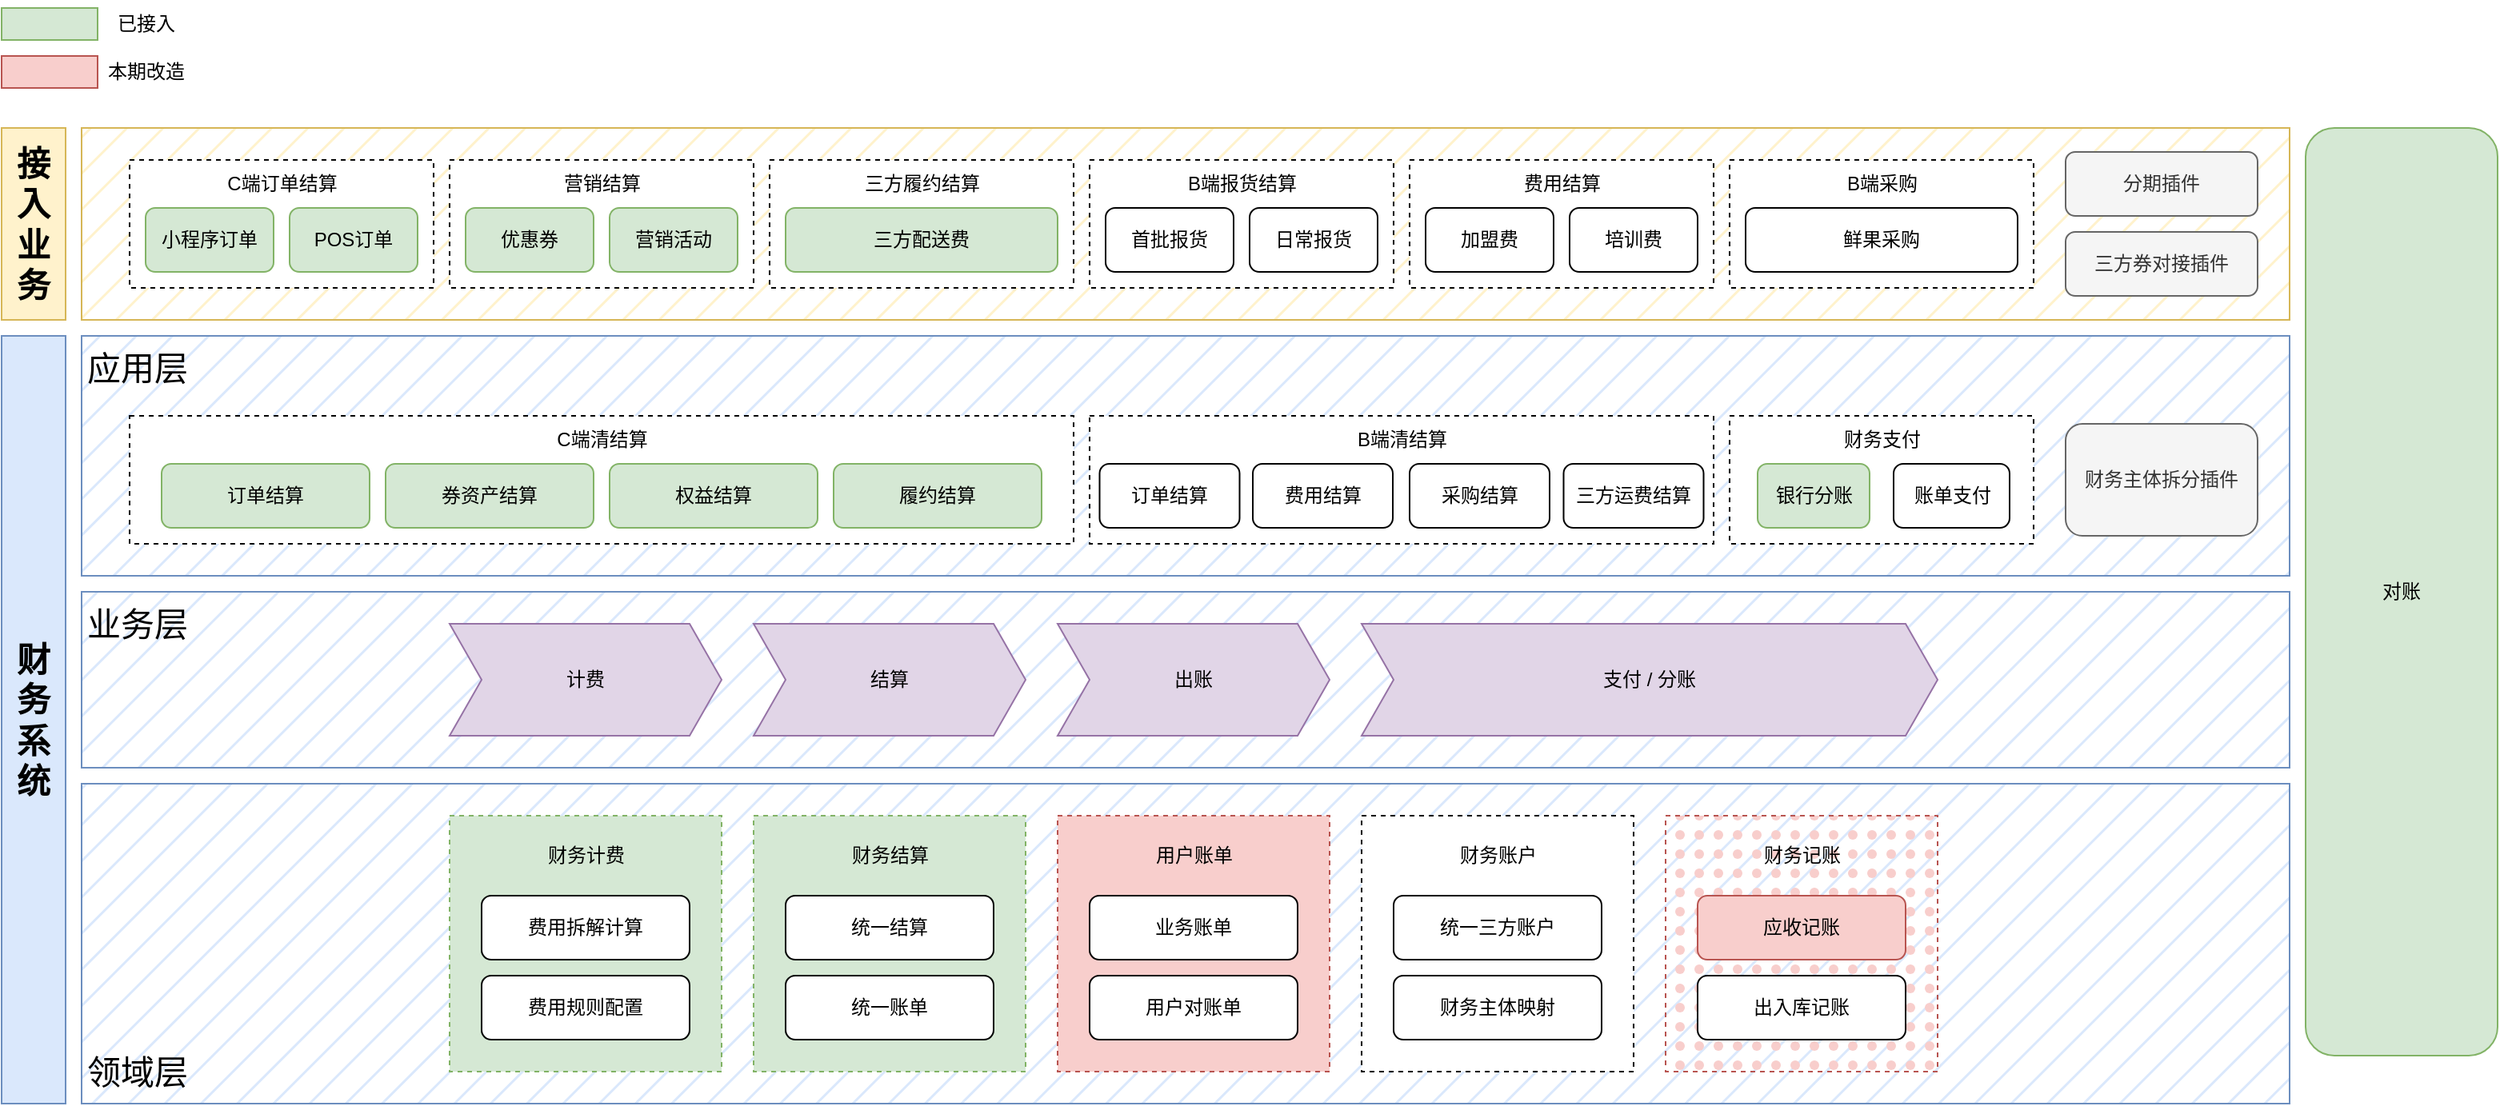 <mxfile version="24.7.17" pages="11">
  <diagram id="mHtLLJBM60ECiJCIXG4z" name="业务架构图">
    <mxGraphModel dx="1194" dy="727" grid="1" gridSize="10" guides="1" tooltips="1" connect="1" arrows="1" fold="1" page="1" pageScale="1" pageWidth="850" pageHeight="1100" math="0" shadow="0">
      <root>
        <mxCell id="0" />
        <mxCell id="1" parent="0" />
        <mxCell id="laMzJD9S1W_f6eVBQRGz-1" value="" style="rounded=0;whiteSpace=wrap;html=1;fillColor=#dae8fc;strokeColor=#6c8ebf;fillStyle=hatch;" parent="1" vertex="1">
          <mxGeometry x="130" y="550" width="1380" height="200" as="geometry" />
        </mxCell>
        <mxCell id="NunOHFceNT7-PsKRwohc-1" value="" style="rounded=0;whiteSpace=wrap;html=1;fillColor=#dae8fc;strokeColor=#6c8ebf;fillStyle=hatch;" parent="1" vertex="1">
          <mxGeometry x="130" y="270" width="1380" height="150" as="geometry" />
        </mxCell>
        <mxCell id="NunOHFceNT7-PsKRwohc-2" value="" style="rounded=0;whiteSpace=wrap;html=1;fillColor=#fff2cc;strokeColor=#d6b656;fillStyle=hatch;" parent="1" vertex="1">
          <mxGeometry x="130" y="140" width="1380" height="120" as="geometry" />
        </mxCell>
        <mxCell id="NunOHFceNT7-PsKRwohc-3" value="" style="rounded=0;whiteSpace=wrap;html=1;fillColor=#dae8fc;strokeColor=#6c8ebf;fillStyle=hatch;" parent="1" vertex="1">
          <mxGeometry x="130" y="430" width="1380" height="110" as="geometry" />
        </mxCell>
        <mxCell id="NunOHFceNT7-PsKRwohc-4" value="" style="rounded=0;whiteSpace=wrap;html=1;fontSize=18;dashed=1;" parent="1" vertex="1">
          <mxGeometry x="1160" y="320" width="190" height="80" as="geometry" />
        </mxCell>
        <mxCell id="NunOHFceNT7-PsKRwohc-5" value="" style="rounded=0;whiteSpace=wrap;html=1;dashed=1;fontSize=18;fillColor=#d5e8d4;strokeColor=#82b366;" parent="1" vertex="1">
          <mxGeometry x="360" y="570" width="170" height="160" as="geometry" />
        </mxCell>
        <mxCell id="NunOHFceNT7-PsKRwohc-6" value="" style="rounded=0;whiteSpace=wrap;html=1;fontSize=18;dashed=1;" parent="1" vertex="1">
          <mxGeometry x="760" y="320" width="390" height="80" as="geometry" />
        </mxCell>
        <mxCell id="NunOHFceNT7-PsKRwohc-7" value="" style="rounded=0;whiteSpace=wrap;html=1;fontSize=18;dashed=1;" parent="1" vertex="1">
          <mxGeometry x="160" y="320" width="590" height="80" as="geometry" />
        </mxCell>
        <mxCell id="NunOHFceNT7-PsKRwohc-8" value="" style="rounded=0;whiteSpace=wrap;html=1;dashed=1;" parent="1" vertex="1">
          <mxGeometry x="760" y="160" width="190" height="80" as="geometry" />
        </mxCell>
        <mxCell id="NunOHFceNT7-PsKRwohc-9" value="" style="rounded=0;whiteSpace=wrap;html=1;dashed=1;" parent="1" vertex="1">
          <mxGeometry x="560" y="160" width="190" height="80" as="geometry" />
        </mxCell>
        <mxCell id="NunOHFceNT7-PsKRwohc-10" value="" style="rounded=0;whiteSpace=wrap;html=1;dashed=1;" parent="1" vertex="1">
          <mxGeometry x="360" y="160" width="190" height="80" as="geometry" />
        </mxCell>
        <mxCell id="NunOHFceNT7-PsKRwohc-11" value="" style="rounded=0;whiteSpace=wrap;html=1;dashed=1;" parent="1" vertex="1">
          <mxGeometry x="160" y="160" width="190" height="80" as="geometry" />
        </mxCell>
        <mxCell id="NunOHFceNT7-PsKRwohc-12" value="小程序订单" style="rounded=1;whiteSpace=wrap;html=1;fillColor=#d5e8d4;strokeColor=#82b366;" parent="1" vertex="1">
          <mxGeometry x="170" y="190" width="80" height="40" as="geometry" />
        </mxCell>
        <mxCell id="NunOHFceNT7-PsKRwohc-13" value="POS订单" style="rounded=1;whiteSpace=wrap;html=1;fillColor=#d5e8d4;strokeColor=#82b366;" parent="1" vertex="1">
          <mxGeometry x="260" y="190" width="80" height="40" as="geometry" />
        </mxCell>
        <mxCell id="NunOHFceNT7-PsKRwohc-14" value="C端订单结算" style="text;html=1;strokeColor=none;fillColor=none;align=center;verticalAlign=middle;whiteSpace=wrap;rounded=0;dashed=1;" parent="1" vertex="1">
          <mxGeometry x="212.5" y="160" width="85" height="30" as="geometry" />
        </mxCell>
        <mxCell id="NunOHFceNT7-PsKRwohc-15" value="优惠券" style="rounded=1;whiteSpace=wrap;html=1;fillColor=#d5e8d4;strokeColor=#82b366;" parent="1" vertex="1">
          <mxGeometry x="370" y="190" width="80" height="40" as="geometry" />
        </mxCell>
        <mxCell id="NunOHFceNT7-PsKRwohc-16" value="营销活动" style="rounded=1;whiteSpace=wrap;html=1;fillColor=#d5e8d4;strokeColor=#82b366;" parent="1" vertex="1">
          <mxGeometry x="460" y="190" width="80" height="40" as="geometry" />
        </mxCell>
        <mxCell id="NunOHFceNT7-PsKRwohc-17" value="营销结算" style="text;html=1;strokeColor=none;fillColor=none;align=center;verticalAlign=middle;whiteSpace=wrap;rounded=0;dashed=1;" parent="1" vertex="1">
          <mxGeometry x="412.5" y="160" width="85" height="30" as="geometry" />
        </mxCell>
        <mxCell id="NunOHFceNT7-PsKRwohc-18" value="三方配送费" style="rounded=1;whiteSpace=wrap;html=1;fillColor=#d5e8d4;strokeColor=#82b366;" parent="1" vertex="1">
          <mxGeometry x="570" y="190" width="170" height="40" as="geometry" />
        </mxCell>
        <mxCell id="NunOHFceNT7-PsKRwohc-19" value="三方履约结算" style="text;html=1;strokeColor=none;fillColor=none;align=center;verticalAlign=middle;whiteSpace=wrap;rounded=0;dashed=1;" parent="1" vertex="1">
          <mxGeometry x="612.5" y="160" width="85" height="30" as="geometry" />
        </mxCell>
        <mxCell id="NunOHFceNT7-PsKRwohc-20" value="首批报货" style="rounded=1;whiteSpace=wrap;html=1;" parent="1" vertex="1">
          <mxGeometry x="770" y="190" width="80" height="40" as="geometry" />
        </mxCell>
        <mxCell id="NunOHFceNT7-PsKRwohc-21" value="日常报货" style="rounded=1;whiteSpace=wrap;html=1;" parent="1" vertex="1">
          <mxGeometry x="860" y="190" width="80" height="40" as="geometry" />
        </mxCell>
        <mxCell id="NunOHFceNT7-PsKRwohc-22" value="B端报货结算" style="text;html=1;strokeColor=none;fillColor=none;align=center;verticalAlign=middle;whiteSpace=wrap;rounded=0;dashed=1;" parent="1" vertex="1">
          <mxGeometry x="812.5" y="160" width="85" height="30" as="geometry" />
        </mxCell>
        <mxCell id="NunOHFceNT7-PsKRwohc-23" value="" style="rounded=0;whiteSpace=wrap;html=1;dashed=1;" parent="1" vertex="1">
          <mxGeometry x="960" y="160" width="190" height="80" as="geometry" />
        </mxCell>
        <mxCell id="NunOHFceNT7-PsKRwohc-24" value="加盟费" style="rounded=1;whiteSpace=wrap;html=1;" parent="1" vertex="1">
          <mxGeometry x="970" y="190" width="80" height="40" as="geometry" />
        </mxCell>
        <mxCell id="NunOHFceNT7-PsKRwohc-25" value="费用结算" style="text;html=1;strokeColor=none;fillColor=none;align=center;verticalAlign=middle;whiteSpace=wrap;rounded=0;dashed=1;" parent="1" vertex="1">
          <mxGeometry x="1012.5" y="160" width="85" height="30" as="geometry" />
        </mxCell>
        <mxCell id="NunOHFceNT7-PsKRwohc-26" value="培训费" style="rounded=1;whiteSpace=wrap;html=1;" parent="1" vertex="1">
          <mxGeometry x="1060" y="190" width="80" height="40" as="geometry" />
        </mxCell>
        <mxCell id="NunOHFceNT7-PsKRwohc-27" value="" style="rounded=0;whiteSpace=wrap;html=1;dashed=1;" parent="1" vertex="1">
          <mxGeometry x="1160" y="160" width="190" height="80" as="geometry" />
        </mxCell>
        <mxCell id="NunOHFceNT7-PsKRwohc-28" value="鲜果采购" style="rounded=1;whiteSpace=wrap;html=1;" parent="1" vertex="1">
          <mxGeometry x="1170" y="190" width="170" height="40" as="geometry" />
        </mxCell>
        <mxCell id="NunOHFceNT7-PsKRwohc-29" value="B端采购" style="text;html=1;strokeColor=none;fillColor=none;align=center;verticalAlign=middle;whiteSpace=wrap;rounded=0;dashed=1;" parent="1" vertex="1">
          <mxGeometry x="1212.5" y="160" width="85" height="30" as="geometry" />
        </mxCell>
        <mxCell id="NunOHFceNT7-PsKRwohc-30" value="订单结算" style="rounded=1;whiteSpace=wrap;html=1;fillColor=#d5e8d4;strokeColor=#82b366;" parent="1" vertex="1">
          <mxGeometry x="180" y="350" width="130" height="40" as="geometry" />
        </mxCell>
        <mxCell id="NunOHFceNT7-PsKRwohc-31" value="券资产结算" style="rounded=1;whiteSpace=wrap;html=1;fillColor=#d5e8d4;strokeColor=#82b366;" parent="1" vertex="1">
          <mxGeometry x="320" y="350" width="130" height="40" as="geometry" />
        </mxCell>
        <mxCell id="NunOHFceNT7-PsKRwohc-32" value="履约结算" style="rounded=1;whiteSpace=wrap;html=1;fillColor=#d5e8d4;strokeColor=#82b366;" parent="1" vertex="1">
          <mxGeometry x="600" y="350" width="130" height="40" as="geometry" />
        </mxCell>
        <mxCell id="NunOHFceNT7-PsKRwohc-33" value="C端清结算" style="text;html=1;strokeColor=none;fillColor=none;align=center;verticalAlign=middle;whiteSpace=wrap;rounded=0;dashed=1;" parent="1" vertex="1">
          <mxGeometry x="412.5" y="320" width="85" height="30" as="geometry" />
        </mxCell>
        <mxCell id="NunOHFceNT7-PsKRwohc-34" value="订单结算" style="rounded=1;whiteSpace=wrap;html=1;" parent="1" vertex="1">
          <mxGeometry x="766.25" y="350" width="87.5" height="40" as="geometry" />
        </mxCell>
        <mxCell id="NunOHFceNT7-PsKRwohc-35" value="权益结算" style="rounded=1;whiteSpace=wrap;html=1;fillColor=#d5e8d4;strokeColor=#82b366;" parent="1" vertex="1">
          <mxGeometry x="460" y="350" width="130" height="40" as="geometry" />
        </mxCell>
        <mxCell id="NunOHFceNT7-PsKRwohc-36" value="费用结算" style="rounded=1;whiteSpace=wrap;html=1;" parent="1" vertex="1">
          <mxGeometry x="862" y="350" width="87.5" height="40" as="geometry" />
        </mxCell>
        <mxCell id="NunOHFceNT7-PsKRwohc-37" value="B端清结算" style="text;html=1;strokeColor=none;fillColor=none;align=center;verticalAlign=middle;whiteSpace=wrap;rounded=0;dashed=1;" parent="1" vertex="1">
          <mxGeometry x="912.5" y="320" width="85" height="30" as="geometry" />
        </mxCell>
        <mxCell id="NunOHFceNT7-PsKRwohc-38" value="采购结算" style="rounded=1;whiteSpace=wrap;html=1;" parent="1" vertex="1">
          <mxGeometry x="960" y="350" width="87.5" height="40" as="geometry" />
        </mxCell>
        <mxCell id="NunOHFceNT7-PsKRwohc-39" value="分期插件" style="rounded=1;whiteSpace=wrap;html=1;fillColor=#f5f5f5;fontColor=#333333;strokeColor=#666666;" parent="1" vertex="1">
          <mxGeometry x="1370" y="155" width="120" height="40" as="geometry" />
        </mxCell>
        <mxCell id="NunOHFceNT7-PsKRwohc-40" value="财务主体拆分插件" style="rounded=1;whiteSpace=wrap;html=1;fillColor=#f5f5f5;strokeColor=#666666;fontColor=#333333;" parent="1" vertex="1">
          <mxGeometry x="1370" y="325" width="120" height="70" as="geometry" />
        </mxCell>
        <mxCell id="NunOHFceNT7-PsKRwohc-41" value="费用拆解计算" style="rounded=1;whiteSpace=wrap;html=1;" parent="1" vertex="1">
          <mxGeometry x="380" y="620" width="130" height="40" as="geometry" />
        </mxCell>
        <mxCell id="NunOHFceNT7-PsKRwohc-42" value="费用规则配置" style="rounded=1;whiteSpace=wrap;html=1;" parent="1" vertex="1">
          <mxGeometry x="380" y="670" width="130" height="40" as="geometry" />
        </mxCell>
        <mxCell id="NunOHFceNT7-PsKRwohc-43" value="财务计费" style="text;html=1;strokeColor=none;fillColor=none;align=center;verticalAlign=middle;whiteSpace=wrap;rounded=0;dashed=1;" parent="1" vertex="1">
          <mxGeometry x="402.5" y="580" width="85" height="30" as="geometry" />
        </mxCell>
        <mxCell id="NunOHFceNT7-PsKRwohc-44" value="" style="rounded=0;whiteSpace=wrap;html=1;dashed=1;fontSize=18;fillColor=#d5e8d4;strokeColor=#82b366;" parent="1" vertex="1">
          <mxGeometry x="550" y="570" width="170" height="160" as="geometry" />
        </mxCell>
        <mxCell id="NunOHFceNT7-PsKRwohc-45" value="统一结算" style="rounded=1;whiteSpace=wrap;html=1;" parent="1" vertex="1">
          <mxGeometry x="570" y="620" width="130" height="40" as="geometry" />
        </mxCell>
        <mxCell id="NunOHFceNT7-PsKRwohc-46" value="统一账单" style="rounded=1;whiteSpace=wrap;html=1;" parent="1" vertex="1">
          <mxGeometry x="570" y="670" width="130" height="40" as="geometry" />
        </mxCell>
        <mxCell id="NunOHFceNT7-PsKRwohc-47" value="财务结算" style="text;html=1;strokeColor=none;fillColor=none;align=center;verticalAlign=middle;whiteSpace=wrap;rounded=0;dashed=1;" parent="1" vertex="1">
          <mxGeometry x="592.5" y="580" width="85" height="30" as="geometry" />
        </mxCell>
        <mxCell id="NunOHFceNT7-PsKRwohc-48" value="" style="rounded=0;whiteSpace=wrap;html=1;dashed=1;fontSize=18;fillColor=#f8cecc;strokeColor=#b85450;" parent="1" vertex="1">
          <mxGeometry x="740" y="570" width="170" height="160" as="geometry" />
        </mxCell>
        <mxCell id="NunOHFceNT7-PsKRwohc-49" value="业务账单" style="rounded=1;whiteSpace=wrap;html=1;" parent="1" vertex="1">
          <mxGeometry x="760" y="620" width="130" height="40" as="geometry" />
        </mxCell>
        <mxCell id="NunOHFceNT7-PsKRwohc-50" value="用户账单" style="text;html=1;strokeColor=none;fillColor=none;align=center;verticalAlign=middle;whiteSpace=wrap;rounded=0;dashed=1;" parent="1" vertex="1">
          <mxGeometry x="782.5" y="580" width="85" height="30" as="geometry" />
        </mxCell>
        <mxCell id="NunOHFceNT7-PsKRwohc-51" value="" style="rounded=0;whiteSpace=wrap;html=1;dashed=1;fontSize=18;" parent="1" vertex="1">
          <mxGeometry x="930" y="570" width="170" height="160" as="geometry" />
        </mxCell>
        <mxCell id="NunOHFceNT7-PsKRwohc-52" value="统一三方账户" style="rounded=1;whiteSpace=wrap;html=1;" parent="1" vertex="1">
          <mxGeometry x="950" y="620" width="130" height="40" as="geometry" />
        </mxCell>
        <mxCell id="NunOHFceNT7-PsKRwohc-53" value="财务账户" style="text;html=1;strokeColor=none;fillColor=none;align=center;verticalAlign=middle;whiteSpace=wrap;rounded=0;dashed=1;" parent="1" vertex="1">
          <mxGeometry x="972.5" y="580" width="85" height="30" as="geometry" />
        </mxCell>
        <mxCell id="NunOHFceNT7-PsKRwohc-54" value="财务主体映射" style="rounded=1;whiteSpace=wrap;html=1;" parent="1" vertex="1">
          <mxGeometry x="950" y="670" width="130" height="40" as="geometry" />
        </mxCell>
        <mxCell id="NunOHFceNT7-PsKRwohc-55" value="" style="rounded=0;whiteSpace=wrap;html=1;dashed=1;fontSize=18;fillColor=#f8cecc;strokeColor=#b85450;fillStyle=dots;" parent="1" vertex="1">
          <mxGeometry x="1120" y="570" width="170" height="160" as="geometry" />
        </mxCell>
        <mxCell id="NunOHFceNT7-PsKRwohc-56" value="应收记账" style="rounded=1;whiteSpace=wrap;html=1;fillColor=#f8cecc;strokeColor=#b85450;" parent="1" vertex="1">
          <mxGeometry x="1140" y="620" width="130" height="40" as="geometry" />
        </mxCell>
        <mxCell id="NunOHFceNT7-PsKRwohc-57" value="财务记账" style="text;html=1;strokeColor=none;fillColor=none;align=center;verticalAlign=middle;whiteSpace=wrap;rounded=0;dashed=1;" parent="1" vertex="1">
          <mxGeometry x="1162.5" y="580" width="85" height="30" as="geometry" />
        </mxCell>
        <mxCell id="NunOHFceNT7-PsKRwohc-58" value="出入库记账" style="rounded=1;whiteSpace=wrap;html=1;" parent="1" vertex="1">
          <mxGeometry x="1140" y="670" width="130" height="40" as="geometry" />
        </mxCell>
        <mxCell id="NunOHFceNT7-PsKRwohc-59" value="银行分账" style="rounded=1;whiteSpace=wrap;html=1;fillColor=#d5e8d4;strokeColor=#82b366;" parent="1" vertex="1">
          <mxGeometry x="1177.5" y="350" width="70" height="40" as="geometry" />
        </mxCell>
        <mxCell id="NunOHFceNT7-PsKRwohc-60" value="账单支付" style="rounded=1;whiteSpace=wrap;html=1;" parent="1" vertex="1">
          <mxGeometry x="1262.5" y="350" width="72.5" height="40" as="geometry" />
        </mxCell>
        <mxCell id="NunOHFceNT7-PsKRwohc-61" value="财务支付" style="text;html=1;strokeColor=none;fillColor=none;align=center;verticalAlign=middle;whiteSpace=wrap;rounded=0;dashed=1;" parent="1" vertex="1">
          <mxGeometry x="1212.5" y="320" width="85" height="30" as="geometry" />
        </mxCell>
        <mxCell id="NunOHFceNT7-PsKRwohc-62" value="对账" style="rounded=1;whiteSpace=wrap;html=1;fillColor=#d5e8d4;strokeColor=#82b366;" parent="1" vertex="1">
          <mxGeometry x="1520" y="140" width="120" height="580" as="geometry" />
        </mxCell>
        <mxCell id="NunOHFceNT7-PsKRwohc-63" value="三方券对接插件" style="rounded=1;whiteSpace=wrap;html=1;fillColor=#f5f5f5;strokeColor=#666666;fontColor=#333333;" parent="1" vertex="1">
          <mxGeometry x="1370" y="205" width="120" height="40" as="geometry" />
        </mxCell>
        <mxCell id="NunOHFceNT7-PsKRwohc-64" value="计费" style="shape=step;perimeter=stepPerimeter;whiteSpace=wrap;html=1;fixedSize=1;fillColor=#e1d5e7;strokeColor=#9673a6;" parent="1" vertex="1">
          <mxGeometry x="360" y="450" width="170" height="70" as="geometry" />
        </mxCell>
        <mxCell id="NunOHFceNT7-PsKRwohc-65" value="结算" style="shape=step;perimeter=stepPerimeter;whiteSpace=wrap;html=1;fixedSize=1;fillColor=#e1d5e7;strokeColor=#9673a6;" parent="1" vertex="1">
          <mxGeometry x="550" y="450" width="170" height="70" as="geometry" />
        </mxCell>
        <mxCell id="NunOHFceNT7-PsKRwohc-66" value="出账" style="shape=step;perimeter=stepPerimeter;whiteSpace=wrap;html=1;fixedSize=1;fillColor=#e1d5e7;strokeColor=#9673a6;" parent="1" vertex="1">
          <mxGeometry x="740" y="450" width="170" height="70" as="geometry" />
        </mxCell>
        <mxCell id="NunOHFceNT7-PsKRwohc-67" value="支付 / 分账" style="shape=step;perimeter=stepPerimeter;whiteSpace=wrap;html=1;fixedSize=1;fillColor=#e1d5e7;strokeColor=#9673a6;" parent="1" vertex="1">
          <mxGeometry x="930" y="450" width="360" height="70" as="geometry" />
        </mxCell>
        <mxCell id="NunOHFceNT7-PsKRwohc-68" value="&lt;b&gt;&lt;font style=&quot;font-size: 21px;&quot;&gt;接入业务&lt;/font&gt;&lt;/b&gt;" style="rounded=0;whiteSpace=wrap;html=1;fillColor=#fff2cc;strokeColor=#d6b656;" parent="1" vertex="1">
          <mxGeometry x="80" y="140" width="40" height="120" as="geometry" />
        </mxCell>
        <mxCell id="NunOHFceNT7-PsKRwohc-69" value="&lt;b&gt;&lt;font style=&quot;font-size: 21px;&quot;&gt;财务系统&lt;/font&gt;&lt;/b&gt;" style="rounded=0;whiteSpace=wrap;html=1;fillColor=#dae8fc;strokeColor=#6c8ebf;fillStyle=solid;" parent="1" vertex="1">
          <mxGeometry x="80" y="270" width="40" height="480" as="geometry" />
        </mxCell>
        <mxCell id="NunOHFceNT7-PsKRwohc-70" value="业务层" style="text;html=1;strokeColor=none;fillColor=none;align=center;verticalAlign=middle;whiteSpace=wrap;rounded=0;fontSize=21;" parent="1" vertex="1">
          <mxGeometry x="130" y="430" width="70" height="40" as="geometry" />
        </mxCell>
        <mxCell id="NunOHFceNT7-PsKRwohc-71" value="应用层" style="text;html=1;strokeColor=none;fillColor=none;align=center;verticalAlign=middle;whiteSpace=wrap;rounded=0;fontSize=21;" parent="1" vertex="1">
          <mxGeometry x="130" y="270" width="70" height="40" as="geometry" />
        </mxCell>
        <mxCell id="NunOHFceNT7-PsKRwohc-72" value="三方运费结算" style="rounded=1;whiteSpace=wrap;html=1;" parent="1" vertex="1">
          <mxGeometry x="1056.25" y="350" width="87.5" height="40" as="geometry" />
        </mxCell>
        <mxCell id="NunOHFceNT7-PsKRwohc-73" value="" style="rounded=0;whiteSpace=wrap;html=1;fillStyle=auto;fillColor=#d5e8d4;strokeColor=#82b366;" parent="1" vertex="1">
          <mxGeometry x="80" y="65" width="60" height="20" as="geometry" />
        </mxCell>
        <mxCell id="NunOHFceNT7-PsKRwohc-74" value="已接入" style="text;html=1;align=center;verticalAlign=middle;resizable=0;points=[];autosize=1;strokeColor=none;fillColor=none;" parent="1" vertex="1">
          <mxGeometry x="140" y="60" width="60" height="30" as="geometry" />
        </mxCell>
        <mxCell id="NunOHFceNT7-PsKRwohc-75" value="" style="rounded=0;whiteSpace=wrap;html=1;fillStyle=auto;fillColor=#f8cecc;strokeColor=#b85450;" parent="1" vertex="1">
          <mxGeometry x="80" y="95" width="60" height="20" as="geometry" />
        </mxCell>
        <mxCell id="NunOHFceNT7-PsKRwohc-76" value="本期改造" style="text;html=1;align=center;verticalAlign=middle;resizable=0;points=[];autosize=1;strokeColor=none;fillColor=none;" parent="1" vertex="1">
          <mxGeometry x="135" y="90" width="70" height="30" as="geometry" />
        </mxCell>
        <mxCell id="laMzJD9S1W_f6eVBQRGz-2" value="领域层" style="text;html=1;strokeColor=none;fillColor=none;align=center;verticalAlign=middle;whiteSpace=wrap;rounded=0;fontSize=21;" parent="1" vertex="1">
          <mxGeometry x="130" y="710" width="70" height="40" as="geometry" />
        </mxCell>
        <mxCell id="laMzJD9S1W_f6eVBQRGz-3" value="用户对账单" style="rounded=1;whiteSpace=wrap;html=1;" parent="1" vertex="1">
          <mxGeometry x="760" y="670" width="130" height="40" as="geometry" />
        </mxCell>
      </root>
    </mxGraphModel>
  </diagram>
  <diagram id="sQYaZbdAGmktCEh6_wST" name="系统架构图">
    <mxGraphModel dx="1194" dy="761" grid="1" gridSize="10" guides="1" tooltips="1" connect="1" arrows="1" fold="1" page="1" pageScale="1" pageWidth="850" pageHeight="1100" math="0" shadow="0">
      <root>
        <mxCell id="0" />
        <mxCell id="1" parent="0" />
        <mxCell id="_sAiTpPQ4nWLmqsR7ijf-1" value="" style="rounded=0;whiteSpace=wrap;html=1;fillStyle=hatch;fontSize=12;fillColor=#dae8fc;strokeColor=#6c8ebf;" parent="1" vertex="1">
          <mxGeometry x="1120" y="180" width="240" height="520" as="geometry" />
        </mxCell>
        <mxCell id="_sAiTpPQ4nWLmqsR7ijf-2" value="" style="rounded=0;whiteSpace=wrap;html=1;fillStyle=hatch;fontSize=12;fillColor=#dae8fc;strokeColor=#6c8ebf;" parent="1" vertex="1">
          <mxGeometry x="170" y="340" width="940" height="360" as="geometry" />
        </mxCell>
        <mxCell id="_sAiTpPQ4nWLmqsR7ijf-3" value="" style="rounded=0;whiteSpace=wrap;html=1;fillStyle=hatch;fontSize=11;fillColor=#dae8fc;strokeColor=#6c8ebf;" parent="1" vertex="1">
          <mxGeometry x="170" y="180" width="940" height="150" as="geometry" />
        </mxCell>
        <mxCell id="_sAiTpPQ4nWLmqsR7ijf-4" value="" style="rounded=0;whiteSpace=wrap;html=1;fillStyle=auto;fontSize=11;" parent="1" vertex="1">
          <mxGeometry x="170" y="80" width="940" height="90" as="geometry" />
        </mxCell>
        <mxCell id="_sAiTpPQ4nWLmqsR7ijf-5" value="订单中心&lt;br&gt;order-core" style="rounded=1;whiteSpace=wrap;html=1;fillStyle=auto;fontSize=11;" parent="1" vertex="1">
          <mxGeometry x="190" y="115" width="120" height="40" as="geometry" />
        </mxCell>
        <mxCell id="_sAiTpPQ4nWLmqsR7ijf-6" value="订单预结算&lt;br&gt;order-settlement" style="rounded=1;whiteSpace=wrap;html=1;fillStyle=auto;fontSize=11;" parent="1" vertex="1">
          <mxGeometry x="320" y="115" width="120" height="40" as="geometry" />
        </mxCell>
        <mxCell id="_sAiTpPQ4nWLmqsR7ijf-7" value="促销中心&lt;br&gt;promotion-center" style="rounded=1;whiteSpace=wrap;html=1;fillStyle=auto;fontSize=11;" parent="1" vertex="1">
          <mxGeometry x="450" y="115" width="120" height="40" as="geometry" />
        </mxCell>
        <mxCell id="_sAiTpPQ4nWLmqsR7ijf-8" value="履约中心&lt;br&gt;delivery-core" style="rounded=1;whiteSpace=wrap;html=1;fillStyle=auto;fontSize=11;" parent="1" vertex="1">
          <mxGeometry x="580" y="115" width="120" height="40" as="geometry" />
        </mxCell>
        <mxCell id="_sAiTpPQ4nWLmqsR7ijf-9" value="报货中心&lt;br&gt;booking-center" style="rounded=1;whiteSpace=wrap;html=1;fillStyle=auto;fontSize=11;" parent="1" vertex="1">
          <mxGeometry x="710" y="115" width="120" height="40" as="geometry" />
        </mxCell>
        <mxCell id="_sAiTpPQ4nWLmqsR7ijf-10" value="供应链采购&lt;br&gt;scm-purchase" style="rounded=1;whiteSpace=wrap;html=1;fillStyle=auto;fontSize=11;" parent="1" vertex="1">
          <mxGeometry x="840" y="115" width="120" height="40" as="geometry" />
        </mxCell>
        <mxCell id="_sAiTpPQ4nWLmqsR7ijf-11" value="&lt;font style=&quot;font-size: 15px;&quot;&gt;&lt;b&gt;上游服务&lt;/b&gt;&lt;/font&gt;" style="text;html=1;strokeColor=none;fillColor=none;align=center;verticalAlign=middle;whiteSpace=wrap;rounded=0;fillStyle=auto;fontSize=11;" parent="1" vertex="1">
          <mxGeometry x="170" y="80" width="90" height="30" as="geometry" />
        </mxCell>
        <mxCell id="_sAiTpPQ4nWLmqsR7ijf-12" value="" style="rounded=1;whiteSpace=wrap;html=1;fillStyle=auto;fontSize=11;fillColor=#d5e8d4;strokeColor=#82b366;" parent="1" vertex="1">
          <mxGeometry x="210" y="230" width="420" height="80" as="geometry" />
        </mxCell>
        <mxCell id="_sAiTpPQ4nWLmqsR7ijf-13" value="..." style="rounded=1;whiteSpace=wrap;html=1;fillStyle=auto;fontSize=11;" parent="1" vertex="1">
          <mxGeometry x="970" y="115" width="120" height="40" as="geometry" />
        </mxCell>
        <mxCell id="_sAiTpPQ4nWLmqsR7ijf-14" value="" style="rounded=1;whiteSpace=wrap;html=1;fillStyle=auto;fontSize=11;fillColor=#d5e8d4;strokeColor=#82b366;" parent="1" vertex="1">
          <mxGeometry x="650" y="230" width="420" height="80" as="geometry" />
        </mxCell>
        <mxCell id="_sAiTpPQ4nWLmqsR7ijf-15" value="&lt;span style=&quot;font-size: 15px;&quot;&gt;&lt;b&gt;应用层服务&lt;/b&gt;&lt;/span&gt;" style="text;html=1;strokeColor=none;fillColor=none;align=center;verticalAlign=middle;whiteSpace=wrap;rounded=0;fillStyle=auto;fontSize=11;" parent="1" vertex="1">
          <mxGeometry x="170" y="180" width="90" height="30" as="geometry" />
        </mxCell>
        <mxCell id="_sAiTpPQ4nWLmqsR7ijf-16" value="&lt;font style=&quot;font-size: 14px;&quot;&gt;&lt;b&gt;C端分账业务（&lt;/b&gt;&lt;b&gt;liq-service&lt;/b&gt;&lt;b&gt;）&lt;/b&gt;&lt;/font&gt;" style="text;html=1;strokeColor=none;fillColor=none;align=center;verticalAlign=middle;whiteSpace=wrap;rounded=0;fillStyle=hatch;" parent="1" vertex="1">
          <mxGeometry x="320" y="230" width="200" height="30" as="geometry" />
        </mxCell>
        <mxCell id="_sAiTpPQ4nWLmqsR7ijf-17" value="单据收单" style="rounded=1;whiteSpace=wrap;html=1;fillStyle=auto;fontSize=11;" parent="1" vertex="1">
          <mxGeometry x="230" y="259" width="120" height="34" as="geometry" />
        </mxCell>
        <mxCell id="_sAiTpPQ4nWLmqsR7ijf-18" value="领域编排" style="rounded=1;whiteSpace=wrap;html=1;fillStyle=auto;fontSize=11;" parent="1" vertex="1">
          <mxGeometry x="360" y="259" width="120" height="34" as="geometry" />
        </mxCell>
        <mxCell id="_sAiTpPQ4nWLmqsR7ijf-19" value="支付唤起&lt;br&gt;分账、记账" style="rounded=1;whiteSpace=wrap;html=1;fillStyle=auto;fontSize=11;" parent="1" vertex="1">
          <mxGeometry x="490" y="259" width="120" height="34" as="geometry" />
        </mxCell>
        <mxCell id="_sAiTpPQ4nWLmqsR7ijf-20" value="&lt;span style=&quot;font-size: 14px;&quot;&gt;&lt;b&gt;B端业务（报货、采购等）（account-service）&lt;/b&gt;&lt;/span&gt;" style="text;html=1;strokeColor=none;fillColor=none;align=center;verticalAlign=middle;whiteSpace=wrap;rounded=0;fillStyle=hatch;" parent="1" vertex="1">
          <mxGeometry x="717.5" y="230" width="310" height="30" as="geometry" />
        </mxCell>
        <mxCell id="_sAiTpPQ4nWLmqsR7ijf-21" value="单据收单" style="rounded=1;whiteSpace=wrap;html=1;fillStyle=auto;fontSize=11;" parent="1" vertex="1">
          <mxGeometry x="670" y="259" width="120" height="34" as="geometry" />
        </mxCell>
        <mxCell id="_sAiTpPQ4nWLmqsR7ijf-22" value="领域编排" style="rounded=1;whiteSpace=wrap;html=1;fillStyle=auto;fontSize=11;" parent="1" vertex="1">
          <mxGeometry x="800" y="259" width="120" height="34" as="geometry" />
        </mxCell>
        <mxCell id="_sAiTpPQ4nWLmqsR7ijf-23" value="支付唤起" style="rounded=1;whiteSpace=wrap;html=1;fillStyle=auto;fontSize=11;" parent="1" vertex="1">
          <mxGeometry x="930" y="259" width="120" height="34" as="geometry" />
        </mxCell>
        <mxCell id="_sAiTpPQ4nWLmqsR7ijf-24" value="" style="rounded=1;whiteSpace=wrap;html=1;fillStyle=auto;fontSize=11;fillColor=#fff2cc;strokeColor=#d6b656;" parent="1" vertex="1">
          <mxGeometry x="230" y="380" width="190" height="140" as="geometry" />
        </mxCell>
        <mxCell id="_sAiTpPQ4nWLmqsR7ijf-25" value="计费" style="rounded=1;whiteSpace=wrap;html=1;fillStyle=auto;fontSize=11;" parent="1" vertex="1">
          <mxGeometry x="265" y="430" width="120" height="30" as="geometry" />
        </mxCell>
        <mxCell id="_sAiTpPQ4nWLmqsR7ijf-26" value="规则管理" style="rounded=1;whiteSpace=wrap;html=1;fillStyle=auto;fontSize=11;" parent="1" vertex="1">
          <mxGeometry x="265" y="470" width="120" height="30" as="geometry" />
        </mxCell>
        <mxCell id="_sAiTpPQ4nWLmqsR7ijf-27" value="" style="rounded=1;whiteSpace=wrap;html=1;fillStyle=auto;fontSize=11;fillColor=#d5e8d4;strokeColor=#82b366;" parent="1" vertex="1">
          <mxGeometry x="450" y="380" width="190" height="140" as="geometry" />
        </mxCell>
        <mxCell id="_sAiTpPQ4nWLmqsR7ijf-28" value="&lt;span style=&quot;font-size: 14px;&quot;&gt;&lt;b&gt;结算平台&lt;br&gt;&lt;/b&gt;&lt;/span&gt;&lt;b&gt;finance-settlement-center&lt;/b&gt;" style="text;html=1;strokeColor=none;fillColor=none;align=center;verticalAlign=middle;whiteSpace=wrap;rounded=0;fillStyle=hatch;" parent="1" vertex="1">
          <mxGeometry x="460" y="380" width="170" height="50" as="geometry" />
        </mxCell>
        <mxCell id="_sAiTpPQ4nWLmqsR7ijf-29" value="出账规则管理" style="rounded=1;whiteSpace=wrap;html=1;fillStyle=auto;fontSize=11;" parent="1" vertex="1">
          <mxGeometry x="485" y="430" width="120" height="30" as="geometry" />
        </mxCell>
        <mxCell id="_sAiTpPQ4nWLmqsR7ijf-30" value="统一出账" style="rounded=1;whiteSpace=wrap;html=1;fillStyle=auto;fontSize=11;" parent="1" vertex="1">
          <mxGeometry x="485" y="470" width="120" height="30" as="geometry" />
        </mxCell>
        <mxCell id="_sAiTpPQ4nWLmqsR7ijf-31" value="&lt;span style=&quot;font-size: 14px;&quot;&gt;&lt;b&gt;计费系统&lt;br&gt;&lt;/b&gt;&lt;/span&gt;&lt;b&gt;finance-charge-service&lt;/b&gt;" style="text;html=1;strokeColor=none;fillColor=none;align=center;verticalAlign=middle;whiteSpace=wrap;rounded=0;fillStyle=hatch;" parent="1" vertex="1">
          <mxGeometry x="240" y="380" width="170" height="50" as="geometry" />
        </mxCell>
        <mxCell id="_sAiTpPQ4nWLmqsR7ijf-32" value="" style="rounded=1;whiteSpace=wrap;html=1;fillStyle=auto;fontSize=11;fillColor=#fff2cc;strokeColor=#d6b656;" parent="1" vertex="1">
          <mxGeometry x="660" y="380" width="180" height="140" as="geometry" />
        </mxCell>
        <mxCell id="_sAiTpPQ4nWLmqsR7ijf-33" value="支付收银台" style="rounded=1;whiteSpace=wrap;html=1;fillStyle=auto;fontSize=11;" parent="1" vertex="1">
          <mxGeometry x="695" y="430" width="115" height="30" as="geometry" />
        </mxCell>
        <mxCell id="_sAiTpPQ4nWLmqsR7ijf-34" value="&lt;span style=&quot;font-size: 14px;&quot;&gt;&lt;b&gt;账单中心&lt;br&gt;&lt;/b&gt;&lt;/span&gt;&lt;b&gt;finance-bill-center&lt;/b&gt;" style="text;html=1;strokeColor=none;fillColor=none;align=center;verticalAlign=middle;whiteSpace=wrap;rounded=0;fillStyle=hatch;" parent="1" vertex="1">
          <mxGeometry x="680" y="380" width="140" height="50" as="geometry" />
        </mxCell>
        <mxCell id="_sAiTpPQ4nWLmqsR7ijf-35" value="业务账单管理" style="rounded=1;whiteSpace=wrap;html=1;fillStyle=auto;fontSize=11;" parent="1" vertex="1">
          <mxGeometry x="695" y="470" width="115" height="30" as="geometry" />
        </mxCell>
        <mxCell id="_sAiTpPQ4nWLmqsR7ijf-36" value="" style="rounded=1;whiteSpace=wrap;html=1;fillStyle=auto;fontSize=11;fillColor=#fff2cc;strokeColor=#d6b656;" parent="1" vertex="1">
          <mxGeometry x="867.5" y="380" width="190" height="140" as="geometry" />
        </mxCell>
        <mxCell id="_sAiTpPQ4nWLmqsR7ijf-37" value="&lt;span style=&quot;font-size: 14px;&quot;&gt;&lt;b&gt;财务单据中心&lt;br&gt;&lt;/b&gt;&lt;/span&gt;&lt;b&gt;finance-invoice-center&lt;/b&gt;" style="text;html=1;strokeColor=none;fillColor=none;align=center;verticalAlign=middle;whiteSpace=wrap;rounded=0;fillStyle=hatch;" parent="1" vertex="1">
          <mxGeometry x="877.5" y="380" width="170" height="50" as="geometry" />
        </mxCell>
        <mxCell id="_sAiTpPQ4nWLmqsR7ijf-38" value="应收记账" style="rounded=1;whiteSpace=wrap;html=1;fillStyle=auto;fontSize=11;" parent="1" vertex="1">
          <mxGeometry x="902.5" y="430" width="120" height="30" as="geometry" />
        </mxCell>
        <mxCell id="_sAiTpPQ4nWLmqsR7ijf-39" value="应付记账" style="rounded=1;whiteSpace=wrap;html=1;fillStyle=auto;fontSize=11;" parent="1" vertex="1">
          <mxGeometry x="902.5" y="470" width="120" height="30" as="geometry" />
        </mxCell>
        <mxCell id="_sAiTpPQ4nWLmqsR7ijf-40" value="" style="rounded=1;whiteSpace=wrap;html=1;fillStyle=auto;fontSize=11;fillColor=#d5e8d4;strokeColor=#82b366;" parent="1" vertex="1">
          <mxGeometry x="450" y="540" width="190" height="140" as="geometry" />
        </mxCell>
        <mxCell id="_sAiTpPQ4nWLmqsR7ijf-41" value="&lt;span style=&quot;font-size: 14px;&quot;&gt;&lt;b&gt;财务调拨&lt;br&gt;&lt;/b&gt;&lt;/span&gt;&lt;b&gt;finance-allocation&lt;/b&gt;" style="text;html=1;strokeColor=none;fillColor=none;align=center;verticalAlign=middle;whiteSpace=wrap;rounded=0;fillStyle=hatch;" parent="1" vertex="1">
          <mxGeometry x="490" y="540" width="110" height="50" as="geometry" />
        </mxCell>
        <mxCell id="_sAiTpPQ4nWLmqsR7ijf-42" value="调拨管理" style="rounded=1;whiteSpace=wrap;html=1;fillStyle=auto;fontSize=11;" parent="1" vertex="1">
          <mxGeometry x="480" y="600" width="130" height="30" as="geometry" />
        </mxCell>
        <mxCell id="_sAiTpPQ4nWLmqsR7ijf-43" value="&lt;span style=&quot;font-size: 15px;&quot;&gt;&lt;b&gt;领域层服务&lt;/b&gt;&lt;/span&gt;" style="text;html=1;strokeColor=none;fillColor=none;align=center;verticalAlign=middle;whiteSpace=wrap;rounded=0;fillStyle=auto;fontSize=11;" parent="1" vertex="1">
          <mxGeometry x="170" y="340" width="90" height="30" as="geometry" />
        </mxCell>
        <mxCell id="_sAiTpPQ4nWLmqsR7ijf-44" value="" style="rounded=1;whiteSpace=wrap;html=1;fillStyle=auto;fontSize=11;fillColor=#d5e8d4;strokeColor=#82b366;" parent="1" vertex="1">
          <mxGeometry x="1145" y="220" width="190" height="140" as="geometry" />
        </mxCell>
        <mxCell id="_sAiTpPQ4nWLmqsR7ijf-45" value="&lt;span style=&quot;font-size: 14px;&quot;&gt;&lt;b&gt;账户中心&lt;br&gt;&lt;/b&gt;&lt;/span&gt;&lt;b&gt;financial-account&lt;/b&gt;" style="text;html=1;strokeColor=none;fillColor=none;align=center;verticalAlign=middle;whiteSpace=wrap;rounded=0;fillStyle=hatch;" parent="1" vertex="1">
          <mxGeometry x="1155" y="220" width="170" height="50" as="geometry" />
        </mxCell>
        <mxCell id="_sAiTpPQ4nWLmqsR7ijf-46" value="三方账户管理" style="rounded=1;whiteSpace=wrap;html=1;fillStyle=auto;fontSize=11;" parent="1" vertex="1">
          <mxGeometry x="1180" y="270" width="120" height="30" as="geometry" />
        </mxCell>
        <mxCell id="_sAiTpPQ4nWLmqsR7ijf-47" value="" style="rounded=1;whiteSpace=wrap;html=1;fillStyle=auto;fontSize=11;fillColor=#d5e8d4;strokeColor=#82b366;" parent="1" vertex="1">
          <mxGeometry x="1145" y="375" width="190" height="140" as="geometry" />
        </mxCell>
        <mxCell id="_sAiTpPQ4nWLmqsR7ijf-48" value="&lt;span style=&quot;font-size: 14px;&quot;&gt;&lt;b&gt;财务主数据&lt;br&gt;&lt;/b&gt;&lt;/span&gt;&lt;b&gt;financial-mdm&lt;/b&gt;" style="text;html=1;strokeColor=none;fillColor=none;align=center;verticalAlign=middle;whiteSpace=wrap;rounded=0;fillStyle=hatch;" parent="1" vertex="1">
          <mxGeometry x="1155" y="375" width="170" height="50" as="geometry" />
        </mxCell>
        <mxCell id="_sAiTpPQ4nWLmqsR7ijf-49" value="仓库数据管理" style="rounded=1;whiteSpace=wrap;html=1;fillStyle=auto;fontSize=11;" parent="1" vertex="1">
          <mxGeometry x="1180" y="425" width="120" height="30" as="geometry" />
        </mxCell>
        <mxCell id="_sAiTpPQ4nWLmqsR7ijf-50" value="财务字典管理" style="rounded=1;whiteSpace=wrap;html=1;fillStyle=auto;fontSize=11;" parent="1" vertex="1">
          <mxGeometry x="1180" y="465" width="120" height="30" as="geometry" />
        </mxCell>
        <mxCell id="_sAiTpPQ4nWLmqsR7ijf-51" value="" style="rounded=1;whiteSpace=wrap;html=1;fillStyle=auto;fontSize=11;fillColor=#ffe6cc;strokeColor=#d79b00;" parent="1" vertex="1">
          <mxGeometry x="660" y="540" width="180" height="140" as="geometry" />
        </mxCell>
        <mxCell id="_sAiTpPQ4nWLmqsR7ijf-52" value="&lt;span style=&quot;font-size: 14px;&quot;&gt;&lt;b&gt;B端支付核心&lt;br&gt;&lt;/b&gt;&lt;/span&gt;&lt;b&gt;pay-core-tob&lt;/b&gt;" style="text;html=1;strokeColor=none;fillColor=none;align=center;verticalAlign=middle;whiteSpace=wrap;rounded=0;fillStyle=hatch;" parent="1" vertex="1">
          <mxGeometry x="660" y="540" width="170" height="50" as="geometry" />
        </mxCell>
        <mxCell id="_sAiTpPQ4nWLmqsR7ijf-53" value="三方支付" style="rounded=1;whiteSpace=wrap;html=1;fillStyle=auto;fontSize=11;" parent="1" vertex="1">
          <mxGeometry x="690" y="590" width="120" height="30" as="geometry" />
        </mxCell>
        <mxCell id="_sAiTpPQ4nWLmqsR7ijf-54" value="三方退款" style="rounded=1;whiteSpace=wrap;html=1;fillStyle=auto;fontSize=11;" parent="1" vertex="1">
          <mxGeometry x="690" y="630" width="120" height="30" as="geometry" />
        </mxCell>
        <mxCell id="_sAiTpPQ4nWLmqsR7ijf-55" value="&lt;span style=&quot;font-size: 15px;&quot;&gt;&lt;b&gt;支撑层服务&lt;/b&gt;&lt;/span&gt;" style="text;html=1;strokeColor=none;fillColor=none;align=center;verticalAlign=middle;whiteSpace=wrap;rounded=0;fillStyle=auto;fontSize=11;" parent="1" vertex="1">
          <mxGeometry x="1120" y="180" width="90" height="30" as="geometry" />
        </mxCell>
        <mxCell id="_sAiTpPQ4nWLmqsR7ijf-56" value="" style="rounded=0;whiteSpace=wrap;html=1;fillStyle=auto;fillColor=#ffe6cc;strokeColor=#d79b00;" parent="1" vertex="1">
          <mxGeometry x="100" y="115" width="60" height="20" as="geometry" />
        </mxCell>
        <mxCell id="_sAiTpPQ4nWLmqsR7ijf-57" value="&lt;span style=&quot;font-size: 12px;&quot;&gt;建设中&lt;/span&gt;" style="text;html=1;align=center;verticalAlign=middle;resizable=0;points=[];autosize=1;strokeColor=none;fillColor=none;fontSize=14;" parent="1" vertex="1">
          <mxGeometry x="40" y="110" width="60" height="30" as="geometry" />
        </mxCell>
        <mxCell id="_sAiTpPQ4nWLmqsR7ijf-58" value="" style="rounded=0;whiteSpace=wrap;html=1;fillStyle=auto;fillColor=#fff2cc;strokeColor=#d6b656;" parent="1" vertex="1">
          <mxGeometry x="100" y="145" width="60" height="20" as="geometry" />
        </mxCell>
        <mxCell id="_sAiTpPQ4nWLmqsR7ijf-59" value="&lt;span style=&quot;font-size: 12px;&quot;&gt;待建设&lt;/span&gt;" style="text;html=1;align=center;verticalAlign=middle;resizable=0;points=[];autosize=1;strokeColor=none;fillColor=none;fontSize=14;" parent="1" vertex="1">
          <mxGeometry x="40" y="140" width="60" height="30" as="geometry" />
        </mxCell>
        <mxCell id="_sAiTpPQ4nWLmqsR7ijf-60" value="" style="rounded=0;whiteSpace=wrap;html=1;fillStyle=auto;fillColor=#d5e8d4;strokeColor=#82b366;" parent="1" vertex="1">
          <mxGeometry x="100" y="85" width="60" height="20" as="geometry" />
        </mxCell>
        <mxCell id="_sAiTpPQ4nWLmqsR7ijf-61" value="&lt;span style=&quot;font-size: 12px;&quot;&gt;已上线&lt;/span&gt;" style="text;html=1;align=center;verticalAlign=middle;resizable=0;points=[];autosize=1;strokeColor=none;fillColor=none;fontSize=14;" parent="1" vertex="1">
          <mxGeometry x="40" y="80" width="60" height="30" as="geometry" />
        </mxCell>
        <mxCell id="_sAiTpPQ4nWLmqsR7ijf-62" value="" style="rounded=1;whiteSpace=wrap;html=1;fillStyle=auto;fontSize=11;fillColor=#fff2cc;strokeColor=#d6b656;" parent="1" vertex="1">
          <mxGeometry x="230" y="540" width="190" height="140" as="geometry" />
        </mxCell>
        <mxCell id="_sAiTpPQ4nWLmqsR7ijf-63" value="&lt;span style=&quot;font-size: 14px;&quot;&gt;&lt;b&gt;财务成本&lt;br&gt;&lt;/b&gt;&lt;/span&gt;&lt;b&gt;finance-cost-analysis&lt;/b&gt;" style="text;html=1;strokeColor=none;fillColor=none;align=center;verticalAlign=middle;whiteSpace=wrap;rounded=0;fillStyle=hatch;" parent="1" vertex="1">
          <mxGeometry x="260" y="540" width="130" height="50" as="geometry" />
        </mxCell>
        <mxCell id="_sAiTpPQ4nWLmqsR7ijf-64" value="财务成本分析" style="rounded=1;whiteSpace=wrap;html=1;fillStyle=auto;fontSize=11;" parent="1" vertex="1">
          <mxGeometry x="260" y="600" width="130" height="30" as="geometry" />
        </mxCell>
        <mxCell id="_sAiTpPQ4nWLmqsR7ijf-65" value="财务账户" style="rounded=1;whiteSpace=wrap;html=1;fillStyle=auto;fontSize=11;" parent="1" vertex="1">
          <mxGeometry x="1180" y="310" width="120" height="30" as="geometry" />
        </mxCell>
        <mxCell id="_sAiTpPQ4nWLmqsR7ijf-66" value="" style="rounded=1;whiteSpace=wrap;html=1;fillStyle=auto;fontSize=11;fillColor=#d5e8d4;strokeColor=#82b366;" parent="1" vertex="1">
          <mxGeometry x="1145" y="535" width="190" height="140" as="geometry" />
        </mxCell>
        <mxCell id="_sAiTpPQ4nWLmqsR7ijf-67" value="&lt;span style=&quot;font-size: 14px;&quot;&gt;&lt;b&gt;对账平台&lt;br&gt;&lt;/b&gt;&lt;/span&gt;&lt;b&gt;anubis-service&lt;/b&gt;" style="text;html=1;strokeColor=none;fillColor=none;align=center;verticalAlign=middle;whiteSpace=wrap;rounded=0;fillStyle=hatch;" parent="1" vertex="1">
          <mxGeometry x="1155" y="535" width="170" height="50" as="geometry" />
        </mxCell>
        <mxCell id="_sAiTpPQ4nWLmqsR7ijf-68" value="实时对账" style="rounded=1;whiteSpace=wrap;html=1;fillStyle=auto;fontSize=11;" parent="1" vertex="1">
          <mxGeometry x="1180" y="585" width="120" height="30" as="geometry" />
        </mxCell>
        <mxCell id="_sAiTpPQ4nWLmqsR7ijf-69" value="离线对账" style="rounded=1;whiteSpace=wrap;html=1;fillStyle=auto;fontSize=11;" parent="1" vertex="1">
          <mxGeometry x="1180" y="630" width="120" height="30" as="geometry" />
        </mxCell>
        <mxCell id="_sAiTpPQ4nWLmqsR7ijf-70" value="" style="rounded=1;whiteSpace=wrap;html=1;fillStyle=auto;fontSize=11;fillColor=#d5e8d4;strokeColor=#82b366;" parent="1" vertex="1">
          <mxGeometry x="867.5" y="540" width="190" height="140" as="geometry" />
        </mxCell>
        <mxCell id="_sAiTpPQ4nWLmqsR7ijf-71" value="&lt;span style=&quot;font-size: 14px;&quot;&gt;&lt;b&gt;灰犀牛&lt;br&gt;&lt;/b&gt;&lt;/span&gt;&lt;b&gt;grey-rhino&lt;/b&gt;" style="text;html=1;strokeColor=none;fillColor=none;align=center;verticalAlign=middle;whiteSpace=wrap;rounded=0;fillStyle=hatch;" parent="1" vertex="1">
          <mxGeometry x="877.5" y="540" width="170" height="50" as="geometry" />
        </mxCell>
        <mxCell id="_sAiTpPQ4nWLmqsR7ijf-72" value="差异分析" style="rounded=1;whiteSpace=wrap;html=1;fillStyle=auto;fontSize=11;" parent="1" vertex="1">
          <mxGeometry x="902.5" y="590" width="120" height="30" as="geometry" />
        </mxCell>
        <mxCell id="_sAiTpPQ4nWLmqsR7ijf-73" value="差异处理" style="rounded=1;whiteSpace=wrap;html=1;fillStyle=auto;fontSize=11;" parent="1" vertex="1">
          <mxGeometry x="902.5" y="630" width="120" height="30" as="geometry" />
        </mxCell>
      </root>
    </mxGraphModel>
  </diagram>
  <diagram id="QQdGyIMmTkb0ey26foP6" name="系统现状架构">
    <mxGraphModel dx="1166" dy="761" grid="1" gridSize="10" guides="1" tooltips="1" connect="1" arrows="1" fold="1" page="1" pageScale="1" pageWidth="850" pageHeight="1100" math="0" shadow="0">
      <root>
        <mxCell id="0" />
        <mxCell id="1" parent="0" />
        <mxCell id="KkXzNPKRp7nVgQSx71lY-1" value="" style="rounded=0;whiteSpace=wrap;html=1;dashed=1;fillColor=#fff2cc;strokeColor=#d6b656;" parent="1" vertex="1">
          <mxGeometry x="160" y="90" width="120" height="450" as="geometry" />
        </mxCell>
        <mxCell id="KkXzNPKRp7nVgQSx71lY-2" value="" style="rounded=0;whiteSpace=wrap;html=1;fillColor=#f5f5f5;fontColor=#333333;strokeColor=#666666;" parent="1" vertex="1">
          <mxGeometry x="1190" y="374" width="140" height="150" as="geometry" />
        </mxCell>
        <mxCell id="KkXzNPKRp7nVgQSx71lY-3" value="" style="rounded=0;whiteSpace=wrap;html=1;fillColor=#f5f5f5;fontColor=#333333;strokeColor=#666666;" parent="1" vertex="1">
          <mxGeometry x="1190" y="195" width="140" height="150" as="geometry" />
        </mxCell>
        <mxCell id="KkXzNPKRp7nVgQSx71lY-4" style="edgeStyle=orthogonalEdgeStyle;rounded=0;orthogonalLoop=1;jettySize=auto;html=1;exitX=1;exitY=0.25;exitDx=0;exitDy=0;" parent="1" source="KkXzNPKRp7nVgQSx71lY-8" target="KkXzNPKRp7nVgQSx71lY-3" edge="1">
          <mxGeometry relative="1" as="geometry" />
        </mxCell>
        <mxCell id="KkXzNPKRp7nVgQSx71lY-5" value="账户查询" style="edgeLabel;html=1;align=center;verticalAlign=middle;resizable=0;points=[];" parent="KkXzNPKRp7nVgQSx71lY-4" vertex="1" connectable="0">
          <mxGeometry x="-0.05" relative="1" as="geometry">
            <mxPoint as="offset" />
          </mxGeometry>
        </mxCell>
        <mxCell id="KkXzNPKRp7nVgQSx71lY-6" style="edgeStyle=none;rounded=0;orthogonalLoop=1;jettySize=auto;html=1;exitX=1;exitY=0.75;exitDx=0;exitDy=0;" parent="1" source="KkXzNPKRp7nVgQSx71lY-8" target="KkXzNPKRp7nVgQSx71lY-2" edge="1">
          <mxGeometry relative="1" as="geometry" />
        </mxCell>
        <mxCell id="KkXzNPKRp7nVgQSx71lY-7" value="分账/支付" style="edgeLabel;html=1;align=center;verticalAlign=middle;resizable=0;points=[];" parent="KkXzNPKRp7nVgQSx71lY-6" vertex="1" connectable="0">
          <mxGeometry x="-0.242" y="-1" relative="1" as="geometry">
            <mxPoint as="offset" />
          </mxGeometry>
        </mxCell>
        <mxCell id="KkXzNPKRp7nVgQSx71lY-8" value="" style="rounded=0;whiteSpace=wrap;html=1;fillStyle=auto;fontSize=15;fillColor=#d5e8d4;strokeColor=#82b366;" parent="1" vertex="1">
          <mxGeometry x="750" y="220" width="360" height="190" as="geometry" />
        </mxCell>
        <mxCell id="KkXzNPKRp7nVgQSx71lY-9" value="" style="rounded=0;whiteSpace=wrap;html=1;fillStyle=auto;fontSize=15;fillColor=#e1d5e7;strokeColor=#9673a6;" parent="1" vertex="1">
          <mxGeometry x="380" y="455" width="730" height="85" as="geometry" />
        </mxCell>
        <mxCell id="KkXzNPKRp7nVgQSx71lY-10" style="edgeStyle=none;rounded=0;orthogonalLoop=1;jettySize=auto;html=1;exitX=0.072;exitY=1;exitDx=0;exitDy=0;entryX=0.75;entryY=0;entryDx=0;entryDy=0;fontSize=11;endArrow=classic;endFill=1;exitPerimeter=0;" parent="1" source="KkXzNPKRp7nVgQSx71lY-14" target="KkXzNPKRp7nVgQSx71lY-93" edge="1">
          <mxGeometry relative="1" as="geometry" />
        </mxCell>
        <mxCell id="KkXzNPKRp7nVgQSx71lY-11" value="记账账号&lt;br&gt;查询" style="edgeLabel;html=1;align=center;verticalAlign=middle;resizable=0;points=[];fontSize=11;" parent="KkXzNPKRp7nVgQSx71lY-10" vertex="1" connectable="0">
          <mxGeometry x="0.084" relative="1" as="geometry">
            <mxPoint as="offset" />
          </mxGeometry>
        </mxCell>
        <mxCell id="KkXzNPKRp7nVgQSx71lY-12" style="edgeStyle=none;rounded=0;orthogonalLoop=1;jettySize=auto;html=1;exitX=0.121;exitY=1.011;exitDx=0;exitDy=0;entryX=0.25;entryY=0;entryDx=0;entryDy=0;fontSize=11;endArrow=classic;endFill=1;exitPerimeter=0;" parent="1" source="KkXzNPKRp7nVgQSx71lY-14" target="KkXzNPKRp7nVgQSx71lY-96" edge="1">
          <mxGeometry relative="1" as="geometry" />
        </mxCell>
        <mxCell id="KkXzNPKRp7nVgQSx71lY-13" value="总部记账" style="edgeLabel;html=1;align=center;verticalAlign=middle;resizable=0;points=[];fontSize=11;" parent="KkXzNPKRp7nVgQSx71lY-12" vertex="1" connectable="0">
          <mxGeometry x="0.579" relative="1" as="geometry">
            <mxPoint as="offset" />
          </mxGeometry>
        </mxCell>
        <mxCell id="KkXzNPKRp7nVgQSx71lY-14" value="" style="rounded=0;whiteSpace=wrap;html=1;fillStyle=auto;fontSize=15;fillColor=#dae8fc;strokeColor=#6c8ebf;" parent="1" vertex="1">
          <mxGeometry x="300" y="220" width="410" height="190" as="geometry" />
        </mxCell>
        <mxCell id="KkXzNPKRp7nVgQSx71lY-15" value="" style="rounded=0;whiteSpace=wrap;html=1;fillStyle=auto;fontSize=11;" parent="1" vertex="1">
          <mxGeometry x="300" y="90" width="810" height="80" as="geometry" />
        </mxCell>
        <mxCell id="KkXzNPKRp7nVgQSx71lY-16" value="订单中心&lt;br&gt;order-core" style="rounded=1;whiteSpace=wrap;html=1;fillStyle=auto;fontSize=11;" parent="1" vertex="1">
          <mxGeometry x="320" y="120" width="120" height="40" as="geometry" />
        </mxCell>
        <mxCell id="KkXzNPKRp7nVgQSx71lY-17" value="订单预结算&lt;br&gt;order-settlement" style="rounded=1;whiteSpace=wrap;html=1;fillStyle=auto;fontSize=11;" parent="1" vertex="1">
          <mxGeometry x="450" y="120" width="120" height="40" as="geometry" />
        </mxCell>
        <mxCell id="KkXzNPKRp7nVgQSx71lY-18" value="促销中心&lt;br&gt;promotion-center" style="rounded=1;whiteSpace=wrap;html=1;fillStyle=auto;fontSize=11;" parent="1" vertex="1">
          <mxGeometry x="580" y="120" width="120" height="40" as="geometry" />
        </mxCell>
        <mxCell id="KkXzNPKRp7nVgQSx71lY-19" value="履约中心&lt;br&gt;delivery-core" style="rounded=1;whiteSpace=wrap;html=1;fillStyle=auto;fontSize=11;" parent="1" vertex="1">
          <mxGeometry x="710" y="120" width="120" height="40" as="geometry" />
        </mxCell>
        <mxCell id="KkXzNPKRp7nVgQSx71lY-20" value="报货中心&lt;br&gt;booking-center" style="rounded=1;whiteSpace=wrap;html=1;fillStyle=auto;fontSize=11;" parent="1" vertex="1">
          <mxGeometry x="840" y="120" width="120" height="40" as="geometry" />
        </mxCell>
        <mxCell id="KkXzNPKRp7nVgQSx71lY-21" value="..." style="rounded=1;whiteSpace=wrap;html=1;fillStyle=auto;fontSize=11;" parent="1" vertex="1">
          <mxGeometry x="970" y="120" width="120" height="40" as="geometry" />
        </mxCell>
        <mxCell id="KkXzNPKRp7nVgQSx71lY-22" value="&lt;font style=&quot;font-size: 15px;&quot;&gt;&lt;b&gt;上游服务&lt;/b&gt;&lt;/font&gt;" style="text;html=1;strokeColor=none;fillColor=none;align=center;verticalAlign=middle;whiteSpace=wrap;rounded=0;fillStyle=auto;fontSize=11;" parent="1" vertex="1">
          <mxGeometry x="660" y="90" width="90" height="30" as="geometry" />
        </mxCell>
        <mxCell id="KkXzNPKRp7nVgQSx71lY-23" value="订单收单" style="rounded=1;whiteSpace=wrap;html=1;fillStyle=auto;fontSize=11;" parent="1" vertex="1">
          <mxGeometry x="315" y="257" width="120" height="40" as="geometry" />
        </mxCell>
        <mxCell id="KkXzNPKRp7nVgQSx71lY-24" value="券资产收单" style="rounded=1;whiteSpace=wrap;html=1;fillStyle=auto;fontSize=11;" parent="1" vertex="1">
          <mxGeometry x="315" y="307" width="120" height="40" as="geometry" />
        </mxCell>
        <mxCell id="KkXzNPKRp7nVgQSx71lY-25" value="履约订单收单" style="rounded=1;whiteSpace=wrap;html=1;fillStyle=auto;fontSize=11;" parent="1" vertex="1">
          <mxGeometry x="315" y="357" width="120" height="40" as="geometry" />
        </mxCell>
        <mxCell id="KkXzNPKRp7nVgQSx71lY-26" value="计费规则配置" style="rounded=1;whiteSpace=wrap;html=1;fillStyle=auto;fontSize=11;" parent="1" vertex="1">
          <mxGeometry x="445" y="257" width="120" height="40" as="geometry" />
        </mxCell>
        <mxCell id="KkXzNPKRp7nVgQSx71lY-27" value="财务单据计费" style="rounded=1;whiteSpace=wrap;html=1;fillStyle=auto;fontSize=11;" parent="1" vertex="1">
          <mxGeometry x="445" y="307" width="120" height="40" as="geometry" />
        </mxCell>
        <mxCell id="KkXzNPKRp7nVgQSx71lY-28" value="计费结算" style="rounded=1;whiteSpace=wrap;html=1;fillStyle=auto;fontSize=11;" parent="1" vertex="1">
          <mxGeometry x="575" y="257" width="120" height="40" as="geometry" />
        </mxCell>
        <mxCell id="KkXzNPKRp7nVgQSx71lY-29" value="立即出账" style="rounded=1;whiteSpace=wrap;html=1;fillStyle=auto;fontSize=11;" parent="1" vertex="1">
          <mxGeometry x="410" y="485" width="215" height="40" as="geometry" />
        </mxCell>
        <mxCell id="KkXzNPKRp7nVgQSx71lY-30" value="&lt;font style=&quot;font-size: 15px;&quot;&gt;&lt;b&gt;清算系统（liq-service)&lt;/b&gt;&lt;/font&gt;" style="text;html=1;strokeColor=none;fillColor=none;align=center;verticalAlign=middle;whiteSpace=wrap;rounded=0;fillStyle=auto;fontSize=11;" parent="1" vertex="1">
          <mxGeometry x="425" y="220" width="180" height="30" as="geometry" />
        </mxCell>
        <mxCell id="KkXzNPKRp7nVgQSx71lY-31" value="周期出账" style="rounded=1;whiteSpace=wrap;html=1;fillStyle=auto;fontSize=11;" parent="1" vertex="1">
          <mxGeometry x="642.5" y="485" width="212.5" height="40" as="geometry" />
        </mxCell>
        <mxCell id="KkXzNPKRp7nVgQSx71lY-32" value="发起结算" style="rounded=1;whiteSpace=wrap;html=1;fillStyle=auto;fontSize=11;" parent="1" vertex="1">
          <mxGeometry x="870" y="484" width="215" height="40" as="geometry" />
        </mxCell>
        <mxCell id="KkXzNPKRp7nVgQSx71lY-33" value="&lt;font style=&quot;font-size: 15px;&quot;&gt;&lt;b&gt;结算平台（finance-settlement-center）&lt;/b&gt;&lt;/font&gt;" style="text;html=1;strokeColor=none;fillColor=none;align=center;verticalAlign=middle;whiteSpace=wrap;rounded=0;fillStyle=auto;fontSize=11;" parent="1" vertex="1">
          <mxGeometry x="600" y="455" width="280" height="30" as="geometry" />
        </mxCell>
        <mxCell id="KkXzNPKRp7nVgQSx71lY-34" value="" style="html=1;shadow=0;dashed=0;align=center;verticalAlign=middle;shape=mxgraph.arrows2.arrow;dy=0.76;dx=15;direction=south;notch=0;fillColor=#dae8fc;strokeColor=#6c8ebf;" parent="1" vertex="1">
          <mxGeometry x="340" y="180" width="30" height="30" as="geometry" />
        </mxCell>
        <mxCell id="KkXzNPKRp7nVgQSx71lY-35" value="" style="html=1;shadow=0;dashed=0;align=center;verticalAlign=middle;shape=mxgraph.arrows2.arrow;dy=0.76;dx=15;direction=south;notch=0;fillColor=#dae8fc;strokeColor=#6c8ebf;" parent="1" vertex="1">
          <mxGeometry x="460" y="180" width="30" height="30" as="geometry" />
        </mxCell>
        <mxCell id="KkXzNPKRp7nVgQSx71lY-36" value="" style="html=1;shadow=0;dashed=0;align=center;verticalAlign=middle;shape=mxgraph.arrows2.arrow;dy=0.76;dx=15;direction=south;notch=0;fillColor=#dae8fc;strokeColor=#6c8ebf;" parent="1" vertex="1">
          <mxGeometry x="580" y="180" width="30" height="30" as="geometry" />
        </mxCell>
        <mxCell id="KkXzNPKRp7nVgQSx71lY-37" value="发起结算" style="text;html=1;align=center;verticalAlign=middle;resizable=0;points=[];autosize=1;strokeColor=none;fillColor=none;" parent="1" vertex="1">
          <mxGeometry x="500" y="180" width="70" height="30" as="geometry" />
        </mxCell>
        <mxCell id="KkXzNPKRp7nVgQSx71lY-38" value="发起结算" style="text;html=1;align=center;verticalAlign=middle;resizable=0;points=[];autosize=1;strokeColor=none;fillColor=none;" parent="1" vertex="1">
          <mxGeometry x="380" y="180" width="70" height="30" as="geometry" />
        </mxCell>
        <mxCell id="KkXzNPKRp7nVgQSx71lY-39" value="" style="html=1;shadow=0;dashed=0;align=center;verticalAlign=middle;shape=mxgraph.arrows2.arrow;dy=0.76;dx=15;direction=south;notch=0;fillColor=#dae8fc;strokeColor=#6c8ebf;" parent="1" vertex="1">
          <mxGeometry x="390" y="419" width="30" height="30" as="geometry" />
        </mxCell>
        <mxCell id="KkXzNPKRp7nVgQSx71lY-40" value="" style="html=1;shadow=0;dashed=0;align=center;verticalAlign=middle;shape=mxgraph.arrows2.arrow;dy=0.76;dx=15;direction=south;notch=0;fillColor=#dae8fc;strokeColor=#6c8ebf;" parent="1" vertex="1">
          <mxGeometry x="515" y="419" width="30" height="30" as="geometry" />
        </mxCell>
        <mxCell id="KkXzNPKRp7nVgQSx71lY-41" value="发起结算&lt;br&gt;周期出账" style="text;html=1;align=center;verticalAlign=middle;resizable=0;points=[];autosize=1;strokeColor=none;fillColor=none;" parent="1" vertex="1">
          <mxGeometry x="420" y="414" width="70" height="40" as="geometry" />
        </mxCell>
        <mxCell id="KkXzNPKRp7nVgQSx71lY-42" value="结算完成" style="text;html=1;align=center;verticalAlign=middle;resizable=0;points=[];autosize=1;strokeColor=none;fillColor=none;" parent="1" vertex="1">
          <mxGeometry x="545" y="419" width="70" height="30" as="geometry" />
        </mxCell>
        <mxCell id="KkXzNPKRp7nVgQSx71lY-43" value="" style="html=1;shadow=0;dashed=0;align=center;verticalAlign=middle;shape=mxgraph.arrows2.arrow;dy=0.76;dx=15;direction=north;notch=0;fillColor=#dae8fc;strokeColor=#6c8ebf;" parent="1" vertex="1">
          <mxGeometry x="615" y="418" width="30" height="30" as="geometry" />
        </mxCell>
        <mxCell id="KkXzNPKRp7nVgQSx71lY-44" value="账单通知" style="text;html=1;align=center;verticalAlign=middle;resizable=0;points=[];autosize=1;strokeColor=none;fillColor=none;" parent="1" vertex="1">
          <mxGeometry x="645" y="419" width="70" height="30" as="geometry" />
        </mxCell>
        <mxCell id="KkXzNPKRp7nVgQSx71lY-45" value="生成分账单" style="rounded=1;whiteSpace=wrap;html=1;fillStyle=auto;fontSize=11;" parent="1" vertex="1">
          <mxGeometry x="575" y="307" width="120" height="40" as="geometry" />
        </mxCell>
        <mxCell id="KkXzNPKRp7nVgQSx71lY-46" value="分账单保存" style="rounded=1;whiteSpace=wrap;html=1;fillStyle=auto;fontSize=11;" parent="1" vertex="1">
          <mxGeometry x="770" y="256" width="100" height="40" as="geometry" />
        </mxCell>
        <mxCell id="KkXzNPKRp7nVgQSx71lY-47" value="银行分账执行" style="rounded=1;whiteSpace=wrap;html=1;fillStyle=auto;fontSize=11;" parent="1" vertex="1">
          <mxGeometry x="770" y="306" width="100" height="40" as="geometry" />
        </mxCell>
        <mxCell id="KkXzNPKRp7nVgQSx71lY-48" value="报货单收单" style="rounded=1;whiteSpace=wrap;html=1;fillStyle=auto;fontSize=11;" parent="1" vertex="1">
          <mxGeometry x="880" y="256" width="100" height="40" as="geometry" />
        </mxCell>
        <mxCell id="KkXzNPKRp7nVgQSx71lY-49" value="采购单收单" style="rounded=1;whiteSpace=wrap;html=1;fillStyle=auto;fontSize=11;" parent="1" vertex="1">
          <mxGeometry x="880" y="306" width="100" height="40" as="geometry" />
        </mxCell>
        <mxCell id="KkXzNPKRp7nVgQSx71lY-50" value="费用单收单" style="rounded=1;whiteSpace=wrap;html=1;fillStyle=auto;fontSize=11;" parent="1" vertex="1">
          <mxGeometry x="880" y="356" width="100" height="40" as="geometry" />
        </mxCell>
        <mxCell id="KkXzNPKRp7nVgQSx71lY-51" value="&lt;font style=&quot;font-size: 15px;&quot;&gt;&lt;b&gt;结算系统（account-service）&lt;/b&gt;&lt;/font&gt;" style="text;html=1;strokeColor=none;fillColor=none;align=center;verticalAlign=middle;whiteSpace=wrap;rounded=0;fillStyle=auto;fontSize=11;" parent="1" vertex="1">
          <mxGeometry x="825" y="220" width="210" height="30" as="geometry" />
        </mxCell>
        <mxCell id="KkXzNPKRp7nVgQSx71lY-52" value="" style="html=1;shadow=0;dashed=0;align=center;verticalAlign=middle;shape=mxgraph.arrows2.arrow;dy=0.76;dx=15;direction=east;notch=0;" parent="1" vertex="1">
          <mxGeometry x="715" y="255" width="30" height="30" as="geometry" />
        </mxCell>
        <mxCell id="KkXzNPKRp7nVgQSx71lY-53" value="生成&lt;br&gt;分账单" style="text;html=1;align=center;verticalAlign=middle;resizable=0;points=[];autosize=1;strokeColor=none;fillColor=none;" parent="1" vertex="1">
          <mxGeometry x="700" y="230" width="60" height="40" as="geometry" />
        </mxCell>
        <mxCell id="KkXzNPKRp7nVgQSx71lY-54" value="" style="html=1;shadow=0;dashed=0;align=center;verticalAlign=middle;shape=mxgraph.arrows2.arrow;dy=0.76;dx=15;direction=west;notch=0;" parent="1" vertex="1">
          <mxGeometry x="715" y="305" width="30" height="30" as="geometry" />
        </mxCell>
        <mxCell id="KkXzNPKRp7nVgQSx71lY-55" value="分账&lt;br&gt;结果" style="text;html=1;align=center;verticalAlign=middle;resizable=0;points=[];autosize=1;strokeColor=none;fillColor=none;" parent="1" vertex="1">
          <mxGeometry x="705" y="290" width="50" height="40" as="geometry" />
        </mxCell>
        <mxCell id="KkXzNPKRp7nVgQSx71lY-56" value="" style="html=1;shadow=0;dashed=0;align=center;verticalAlign=middle;shape=mxgraph.arrows2.arrow;dy=0.76;dx=15;direction=west;notch=0;" parent="1" vertex="1">
          <mxGeometry x="715" y="367" width="30" height="30" as="geometry" />
        </mxCell>
        <mxCell id="KkXzNPKRp7nVgQSx71lY-57" value="计费" style="text;html=1;align=center;verticalAlign=middle;resizable=0;points=[];autosize=1;strokeColor=none;fillColor=none;" parent="1" vertex="1">
          <mxGeometry x="705" y="352" width="50" height="30" as="geometry" />
        </mxCell>
        <mxCell id="KkXzNPKRp7nVgQSx71lY-58" value="计费结算" style="rounded=1;whiteSpace=wrap;html=1;fillStyle=auto;fontSize=11;" parent="1" vertex="1">
          <mxGeometry x="990" y="257" width="100" height="40" as="geometry" />
        </mxCell>
        <mxCell id="KkXzNPKRp7nVgQSx71lY-59" value="账单支付" style="rounded=1;whiteSpace=wrap;html=1;fillStyle=auto;fontSize=11;" parent="1" vertex="1">
          <mxGeometry x="770" y="357" width="100" height="40" as="geometry" />
        </mxCell>
        <mxCell id="KkXzNPKRp7nVgQSx71lY-60" value="应收记账" style="rounded=1;whiteSpace=wrap;html=1;fillStyle=auto;fontSize=11;" parent="1" vertex="1">
          <mxGeometry x="990" y="306" width="100" height="40" as="geometry" />
        </mxCell>
        <mxCell id="KkXzNPKRp7nVgQSx71lY-61" value="出入库记账" style="rounded=1;whiteSpace=wrap;html=1;fillStyle=auto;fontSize=11;" parent="1" vertex="1">
          <mxGeometry x="990" y="357" width="100" height="40" as="geometry" />
        </mxCell>
        <mxCell id="KkXzNPKRp7nVgQSx71lY-62" value="" style="html=1;shadow=0;dashed=0;align=center;verticalAlign=middle;shape=mxgraph.arrows2.arrow;dy=0.76;dx=15;direction=south;notch=0;fillColor=#d5e8d4;strokeColor=#82b366;" parent="1" vertex="1">
          <mxGeometry x="885" y="180" width="30" height="30" as="geometry" />
        </mxCell>
        <mxCell id="KkXzNPKRp7nVgQSx71lY-63" value="发起结算" style="text;html=1;align=center;verticalAlign=middle;resizable=0;points=[];autosize=1;strokeColor=none;fillColor=none;" parent="1" vertex="1">
          <mxGeometry x="920" y="180" width="70" height="30" as="geometry" />
        </mxCell>
        <mxCell id="KkXzNPKRp7nVgQSx71lY-64" value="" style="html=1;shadow=0;dashed=0;align=center;verticalAlign=middle;shape=mxgraph.arrows2.arrow;dy=0.76;dx=15;direction=south;notch=0;fillColor=#d5e8d4;strokeColor=#82b366;" parent="1" vertex="1">
          <mxGeometry x="755" y="418" width="30" height="30" as="geometry" />
        </mxCell>
        <mxCell id="KkXzNPKRp7nVgQSx71lY-65" value="" style="html=1;shadow=0;dashed=0;align=center;verticalAlign=middle;shape=mxgraph.arrows2.arrow;dy=0.76;dx=15;direction=south;notch=0;fillColor=#d5e8d4;strokeColor=#82b366;" parent="1" vertex="1">
          <mxGeometry x="880" y="418" width="30" height="30" as="geometry" />
        </mxCell>
        <mxCell id="KkXzNPKRp7nVgQSx71lY-66" value="结算完成" style="text;html=1;align=center;verticalAlign=middle;resizable=0;points=[];autosize=1;strokeColor=none;fillColor=none;" parent="1" vertex="1">
          <mxGeometry x="910" y="418" width="70" height="30" as="geometry" />
        </mxCell>
        <mxCell id="KkXzNPKRp7nVgQSx71lY-67" value="" style="html=1;shadow=0;dashed=0;align=center;verticalAlign=middle;shape=mxgraph.arrows2.arrow;dy=0.76;dx=15;direction=north;notch=0;fillColor=#d5e8d4;strokeColor=#82b366;" parent="1" vertex="1">
          <mxGeometry x="1015" y="418" width="30" height="30" as="geometry" />
        </mxCell>
        <mxCell id="KkXzNPKRp7nVgQSx71lY-68" value="账单通知" style="text;html=1;align=center;verticalAlign=middle;resizable=0;points=[];autosize=1;strokeColor=none;fillColor=none;" parent="1" vertex="1">
          <mxGeometry x="1040" y="418" width="70" height="30" as="geometry" />
        </mxCell>
        <mxCell id="KkXzNPKRp7nVgQSx71lY-69" value="发起结算&lt;br&gt;周期出账" style="text;html=1;align=center;verticalAlign=middle;resizable=0;points=[];autosize=1;strokeColor=none;fillColor=none;" parent="1" vertex="1">
          <mxGeometry x="785" y="415" width="70" height="40" as="geometry" />
        </mxCell>
        <mxCell id="KkXzNPKRp7nVgQSx71lY-70" value="三方账户查询" style="rounded=1;whiteSpace=wrap;html=1;fillStyle=auto;fontSize=11;" parent="1" vertex="1">
          <mxGeometry x="1210" y="245" width="100" height="40" as="geometry" />
        </mxCell>
        <mxCell id="KkXzNPKRp7nVgQSx71lY-71" value="财务组织查询" style="rounded=1;whiteSpace=wrap;html=1;fillStyle=auto;fontSize=11;" parent="1" vertex="1">
          <mxGeometry x="1210" y="292" width="100" height="40" as="geometry" />
        </mxCell>
        <mxCell id="KkXzNPKRp7nVgQSx71lY-72" value="&lt;font style=&quot;font-size: 15px;&quot;&gt;&lt;b&gt;账户中心&lt;br&gt;financial-account&lt;br&gt;&lt;/b&gt;&lt;/font&gt;" style="text;html=1;strokeColor=none;fillColor=none;align=center;verticalAlign=middle;whiteSpace=wrap;rounded=0;fillStyle=auto;fontSize=11;" parent="1" vertex="1">
          <mxGeometry x="1190" y="195" width="140" height="44" as="geometry" />
        </mxCell>
        <mxCell id="KkXzNPKRp7nVgQSx71lY-73" value="银行分账" style="rounded=1;whiteSpace=wrap;html=1;fillStyle=auto;fontSize=11;" parent="1" vertex="1">
          <mxGeometry x="1210" y="390" width="100" height="40" as="geometry" />
        </mxCell>
        <mxCell id="KkXzNPKRp7nVgQSx71lY-74" value="银行支付" style="rounded=1;whiteSpace=wrap;html=1;fillStyle=auto;fontSize=11;" parent="1" vertex="1">
          <mxGeometry x="1210" y="440" width="100" height="40" as="geometry" />
        </mxCell>
        <mxCell id="KkXzNPKRp7nVgQSx71lY-75" value="&lt;font style=&quot;font-size: 15px;&quot;&gt;&lt;b&gt;支付中心&lt;br&gt;pay-center&lt;br&gt;&lt;/b&gt;&lt;/font&gt;" style="text;html=1;strokeColor=none;fillColor=none;align=center;verticalAlign=middle;whiteSpace=wrap;rounded=0;fillStyle=auto;fontSize=11;" parent="1" vertex="1">
          <mxGeometry x="1190" y="480" width="140" height="44" as="geometry" />
        </mxCell>
        <mxCell id="KkXzNPKRp7nVgQSx71lY-76" value="小程序交易" style="rounded=1;whiteSpace=wrap;html=1;" parent="1" vertex="1">
          <mxGeometry x="175" y="131" width="90" height="30" as="geometry" />
        </mxCell>
        <mxCell id="KkXzNPKRp7nVgQSx71lY-77" value="POS交易" style="rounded=1;whiteSpace=wrap;html=1;" parent="1" vertex="1">
          <mxGeometry x="175" y="171" width="90" height="30" as="geometry" />
        </mxCell>
        <mxCell id="KkXzNPKRp7nVgQSx71lY-78" value="优惠券采购" style="rounded=1;whiteSpace=wrap;html=1;" parent="1" vertex="1">
          <mxGeometry x="175" y="210" width="90" height="31" as="geometry" />
        </mxCell>
        <mxCell id="KkXzNPKRp7nVgQSx71lY-79" value="优惠券核销" style="rounded=1;whiteSpace=wrap;html=1;" parent="1" vertex="1">
          <mxGeometry x="175" y="251" width="90" height="30" as="geometry" />
        </mxCell>
        <mxCell id="KkXzNPKRp7nVgQSx71lY-80" value="权益兑换结算" style="rounded=1;whiteSpace=wrap;html=1;" parent="1" vertex="1">
          <mxGeometry x="175" y="291" width="90" height="30" as="geometry" />
        </mxCell>
        <mxCell id="KkXzNPKRp7nVgQSx71lY-81" value="日常报货" style="rounded=1;whiteSpace=wrap;html=1;" parent="1" vertex="1">
          <mxGeometry x="175" y="333" width="90" height="30" as="geometry" />
        </mxCell>
        <mxCell id="KkXzNPKRp7nVgQSx71lY-82" value="首批报货" style="rounded=1;whiteSpace=wrap;html=1;" parent="1" vertex="1">
          <mxGeometry x="175" y="375" width="90" height="30" as="geometry" />
        </mxCell>
        <mxCell id="KkXzNPKRp7nVgQSx71lY-83" value="加盟费" style="rounded=1;whiteSpace=wrap;html=1;" parent="1" vertex="1">
          <mxGeometry x="175" y="414" width="90" height="30" as="geometry" />
        </mxCell>
        <mxCell id="KkXzNPKRp7nVgQSx71lY-84" value="采购" style="rounded=1;whiteSpace=wrap;html=1;" parent="1" vertex="1">
          <mxGeometry x="175" y="454" width="90" height="30" as="geometry" />
        </mxCell>
        <mxCell id="KkXzNPKRp7nVgQSx71lY-85" value="..." style="rounded=1;whiteSpace=wrap;html=1;" parent="1" vertex="1">
          <mxGeometry x="175" y="495" width="90" height="30" as="geometry" />
        </mxCell>
        <mxCell id="KkXzNPKRp7nVgQSx71lY-86" value="&lt;span style=&quot;font-size: 15px;&quot;&gt;&lt;b&gt;业务场景&lt;/b&gt;&lt;/span&gt;" style="text;html=1;strokeColor=none;fillColor=none;align=center;verticalAlign=middle;whiteSpace=wrap;rounded=0;fillStyle=auto;fontSize=11;" parent="1" vertex="1">
          <mxGeometry x="175" y="90" width="90" height="30" as="geometry" />
        </mxCell>
        <mxCell id="KkXzNPKRp7nVgQSx71lY-87" value="" style="html=1;shadow=0;dashed=0;align=center;verticalAlign=middle;shape=mxgraph.arrows2.arrow;dy=0.76;dx=15;direction=south;notch=0;flipV=1;" parent="1" vertex="1">
          <mxGeometry x="655" y="180" width="30" height="30" as="geometry" />
        </mxCell>
        <mxCell id="KkXzNPKRp7nVgQSx71lY-88" value="三方结算通知" style="text;html=1;align=center;verticalAlign=middle;resizable=0;points=[];autosize=1;strokeColor=none;fillColor=none;" parent="1" vertex="1">
          <mxGeometry x="680" y="180" width="100" height="30" as="geometry" />
        </mxCell>
        <mxCell id="KkXzNPKRp7nVgQSx71lY-89" value="用户账单生成" style="rounded=1;whiteSpace=wrap;html=1;fillStyle=auto;fontSize=11;fillColor=#f8cecc;strokeColor=#b85450;" parent="1" vertex="1">
          <mxGeometry x="445" y="356" width="120" height="40" as="geometry" />
        </mxCell>
        <mxCell id="KkXzNPKRp7nVgQSx71lY-90" value="用户账单规则配置" style="rounded=1;whiteSpace=wrap;html=1;fillStyle=auto;fontSize=11;fillColor=#f8cecc;strokeColor=#b85450;" parent="1" vertex="1">
          <mxGeometry x="575" y="357" width="120" height="40" as="geometry" />
        </mxCell>
        <mxCell id="KkXzNPKRp7nVgQSx71lY-91" value="" style="rounded=0;whiteSpace=wrap;html=1;fillColor=#f5f5f5;fontColor=#333333;strokeColor=#666666;" parent="1" vertex="1">
          <mxGeometry x="180" y="600" width="140" height="150" as="geometry" />
        </mxCell>
        <mxCell id="KkXzNPKRp7nVgQSx71lY-92" value="门店记账账号查询&lt;br&gt;（报货门店查询）" style="rounded=1;whiteSpace=wrap;html=1;fillStyle=auto;fontSize=11;" parent="1" vertex="1">
          <mxGeometry x="200" y="644" width="100" height="40" as="geometry" />
        </mxCell>
        <mxCell id="KkXzNPKRp7nVgQSx71lY-93" value="&lt;font style=&quot;font-size: 15px;&quot;&gt;&lt;b&gt;供应链主数据&lt;br&gt;scm-md&lt;br&gt;&lt;/b&gt;&lt;/font&gt;" style="text;html=1;strokeColor=none;fillColor=none;align=center;verticalAlign=middle;whiteSpace=wrap;rounded=0;fillStyle=auto;fontSize=11;" parent="1" vertex="1">
          <mxGeometry x="180" y="600" width="140" height="44" as="geometry" />
        </mxCell>
        <mxCell id="KkXzNPKRp7nVgQSx71lY-94" value="" style="rounded=0;whiteSpace=wrap;html=1;fillColor=#f5f5f5;fontColor=#333333;strokeColor=#666666;" parent="1" vertex="1">
          <mxGeometry x="335" y="600" width="165" height="150" as="geometry" />
        </mxCell>
        <mxCell id="KkXzNPKRp7nVgQSx71lY-95" value="总部记账" style="rounded=1;whiteSpace=wrap;html=1;fillStyle=auto;fontSize=11;fillColor=#f8cecc;strokeColor=#b85450;" parent="1" vertex="1">
          <mxGeometry x="367.5" y="660" width="100" height="40" as="geometry" />
        </mxCell>
        <mxCell id="KkXzNPKRp7nVgQSx71lY-96" value="&lt;font style=&quot;&quot;&gt;&lt;b style=&quot;&quot;&gt;&lt;span style=&quot;font-size: 15px;&quot;&gt;财务记账&lt;/span&gt;&lt;br&gt;&lt;font style=&quot;font-size: 11px;&quot;&gt;finance-bookkeeping-service&lt;/font&gt;&lt;br&gt;&lt;/b&gt;&lt;/font&gt;" style="text;html=1;strokeColor=none;fillColor=none;align=center;verticalAlign=middle;whiteSpace=wrap;rounded=0;fillStyle=auto;fontSize=11;" parent="1" vertex="1">
          <mxGeometry x="335" y="600" width="165" height="44" as="geometry" />
        </mxCell>
        <mxCell id="KkXzNPKRp7nVgQSx71lY-97" value="门店所属仓查询" style="rounded=1;whiteSpace=wrap;html=1;fillStyle=auto;fontSize=11;" parent="1" vertex="1">
          <mxGeometry x="200" y="700" width="100" height="40" as="geometry" />
        </mxCell>
      </root>
    </mxGraphModel>
  </diagram>
  <diagram id="FyXdmU8gTGQ-ibkzMS_g" name="模型图">
    <mxGraphModel dx="2016" dy="761" grid="1" gridSize="10" guides="1" tooltips="1" connect="1" arrows="1" fold="1" page="1" pageScale="1" pageWidth="850" pageHeight="1100" math="0" shadow="0">
      <root>
        <mxCell id="0" />
        <mxCell id="1" parent="0" />
        <mxCell id="9L50zJ4MpWun1Ogqq6L7-77" value="" style="rounded=0;whiteSpace=wrap;html=1;fontSize=15;fillColor=#fff2cc;strokeColor=#d6b656;fillStyle=hatch;" parent="1" vertex="1">
          <mxGeometry x="-210" y="340" width="1510" height="1060" as="geometry" />
        </mxCell>
        <mxCell id="IEtY3qHd7jtypkG8Y6l0-24" value="" style="rounded=0;whiteSpace=wrap;html=1;fillStyle=auto;fillColor=#dae8fc;strokeColor=#6c8ebf;dashed=1;" parent="1" vertex="1">
          <mxGeometry x="720" y="380" width="540" height="160" as="geometry" />
        </mxCell>
        <mxCell id="IEtY3qHd7jtypkG8Y6l0-16" value="" style="rounded=0;whiteSpace=wrap;html=1;" parent="1" vertex="1">
          <mxGeometry x="910" y="70" width="390" height="250" as="geometry" />
        </mxCell>
        <mxCell id="9L50zJ4MpWun1Ogqq6L7-75" value="" style="rounded=0;whiteSpace=wrap;html=1;fontSize=11;dashed=1;fillColor=#f5f5f5;fontColor=#333333;strokeColor=#666666;" parent="1" vertex="1">
          <mxGeometry x="-100" y="380" width="790" height="160" as="geometry" />
        </mxCell>
        <mxCell id="9L50zJ4MpWun1Ogqq6L7-24" value="" style="rounded=0;whiteSpace=wrap;html=1;" parent="1" vertex="1">
          <mxGeometry x="550" y="69.99" width="350" height="250" as="geometry" />
        </mxCell>
        <mxCell id="9L50zJ4MpWun1Ogqq6L7-17" value="" style="rounded=0;whiteSpace=wrap;html=1;" parent="1" vertex="1">
          <mxGeometry x="190" y="70" width="350" height="250" as="geometry" />
        </mxCell>
        <mxCell id="9L50zJ4MpWun1Ogqq6L7-7" value="" style="rounded=0;whiteSpace=wrap;html=1;" parent="1" vertex="1">
          <mxGeometry x="-210" y="70" width="390" height="250" as="geometry" />
        </mxCell>
        <mxCell id="9L50zJ4MpWun1Ogqq6L7-1" value="优惠券" style="swimlane;childLayout=stackLayout;horizontal=1;startSize=30;horizontalStack=0;rounded=1;fontSize=14;fontStyle=0;strokeWidth=2;resizeParent=0;resizeLast=1;shadow=0;dashed=0;align=center;" parent="1" vertex="1">
          <mxGeometry x="50" y="105" width="110" height="90" as="geometry" />
        </mxCell>
        <mxCell id="9L50zJ4MpWun1Ogqq6L7-2" value="券ID&#xa;发券业务信息&#xa;结算信息" style="align=left;strokeColor=none;fillColor=none;spacingLeft=4;fontSize=12;verticalAlign=top;resizable=0;rotatable=0;part=1;" parent="9L50zJ4MpWun1Ogqq6L7-1" vertex="1">
          <mxGeometry y="30" width="110" height="60" as="geometry" />
        </mxCell>
        <mxCell id="9L50zJ4MpWun1Ogqq6L7-4" value="券结算信息" style="swimlane;childLayout=stackLayout;horizontal=1;startSize=30;horizontalStack=0;rounded=1;fontSize=14;fontStyle=0;strokeWidth=2;resizeParent=0;resizeLast=1;shadow=0;dashed=0;align=center;" parent="1" vertex="1">
          <mxGeometry x="-190" y="135" width="150" height="160" as="geometry" />
        </mxCell>
        <mxCell id="9L50zJ4MpWun1Ogqq6L7-5" value="结算类型（收入/补贴）&#xa;结算金额&#xa;订单优惠金额&#xa;成本&#xa;手续费&#xa;售价&#xa;达人佣金&#xa;三方补贴" style="align=left;strokeColor=none;fillColor=none;spacingLeft=4;fontSize=12;verticalAlign=top;resizable=0;rotatable=0;part=1;" parent="9L50zJ4MpWun1Ogqq6L7-4" vertex="1">
          <mxGeometry y="30" width="150" height="130" as="geometry" />
        </mxCell>
        <mxCell id="9L50zJ4MpWun1Ogqq6L7-6" style="rounded=0;orthogonalLoop=1;jettySize=auto;html=1;exitX=0;exitY=0.5;exitDx=0;exitDy=0;entryX=1;entryY=0.5;entryDx=0;entryDy=0;startArrow=diamondThin;startFill=1;" parent="1" source="9L50zJ4MpWun1Ogqq6L7-2" target="9L50zJ4MpWun1Ogqq6L7-5" edge="1">
          <mxGeometry relative="1" as="geometry" />
        </mxCell>
        <mxCell id="9L50zJ4MpWun1Ogqq6L7-8" value="&lt;font style=&quot;font-size: 20px;&quot;&gt;&lt;b&gt;促销域&lt;/b&gt;&lt;/font&gt;" style="text;html=1;strokeColor=none;fillColor=none;align=center;verticalAlign=middle;whiteSpace=wrap;rounded=0;" parent="1" vertex="1">
          <mxGeometry x="-210" y="70" width="100" height="35" as="geometry" />
        </mxCell>
        <mxCell id="9L50zJ4MpWun1Ogqq6L7-9" value="订单" style="swimlane;childLayout=stackLayout;horizontal=1;startSize=30;horizontalStack=0;rounded=1;fontSize=14;fontStyle=0;strokeWidth=2;resizeParent=0;resizeLast=1;shadow=0;dashed=0;align=center;" parent="1" vertex="1">
          <mxGeometry x="210" y="127.5" width="120" height="140" as="geometry" />
        </mxCell>
        <mxCell id="9L50zJ4MpWun1Ogqq6L7-10" value="订单ID&#xa;门店&#xa;支付信息&#xa;退款信息&#xa;运费&#xa;商品&#xa;订单优惠" style="align=left;strokeColor=none;fillColor=none;spacingLeft=4;fontSize=12;verticalAlign=top;resizable=0;rotatable=0;part=1;" parent="9L50zJ4MpWun1Ogqq6L7-9" vertex="1">
          <mxGeometry y="30" width="120" height="110" as="geometry" />
        </mxCell>
        <mxCell id="9L50zJ4MpWun1Ogqq6L7-11" value="订单优惠" style="swimlane;childLayout=stackLayout;horizontal=1;startSize=30;horizontalStack=0;rounded=1;fontSize=14;fontStyle=0;strokeWidth=2;resizeParent=0;resizeLast=1;shadow=0;dashed=0;align=center;" parent="1" vertex="1">
          <mxGeometry x="400" y="87.5" width="110" height="85" as="geometry" />
        </mxCell>
        <mxCell id="9L50zJ4MpWun1Ogqq6L7-12" value="优惠类型&#xa;关联活动ID&#xa;优惠金额" style="align=left;strokeColor=none;fillColor=none;spacingLeft=4;fontSize=12;verticalAlign=top;resizable=0;rotatable=0;part=1;" parent="9L50zJ4MpWun1Ogqq6L7-11" vertex="1">
          <mxGeometry y="30" width="110" height="55" as="geometry" />
        </mxCell>
        <mxCell id="9L50zJ4MpWun1Ogqq6L7-13" value="商品" style="swimlane;childLayout=stackLayout;horizontal=1;startSize=30;horizontalStack=0;rounded=1;fontSize=14;fontStyle=0;strokeWidth=2;resizeParent=0;resizeLast=1;shadow=0;dashed=0;align=center;" parent="1" vertex="1">
          <mxGeometry x="400" y="205" width="110" height="97.5" as="geometry" />
        </mxCell>
        <mxCell id="9L50zJ4MpWun1Ogqq6L7-14" value="商品类型&#xa;商品ID&#xa;商品金额&#xa;数量" style="align=left;strokeColor=none;fillColor=none;spacingLeft=4;fontSize=12;verticalAlign=top;resizable=0;rotatable=0;part=1;" parent="9L50zJ4MpWun1Ogqq6L7-13" vertex="1">
          <mxGeometry y="30" width="110" height="67.5" as="geometry" />
        </mxCell>
        <mxCell id="9L50zJ4MpWun1Ogqq6L7-15" style="edgeStyle=none;rounded=0;orthogonalLoop=1;jettySize=auto;html=1;exitX=1;exitY=0.5;exitDx=0;exitDy=0;entryX=0;entryY=0.25;entryDx=0;entryDy=0;fontSize=20;startArrow=diamondThin;startFill=1;" parent="1" source="9L50zJ4MpWun1Ogqq6L7-10" target="9L50zJ4MpWun1Ogqq6L7-12" edge="1">
          <mxGeometry relative="1" as="geometry" />
        </mxCell>
        <mxCell id="9L50zJ4MpWun1Ogqq6L7-16" style="edgeStyle=none;rounded=0;orthogonalLoop=1;jettySize=auto;html=1;exitX=1;exitY=0.5;exitDx=0;exitDy=0;entryX=0;entryY=0.5;entryDx=0;entryDy=0;fontSize=20;startArrow=diamondThin;startFill=1;" parent="1" source="9L50zJ4MpWun1Ogqq6L7-10" target="9L50zJ4MpWun1Ogqq6L7-13" edge="1">
          <mxGeometry relative="1" as="geometry" />
        </mxCell>
        <mxCell id="9L50zJ4MpWun1Ogqq6L7-18" value="&lt;font style=&quot;font-size: 20px;&quot;&gt;&lt;b&gt;订单域&lt;/b&gt;&lt;/font&gt;" style="text;html=1;strokeColor=none;fillColor=none;align=center;verticalAlign=middle;whiteSpace=wrap;rounded=0;" parent="1" vertex="1">
          <mxGeometry x="190" y="70" width="100" height="35" as="geometry" />
        </mxCell>
        <mxCell id="9L50zJ4MpWun1Ogqq6L7-19" value="履约单" style="swimlane;childLayout=stackLayout;horizontal=1;startSize=30;horizontalStack=0;rounded=1;fontSize=14;fontStyle=0;strokeWidth=2;resizeParent=0;resizeLast=1;shadow=0;dashed=0;align=center;" parent="1" vertex="1">
          <mxGeometry x="760" y="148.75" width="130" height="82.5" as="geometry" />
        </mxCell>
        <mxCell id="9L50zJ4MpWun1Ogqq6L7-20" value="订单ID&#xa;履约单号" style="align=left;strokeColor=none;fillColor=none;spacingLeft=4;fontSize=12;verticalAlign=top;resizable=0;rotatable=0;part=1;" parent="9L50zJ4MpWun1Ogqq6L7-19" vertex="1">
          <mxGeometry y="30" width="130" height="52.5" as="geometry" />
        </mxCell>
        <mxCell id="9L50zJ4MpWun1Ogqq6L7-21" value="配送单" style="swimlane;childLayout=stackLayout;horizontal=1;startSize=30;horizontalStack=0;rounded=1;fontSize=14;fontStyle=0;strokeWidth=2;resizeParent=0;resizeLast=1;shadow=0;dashed=0;align=center;" parent="1" vertex="1">
          <mxGeometry x="560" y="166.88" width="130" height="96.25" as="geometry" />
        </mxCell>
        <mxCell id="9L50zJ4MpWun1Ogqq6L7-22" value="履约单号&#xa;配送单ID&#xa;配送方类型&#xa;配送状态" style="align=left;strokeColor=none;fillColor=none;spacingLeft=4;fontSize=12;verticalAlign=top;resizable=0;rotatable=0;part=1;" parent="9L50zJ4MpWun1Ogqq6L7-21" vertex="1">
          <mxGeometry y="30" width="130" height="66.25" as="geometry" />
        </mxCell>
        <mxCell id="9L50zJ4MpWun1Ogqq6L7-23" style="edgeStyle=none;rounded=0;orthogonalLoop=1;jettySize=auto;html=1;exitX=0;exitY=0.25;exitDx=0;exitDy=0;entryX=1;entryY=0.25;entryDx=0;entryDy=0;fontSize=20;startArrow=diamondThin;startFill=1;" parent="1" source="9L50zJ4MpWun1Ogqq6L7-20" target="9L50zJ4MpWun1Ogqq6L7-22" edge="1">
          <mxGeometry relative="1" as="geometry" />
        </mxCell>
        <mxCell id="9L50zJ4MpWun1Ogqq6L7-25" value="&lt;font style=&quot;font-size: 20px;&quot;&gt;&lt;b&gt;履约域&lt;/b&gt;&lt;/font&gt;" style="text;html=1;strokeColor=none;fillColor=none;align=center;verticalAlign=middle;whiteSpace=wrap;rounded=0;" parent="1" vertex="1">
          <mxGeometry x="550" y="69.99" width="100" height="35" as="geometry" />
        </mxCell>
        <mxCell id="9L50zJ4MpWun1Ogqq6L7-26" value="券资产" style="swimlane;childLayout=stackLayout;horizontal=1;startSize=30;horizontalStack=0;rounded=1;fontSize=14;fontStyle=0;strokeWidth=2;resizeParent=0;resizeLast=1;shadow=0;dashed=0;align=center;" parent="1" vertex="1">
          <mxGeometry x="20" y="410" width="120" height="110" as="geometry" />
        </mxCell>
        <mxCell id="9L50zJ4MpWun1Ogqq6L7-27" value="券ID&#xa;核销订单ID&#xa;券类型&#xa;券面值&#xa;结算信息" style="align=left;strokeColor=none;fillColor=none;spacingLeft=4;fontSize=12;verticalAlign=top;resizable=0;rotatable=0;part=1;" parent="9L50zJ4MpWun1Ogqq6L7-26" vertex="1">
          <mxGeometry y="30" width="120" height="80" as="geometry" />
        </mxCell>
        <mxCell id="9L50zJ4MpWun1Ogqq6L7-28" value="订单" style="swimlane;childLayout=stackLayout;horizontal=1;startSize=30;horizontalStack=0;rounded=1;fontSize=14;fontStyle=0;strokeWidth=2;resizeParent=0;resizeLast=1;shadow=0;dashed=0;align=center;" parent="1" vertex="1">
          <mxGeometry x="240" y="400" width="120" height="120" as="geometry" />
        </mxCell>
        <mxCell id="9L50zJ4MpWun1Ogqq6L7-29" value="订单ID&#xa;订单类型&#xa;门店&#xa;商品&#xa;结算信息" style="align=left;strokeColor=none;fillColor=none;spacingLeft=4;fontSize=12;verticalAlign=top;resizable=0;rotatable=0;part=1;" parent="9L50zJ4MpWun1Ogqq6L7-28" vertex="1">
          <mxGeometry y="30" width="120" height="90" as="geometry" />
        </mxCell>
        <mxCell id="9L50zJ4MpWun1Ogqq6L7-30" value="配送单" style="swimlane;childLayout=stackLayout;horizontal=1;startSize=30;horizontalStack=0;rounded=1;fontSize=14;fontStyle=0;strokeWidth=2;resizeParent=0;resizeLast=1;shadow=0;dashed=0;align=center;" parent="1" vertex="1">
          <mxGeometry x="470" y="400" width="120" height="120" as="geometry" />
        </mxCell>
        <mxCell id="9L50zJ4MpWun1Ogqq6L7-31" value="订单ID&#xa;订单类型&#xa;门店&#xa;商品&#xa;结算信息" style="align=left;strokeColor=none;fillColor=none;spacingLeft=4;fontSize=12;verticalAlign=top;resizable=0;rotatable=0;part=1;" parent="9L50zJ4MpWun1Ogqq6L7-30" vertex="1">
          <mxGeometry y="30" width="120" height="90" as="geometry" />
        </mxCell>
        <mxCell id="9L50zJ4MpWun1Ogqq6L7-32" style="edgeStyle=none;rounded=0;orthogonalLoop=1;jettySize=auto;html=1;exitX=0.75;exitY=1;exitDx=0;exitDy=0;entryX=0.25;entryY=0;entryDx=0;entryDy=0;fontSize=20;startArrow=none;startFill=0;endArrow=classic;endFill=1;" parent="1" source="9L50zJ4MpWun1Ogqq6L7-5" target="9L50zJ4MpWun1Ogqq6L7-26" edge="1">
          <mxGeometry relative="1" as="geometry" />
        </mxCell>
        <mxCell id="9L50zJ4MpWun1Ogqq6L7-33" value="&lt;font style=&quot;font-size: 11px;&quot;&gt;&lt;br&gt;&lt;/font&gt;" style="edgeLabel;html=1;align=center;verticalAlign=middle;resizable=0;points=[];fontSize=20;" parent="9L50zJ4MpWun1Ogqq6L7-32" vertex="1" connectable="0">
          <mxGeometry x="-0.394" relative="1" as="geometry">
            <mxPoint x="24" y="20" as="offset" />
          </mxGeometry>
        </mxCell>
        <mxCell id="9L50zJ4MpWun1Ogqq6L7-34" value="1 : n&lt;br&gt;投放、核销、反核销、作废结算" style="edgeLabel;html=1;align=center;verticalAlign=middle;resizable=0;points=[];fontSize=11;" parent="9L50zJ4MpWun1Ogqq6L7-32" vertex="1" connectable="0">
          <mxGeometry x="-0.04" y="-1" relative="1" as="geometry">
            <mxPoint as="offset" />
          </mxGeometry>
        </mxCell>
        <mxCell id="9L50zJ4MpWun1Ogqq6L7-35" value="1: n&lt;br&gt;支付、退款" style="edgeStyle=none;rounded=0;orthogonalLoop=1;jettySize=auto;html=1;exitX=0.5;exitY=1;exitDx=0;exitDy=0;entryX=0.5;entryY=0;entryDx=0;entryDy=0;fontSize=11;startArrow=none;startFill=0;endArrow=classic;endFill=1;" parent="1" source="9L50zJ4MpWun1Ogqq6L7-10" target="9L50zJ4MpWun1Ogqq6L7-28" edge="1">
          <mxGeometry relative="1" as="geometry" />
        </mxCell>
        <mxCell id="9L50zJ4MpWun1Ogqq6L7-36" style="edgeStyle=none;rounded=0;orthogonalLoop=1;jettySize=auto;html=1;exitX=0.5;exitY=1;exitDx=0;exitDy=0;entryX=0.75;entryY=0;entryDx=0;entryDy=0;fontSize=11;startArrow=none;startFill=0;endArrow=classic;endFill=1;" parent="1" source="9L50zJ4MpWun1Ogqq6L7-22" target="9L50zJ4MpWun1Ogqq6L7-30" edge="1">
          <mxGeometry relative="1" as="geometry" />
        </mxCell>
        <mxCell id="9L50zJ4MpWun1Ogqq6L7-37" value="1 : 1&lt;br&gt;配送完成" style="edgeLabel;html=1;align=center;verticalAlign=middle;resizable=0;points=[];fontSize=11;" parent="9L50zJ4MpWun1Ogqq6L7-36" vertex="1" connectable="0">
          <mxGeometry x="0.027" y="1" relative="1" as="geometry">
            <mxPoint as="offset" />
          </mxGeometry>
        </mxCell>
        <mxCell id="9L50zJ4MpWun1Ogqq6L7-38" value="计费单" style="swimlane;childLayout=stackLayout;horizontal=1;startSize=30;horizontalStack=0;rounded=1;fontSize=14;fontStyle=0;strokeWidth=2;resizeParent=0;resizeLast=1;shadow=0;dashed=0;align=center;fillColor=#e1d5e7;strokeColor=#9673a6;" parent="1" vertex="1">
          <mxGeometry x="230" y="600" width="120" height="140" as="geometry" />
        </mxCell>
        <mxCell id="9L50zJ4MpWun1Ogqq6L7-39" value="费用编码&#xa;费用名称&#xa;计费主体&#xa;计费对手主体&#xa;计费金额&#xa;收支方向&#xa;结算方式" style="align=left;strokeColor=none;fillColor=none;spacingLeft=4;fontSize=12;verticalAlign=top;resizable=0;rotatable=0;part=1;" parent="9L50zJ4MpWun1Ogqq6L7-38" vertex="1">
          <mxGeometry y="30" width="120" height="110" as="geometry" />
        </mxCell>
        <mxCell id="9L50zJ4MpWun1Ogqq6L7-46" value="结算单" style="swimlane;childLayout=stackLayout;horizontal=1;startSize=30;horizontalStack=0;rounded=1;fontSize=14;fontStyle=0;strokeWidth=2;resizeParent=0;resizeLast=1;shadow=0;dashed=0;align=center;fillColor=#ffe6cc;strokeColor=#d79b00;" parent="1" vertex="1">
          <mxGeometry x="-150" y="810" width="180" height="320" as="geometry" />
        </mxCell>
        <mxCell id="9L50zJ4MpWun1Ogqq6L7-47" value="结算单编码&#xa;业务单号&#xa;业务出账编码&#xa;业务类型&#xa;业务日期&#xa;付款人编码&#xa;付款人名称&#xa;收款人编码&#xa;收款人名称&#xa;预期结算金额&#xa;实际结算金额&#xa;结算币种&#xa;结算状态&#xa;账单类型&#xa;账单编码&#xa;预期出账日&#xa;实际出账时间&#xa;支付时间&#xa;取消时间&#xa;出账规则" style="align=left;strokeColor=none;fillColor=none;spacingLeft=4;fontSize=12;verticalAlign=top;resizable=0;rotatable=0;part=1;" parent="9L50zJ4MpWun1Ogqq6L7-46" vertex="1">
          <mxGeometry y="30" width="180" height="290" as="geometry" />
        </mxCell>
        <mxCell id="9L50zJ4MpWun1Ogqq6L7-50" style="edgeStyle=none;rounded=0;orthogonalLoop=1;jettySize=auto;html=1;exitX=0;exitY=0.5;exitDx=0;exitDy=0;entryX=0.75;entryY=0;entryDx=0;entryDy=0;fontSize=11;startArrow=none;startFill=0;endArrow=classic;endFill=1;" parent="1" source="9L50zJ4MpWun1Ogqq6L7-39" target="9L50zJ4MpWun1Ogqq6L7-46" edge="1">
          <mxGeometry relative="1" as="geometry" />
        </mxCell>
        <mxCell id="9L50zJ4MpWun1Ogqq6L7-51" value="n : 1&lt;br&gt;结算" style="edgeLabel;html=1;align=center;verticalAlign=middle;resizable=0;points=[];fontSize=11;" parent="9L50zJ4MpWun1Ogqq6L7-50" vertex="1" connectable="0">
          <mxGeometry x="-0.264" relative="1" as="geometry">
            <mxPoint x="12" as="offset" />
          </mxGeometry>
        </mxCell>
        <mxCell id="9L50zJ4MpWun1Ogqq6L7-67" style="edgeStyle=none;rounded=0;orthogonalLoop=1;jettySize=auto;html=1;exitX=0;exitY=0.75;exitDx=0;exitDy=0;entryX=1;entryY=0.25;entryDx=0;entryDy=0;fontSize=11;startArrow=diamondThin;startFill=1;endArrow=classic;endFill=1;" parent="1" source="9L50zJ4MpWun1Ogqq6L7-58" target="9L50zJ4MpWun1Ogqq6L7-65" edge="1">
          <mxGeometry relative="1" as="geometry" />
        </mxCell>
        <mxCell id="9L50zJ4MpWun1Ogqq6L7-69" value="1 : n" style="edgeLabel;html=1;align=center;verticalAlign=middle;resizable=0;points=[];fontSize=11;" parent="9L50zJ4MpWun1Ogqq6L7-67" vertex="1" connectable="0">
          <mxGeometry x="-0.007" relative="1" as="geometry">
            <mxPoint as="offset" />
          </mxGeometry>
        </mxCell>
        <mxCell id="IEtY3qHd7jtypkG8Y6l0-32" value="1 : n" style="edgeStyle=none;rounded=0;orthogonalLoop=1;jettySize=auto;html=1;exitX=0.75;exitY=0;exitDx=0;exitDy=0;entryX=0.25;entryY=1;entryDx=0;entryDy=0;startArrow=diamondThin;startFill=1;" parent="1" source="9L50zJ4MpWun1Ogqq6L7-57" target="IEtY3qHd7jtypkG8Y6l0-30" edge="1">
          <mxGeometry relative="1" as="geometry" />
        </mxCell>
        <mxCell id="9L50zJ4MpWun1Ogqq6L7-57" value="用户账单" style="swimlane;childLayout=stackLayout;horizontal=1;startSize=30;horizontalStack=0;rounded=1;fontSize=14;fontStyle=0;strokeWidth=2;resizeParent=0;resizeLast=1;shadow=0;dashed=0;align=center;fillColor=#f8cecc;strokeColor=#b85450;" parent="1" vertex="1">
          <mxGeometry x="240" y="980" width="190" height="270" as="geometry" />
        </mxCell>
        <mxCell id="9L50zJ4MpWun1Ogqq6L7-58" value="用户账单号&#xa;账单业务类型&#xa;账单接收方（门店、总部、部门）&#xa;接收方视角类型（收款、付款）&#xa;账单周期始&#xa;账单周期止&#xa;币种&#xa;计划结算日期&#xa;计划结算金额&#xa;实际结算金额&#xa;备注&#xa;结算状态&#xa;支付方式（现金、记账）&#xa;账单权限（支付）&#xa;交易方明细&#xa;明细" style="align=left;strokeColor=none;fillColor=none;spacingLeft=4;fontSize=12;verticalAlign=top;resizable=0;rotatable=0;part=1;" parent="9L50zJ4MpWun1Ogqq6L7-57" vertex="1">
          <mxGeometry y="30" width="190" height="240" as="geometry" />
        </mxCell>
        <mxCell id="9L50zJ4MpWun1Ogqq6L7-61" value="n : 1&lt;br&gt;付款人视角聚合" style="edgeStyle=none;rounded=0;orthogonalLoop=1;jettySize=auto;html=1;exitX=1;exitY=0.5;exitDx=0;exitDy=0;entryX=0;entryY=0.5;entryDx=0;entryDy=0;fontSize=11;startArrow=none;startFill=0;endArrow=classic;endFill=1;" parent="1" source="9L50zJ4MpWun1Ogqq6L7-47" target="9L50zJ4MpWun1Ogqq6L7-58" edge="1">
          <mxGeometry relative="1" as="geometry" />
        </mxCell>
        <mxCell id="9L50zJ4MpWun1Ogqq6L7-62" value="财务应收单" style="swimlane;childLayout=stackLayout;horizontal=1;startSize=30;horizontalStack=0;rounded=1;fontSize=14;fontStyle=0;strokeWidth=2;resizeParent=0;resizeLast=1;shadow=0;dashed=0;align=center;fillColor=#d5e8d4;strokeColor=#82b366;" parent="1" vertex="1">
          <mxGeometry x="1030" y="1100" width="220" height="290" as="geometry" />
        </mxCell>
        <mxCell id="9L50zJ4MpWun1Ogqq6L7-63" value="单据类型（标准应收单、费用应收单）&#xa;单据编号&#xa;业务日期&#xa;到期日&#xa;客户编码&#xa;币种&#xa;价税合计&#xa;结算组织&#xa;销售组织&#xa;收款组织&#xa;立账类型&#xa;备注&#xa;折扣类型&#xa;单据状态&#xa;下游单据状态&#xa;下游系统类型&#xa;单据明细" style="align=left;strokeColor=none;fillColor=none;spacingLeft=4;fontSize=12;verticalAlign=top;resizable=0;rotatable=0;part=1;" parent="9L50zJ4MpWun1Ogqq6L7-62" vertex="1">
          <mxGeometry y="30" width="220" height="260" as="geometry" />
        </mxCell>
        <mxCell id="9L50zJ4MpWun1Ogqq6L7-64" value="交易方明细" style="swimlane;childLayout=stackLayout;horizontal=1;startSize=30;horizontalStack=0;rounded=1;fontSize=14;fontStyle=0;strokeWidth=2;resizeParent=0;resizeLast=1;shadow=0;dashed=0;align=center;fillColor=#f8cecc;strokeColor=#b85450;" parent="1" vertex="1">
          <mxGeometry x="-30" y="1210" width="160" height="160" as="geometry" />
        </mxCell>
        <mxCell id="9L50zJ4MpWun1Ogqq6L7-65" value="账单编码&#xa;账单类型&#xa;收款方（财务主体）&#xa;付款方（财务主体）&#xa;计划交易金额&#xa;实际交易金额&#xa;支付状态&#xa;付款时间" style="align=left;strokeColor=none;fillColor=none;spacingLeft=4;fontSize=12;verticalAlign=top;resizable=0;rotatable=0;part=1;" parent="9L50zJ4MpWun1Ogqq6L7-64" vertex="1">
          <mxGeometry y="30" width="160" height="130" as="geometry" />
        </mxCell>
        <mxCell id="9L50zJ4MpWun1Ogqq6L7-70" value="1 : 1&lt;br&gt;记账" style="edgeStyle=none;rounded=0;orthogonalLoop=1;jettySize=auto;html=1;exitX=1;exitY=0.75;exitDx=0;exitDy=0;entryX=0;entryY=0.75;entryDx=0;entryDy=0;fontSize=11;startArrow=none;startFill=0;endArrow=classic;endFill=1;" parent="1" source="9L50zJ4MpWun1Ogqq6L7-58" target="9L50zJ4MpWun1Ogqq6L7-63" edge="1">
          <mxGeometry relative="1" as="geometry" />
        </mxCell>
        <mxCell id="9L50zJ4MpWun1Ogqq6L7-76" value="&lt;b style=&quot;&quot;&gt;&lt;font style=&quot;font-size: 15px;&quot;&gt;业务应用适配&lt;/font&gt;&lt;/b&gt;" style="text;html=1;strokeColor=none;fillColor=none;align=center;verticalAlign=middle;whiteSpace=wrap;rounded=0;" parent="1" vertex="1">
          <mxGeometry x="-100" y="505" width="100" height="35" as="geometry" />
        </mxCell>
        <mxCell id="9L50zJ4MpWun1Ogqq6L7-79" value="&lt;font style=&quot;font-size: 20px;&quot;&gt;&lt;b&gt;财务域&lt;/b&gt;&lt;/font&gt;" style="text;html=1;strokeColor=none;fillColor=none;align=center;verticalAlign=middle;whiteSpace=wrap;rounded=0;" parent="1" vertex="1">
          <mxGeometry x="-210" y="345" width="100" height="35" as="geometry" />
        </mxCell>
        <mxCell id="IEtY3qHd7jtypkG8Y6l0-6" style="edgeStyle=none;rounded=0;orthogonalLoop=1;jettySize=auto;html=1;exitX=0.75;exitY=0;exitDx=0;exitDy=0;entryX=0.5;entryY=1;entryDx=0;entryDy=0;startArrow=none;startFill=0;" parent="1" source="IEtY3qHd7jtypkG8Y6l0-1" target="IEtY3qHd7jtypkG8Y6l0-5" edge="1">
          <mxGeometry relative="1" as="geometry" />
        </mxCell>
        <mxCell id="IEtY3qHd7jtypkG8Y6l0-7" value="1 : n" style="edgeLabel;html=1;align=center;verticalAlign=middle;resizable=0;points=[];" parent="IEtY3qHd7jtypkG8Y6l0-6" vertex="1" connectable="0">
          <mxGeometry x="-0.378" y="-3" relative="1" as="geometry">
            <mxPoint as="offset" />
          </mxGeometry>
        </mxCell>
        <mxCell id="IEtY3qHd7jtypkG8Y6l0-1" value="交易单" style="swimlane;childLayout=stackLayout;horizontal=1;startSize=30;horizontalStack=0;rounded=1;fontSize=14;fontStyle=0;strokeWidth=2;resizeParent=0;resizeLast=1;shadow=0;dashed=0;align=center;fillColor=#f8cecc;strokeColor=#b85450;fillStyle=hatch;" parent="1" vertex="1">
          <mxGeometry x="630" y="1000" width="150" height="70" as="geometry" />
        </mxCell>
        <mxCell id="IEtY3qHd7jtypkG8Y6l0-2" value="交易单ID&#xa;" style="align=left;strokeColor=none;fillColor=none;spacingLeft=4;fontSize=12;verticalAlign=top;resizable=0;rotatable=0;part=1;" parent="IEtY3qHd7jtypkG8Y6l0-1" vertex="1">
          <mxGeometry y="30" width="150" height="40" as="geometry" />
        </mxCell>
        <mxCell id="IEtY3qHd7jtypkG8Y6l0-3" value="n : 1&lt;br&gt;发起支付" style="rounded=0;orthogonalLoop=1;jettySize=auto;html=1;exitX=1;exitY=0.25;exitDx=0;exitDy=0;entryX=0;entryY=0.5;entryDx=0;entryDy=0;startArrow=none;startFill=0;" parent="1" source="9L50zJ4MpWun1Ogqq6L7-58" target="IEtY3qHd7jtypkG8Y6l0-2" edge="1">
          <mxGeometry relative="1" as="geometry" />
        </mxCell>
        <mxCell id="IEtY3qHd7jtypkG8Y6l0-4" value="交易阶段" style="swimlane;childLayout=stackLayout;horizontal=1;startSize=30;horizontalStack=0;rounded=1;fontSize=14;fontStyle=0;strokeWidth=2;resizeParent=0;resizeLast=1;shadow=0;dashed=0;align=center;fillColor=#f8cecc;strokeColor=#b85450;fillStyle=hatch;" parent="1" vertex="1">
          <mxGeometry x="730" y="780" width="150" height="145" as="geometry" />
        </mxCell>
        <mxCell id="IEtY3qHd7jtypkG8Y6l0-5" value="交易单ID&#xa;账单编码&#xa;阶段&#xa;付款账户&#xa;支付总金额&#xa;支付状态&#xa;交易方明细" style="align=left;strokeColor=none;fillColor=none;spacingLeft=4;fontSize=12;verticalAlign=top;resizable=0;rotatable=0;part=1;" parent="IEtY3qHd7jtypkG8Y6l0-4" vertex="1">
          <mxGeometry y="30" width="150" height="115" as="geometry" />
        </mxCell>
        <mxCell id="IEtY3qHd7jtypkG8Y6l0-8" value="阶段交易方明细" style="swimlane;childLayout=stackLayout;horizontal=1;startSize=30;horizontalStack=0;rounded=1;fontSize=14;fontStyle=0;strokeWidth=2;resizeParent=0;resizeLast=1;shadow=0;dashed=0;align=center;fillColor=#f8cecc;strokeColor=#b85450;fillStyle=hatch;" parent="1" vertex="1">
          <mxGeometry x="1000" y="770" width="150" height="110" as="geometry" />
        </mxCell>
        <mxCell id="IEtY3qHd7jtypkG8Y6l0-9" value="交易阶段&#xa;收款账户&#xa;支付金额&#xa;支付状态" style="align=left;strokeColor=none;fillColor=none;spacingLeft=4;fontSize=12;verticalAlign=top;resizable=0;rotatable=0;part=1;" parent="IEtY3qHd7jtypkG8Y6l0-8" vertex="1">
          <mxGeometry y="30" width="150" height="80" as="geometry" />
        </mxCell>
        <mxCell id="IEtY3qHd7jtypkG8Y6l0-10" value="1 : n" style="edgeStyle=none;rounded=0;orthogonalLoop=1;jettySize=auto;html=1;exitX=1;exitY=0.25;exitDx=0;exitDy=0;startArrow=diamondThin;startFill=1;" parent="1" source="IEtY3qHd7jtypkG8Y6l0-5" target="IEtY3qHd7jtypkG8Y6l0-9" edge="1">
          <mxGeometry relative="1" as="geometry" />
        </mxCell>
        <mxCell id="IEtY3qHd7jtypkG8Y6l0-11" value="报货单" style="swimlane;childLayout=stackLayout;horizontal=1;startSize=30;horizontalStack=0;rounded=1;fontSize=14;fontStyle=0;strokeWidth=2;resizeParent=0;resizeLast=1;shadow=0;dashed=0;align=center;" parent="1" vertex="1">
          <mxGeometry x="930" y="166.88" width="130" height="96.25" as="geometry" />
        </mxCell>
        <mxCell id="IEtY3qHd7jtypkG8Y6l0-12" value="报货单编号&#xa;门店&#xa;总金额&#xa;商品" style="align=left;strokeColor=none;fillColor=none;spacingLeft=4;fontSize=12;verticalAlign=top;resizable=0;rotatable=0;part=1;" parent="IEtY3qHd7jtypkG8Y6l0-11" vertex="1">
          <mxGeometry y="30" width="130" height="66.25" as="geometry" />
        </mxCell>
        <mxCell id="IEtY3qHd7jtypkG8Y6l0-13" value="商品" style="swimlane;childLayout=stackLayout;horizontal=1;startSize=30;horizontalStack=0;rounded=1;fontSize=14;fontStyle=0;strokeWidth=2;resizeParent=0;resizeLast=1;shadow=0;dashed=0;align=center;" parent="1" vertex="1">
          <mxGeometry x="1150" y="160" width="130" height="96.25" as="geometry" />
        </mxCell>
        <mxCell id="IEtY3qHd7jtypkG8Y6l0-14" value="物料编码&#xa;数量&#xa;单价&#xa;总金额" style="align=left;strokeColor=none;fillColor=none;spacingLeft=4;fontSize=12;verticalAlign=top;resizable=0;rotatable=0;part=1;" parent="IEtY3qHd7jtypkG8Y6l0-13" vertex="1">
          <mxGeometry y="30" width="130" height="66.25" as="geometry" />
        </mxCell>
        <mxCell id="IEtY3qHd7jtypkG8Y6l0-15" style="edgeStyle=none;rounded=0;orthogonalLoop=1;jettySize=auto;html=1;exitX=1;exitY=0.75;exitDx=0;exitDy=0;startArrow=diamondThin;startFill=1;" parent="1" source="IEtY3qHd7jtypkG8Y6l0-12" target="IEtY3qHd7jtypkG8Y6l0-14" edge="1">
          <mxGeometry relative="1" as="geometry" />
        </mxCell>
        <mxCell id="IEtY3qHd7jtypkG8Y6l0-17" value="1 : n" style="edgeLabel;html=1;align=center;verticalAlign=middle;resizable=0;points=[];" parent="IEtY3qHd7jtypkG8Y6l0-15" vertex="1" connectable="0">
          <mxGeometry x="-0.133" relative="1" as="geometry">
            <mxPoint as="offset" />
          </mxGeometry>
        </mxCell>
        <mxCell id="IEtY3qHd7jtypkG8Y6l0-18" value="&lt;span style=&quot;font-size: 20px;&quot;&gt;&lt;b&gt;报货域&lt;/b&gt;&lt;/span&gt;" style="text;html=1;strokeColor=none;fillColor=none;align=center;verticalAlign=middle;whiteSpace=wrap;rounded=0;" parent="1" vertex="1">
          <mxGeometry x="910" y="70" width="100" height="35" as="geometry" />
        </mxCell>
        <mxCell id="IEtY3qHd7jtypkG8Y6l0-19" value="结算申请单" style="swimlane;childLayout=stackLayout;horizontal=1;startSize=30;horizontalStack=0;rounded=1;fontSize=14;fontStyle=0;strokeWidth=2;resizeParent=0;resizeLast=1;shadow=0;dashed=0;align=center;" parent="1" vertex="1">
          <mxGeometry x="800" y="400" width="120" height="100" as="geometry" />
        </mxCell>
        <mxCell id="IEtY3qHd7jtypkG8Y6l0-20" value="业务单号&#xa;门店&#xa;金额&#xa;结算计划" style="align=left;strokeColor=none;fillColor=none;spacingLeft=4;fontSize=12;verticalAlign=top;resizable=0;rotatable=0;part=1;" parent="IEtY3qHd7jtypkG8Y6l0-19" vertex="1">
          <mxGeometry y="30" width="120" height="70" as="geometry" />
        </mxCell>
        <mxCell id="IEtY3qHd7jtypkG8Y6l0-21" value="结算计划" style="swimlane;childLayout=stackLayout;horizontal=1;startSize=30;horizontalStack=0;rounded=1;fontSize=14;fontStyle=0;strokeWidth=2;resizeParent=0;resizeLast=1;shadow=0;dashed=0;align=center;" parent="1" vertex="1">
          <mxGeometry x="1045" y="400" width="120" height="100" as="geometry" />
        </mxCell>
        <mxCell id="IEtY3qHd7jtypkG8Y6l0-22" value="报货单号&#xa;结算金额&#xa;计划结算时间" style="align=left;strokeColor=none;fillColor=none;spacingLeft=4;fontSize=12;verticalAlign=top;resizable=0;rotatable=0;part=1;" parent="IEtY3qHd7jtypkG8Y6l0-21" vertex="1">
          <mxGeometry y="30" width="120" height="70" as="geometry" />
        </mxCell>
        <mxCell id="IEtY3qHd7jtypkG8Y6l0-23" style="edgeStyle=none;rounded=0;orthogonalLoop=1;jettySize=auto;html=1;exitX=1;exitY=0.75;exitDx=0;exitDy=0;entryX=0;entryY=0.5;entryDx=0;entryDy=0;startArrow=diamondThin;startFill=1;" parent="1" source="IEtY3qHd7jtypkG8Y6l0-20" target="IEtY3qHd7jtypkG8Y6l0-22" edge="1">
          <mxGeometry relative="1" as="geometry" />
        </mxCell>
        <mxCell id="IEtY3qHd7jtypkG8Y6l0-25" value="&lt;span style=&quot;font-size: 15px;&quot;&gt;&lt;b&gt;财务平台能力&lt;/b&gt;&lt;/span&gt;" style="text;html=1;strokeColor=none;fillColor=none;align=center;verticalAlign=middle;whiteSpace=wrap;rounded=0;" parent="1" vertex="1">
          <mxGeometry x="1160" y="505" width="100" height="35" as="geometry" />
        </mxCell>
        <mxCell id="IEtY3qHd7jtypkG8Y6l0-26" style="edgeStyle=none;rounded=0;orthogonalLoop=1;jettySize=auto;html=1;exitX=0;exitY=0.714;exitDx=0;exitDy=0;entryX=1;entryY=0.25;entryDx=0;entryDy=0;startArrow=none;startFill=0;exitPerimeter=0;" parent="1" source="IEtY3qHd7jtypkG8Y6l0-20" target="9L50zJ4MpWun1Ogqq6L7-39" edge="1">
          <mxGeometry relative="1" as="geometry" />
        </mxCell>
        <mxCell id="IEtY3qHd7jtypkG8Y6l0-27" value="1 : n&lt;br&gt;计费" style="edgeLabel;html=1;align=center;verticalAlign=middle;resizable=0;points=[];" parent="IEtY3qHd7jtypkG8Y6l0-26" vertex="1" connectable="0">
          <mxGeometry x="-0.17" y="-2" relative="1" as="geometry">
            <mxPoint as="offset" />
          </mxGeometry>
        </mxCell>
        <mxCell id="IEtY3qHd7jtypkG8Y6l0-28" value="1 : 1&lt;br&gt;发起结算" style="edgeStyle=none;rounded=0;orthogonalLoop=1;jettySize=auto;html=1;exitX=0.5;exitY=1;exitDx=0;exitDy=0;entryX=0.75;entryY=0;entryDx=0;entryDy=0;startArrow=none;startFill=0;" parent="1" source="IEtY3qHd7jtypkG8Y6l0-12" target="IEtY3qHd7jtypkG8Y6l0-19" edge="1">
          <mxGeometry relative="1" as="geometry" />
        </mxCell>
        <mxCell id="IEtY3qHd7jtypkG8Y6l0-29" value="账单明细" style="swimlane;childLayout=stackLayout;horizontal=1;startSize=30;horizontalStack=0;rounded=1;fontSize=14;fontStyle=0;strokeWidth=2;resizeParent=0;resizeLast=1;shadow=0;dashed=0;align=center;fillColor=#f8cecc;strokeColor=#b85450;" parent="1" vertex="1">
          <mxGeometry x="440" y="770" width="150" height="90" as="geometry" />
        </mxCell>
        <mxCell id="IEtY3qHd7jtypkG8Y6l0-30" value="账单编码&#xa;业务单号&#xa;结算单编码" style="align=left;strokeColor=none;fillColor=none;spacingLeft=4;fontSize=12;verticalAlign=top;resizable=0;rotatable=0;part=1;" parent="IEtY3qHd7jtypkG8Y6l0-29" vertex="1">
          <mxGeometry y="30" width="150" height="60" as="geometry" />
        </mxCell>
        <mxCell id="IEtY3qHd7jtypkG8Y6l0-31" value="1 : 1&lt;br&gt;发起结算" style="edgeStyle=none;rounded=0;orthogonalLoop=1;jettySize=auto;html=1;entryX=0;entryY=0.5;entryDx=0;entryDy=0;startArrow=none;startFill=0;exitX=1;exitY=0.5;exitDx=0;exitDy=0;" parent="1" source="9L50zJ4MpWun1Ogqq6L7-75" target="IEtY3qHd7jtypkG8Y6l0-20" edge="1">
          <mxGeometry relative="1" as="geometry">
            <mxPoint x="690" y="460" as="sourcePoint" />
          </mxGeometry>
        </mxCell>
      </root>
    </mxGraphModel>
  </diagram>
  <diagram id="2NOc8wuo1Xw5ny80zlIs" name="容器依赖">
    <mxGraphModel dx="2256" dy="761" grid="1" gridSize="10" guides="1" tooltips="1" connect="1" arrows="1" fold="1" page="1" pageScale="1" pageWidth="850" pageHeight="1100" math="0" shadow="0">
      <root>
        <mxCell id="0" />
        <mxCell id="1" parent="0" />
        <mxCell id="nrOe_MBfVALg_0ur5TUn-7" value="计费" style="edgeStyle=none;rounded=0;orthogonalLoop=1;jettySize=auto;html=1;exitX=0.5;exitY=1;exitDx=0;exitDy=0;exitPerimeter=0;startArrow=none;startFill=0;" parent="1" source="nrOe_MBfVALg_0ur5TUn-1" target="nrOe_MBfVALg_0ur5TUn-3" edge="1">
          <mxGeometry relative="1" as="geometry" />
        </mxCell>
        <mxCell id="nrOe_MBfVALg_0ur5TUn-8" value="结算" style="edgeStyle=none;rounded=0;orthogonalLoop=1;jettySize=auto;html=1;exitX=0.5;exitY=1;exitDx=0;exitDy=0;exitPerimeter=0;entryX=0.5;entryY=0;entryDx=0;entryDy=0;entryPerimeter=0;startArrow=none;startFill=0;" parent="1" source="nrOe_MBfVALg_0ur5TUn-1" target="nrOe_MBfVALg_0ur5TUn-4" edge="1">
          <mxGeometry relative="1" as="geometry" />
        </mxCell>
        <mxCell id="nrOe_MBfVALg_0ur5TUn-11" style="edgeStyle=none;rounded=0;orthogonalLoop=1;jettySize=auto;html=1;exitX=0.75;exitY=1;exitDx=0;exitDy=0;exitPerimeter=0;entryX=0.25;entryY=0;entryDx=0;entryDy=0;entryPerimeter=0;startArrow=none;startFill=0;" parent="1" source="nrOe_MBfVALg_0ur5TUn-1" target="nrOe_MBfVALg_0ur5TUn-5" edge="1">
          <mxGeometry relative="1" as="geometry" />
        </mxCell>
        <mxCell id="nrOe_MBfVALg_0ur5TUn-12" value="发起分账&lt;br&gt;发起记账&lt;br&gt;账单查询" style="edgeLabel;html=1;align=center;verticalAlign=middle;resizable=0;points=[];" parent="nrOe_MBfVALg_0ur5TUn-11" vertex="1" connectable="0">
          <mxGeometry x="-0.195" relative="1" as="geometry">
            <mxPoint as="offset" />
          </mxGeometry>
        </mxCell>
        <object placeholders="1" c4Name="liq-service" c4Type="Container" c4Technology="e.g. SpringBoot, ElasticSearch, etc." c4Description="C端清算业务" label="&lt;font style=&quot;font-size: 16px&quot;&gt;&lt;b&gt;%c4Name%&lt;/b&gt;&lt;/font&gt;&lt;div&gt;[%c4Type%: %c4Technology%]&lt;/div&gt;&lt;br&gt;&lt;div&gt;&lt;font style=&quot;font-size: 11px&quot;&gt;&lt;font color=&quot;#E6E6E6&quot;&gt;%c4Description%&lt;/font&gt;&lt;/div&gt;" id="nrOe_MBfVALg_0ur5TUn-1">
          <mxCell style="rounded=1;whiteSpace=wrap;html=1;fontSize=11;labelBackgroundColor=none;fillColor=#23A2D9;fontColor=#ffffff;align=center;arcSize=10;strokeColor=#0E7DAD;metaEdit=1;resizable=0;points=[[0.25,0,0],[0.5,0,0],[0.75,0,0],[1,0.25,0],[1,0.5,0],[1,0.75,0],[0.75,1,0],[0.5,1,0],[0.25,1,0],[0,0.75,0],[0,0.5,0],[0,0.25,0]];fillStyle=auto;" parent="1" vertex="1">
            <mxGeometry x="220" y="130" width="240" height="120" as="geometry" />
          </mxCell>
        </object>
        <mxCell id="nrOe_MBfVALg_0ur5TUn-13" value="计费" style="edgeStyle=none;rounded=0;orthogonalLoop=1;jettySize=auto;html=1;exitX=0.5;exitY=0;exitDx=0;exitDy=0;exitPerimeter=0;entryX=0.5;entryY=1;entryDx=0;entryDy=0;entryPerimeter=0;startArrow=none;startFill=0;" parent="1" source="nrOe_MBfVALg_0ur5TUn-2" target="nrOe_MBfVALg_0ur5TUn-3" edge="1">
          <mxGeometry relative="1" as="geometry" />
        </mxCell>
        <mxCell id="nrOe_MBfVALg_0ur5TUn-14" style="edgeStyle=none;rounded=0;orthogonalLoop=1;jettySize=auto;html=1;exitX=0.5;exitY=0;exitDx=0;exitDy=0;exitPerimeter=0;entryX=0.25;entryY=1;entryDx=0;entryDy=0;entryPerimeter=0;startArrow=none;startFill=0;" parent="1" source="nrOe_MBfVALg_0ur5TUn-2" target="nrOe_MBfVALg_0ur5TUn-4" edge="1">
          <mxGeometry relative="1" as="geometry" />
        </mxCell>
        <mxCell id="nrOe_MBfVALg_0ur5TUn-15" value="结算" style="edgeLabel;html=1;align=center;verticalAlign=middle;resizable=0;points=[];" parent="nrOe_MBfVALg_0ur5TUn-14" vertex="1" connectable="0">
          <mxGeometry x="0.127" y="3" relative="1" as="geometry">
            <mxPoint as="offset" />
          </mxGeometry>
        </mxCell>
        <mxCell id="nrOe_MBfVALg_0ur5TUn-16" style="edgeStyle=none;rounded=0;orthogonalLoop=1;jettySize=auto;html=1;exitX=0.5;exitY=0;exitDx=0;exitDy=0;exitPerimeter=0;entryX=0.25;entryY=1;entryDx=0;entryDy=0;entryPerimeter=0;startArrow=none;startFill=0;" parent="1" source="nrOe_MBfVALg_0ur5TUn-2" target="nrOe_MBfVALg_0ur5TUn-5" edge="1">
          <mxGeometry relative="1" as="geometry" />
        </mxCell>
        <mxCell id="nrOe_MBfVALg_0ur5TUn-17" value="自提账单&lt;br&gt;发起支付&lt;br&gt;账单查询" style="edgeLabel;html=1;align=center;verticalAlign=middle;resizable=0;points=[];" parent="nrOe_MBfVALg_0ur5TUn-16" vertex="1" connectable="0">
          <mxGeometry x="0.046" y="1" relative="1" as="geometry">
            <mxPoint as="offset" />
          </mxGeometry>
        </mxCell>
        <object placeholders="1" c4Name="account-service" c4Type="Container" c4Technology="e.g. SpringBoot, ElasticSearch, etc." c4Description="报货、采购业务" label="&lt;font style=&quot;font-size: 16px&quot;&gt;&lt;b&gt;%c4Name%&lt;/b&gt;&lt;/font&gt;&lt;div&gt;[%c4Type%: %c4Technology%]&lt;/div&gt;&lt;br&gt;&lt;div&gt;&lt;font style=&quot;font-size: 11px&quot;&gt;&lt;font color=&quot;#E6E6E6&quot;&gt;%c4Description%&lt;/font&gt;&lt;/div&gt;" id="nrOe_MBfVALg_0ur5TUn-2">
          <mxCell style="rounded=1;whiteSpace=wrap;html=1;fontSize=11;labelBackgroundColor=none;fillColor=#23A2D9;fontColor=#ffffff;align=center;arcSize=10;strokeColor=#0E7DAD;metaEdit=1;resizable=0;points=[[0.25,0,0],[0.5,0,0],[0.75,0,0],[1,0.25,0],[1,0.5,0],[1,0.75,0],[0.75,1,0],[0.5,1,0],[0.25,1,0],[0,0.75,0],[0,0.5,0],[0,0.25,0]];fillStyle=auto;" parent="1" vertex="1">
            <mxGeometry x="185" y="690" width="240" height="120" as="geometry" />
          </mxCell>
        </object>
        <object placeholders="1" c4Name="计费系统" c4Type="Container" c4Technology="e.g. SpringBoot, ElasticSearch, etc." c4Description="计费" label="&lt;font style=&quot;font-size: 16px&quot;&gt;&lt;b&gt;%c4Name%&lt;/b&gt;&lt;/font&gt;&lt;div&gt;[%c4Type%: %c4Technology%]&lt;/div&gt;&lt;br&gt;&lt;div&gt;&lt;font style=&quot;font-size: 11px&quot;&gt;&lt;font color=&quot;#E6E6E6&quot;&gt;%c4Description%&lt;/font&gt;&lt;/div&gt;" id="nrOe_MBfVALg_0ur5TUn-3">
          <mxCell style="rounded=1;whiteSpace=wrap;html=1;fontSize=11;labelBackgroundColor=none;fillColor=#B266FF;fontColor=#ffffff;align=center;arcSize=10;strokeColor=#0E7DAD;metaEdit=1;resizable=0;points=[[0.25,0,0],[0.5,0,0],[0.75,0,0],[1,0.25,0],[1,0.5,0],[1,0.75,0],[0.75,1,0],[0.5,1,0],[0.25,1,0],[0,0.75,0],[0,0.5,0],[0,0.25,0]];fillStyle=auto;" parent="1" vertex="1">
            <mxGeometry x="70" y="400" width="240" height="120" as="geometry" />
          </mxCell>
        </object>
        <object placeholders="1" c4Name="finance-settlement-center" c4Type="Container" c4Technology="e.g. SpringBoot, ElasticSearch, etc." c4Description="结算平台" label="&lt;font style=&quot;font-size: 16px&quot;&gt;&lt;b&gt;%c4Name%&lt;/b&gt;&lt;/font&gt;&lt;div&gt;[%c4Type%: %c4Technology%]&lt;/div&gt;&lt;br&gt;&lt;div&gt;&lt;font style=&quot;font-size: 11px&quot;&gt;&lt;font color=&quot;#E6E6E6&quot;&gt;%c4Description%&lt;/font&gt;&lt;/div&gt;" id="nrOe_MBfVALg_0ur5TUn-4">
          <mxCell style="rounded=1;whiteSpace=wrap;html=1;fontSize=11;labelBackgroundColor=none;fillColor=#23A2D9;fontColor=#ffffff;align=center;arcSize=10;strokeColor=#0E7DAD;metaEdit=1;resizable=0;points=[[0.25,0,0],[0.5,0,0],[0.75,0,0],[1,0.25,0],[1,0.5,0],[1,0.75,0],[0.75,1,0],[0.5,1,0],[0.25,1,0],[0,0.75,0],[0,0.5,0],[0,0.25,0]];fillStyle=auto;" parent="1" vertex="1">
            <mxGeometry x="375" y="400" width="240" height="120" as="geometry" />
          </mxCell>
        </object>
        <mxCell id="nrOe_MBfVALg_0ur5TUn-9" style="edgeStyle=none;rounded=0;orthogonalLoop=1;jettySize=auto;html=1;exitX=0;exitY=0.5;exitDx=0;exitDy=0;exitPerimeter=0;startArrow=none;startFill=0;" parent="1" source="nrOe_MBfVALg_0ur5TUn-5" target="nrOe_MBfVALg_0ur5TUn-4" edge="1">
          <mxGeometry relative="1" as="geometry" />
        </mxCell>
        <mxCell id="nrOe_MBfVALg_0ur5TUn-10" value="结算单获取&lt;br&gt;账单支付核销" style="edgeLabel;html=1;align=center;verticalAlign=middle;resizable=0;points=[];" parent="nrOe_MBfVALg_0ur5TUn-9" vertex="1" connectable="0">
          <mxGeometry x="-0.048" y="-1" relative="1" as="geometry">
            <mxPoint as="offset" />
          </mxGeometry>
        </mxCell>
        <mxCell id="nrOe_MBfVALg_0ur5TUn-18" style="edgeStyle=none;rounded=0;orthogonalLoop=1;jettySize=auto;html=1;exitX=0.5;exitY=1;exitDx=0;exitDy=0;exitPerimeter=0;entryX=0.5;entryY=0;entryDx=0;entryDy=0;entryPerimeter=0;startArrow=none;startFill=0;" parent="1" source="nrOe_MBfVALg_0ur5TUn-5" target="nrOe_MBfVALg_0ur5TUn-6" edge="1">
          <mxGeometry relative="1" as="geometry" />
        </mxCell>
        <mxCell id="nrOe_MBfVALg_0ur5TUn-19" value="三方支付" style="edgeLabel;html=1;align=center;verticalAlign=middle;resizable=0;points=[];" parent="nrOe_MBfVALg_0ur5TUn-18" vertex="1" connectable="0">
          <mxGeometry x="-0.193" y="1" relative="1" as="geometry">
            <mxPoint as="offset" />
          </mxGeometry>
        </mxCell>
        <mxCell id="nrOe_MBfVALg_0ur5TUn-20" style="edgeStyle=none;rounded=0;orthogonalLoop=1;jettySize=auto;html=1;exitX=0.5;exitY=0;exitDx=0;exitDy=0;exitPerimeter=0;entryX=1;entryY=0.5;entryDx=0;entryDy=0;entryPerimeter=0;startArrow=none;startFill=0;dashed=1;" parent="1" source="nrOe_MBfVALg_0ur5TUn-5" target="nrOe_MBfVALg_0ur5TUn-1" edge="1">
          <mxGeometry relative="1" as="geometry" />
        </mxCell>
        <mxCell id="nrOe_MBfVALg_0ur5TUn-21" value="账单支付完成" style="edgeLabel;html=1;align=center;verticalAlign=middle;resizable=0;points=[];" parent="nrOe_MBfVALg_0ur5TUn-20" vertex="1" connectable="0">
          <mxGeometry x="0.055" y="-1" relative="1" as="geometry">
            <mxPoint as="offset" />
          </mxGeometry>
        </mxCell>
        <mxCell id="nrOe_MBfVALg_0ur5TUn-22" style="edgeStyle=none;rounded=0;orthogonalLoop=1;jettySize=auto;html=1;exitX=0.5;exitY=1;exitDx=0;exitDy=0;exitPerimeter=0;entryX=1;entryY=0.438;entryDx=0;entryDy=0;entryPerimeter=0;startArrow=none;startFill=0;dashed=1;" parent="1" source="nrOe_MBfVALg_0ur5TUn-5" target="nrOe_MBfVALg_0ur5TUn-2" edge="1">
          <mxGeometry relative="1" as="geometry" />
        </mxCell>
        <mxCell id="nrOe_MBfVALg_0ur5TUn-23" value="账单支付完成" style="edgeLabel;html=1;align=center;verticalAlign=middle;resizable=0;points=[];" parent="nrOe_MBfVALg_0ur5TUn-22" vertex="1" connectable="0">
          <mxGeometry x="-0.035" y="2" relative="1" as="geometry">
            <mxPoint as="offset" />
          </mxGeometry>
        </mxCell>
        <object placeholders="1" c4Name="账单交易" c4Type="Container" c4Technology="e.g. SpringBoot, ElasticSearch, etc." c4Description="账单、收银台" label="&lt;font style=&quot;font-size: 16px&quot;&gt;&lt;b&gt;%c4Name%&lt;/b&gt;&lt;/font&gt;&lt;div&gt;[%c4Type%: %c4Technology%]&lt;/div&gt;&lt;br&gt;&lt;div&gt;&lt;font style=&quot;font-size: 11px&quot;&gt;&lt;font color=&quot;#E6E6E6&quot;&gt;%c4Description%&lt;/font&gt;&lt;/div&gt;" id="nrOe_MBfVALg_0ur5TUn-5">
          <mxCell style="rounded=1;whiteSpace=wrap;html=1;fontSize=11;labelBackgroundColor=none;fillColor=#B85450;fontColor=#ffffff;align=center;arcSize=10;strokeColor=#B85450;metaEdit=1;resizable=0;points=[[0.25,0,0],[0.5,0,0],[0.75,0,0],[1,0.25,0],[1,0.5,0],[1,0.75,0],[0.75,1,0],[0.5,1,0],[0.25,1,0],[0,0.75,0],[0,0.5,0],[0,0.25,0]];fillStyle=auto;" parent="1" vertex="1">
            <mxGeometry x="720" y="400" width="240" height="120" as="geometry" />
          </mxCell>
        </object>
        <object placeholders="1" c4Name="pay-core" c4Type="Container" c4Technology="e.g. SpringBoot, ElasticSearch, etc." c4Description="支付核心" label="&lt;font style=&quot;font-size: 16px&quot;&gt;&lt;b&gt;%c4Name%&lt;/b&gt;&lt;/font&gt;&lt;div&gt;[%c4Type%: %c4Technology%]&lt;/div&gt;&lt;br&gt;&lt;div&gt;&lt;font style=&quot;font-size: 11px&quot;&gt;&lt;font color=&quot;#E6E6E6&quot;&gt;%c4Description%&lt;/font&gt;&lt;/div&gt;" id="nrOe_MBfVALg_0ur5TUn-6">
          <mxCell style="rounded=1;whiteSpace=wrap;html=1;fontSize=11;labelBackgroundColor=none;fillColor=#23A2D9;fontColor=#ffffff;align=center;arcSize=10;strokeColor=#0E7DAD;metaEdit=1;resizable=0;points=[[0.25,0,0],[0.5,0,0],[0.75,0,0],[1,0.25,0],[1,0.5,0],[1,0.75,0],[0.75,1,0],[0.5,1,0],[0.25,1,0],[0,0.75,0],[0,0.5,0],[0,0.25,0]];fillStyle=auto;" parent="1" vertex="1">
            <mxGeometry x="740" y="690" width="240" height="120" as="geometry" />
          </mxCell>
        </object>
        <mxCell id="nrOe_MBfVALg_0ur5TUn-31" value="订单支付&lt;br&gt;退款" style="edgeStyle=none;rounded=0;orthogonalLoop=1;jettySize=auto;html=1;exitX=1;exitY=0.5;exitDx=0;exitDy=0;exitPerimeter=0;startArrow=none;startFill=0;" parent="1" source="nrOe_MBfVALg_0ur5TUn-25" target="nrOe_MBfVALg_0ur5TUn-1" edge="1">
          <mxGeometry relative="1" as="geometry" />
        </mxCell>
        <object placeholders="1" c4Name="order-settlement" c4Type="Software System" c4Description="预结算" label="&lt;font style=&quot;font-size: 16px&quot;&gt;&lt;b&gt;%c4Name%&lt;/b&gt;&lt;/font&gt;&lt;div&gt;[%c4Type%]&lt;/div&gt;&lt;br&gt;&lt;div&gt;&lt;font style=&quot;font-size: 11px&quot;&gt;&lt;font color=&quot;#cccccc&quot;&gt;%c4Description%&lt;/font&gt;&lt;/div&gt;" id="nrOe_MBfVALg_0ur5TUn-25">
          <mxCell style="rounded=1;whiteSpace=wrap;html=1;labelBackgroundColor=none;fillColor=#8C8496;fontColor=#ffffff;align=center;arcSize=10;strokeColor=#736782;metaEdit=1;resizable=0;points=[[0.25,0,0],[0.5,0,0],[0.75,0,0],[1,0.25,0],[1,0.5,0],[1,0.75,0],[0.75,1,0],[0.5,1,0],[0.25,1,0],[0,0.75,0],[0,0.5,0],[0,0.25,0]];fillStyle=auto;" parent="1" vertex="1">
            <mxGeometry x="-230" y="110" width="240" height="120" as="geometry" />
          </mxCell>
        </object>
        <mxCell id="nrOe_MBfVALg_0ur5TUn-27" style="edgeStyle=none;rounded=0;orthogonalLoop=1;jettySize=auto;html=1;exitX=1;exitY=0.5;exitDx=0;exitDy=0;exitPerimeter=0;entryX=0;entryY=0.5;entryDx=0;entryDy=0;entryPerimeter=0;startArrow=none;startFill=0;" parent="1" source="nrOe_MBfVALg_0ur5TUn-26" target="nrOe_MBfVALg_0ur5TUn-2" edge="1">
          <mxGeometry relative="1" as="geometry" />
        </mxCell>
        <mxCell id="nrOe_MBfVALg_0ur5TUn-28" value="发起结算" style="edgeLabel;html=1;align=center;verticalAlign=middle;resizable=0;points=[];" parent="nrOe_MBfVALg_0ur5TUn-27" vertex="1" connectable="0">
          <mxGeometry x="0.115" y="-1" relative="1" as="geometry">
            <mxPoint x="1" as="offset" />
          </mxGeometry>
        </mxCell>
        <object placeholders="1" c4Name="booking-provider-api" c4Type="Software System" c4Description="报货系统" label="&lt;font style=&quot;font-size: 16px&quot;&gt;&lt;b&gt;%c4Name%&lt;/b&gt;&lt;/font&gt;&lt;div&gt;[%c4Type%]&lt;/div&gt;&lt;br&gt;&lt;div&gt;&lt;font style=&quot;font-size: 11px&quot;&gt;&lt;font color=&quot;#cccccc&quot;&gt;%c4Description%&lt;/font&gt;&lt;/div&gt;" id="nrOe_MBfVALg_0ur5TUn-26">
          <mxCell style="rounded=1;whiteSpace=wrap;html=1;labelBackgroundColor=none;fillColor=#8C8496;fontColor=#ffffff;align=center;arcSize=10;strokeColor=#736782;metaEdit=1;resizable=0;points=[[0.25,0,0],[0.5,0,0],[0.75,0,0],[1,0.25,0],[1,0.5,0],[1,0.75,0],[0.75,1,0],[0.5,1,0],[0.25,1,0],[0,0.75,0],[0,0.5,0],[0,0.25,0]];fillStyle=auto;" parent="1" vertex="1">
            <mxGeometry x="-240" y="600" width="240" height="120" as="geometry" />
          </mxCell>
        </object>
        <mxCell id="nrOe_MBfVALg_0ur5TUn-30" value="发起结算" style="edgeStyle=none;rounded=0;orthogonalLoop=1;jettySize=auto;html=1;exitX=1;exitY=0.5;exitDx=0;exitDy=0;exitPerimeter=0;entryX=0;entryY=0.5;entryDx=0;entryDy=0;entryPerimeter=0;startArrow=none;startFill=0;" parent="1" source="nrOe_MBfVALg_0ur5TUn-29" target="nrOe_MBfVALg_0ur5TUn-2" edge="1">
          <mxGeometry relative="1" as="geometry" />
        </mxCell>
        <object placeholders="1" c4Name="scm-purchase" c4Type="Software System" c4Description="采购系统" label="&lt;font style=&quot;font-size: 16px&quot;&gt;&lt;b&gt;%c4Name%&lt;/b&gt;&lt;/font&gt;&lt;div&gt;[%c4Type%]&lt;/div&gt;&lt;br&gt;&lt;div&gt;&lt;font style=&quot;font-size: 11px&quot;&gt;&lt;font color=&quot;#cccccc&quot;&gt;%c4Description%&lt;/font&gt;&lt;/div&gt;" id="nrOe_MBfVALg_0ur5TUn-29">
          <mxCell style="rounded=1;whiteSpace=wrap;html=1;labelBackgroundColor=none;fillColor=#8C8496;fontColor=#ffffff;align=center;arcSize=10;strokeColor=#736782;metaEdit=1;resizable=0;points=[[0.25,0,0],[0.5,0,0],[0.75,0,0],[1,0.25,0],[1,0.5,0],[1,0.75,0],[0.75,1,0],[0.5,1,0],[0.25,1,0],[0,0.75,0],[0,0.5,0],[0,0.25,0]];fillStyle=auto;" parent="1" vertex="1">
            <mxGeometry x="-240" y="770" width="240" height="120" as="geometry" />
          </mxCell>
        </object>
        <mxCell id="nrOe_MBfVALg_0ur5TUn-33" value="发券、核销、反核销、作废" style="edgeStyle=none;rounded=0;orthogonalLoop=1;jettySize=auto;html=1;exitX=1;exitY=0.5;exitDx=0;exitDy=0;exitPerimeter=0;entryX=0;entryY=0.75;entryDx=0;entryDy=0;entryPerimeter=0;startArrow=none;startFill=0;" parent="1" source="nrOe_MBfVALg_0ur5TUn-32" target="nrOe_MBfVALg_0ur5TUn-1" edge="1">
          <mxGeometry relative="1" as="geometry" />
        </mxCell>
        <object placeholders="1" c4Name="platform-promotion-center" c4Type="Software System" c4Description="促销" label="&lt;font style=&quot;font-size: 16px&quot;&gt;&lt;b&gt;%c4Name%&lt;/b&gt;&lt;/font&gt;&lt;div&gt;[%c4Type%]&lt;/div&gt;&lt;br&gt;&lt;div&gt;&lt;font style=&quot;font-size: 11px&quot;&gt;&lt;font color=&quot;#cccccc&quot;&gt;%c4Description%&lt;/font&gt;&lt;/div&gt;" id="nrOe_MBfVALg_0ur5TUn-32">
          <mxCell style="rounded=1;whiteSpace=wrap;html=1;labelBackgroundColor=none;fillColor=#8C8496;fontColor=#ffffff;align=center;arcSize=10;strokeColor=#736782;metaEdit=1;resizable=0;points=[[0.25,0,0],[0.5,0,0],[0.75,0,0],[1,0.25,0],[1,0.5,0],[1,0.75,0],[0.75,1,0],[0.5,1,0],[0.25,1,0],[0,0.75,0],[0,0.5,0],[0,0.25,0]];fillStyle=auto;" parent="1" vertex="1">
            <mxGeometry x="-230" y="260" width="240" height="120" as="geometry" />
          </mxCell>
        </object>
      </root>
    </mxGraphModel>
  </diagram>
  <diagram id="4jG_8Esp-7WA2n98g6Mf" name="ER图">
    <mxGraphModel dx="2036" dy="1922" grid="1" gridSize="10" guides="1" tooltips="1" connect="1" arrows="1" fold="1" page="1" pageScale="1" pageWidth="850" pageHeight="1100" math="0" shadow="0">
      <root>
        <mxCell id="0" />
        <mxCell id="1" parent="0" />
        <mxCell id="Xub3bESztx8td8SZYs-R-97" value="" style="rounded=0;whiteSpace=wrap;html=1;fontSize=20;dashed=1;fillColor=#d5e8d4;strokeColor=#82b366;fillStyle=hatch;" parent="1" vertex="1">
          <mxGeometry x="730" y="520" width="1230" height="1190" as="geometry" />
        </mxCell>
        <mxCell id="Xub3bESztx8td8SZYs-R-99" value="" style="rounded=0;whiteSpace=wrap;html=1;dashed=1;fontSize=20;" parent="1" vertex="1">
          <mxGeometry x="1490" y="1720" width="970" height="680" as="geometry" />
        </mxCell>
        <mxCell id="Xub3bESztx8td8SZYs-R-95" value="" style="rounded=0;whiteSpace=wrap;html=1;fontSize=20;dashed=1;" parent="1" vertex="1">
          <mxGeometry x="-230" y="600" width="910" height="850" as="geometry" />
        </mxCell>
        <mxCell id="Xub3bESztx8td8SZYs-R-93" value="" style="rounded=0;whiteSpace=wrap;html=1;dashed=1;" parent="1" vertex="1">
          <mxGeometry x="270" y="-620" width="1490" height="1120" as="geometry" />
        </mxCell>
        <mxCell id="mH659N0XZYK_Rtpi5JzK-116" style="edgeStyle=none;rounded=0;orthogonalLoop=1;jettySize=auto;html=1;exitX=0.75;exitY=1;exitDx=0;exitDy=0;entryX=0.25;entryY=0;entryDx=0;entryDy=0;endArrow=ERmandOne;endFill=0;startArrow=ERmandOne;startFill=0;" parent="1" source="KFmmBSBNtq1fTZVlRPUF-95" target="KFmmBSBNtq1fTZVlRPUF-223" edge="1">
          <mxGeometry relative="1" as="geometry" />
        </mxCell>
        <mxCell id="mH659N0XZYK_Rtpi5JzK-117" value="1: 1" style="edgeLabel;html=1;align=center;verticalAlign=middle;resizable=0;points=[];" parent="mH659N0XZYK_Rtpi5JzK-116" vertex="1" connectable="0">
          <mxGeometry x="-0.081" y="1" relative="1" as="geometry">
            <mxPoint as="offset" />
          </mxGeometry>
        </mxCell>
        <mxCell id="KFmmBSBNtq1fTZVlRPUF-95" value="order_finance_event&#xa;财务事件记录" style="shape=table;startSize=40;container=1;collapsible=1;childLayout=tableLayout;fixedRows=1;rowLines=0;fontStyle=1;align=center;resizeLast=1;" parent="1" vertex="1">
          <mxGeometry x="1155" y="-560" width="240" height="320" as="geometry" />
        </mxCell>
        <mxCell id="KFmmBSBNtq1fTZVlRPUF-96" value="" style="shape=tableRow;horizontal=0;startSize=0;swimlaneHead=0;swimlaneBody=0;fillColor=none;collapsible=0;dropTarget=0;points=[[0,0.5],[1,0.5]];portConstraint=eastwest;top=0;left=0;right=0;bottom=1;" parent="KFmmBSBNtq1fTZVlRPUF-95" vertex="1">
          <mxGeometry y="40" width="240" height="30" as="geometry" />
        </mxCell>
        <mxCell id="KFmmBSBNtq1fTZVlRPUF-97" value="PK" style="shape=partialRectangle;overflow=hidden;connectable=0;fillColor=none;top=0;left=0;bottom=0;right=0;fontStyle=1;" parent="KFmmBSBNtq1fTZVlRPUF-96" vertex="1">
          <mxGeometry width="30" height="30" as="geometry">
            <mxRectangle width="30" height="30" as="alternateBounds" />
          </mxGeometry>
        </mxCell>
        <mxCell id="KFmmBSBNtq1fTZVlRPUF-98" value="id " style="shape=partialRectangle;overflow=hidden;connectable=0;fillColor=none;align=left;top=0;left=0;bottom=0;right=0;spacingLeft=6;fontStyle=5;" parent="KFmmBSBNtq1fTZVlRPUF-96" vertex="1">
          <mxGeometry x="30" width="210" height="30" as="geometry">
            <mxRectangle width="210" height="30" as="alternateBounds" />
          </mxGeometry>
        </mxCell>
        <mxCell id="KFmmBSBNtq1fTZVlRPUF-99" value="" style="shape=tableRow;horizontal=0;startSize=0;swimlaneHead=0;swimlaneBody=0;fillColor=none;collapsible=0;dropTarget=0;points=[[0,0.5],[1,0.5]];portConstraint=eastwest;top=0;left=0;right=0;bottom=0;" parent="KFmmBSBNtq1fTZVlRPUF-95" vertex="1">
          <mxGeometry y="70" width="240" height="30" as="geometry" />
        </mxCell>
        <mxCell id="KFmmBSBNtq1fTZVlRPUF-100" value="" style="shape=partialRectangle;overflow=hidden;connectable=0;fillColor=none;top=0;left=0;bottom=0;right=0;" parent="KFmmBSBNtq1fTZVlRPUF-99" vertex="1">
          <mxGeometry width="30" height="30" as="geometry">
            <mxRectangle width="30" height="30" as="alternateBounds" />
          </mxGeometry>
        </mxCell>
        <mxCell id="KFmmBSBNtq1fTZVlRPUF-101" value="biz_order_id 业务主键id" style="shape=partialRectangle;overflow=hidden;connectable=0;fillColor=none;align=left;top=0;left=0;bottom=0;right=0;spacingLeft=6;" parent="KFmmBSBNtq1fTZVlRPUF-99" vertex="1">
          <mxGeometry x="30" width="210" height="30" as="geometry">
            <mxRectangle width="210" height="30" as="alternateBounds" />
          </mxGeometry>
        </mxCell>
        <mxCell id="KFmmBSBNtq1fTZVlRPUF-102" value="" style="shape=tableRow;horizontal=0;startSize=0;swimlaneHead=0;swimlaneBody=0;fillColor=none;collapsible=0;dropTarget=0;points=[[0,0.5],[1,0.5]];portConstraint=eastwest;top=0;left=0;right=0;bottom=0;" parent="KFmmBSBNtq1fTZVlRPUF-95" vertex="1">
          <mxGeometry y="100" width="240" height="30" as="geometry" />
        </mxCell>
        <mxCell id="KFmmBSBNtq1fTZVlRPUF-103" value="" style="shape=partialRectangle;overflow=hidden;connectable=0;fillColor=none;top=0;left=0;bottom=0;right=0;" parent="KFmmBSBNtq1fTZVlRPUF-102" vertex="1">
          <mxGeometry width="30" height="30" as="geometry">
            <mxRectangle width="30" height="30" as="alternateBounds" />
          </mxGeometry>
        </mxCell>
        <mxCell id="KFmmBSBNtq1fTZVlRPUF-104" value="source 来源: 小程序、POS、促销" style="shape=partialRectangle;overflow=hidden;connectable=0;fillColor=none;align=left;top=0;left=0;bottom=0;right=0;spacingLeft=6;" parent="KFmmBSBNtq1fTZVlRPUF-102" vertex="1">
          <mxGeometry x="30" width="210" height="30" as="geometry">
            <mxRectangle width="210" height="30" as="alternateBounds" />
          </mxGeometry>
        </mxCell>
        <mxCell id="KFmmBSBNtq1fTZVlRPUF-105" value="" style="shape=tableRow;horizontal=0;startSize=0;swimlaneHead=0;swimlaneBody=0;fillColor=none;collapsible=0;dropTarget=0;points=[[0,0.5],[1,0.5]];portConstraint=eastwest;top=0;left=0;right=0;bottom=0;" parent="KFmmBSBNtq1fTZVlRPUF-95" vertex="1">
          <mxGeometry y="130" width="240" height="30" as="geometry" />
        </mxCell>
        <mxCell id="KFmmBSBNtq1fTZVlRPUF-106" value="" style="shape=partialRectangle;overflow=hidden;connectable=0;fillColor=none;top=0;left=0;bottom=0;right=0;" parent="KFmmBSBNtq1fTZVlRPUF-105" vertex="1">
          <mxGeometry width="30" height="30" as="geometry">
            <mxRectangle width="30" height="30" as="alternateBounds" />
          </mxGeometry>
        </mxCell>
        <mxCell id="KFmmBSBNtq1fTZVlRPUF-107" value="opinion_type 意见类型 预算、实算" style="shape=partialRectangle;overflow=hidden;connectable=0;fillColor=none;align=left;top=0;left=0;bottom=0;right=0;spacingLeft=6;" parent="KFmmBSBNtq1fTZVlRPUF-105" vertex="1">
          <mxGeometry x="30" width="210" height="30" as="geometry">
            <mxRectangle width="210" height="30" as="alternateBounds" />
          </mxGeometry>
        </mxCell>
        <mxCell id="KFmmBSBNtq1fTZVlRPUF-108" value="" style="shape=tableRow;horizontal=0;startSize=0;swimlaneHead=0;swimlaneBody=0;fillColor=none;collapsible=0;dropTarget=0;points=[[0,0.5],[1,0.5]];portConstraint=eastwest;top=0;left=0;right=0;bottom=0;" parent="KFmmBSBNtq1fTZVlRPUF-95" vertex="1">
          <mxGeometry y="160" width="240" height="30" as="geometry" />
        </mxCell>
        <mxCell id="KFmmBSBNtq1fTZVlRPUF-109" value="" style="shape=partialRectangle;overflow=hidden;connectable=0;fillColor=none;top=0;left=0;bottom=0;right=0;" parent="KFmmBSBNtq1fTZVlRPUF-108" vertex="1">
          <mxGeometry width="30" height="30" as="geometry">
            <mxRectangle width="30" height="30" as="alternateBounds" />
          </mxGeometry>
        </mxCell>
        <mxCell id="KFmmBSBNtq1fTZVlRPUF-110" value="event_type 财务事件类型" style="shape=partialRectangle;overflow=hidden;connectable=0;fillColor=none;align=left;top=0;left=0;bottom=0;right=0;spacingLeft=6;" parent="KFmmBSBNtq1fTZVlRPUF-108" vertex="1">
          <mxGeometry x="30" width="210" height="30" as="geometry">
            <mxRectangle width="210" height="30" as="alternateBounds" />
          </mxGeometry>
        </mxCell>
        <mxCell id="KFmmBSBNtq1fTZVlRPUF-111" value="" style="shape=tableRow;horizontal=0;startSize=0;swimlaneHead=0;swimlaneBody=0;fillColor=none;collapsible=0;dropTarget=0;points=[[0,0.5],[1,0.5]];portConstraint=eastwest;top=0;left=0;right=0;bottom=0;" parent="KFmmBSBNtq1fTZVlRPUF-95" vertex="1">
          <mxGeometry y="190" width="240" height="30" as="geometry" />
        </mxCell>
        <mxCell id="KFmmBSBNtq1fTZVlRPUF-112" value="" style="shape=partialRectangle;overflow=hidden;connectable=0;fillColor=none;top=0;left=0;bottom=0;right=0;" parent="KFmmBSBNtq1fTZVlRPUF-111" vertex="1">
          <mxGeometry width="30" height="30" as="geometry">
            <mxRectangle width="30" height="30" as="alternateBounds" />
          </mxGeometry>
        </mxCell>
        <mxCell id="KFmmBSBNtq1fTZVlRPUF-113" value="enabled 是否生效" style="shape=partialRectangle;overflow=hidden;connectable=0;fillColor=none;align=left;top=0;left=0;bottom=0;right=0;spacingLeft=6;" parent="KFmmBSBNtq1fTZVlRPUF-111" vertex="1">
          <mxGeometry x="30" width="210" height="30" as="geometry">
            <mxRectangle width="210" height="30" as="alternateBounds" />
          </mxGeometry>
        </mxCell>
        <mxCell id="KFmmBSBNtq1fTZVlRPUF-114" value="" style="shape=tableRow;horizontal=0;startSize=0;swimlaneHead=0;swimlaneBody=0;fillColor=none;collapsible=0;dropTarget=0;points=[[0,0.5],[1,0.5]];portConstraint=eastwest;top=0;left=0;right=0;bottom=0;" parent="KFmmBSBNtq1fTZVlRPUF-95" vertex="1">
          <mxGeometry y="220" width="240" height="30" as="geometry" />
        </mxCell>
        <mxCell id="KFmmBSBNtq1fTZVlRPUF-115" value="" style="shape=partialRectangle;overflow=hidden;connectable=0;fillColor=none;top=0;left=0;bottom=0;right=0;" parent="KFmmBSBNtq1fTZVlRPUF-114" vertex="1">
          <mxGeometry width="30" height="30" as="geometry">
            <mxRectangle width="30" height="30" as="alternateBounds" />
          </mxGeometry>
        </mxCell>
        <mxCell id="KFmmBSBNtq1fTZVlRPUF-116" value="content 消息信息" style="shape=partialRectangle;overflow=hidden;connectable=0;fillColor=none;align=left;top=0;left=0;bottom=0;right=0;spacingLeft=6;" parent="KFmmBSBNtq1fTZVlRPUF-114" vertex="1">
          <mxGeometry x="30" width="210" height="30" as="geometry">
            <mxRectangle width="210" height="30" as="alternateBounds" />
          </mxGeometry>
        </mxCell>
        <mxCell id="KFmmBSBNtq1fTZVlRPUF-117" value="" style="shape=tableRow;horizontal=0;startSize=0;swimlaneHead=0;swimlaneBody=0;fillColor=none;collapsible=0;dropTarget=0;points=[[0,0.5],[1,0.5]];portConstraint=eastwest;top=0;left=0;right=0;bottom=0;" parent="KFmmBSBNtq1fTZVlRPUF-95" vertex="1">
          <mxGeometry y="250" width="240" height="30" as="geometry" />
        </mxCell>
        <mxCell id="KFmmBSBNtq1fTZVlRPUF-118" value="" style="shape=partialRectangle;overflow=hidden;connectable=0;fillColor=none;top=0;left=0;bottom=0;right=0;" parent="KFmmBSBNtq1fTZVlRPUF-117" vertex="1">
          <mxGeometry width="30" height="30" as="geometry">
            <mxRectangle width="30" height="30" as="alternateBounds" />
          </mxGeometry>
        </mxCell>
        <mxCell id="KFmmBSBNtq1fTZVlRPUF-119" value="create_time 创建时间" style="shape=partialRectangle;overflow=hidden;connectable=0;fillColor=none;align=left;top=0;left=0;bottom=0;right=0;spacingLeft=6;" parent="KFmmBSBNtq1fTZVlRPUF-117" vertex="1">
          <mxGeometry x="30" width="210" height="30" as="geometry">
            <mxRectangle width="210" height="30" as="alternateBounds" />
          </mxGeometry>
        </mxCell>
        <mxCell id="KFmmBSBNtq1fTZVlRPUF-120" value="" style="shape=tableRow;horizontal=0;startSize=0;swimlaneHead=0;swimlaneBody=0;fillColor=none;collapsible=0;dropTarget=0;points=[[0,0.5],[1,0.5]];portConstraint=eastwest;top=0;left=0;right=0;bottom=0;" parent="KFmmBSBNtq1fTZVlRPUF-95" vertex="1">
          <mxGeometry y="280" width="240" height="30" as="geometry" />
        </mxCell>
        <mxCell id="KFmmBSBNtq1fTZVlRPUF-121" value="" style="shape=partialRectangle;overflow=hidden;connectable=0;fillColor=none;top=0;left=0;bottom=0;right=0;" parent="KFmmBSBNtq1fTZVlRPUF-120" vertex="1">
          <mxGeometry width="30" height="30" as="geometry">
            <mxRectangle width="30" height="30" as="alternateBounds" />
          </mxGeometry>
        </mxCell>
        <mxCell id="KFmmBSBNtq1fTZVlRPUF-122" value="update_time 更新时间" style="shape=partialRectangle;overflow=hidden;connectable=0;fillColor=none;align=left;top=0;left=0;bottom=0;right=0;spacingLeft=6;" parent="KFmmBSBNtq1fTZVlRPUF-120" vertex="1">
          <mxGeometry x="30" width="210" height="30" as="geometry">
            <mxRectangle width="210" height="30" as="alternateBounds" />
          </mxGeometry>
        </mxCell>
        <mxCell id="KFmmBSBNtq1fTZVlRPUF-123" value="finance_charge_order&#xa;计费单" style="shape=table;startSize=40;container=1;collapsible=1;childLayout=tableLayout;fixedRows=1;rowLines=0;fontStyle=1;align=center;resizeLast=1;" parent="1" vertex="1">
          <mxGeometry x="740" y="-140" width="320" height="610" as="geometry" />
        </mxCell>
        <mxCell id="KFmmBSBNtq1fTZVlRPUF-124" value="" style="shape=tableRow;horizontal=0;startSize=0;swimlaneHead=0;swimlaneBody=0;fillColor=none;collapsible=0;dropTarget=0;points=[[0,0.5],[1,0.5]];portConstraint=eastwest;top=0;left=0;right=0;bottom=1;" parent="KFmmBSBNtq1fTZVlRPUF-123" vertex="1">
          <mxGeometry y="40" width="320" height="30" as="geometry" />
        </mxCell>
        <mxCell id="KFmmBSBNtq1fTZVlRPUF-125" value="PK" style="shape=partialRectangle;overflow=hidden;connectable=0;fillColor=none;top=0;left=0;bottom=0;right=0;fontStyle=1;" parent="KFmmBSBNtq1fTZVlRPUF-124" vertex="1">
          <mxGeometry width="30" height="30" as="geometry">
            <mxRectangle width="30" height="30" as="alternateBounds" />
          </mxGeometry>
        </mxCell>
        <mxCell id="KFmmBSBNtq1fTZVlRPUF-126" value="id " style="shape=partialRectangle;overflow=hidden;connectable=0;fillColor=none;align=left;top=0;left=0;bottom=0;right=0;spacingLeft=6;fontStyle=5;" parent="KFmmBSBNtq1fTZVlRPUF-124" vertex="1">
          <mxGeometry x="30" width="290" height="30" as="geometry">
            <mxRectangle width="290" height="30" as="alternateBounds" />
          </mxGeometry>
        </mxCell>
        <mxCell id="KFmmBSBNtq1fTZVlRPUF-127" value="" style="shape=tableRow;horizontal=0;startSize=0;swimlaneHead=0;swimlaneBody=0;fillColor=none;collapsible=0;dropTarget=0;points=[[0,0.5],[1,0.5]];portConstraint=eastwest;top=0;left=0;right=0;bottom=0;" parent="KFmmBSBNtq1fTZVlRPUF-123" vertex="1">
          <mxGeometry y="70" width="320" height="30" as="geometry" />
        </mxCell>
        <mxCell id="KFmmBSBNtq1fTZVlRPUF-128" value="" style="shape=partialRectangle;overflow=hidden;connectable=0;fillColor=none;top=0;left=0;bottom=0;right=0;" parent="KFmmBSBNtq1fTZVlRPUF-127" vertex="1">
          <mxGeometry width="30" height="30" as="geometry">
            <mxRectangle width="30" height="30" as="alternateBounds" />
          </mxGeometry>
        </mxCell>
        <mxCell id="KFmmBSBNtq1fTZVlRPUF-129" value="charge_rule_id 计费规则id" style="shape=partialRectangle;overflow=hidden;connectable=0;fillColor=none;align=left;top=0;left=0;bottom=0;right=0;spacingLeft=6;" parent="KFmmBSBNtq1fTZVlRPUF-127" vertex="1">
          <mxGeometry x="30" width="290" height="30" as="geometry">
            <mxRectangle width="290" height="30" as="alternateBounds" />
          </mxGeometry>
        </mxCell>
        <mxCell id="KFmmBSBNtq1fTZVlRPUF-133" value="" style="shape=tableRow;horizontal=0;startSize=0;swimlaneHead=0;swimlaneBody=0;fillColor=none;collapsible=0;dropTarget=0;points=[[0,0.5],[1,0.5]];portConstraint=eastwest;top=0;left=0;right=0;bottom=0;" parent="KFmmBSBNtq1fTZVlRPUF-123" vertex="1">
          <mxGeometry y="100" width="320" height="30" as="geometry" />
        </mxCell>
        <mxCell id="KFmmBSBNtq1fTZVlRPUF-134" value="" style="shape=partialRectangle;overflow=hidden;connectable=0;fillColor=none;top=0;left=0;bottom=0;right=0;" parent="KFmmBSBNtq1fTZVlRPUF-133" vertex="1">
          <mxGeometry width="30" height="30" as="geometry">
            <mxRectangle width="30" height="30" as="alternateBounds" />
          </mxGeometry>
        </mxCell>
        <mxCell id="KFmmBSBNtq1fTZVlRPUF-135" value="biz_order_id 业务单id" style="shape=partialRectangle;overflow=hidden;connectable=0;fillColor=none;align=left;top=0;left=0;bottom=0;right=0;spacingLeft=6;" parent="KFmmBSBNtq1fTZVlRPUF-133" vertex="1">
          <mxGeometry x="30" width="290" height="30" as="geometry">
            <mxRectangle width="290" height="30" as="alternateBounds" />
          </mxGeometry>
        </mxCell>
        <mxCell id="KFmmBSBNtq1fTZVlRPUF-136" value="" style="shape=tableRow;horizontal=0;startSize=0;swimlaneHead=0;swimlaneBody=0;fillColor=none;collapsible=0;dropTarget=0;points=[[0,0.5],[1,0.5]];portConstraint=eastwest;top=0;left=0;right=0;bottom=0;" parent="KFmmBSBNtq1fTZVlRPUF-123" vertex="1">
          <mxGeometry y="130" width="320" height="30" as="geometry" />
        </mxCell>
        <mxCell id="KFmmBSBNtq1fTZVlRPUF-137" value="" style="shape=partialRectangle;overflow=hidden;connectable=0;fillColor=none;top=0;left=0;bottom=0;right=0;" parent="KFmmBSBNtq1fTZVlRPUF-136" vertex="1">
          <mxGeometry width="30" height="30" as="geometry">
            <mxRectangle width="30" height="30" as="alternateBounds" />
          </mxGeometry>
        </mxCell>
        <mxCell id="KFmmBSBNtq1fTZVlRPUF-138" value="finance_order_code 财务单据编号" style="shape=partialRectangle;overflow=hidden;connectable=0;fillColor=none;align=left;top=0;left=0;bottom=0;right=0;spacingLeft=6;" parent="KFmmBSBNtq1fTZVlRPUF-136" vertex="1">
          <mxGeometry x="30" width="290" height="30" as="geometry">
            <mxRectangle width="290" height="30" as="alternateBounds" />
          </mxGeometry>
        </mxCell>
        <mxCell id="KFmmBSBNtq1fTZVlRPUF-139" value="" style="shape=tableRow;horizontal=0;startSize=0;swimlaneHead=0;swimlaneBody=0;fillColor=none;collapsible=0;dropTarget=0;points=[[0,0.5],[1,0.5]];portConstraint=eastwest;top=0;left=0;right=0;bottom=0;" parent="KFmmBSBNtq1fTZVlRPUF-123" vertex="1">
          <mxGeometry y="160" width="320" height="30" as="geometry" />
        </mxCell>
        <mxCell id="KFmmBSBNtq1fTZVlRPUF-140" value="" style="shape=partialRectangle;overflow=hidden;connectable=0;fillColor=none;top=0;left=0;bottom=0;right=0;" parent="KFmmBSBNtq1fTZVlRPUF-139" vertex="1">
          <mxGeometry width="30" height="30" as="geometry">
            <mxRectangle width="30" height="30" as="alternateBounds" />
          </mxGeometry>
        </mxCell>
        <mxCell id="KFmmBSBNtq1fTZVlRPUF-141" value="finance_order_id 财务单据id" style="shape=partialRectangle;overflow=hidden;connectable=0;fillColor=none;align=left;top=0;left=0;bottom=0;right=0;spacingLeft=6;" parent="KFmmBSBNtq1fTZVlRPUF-139" vertex="1">
          <mxGeometry x="30" width="290" height="30" as="geometry">
            <mxRectangle width="290" height="30" as="alternateBounds" />
          </mxGeometry>
        </mxCell>
        <mxCell id="KFmmBSBNtq1fTZVlRPUF-154" value="" style="shape=tableRow;horizontal=0;startSize=0;swimlaneHead=0;swimlaneBody=0;fillColor=none;collapsible=0;dropTarget=0;points=[[0,0.5],[1,0.5]];portConstraint=eastwest;top=0;left=0;right=0;bottom=0;" parent="KFmmBSBNtq1fTZVlRPUF-123" vertex="1">
          <mxGeometry y="190" width="320" height="30" as="geometry" />
        </mxCell>
        <mxCell id="KFmmBSBNtq1fTZVlRPUF-155" value="" style="shape=partialRectangle;overflow=hidden;connectable=0;fillColor=none;top=0;left=0;bottom=0;right=0;" parent="KFmmBSBNtq1fTZVlRPUF-154" vertex="1">
          <mxGeometry width="30" height="30" as="geometry">
            <mxRectangle width="30" height="30" as="alternateBounds" />
          </mxGeometry>
        </mxCell>
        <mxCell id="KFmmBSBNtq1fTZVlRPUF-156" value="biz_time 业务时间" style="shape=partialRectangle;overflow=hidden;connectable=0;fillColor=none;align=left;top=0;left=0;bottom=0;right=0;spacingLeft=6;" parent="KFmmBSBNtq1fTZVlRPUF-154" vertex="1">
          <mxGeometry x="30" width="290" height="30" as="geometry">
            <mxRectangle width="290" height="30" as="alternateBounds" />
          </mxGeometry>
        </mxCell>
        <mxCell id="KFmmBSBNtq1fTZVlRPUF-157" value="" style="shape=tableRow;horizontal=0;startSize=0;swimlaneHead=0;swimlaneBody=0;fillColor=none;collapsible=0;dropTarget=0;points=[[0,0.5],[1,0.5]];portConstraint=eastwest;top=0;left=0;right=0;bottom=0;" parent="KFmmBSBNtq1fTZVlRPUF-123" vertex="1">
          <mxGeometry y="220" width="320" height="30" as="geometry" />
        </mxCell>
        <mxCell id="KFmmBSBNtq1fTZVlRPUF-158" value="" style="shape=partialRectangle;overflow=hidden;connectable=0;fillColor=none;top=0;left=0;bottom=0;right=0;" parent="KFmmBSBNtq1fTZVlRPUF-157" vertex="1">
          <mxGeometry width="30" height="30" as="geometry">
            <mxRectangle width="30" height="30" as="alternateBounds" />
          </mxGeometry>
        </mxCell>
        <mxCell id="KFmmBSBNtq1fTZVlRPUF-159" value="planned_billed_time 计划出账时间" style="shape=partialRectangle;overflow=hidden;connectable=0;fillColor=none;align=left;top=0;left=0;bottom=0;right=0;spacingLeft=6;" parent="KFmmBSBNtq1fTZVlRPUF-157" vertex="1">
          <mxGeometry x="30" width="290" height="30" as="geometry">
            <mxRectangle width="290" height="30" as="alternateBounds" />
          </mxGeometry>
        </mxCell>
        <mxCell id="KFmmBSBNtq1fTZVlRPUF-163" value="" style="shape=tableRow;horizontal=0;startSize=0;swimlaneHead=0;swimlaneBody=0;fillColor=none;collapsible=0;dropTarget=0;points=[[0,0.5],[1,0.5]];portConstraint=eastwest;top=0;left=0;right=0;bottom=0;" parent="KFmmBSBNtq1fTZVlRPUF-123" vertex="1">
          <mxGeometry y="250" width="320" height="30" as="geometry" />
        </mxCell>
        <mxCell id="KFmmBSBNtq1fTZVlRPUF-164" value="" style="shape=partialRectangle;overflow=hidden;connectable=0;fillColor=none;top=0;left=0;bottom=0;right=0;" parent="KFmmBSBNtq1fTZVlRPUF-163" vertex="1">
          <mxGeometry width="30" height="30" as="geometry">
            <mxRectangle width="30" height="30" as="alternateBounds" />
          </mxGeometry>
        </mxCell>
        <mxCell id="KFmmBSBNtq1fTZVlRPUF-165" value="charger_type 计费对象类型" style="shape=partialRectangle;overflow=hidden;connectable=0;fillColor=none;align=left;top=0;left=0;bottom=0;right=0;spacingLeft=6;" parent="KFmmBSBNtq1fTZVlRPUF-163" vertex="1">
          <mxGeometry x="30" width="290" height="30" as="geometry">
            <mxRectangle width="290" height="30" as="alternateBounds" />
          </mxGeometry>
        </mxCell>
        <mxCell id="KFmmBSBNtq1fTZVlRPUF-166" value="" style="shape=tableRow;horizontal=0;startSize=0;swimlaneHead=0;swimlaneBody=0;fillColor=none;collapsible=0;dropTarget=0;points=[[0,0.5],[1,0.5]];portConstraint=eastwest;top=0;left=0;right=0;bottom=0;" parent="KFmmBSBNtq1fTZVlRPUF-123" vertex="1">
          <mxGeometry y="280" width="320" height="30" as="geometry" />
        </mxCell>
        <mxCell id="KFmmBSBNtq1fTZVlRPUF-167" value="" style="shape=partialRectangle;overflow=hidden;connectable=0;fillColor=none;top=0;left=0;bottom=0;right=0;" parent="KFmmBSBNtq1fTZVlRPUF-166" vertex="1">
          <mxGeometry width="30" height="30" as="geometry">
            <mxRectangle width="30" height="30" as="alternateBounds" />
          </mxGeometry>
        </mxCell>
        <mxCell id="KFmmBSBNtq1fTZVlRPUF-168" value="charger_code 计费对象编码" style="shape=partialRectangle;overflow=hidden;connectable=0;fillColor=none;align=left;top=0;left=0;bottom=0;right=0;spacingLeft=6;" parent="KFmmBSBNtq1fTZVlRPUF-166" vertex="1">
          <mxGeometry x="30" width="290" height="30" as="geometry">
            <mxRectangle width="290" height="30" as="alternateBounds" />
          </mxGeometry>
        </mxCell>
        <mxCell id="KFmmBSBNtq1fTZVlRPUF-169" value="" style="shape=tableRow;horizontal=0;startSize=0;swimlaneHead=0;swimlaneBody=0;fillColor=none;collapsible=0;dropTarget=0;points=[[0,0.5],[1,0.5]];portConstraint=eastwest;top=0;left=0;right=0;bottom=0;" parent="KFmmBSBNtq1fTZVlRPUF-123" vertex="1">
          <mxGeometry y="310" width="320" height="30" as="geometry" />
        </mxCell>
        <mxCell id="KFmmBSBNtq1fTZVlRPUF-170" value="" style="shape=partialRectangle;overflow=hidden;connectable=0;fillColor=none;top=0;left=0;bottom=0;right=0;" parent="KFmmBSBNtq1fTZVlRPUF-169" vertex="1">
          <mxGeometry width="30" height="30" as="geometry">
            <mxRectangle width="30" height="30" as="alternateBounds" />
          </mxGeometry>
        </mxCell>
        <mxCell id="KFmmBSBNtq1fTZVlRPUF-171" value="charger_name 计费对象名称" style="shape=partialRectangle;overflow=hidden;connectable=0;fillColor=none;align=left;top=0;left=0;bottom=0;right=0;spacingLeft=6;" parent="KFmmBSBNtq1fTZVlRPUF-169" vertex="1">
          <mxGeometry x="30" width="290" height="30" as="geometry">
            <mxRectangle width="290" height="30" as="alternateBounds" />
          </mxGeometry>
        </mxCell>
        <mxCell id="KFmmBSBNtq1fTZVlRPUF-172" value="" style="shape=tableRow;horizontal=0;startSize=0;swimlaneHead=0;swimlaneBody=0;fillColor=none;collapsible=0;dropTarget=0;points=[[0,0.5],[1,0.5]];portConstraint=eastwest;top=0;left=0;right=0;bottom=0;" parent="KFmmBSBNtq1fTZVlRPUF-123" vertex="1">
          <mxGeometry y="340" width="320" height="30" as="geometry" />
        </mxCell>
        <mxCell id="KFmmBSBNtq1fTZVlRPUF-173" value="" style="shape=partialRectangle;overflow=hidden;connectable=0;fillColor=none;top=0;left=0;bottom=0;right=0;" parent="KFmmBSBNtq1fTZVlRPUF-172" vertex="1">
          <mxGeometry width="30" height="30" as="geometry">
            <mxRectangle width="30" height="30" as="alternateBounds" />
          </mxGeometry>
        </mxCell>
        <mxCell id="KFmmBSBNtq1fTZVlRPUF-174" value="funds_item_code 资金项编码" style="shape=partialRectangle;overflow=hidden;connectable=0;fillColor=none;align=left;top=0;left=0;bottom=0;right=0;spacingLeft=6;" parent="KFmmBSBNtq1fTZVlRPUF-172" vertex="1">
          <mxGeometry x="30" width="290" height="30" as="geometry">
            <mxRectangle width="290" height="30" as="alternateBounds" />
          </mxGeometry>
        </mxCell>
        <mxCell id="KFmmBSBNtq1fTZVlRPUF-175" value="" style="shape=tableRow;horizontal=0;startSize=0;swimlaneHead=0;swimlaneBody=0;fillColor=none;collapsible=0;dropTarget=0;points=[[0,0.5],[1,0.5]];portConstraint=eastwest;top=0;left=0;right=0;bottom=0;" parent="KFmmBSBNtq1fTZVlRPUF-123" vertex="1">
          <mxGeometry y="370" width="320" height="30" as="geometry" />
        </mxCell>
        <mxCell id="KFmmBSBNtq1fTZVlRPUF-176" value="" style="shape=partialRectangle;overflow=hidden;connectable=0;fillColor=none;top=0;left=0;bottom=0;right=0;" parent="KFmmBSBNtq1fTZVlRPUF-175" vertex="1">
          <mxGeometry width="30" height="30" as="geometry">
            <mxRectangle width="30" height="30" as="alternateBounds" />
          </mxGeometry>
        </mxCell>
        <mxCell id="KFmmBSBNtq1fTZVlRPUF-177" value="funds_item_name 资金项名称" style="shape=partialRectangle;overflow=hidden;connectable=0;fillColor=none;align=left;top=0;left=0;bottom=0;right=0;spacingLeft=6;" parent="KFmmBSBNtq1fTZVlRPUF-175" vertex="1">
          <mxGeometry x="30" width="290" height="30" as="geometry">
            <mxRectangle width="290" height="30" as="alternateBounds" />
          </mxGeometry>
        </mxCell>
        <mxCell id="KFmmBSBNtq1fTZVlRPUF-181" value="" style="shape=tableRow;horizontal=0;startSize=0;swimlaneHead=0;swimlaneBody=0;fillColor=none;collapsible=0;dropTarget=0;points=[[0,0.5],[1,0.5]];portConstraint=eastwest;top=0;left=0;right=0;bottom=0;" parent="KFmmBSBNtq1fTZVlRPUF-123" vertex="1">
          <mxGeometry y="400" width="320" height="30" as="geometry" />
        </mxCell>
        <mxCell id="KFmmBSBNtq1fTZVlRPUF-182" value="" style="shape=partialRectangle;overflow=hidden;connectable=0;fillColor=none;top=0;left=0;bottom=0;right=0;" parent="KFmmBSBNtq1fTZVlRPUF-181" vertex="1">
          <mxGeometry width="30" height="30" as="geometry">
            <mxRectangle width="30" height="30" as="alternateBounds" />
          </mxGeometry>
        </mxCell>
        <mxCell id="KFmmBSBNtq1fTZVlRPUF-183" value="transaction_type 计费方向: 收入、支出" style="shape=partialRectangle;overflow=hidden;connectable=0;fillColor=none;align=left;top=0;left=0;bottom=0;right=0;spacingLeft=6;" parent="KFmmBSBNtq1fTZVlRPUF-181" vertex="1">
          <mxGeometry x="30" width="290" height="30" as="geometry">
            <mxRectangle width="290" height="30" as="alternateBounds" />
          </mxGeometry>
        </mxCell>
        <mxCell id="KFmmBSBNtq1fTZVlRPUF-184" value="" style="shape=tableRow;horizontal=0;startSize=0;swimlaneHead=0;swimlaneBody=0;fillColor=none;collapsible=0;dropTarget=0;points=[[0,0.5],[1,0.5]];portConstraint=eastwest;top=0;left=0;right=0;bottom=0;" parent="KFmmBSBNtq1fTZVlRPUF-123" vertex="1">
          <mxGeometry y="430" width="320" height="30" as="geometry" />
        </mxCell>
        <mxCell id="KFmmBSBNtq1fTZVlRPUF-185" value="" style="shape=partialRectangle;overflow=hidden;connectable=0;fillColor=none;top=0;left=0;bottom=0;right=0;" parent="KFmmBSBNtq1fTZVlRPUF-184" vertex="1">
          <mxGeometry width="30" height="30" as="geometry">
            <mxRectangle width="30" height="30" as="alternateBounds" />
          </mxGeometry>
        </mxCell>
        <mxCell id="KFmmBSBNtq1fTZVlRPUF-186" value="settlement_method 结算方式: 资金结算、账务结算、线下结算、无需结算" style="shape=partialRectangle;overflow=hidden;connectable=0;fillColor=none;align=left;top=0;left=0;bottom=0;right=0;spacingLeft=6;" parent="KFmmBSBNtq1fTZVlRPUF-184" vertex="1">
          <mxGeometry x="30" width="290" height="30" as="geometry">
            <mxRectangle width="290" height="30" as="alternateBounds" />
          </mxGeometry>
        </mxCell>
        <mxCell id="KFmmBSBNtq1fTZVlRPUF-190" value="" style="shape=tableRow;horizontal=0;startSize=0;swimlaneHead=0;swimlaneBody=0;fillColor=none;collapsible=0;dropTarget=0;points=[[0,0.5],[1,0.5]];portConstraint=eastwest;top=0;left=0;right=0;bottom=0;" parent="KFmmBSBNtq1fTZVlRPUF-123" vertex="1">
          <mxGeometry y="460" width="320" height="30" as="geometry" />
        </mxCell>
        <mxCell id="KFmmBSBNtq1fTZVlRPUF-191" value="" style="shape=partialRectangle;overflow=hidden;connectable=0;fillColor=none;top=0;left=0;bottom=0;right=0;" parent="KFmmBSBNtq1fTZVlRPUF-190" vertex="1">
          <mxGeometry width="30" height="30" as="geometry">
            <mxRectangle width="30" height="30" as="alternateBounds" />
          </mxGeometry>
        </mxCell>
        <mxCell id="KFmmBSBNtq1fTZVlRPUF-192" value="amount 计费金额" style="shape=partialRectangle;overflow=hidden;connectable=0;fillColor=none;align=left;top=0;left=0;bottom=0;right=0;spacingLeft=6;" parent="KFmmBSBNtq1fTZVlRPUF-190" vertex="1">
          <mxGeometry x="30" width="290" height="30" as="geometry">
            <mxRectangle width="290" height="30" as="alternateBounds" />
          </mxGeometry>
        </mxCell>
        <mxCell id="KFmmBSBNtq1fTZVlRPUF-199" value="" style="shape=tableRow;horizontal=0;startSize=0;swimlaneHead=0;swimlaneBody=0;fillColor=none;collapsible=0;dropTarget=0;points=[[0,0.5],[1,0.5]];portConstraint=eastwest;top=0;left=0;right=0;bottom=0;" parent="KFmmBSBNtq1fTZVlRPUF-123" vertex="1">
          <mxGeometry y="490" width="320" height="30" as="geometry" />
        </mxCell>
        <mxCell id="KFmmBSBNtq1fTZVlRPUF-200" value="" style="shape=partialRectangle;overflow=hidden;connectable=0;fillColor=none;top=0;left=0;bottom=0;right=0;" parent="KFmmBSBNtq1fTZVlRPUF-199" vertex="1">
          <mxGeometry width="30" height="30" as="geometry">
            <mxRectangle width="30" height="30" as="alternateBounds" />
          </mxGeometry>
        </mxCell>
        <mxCell id="KFmmBSBNtq1fTZVlRPUF-201" value="counterparty_type 交易对手方类型" style="shape=partialRectangle;overflow=hidden;connectable=0;fillColor=none;align=left;top=0;left=0;bottom=0;right=0;spacingLeft=6;" parent="KFmmBSBNtq1fTZVlRPUF-199" vertex="1">
          <mxGeometry x="30" width="290" height="30" as="geometry">
            <mxRectangle width="290" height="30" as="alternateBounds" />
          </mxGeometry>
        </mxCell>
        <mxCell id="KFmmBSBNtq1fTZVlRPUF-202" value="" style="shape=tableRow;horizontal=0;startSize=0;swimlaneHead=0;swimlaneBody=0;fillColor=none;collapsible=0;dropTarget=0;points=[[0,0.5],[1,0.5]];portConstraint=eastwest;top=0;left=0;right=0;bottom=0;" parent="KFmmBSBNtq1fTZVlRPUF-123" vertex="1">
          <mxGeometry y="520" width="320" height="30" as="geometry" />
        </mxCell>
        <mxCell id="KFmmBSBNtq1fTZVlRPUF-203" value="" style="shape=partialRectangle;overflow=hidden;connectable=0;fillColor=none;top=0;left=0;bottom=0;right=0;" parent="KFmmBSBNtq1fTZVlRPUF-202" vertex="1">
          <mxGeometry width="30" height="30" as="geometry">
            <mxRectangle width="30" height="30" as="alternateBounds" />
          </mxGeometry>
        </mxCell>
        <mxCell id="KFmmBSBNtq1fTZVlRPUF-204" value="counterparty_code 交易对手编码" style="shape=partialRectangle;overflow=hidden;connectable=0;fillColor=none;align=left;top=0;left=0;bottom=0;right=0;spacingLeft=6;" parent="KFmmBSBNtq1fTZVlRPUF-202" vertex="1">
          <mxGeometry x="30" width="290" height="30" as="geometry">
            <mxRectangle width="290" height="30" as="alternateBounds" />
          </mxGeometry>
        </mxCell>
        <mxCell id="KFmmBSBNtq1fTZVlRPUF-205" value="" style="shape=tableRow;horizontal=0;startSize=0;swimlaneHead=0;swimlaneBody=0;fillColor=none;collapsible=0;dropTarget=0;points=[[0,0.5],[1,0.5]];portConstraint=eastwest;top=0;left=0;right=0;bottom=0;" parent="KFmmBSBNtq1fTZVlRPUF-123" vertex="1">
          <mxGeometry y="550" width="320" height="30" as="geometry" />
        </mxCell>
        <mxCell id="KFmmBSBNtq1fTZVlRPUF-206" value="" style="shape=partialRectangle;overflow=hidden;connectable=0;fillColor=none;top=0;left=0;bottom=0;right=0;" parent="KFmmBSBNtq1fTZVlRPUF-205" vertex="1">
          <mxGeometry width="30" height="30" as="geometry">
            <mxRectangle width="30" height="30" as="alternateBounds" />
          </mxGeometry>
        </mxCell>
        <mxCell id="KFmmBSBNtq1fTZVlRPUF-207" value="counterparty_name 交易对手名称" style="shape=partialRectangle;overflow=hidden;connectable=0;fillColor=none;align=left;top=0;left=0;bottom=0;right=0;spacingLeft=6;" parent="KFmmBSBNtq1fTZVlRPUF-205" vertex="1">
          <mxGeometry x="30" width="290" height="30" as="geometry">
            <mxRectangle width="290" height="30" as="alternateBounds" />
          </mxGeometry>
        </mxCell>
        <mxCell id="KFmmBSBNtq1fTZVlRPUF-220" value="" style="shape=tableRow;horizontal=0;startSize=0;swimlaneHead=0;swimlaneBody=0;fillColor=none;collapsible=0;dropTarget=0;points=[[0,0.5],[1,0.5]];portConstraint=eastwest;top=0;left=0;right=0;bottom=0;" parent="KFmmBSBNtq1fTZVlRPUF-123" vertex="1">
          <mxGeometry y="580" width="320" height="30" as="geometry" />
        </mxCell>
        <mxCell id="KFmmBSBNtq1fTZVlRPUF-221" value="" style="shape=partialRectangle;overflow=hidden;connectable=0;fillColor=none;top=0;left=0;bottom=0;right=0;" parent="KFmmBSBNtq1fTZVlRPUF-220" vertex="1">
          <mxGeometry width="30" height="30" as="geometry">
            <mxRectangle width="30" height="30" as="alternateBounds" />
          </mxGeometry>
        </mxCell>
        <mxCell id="KFmmBSBNtq1fTZVlRPUF-222" value="biz_unique_id 业务唯一id" style="shape=partialRectangle;overflow=hidden;connectable=0;fillColor=none;align=left;top=0;left=0;bottom=0;right=0;spacingLeft=6;" parent="KFmmBSBNtq1fTZVlRPUF-220" vertex="1">
          <mxGeometry x="30" width="290" height="30" as="geometry">
            <mxRectangle width="290" height="30" as="alternateBounds" />
          </mxGeometry>
        </mxCell>
        <mxCell id="KFmmBSBNtq1fTZVlRPUF-223" value="finance_order&#xa;财务单据" style="shape=table;startSize=40;container=1;collapsible=1;childLayout=tableLayout;fixedRows=1;rowLines=0;fontStyle=1;align=center;resizeLast=1;" parent="1" vertex="1">
          <mxGeometry x="1410" y="-90" width="240" height="460" as="geometry" />
        </mxCell>
        <mxCell id="KFmmBSBNtq1fTZVlRPUF-224" value="" style="shape=tableRow;horizontal=0;startSize=0;swimlaneHead=0;swimlaneBody=0;fillColor=none;collapsible=0;dropTarget=0;points=[[0,0.5],[1,0.5]];portConstraint=eastwest;top=0;left=0;right=0;bottom=1;" parent="KFmmBSBNtq1fTZVlRPUF-223" vertex="1">
          <mxGeometry y="40" width="240" height="30" as="geometry" />
        </mxCell>
        <mxCell id="KFmmBSBNtq1fTZVlRPUF-225" value="PK" style="shape=partialRectangle;overflow=hidden;connectable=0;fillColor=none;top=0;left=0;bottom=0;right=0;fontStyle=1;" parent="KFmmBSBNtq1fTZVlRPUF-224" vertex="1">
          <mxGeometry width="30" height="30" as="geometry">
            <mxRectangle width="30" height="30" as="alternateBounds" />
          </mxGeometry>
        </mxCell>
        <mxCell id="KFmmBSBNtq1fTZVlRPUF-226" value="id " style="shape=partialRectangle;overflow=hidden;connectable=0;fillColor=none;align=left;top=0;left=0;bottom=0;right=0;spacingLeft=6;fontStyle=5;" parent="KFmmBSBNtq1fTZVlRPUF-224" vertex="1">
          <mxGeometry x="30" width="210" height="30" as="geometry">
            <mxRectangle width="210" height="30" as="alternateBounds" />
          </mxGeometry>
        </mxCell>
        <mxCell id="KFmmBSBNtq1fTZVlRPUF-227" value="" style="shape=tableRow;horizontal=0;startSize=0;swimlaneHead=0;swimlaneBody=0;fillColor=none;collapsible=0;dropTarget=0;points=[[0,0.5],[1,0.5]];portConstraint=eastwest;top=0;left=0;right=0;bottom=0;" parent="KFmmBSBNtq1fTZVlRPUF-223" vertex="1">
          <mxGeometry y="70" width="240" height="30" as="geometry" />
        </mxCell>
        <mxCell id="KFmmBSBNtq1fTZVlRPUF-228" value="" style="shape=partialRectangle;overflow=hidden;connectable=0;fillColor=none;top=0;left=0;bottom=0;right=0;" parent="KFmmBSBNtq1fTZVlRPUF-227" vertex="1">
          <mxGeometry width="30" height="30" as="geometry">
            <mxRectangle width="30" height="30" as="alternateBounds" />
          </mxGeometry>
        </mxCell>
        <mxCell id="KFmmBSBNtq1fTZVlRPUF-229" value="finance_order_code 财务单据编号" style="shape=partialRectangle;overflow=hidden;connectable=0;fillColor=none;align=left;top=0;left=0;bottom=0;right=0;spacingLeft=6;" parent="KFmmBSBNtq1fTZVlRPUF-227" vertex="1">
          <mxGeometry x="30" width="210" height="30" as="geometry">
            <mxRectangle width="210" height="30" as="alternateBounds" />
          </mxGeometry>
        </mxCell>
        <mxCell id="KFmmBSBNtq1fTZVlRPUF-230" value="" style="shape=tableRow;horizontal=0;startSize=0;swimlaneHead=0;swimlaneBody=0;fillColor=none;collapsible=0;dropTarget=0;points=[[0,0.5],[1,0.5]];portConstraint=eastwest;top=0;left=0;right=0;bottom=0;" parent="KFmmBSBNtq1fTZVlRPUF-223" vertex="1">
          <mxGeometry y="100" width="240" height="30" as="geometry" />
        </mxCell>
        <mxCell id="KFmmBSBNtq1fTZVlRPUF-231" value="" style="shape=partialRectangle;overflow=hidden;connectable=0;fillColor=none;top=0;left=0;bottom=0;right=0;" parent="KFmmBSBNtq1fTZVlRPUF-230" vertex="1">
          <mxGeometry width="30" height="30" as="geometry">
            <mxRectangle width="30" height="30" as="alternateBounds" />
          </mxGeometry>
        </mxCell>
        <mxCell id="KFmmBSBNtq1fTZVlRPUF-232" value="opinion_type 意见类型 预算、实算 " style="shape=partialRectangle;overflow=hidden;connectable=0;fillColor=none;align=left;top=0;left=0;bottom=0;right=0;spacingLeft=6;" parent="KFmmBSBNtq1fTZVlRPUF-230" vertex="1">
          <mxGeometry x="30" width="210" height="30" as="geometry">
            <mxRectangle width="210" height="30" as="alternateBounds" />
          </mxGeometry>
        </mxCell>
        <mxCell id="KFmmBSBNtq1fTZVlRPUF-233" value="" style="shape=tableRow;horizontal=0;startSize=0;swimlaneHead=0;swimlaneBody=0;fillColor=none;collapsible=0;dropTarget=0;points=[[0,0.5],[1,0.5]];portConstraint=eastwest;top=0;left=0;right=0;bottom=0;" parent="KFmmBSBNtq1fTZVlRPUF-223" vertex="1">
          <mxGeometry y="130" width="240" height="30" as="geometry" />
        </mxCell>
        <mxCell id="KFmmBSBNtq1fTZVlRPUF-234" value="" style="shape=partialRectangle;overflow=hidden;connectable=0;fillColor=none;top=0;left=0;bottom=0;right=0;" parent="KFmmBSBNtq1fTZVlRPUF-233" vertex="1">
          <mxGeometry width="30" height="30" as="geometry">
            <mxRectangle width="30" height="30" as="alternateBounds" />
          </mxGeometry>
        </mxCell>
        <mxCell id="KFmmBSBNtq1fTZVlRPUF-235" value="order_source 单据来源" style="shape=partialRectangle;overflow=hidden;connectable=0;fillColor=none;align=left;top=0;left=0;bottom=0;right=0;spacingLeft=6;" parent="KFmmBSBNtq1fTZVlRPUF-233" vertex="1">
          <mxGeometry x="30" width="210" height="30" as="geometry">
            <mxRectangle width="210" height="30" as="alternateBounds" />
          </mxGeometry>
        </mxCell>
        <mxCell id="KFmmBSBNtq1fTZVlRPUF-236" value="" style="shape=tableRow;horizontal=0;startSize=0;swimlaneHead=0;swimlaneBody=0;fillColor=none;collapsible=0;dropTarget=0;points=[[0,0.5],[1,0.5]];portConstraint=eastwest;top=0;left=0;right=0;bottom=0;" parent="KFmmBSBNtq1fTZVlRPUF-223" vertex="1">
          <mxGeometry y="160" width="240" height="30" as="geometry" />
        </mxCell>
        <mxCell id="KFmmBSBNtq1fTZVlRPUF-237" value="" style="shape=partialRectangle;overflow=hidden;connectable=0;fillColor=none;top=0;left=0;bottom=0;right=0;" parent="KFmmBSBNtq1fTZVlRPUF-236" vertex="1">
          <mxGeometry width="30" height="30" as="geometry">
            <mxRectangle width="30" height="30" as="alternateBounds" />
          </mxGeometry>
        </mxCell>
        <mxCell id="KFmmBSBNtq1fTZVlRPUF-238" value="order_type 单据类型" style="shape=partialRectangle;overflow=hidden;connectable=0;fillColor=none;align=left;top=0;left=0;bottom=0;right=0;spacingLeft=6;" parent="KFmmBSBNtq1fTZVlRPUF-236" vertex="1">
          <mxGeometry x="30" width="210" height="30" as="geometry">
            <mxRectangle width="210" height="30" as="alternateBounds" />
          </mxGeometry>
        </mxCell>
        <mxCell id="KFmmBSBNtq1fTZVlRPUF-239" value="" style="shape=tableRow;horizontal=0;startSize=0;swimlaneHead=0;swimlaneBody=0;fillColor=none;collapsible=0;dropTarget=0;points=[[0,0.5],[1,0.5]];portConstraint=eastwest;top=0;left=0;right=0;bottom=0;" parent="KFmmBSBNtq1fTZVlRPUF-223" vertex="1">
          <mxGeometry y="190" width="240" height="30" as="geometry" />
        </mxCell>
        <mxCell id="KFmmBSBNtq1fTZVlRPUF-240" value="" style="shape=partialRectangle;overflow=hidden;connectable=0;fillColor=none;top=0;left=0;bottom=0;right=0;" parent="KFmmBSBNtq1fTZVlRPUF-239" vertex="1">
          <mxGeometry width="30" height="30" as="geometry">
            <mxRectangle width="30" height="30" as="alternateBounds" />
          </mxGeometry>
        </mxCell>
        <mxCell id="KFmmBSBNtq1fTZVlRPUF-241" value="biz_order_id 业务单id" style="shape=partialRectangle;overflow=hidden;connectable=0;fillColor=none;align=left;top=0;left=0;bottom=0;right=0;spacingLeft=6;" parent="KFmmBSBNtq1fTZVlRPUF-239" vertex="1">
          <mxGeometry x="30" width="210" height="30" as="geometry">
            <mxRectangle width="210" height="30" as="alternateBounds" />
          </mxGeometry>
        </mxCell>
        <mxCell id="KFmmBSBNtq1fTZVlRPUF-242" value="" style="shape=tableRow;horizontal=0;startSize=0;swimlaneHead=0;swimlaneBody=0;fillColor=none;collapsible=0;dropTarget=0;points=[[0,0.5],[1,0.5]];portConstraint=eastwest;top=0;left=0;right=0;bottom=0;" parent="KFmmBSBNtq1fTZVlRPUF-223" vertex="1">
          <mxGeometry y="220" width="240" height="30" as="geometry" />
        </mxCell>
        <mxCell id="KFmmBSBNtq1fTZVlRPUF-243" value="" style="shape=partialRectangle;overflow=hidden;connectable=0;fillColor=none;top=0;left=0;bottom=0;right=0;" parent="KFmmBSBNtq1fTZVlRPUF-242" vertex="1">
          <mxGeometry width="30" height="30" as="geometry">
            <mxRectangle width="30" height="30" as="alternateBounds" />
          </mxGeometry>
        </mxCell>
        <mxCell id="KFmmBSBNtq1fTZVlRPUF-244" value="biz_time 业务时间" style="shape=partialRectangle;overflow=hidden;connectable=0;fillColor=none;align=left;top=0;left=0;bottom=0;right=0;spacingLeft=6;" parent="KFmmBSBNtq1fTZVlRPUF-242" vertex="1">
          <mxGeometry x="30" width="210" height="30" as="geometry">
            <mxRectangle width="210" height="30" as="alternateBounds" />
          </mxGeometry>
        </mxCell>
        <mxCell id="KFmmBSBNtq1fTZVlRPUF-245" value="" style="shape=tableRow;horizontal=0;startSize=0;swimlaneHead=0;swimlaneBody=0;fillColor=none;collapsible=0;dropTarget=0;points=[[0,0.5],[1,0.5]];portConstraint=eastwest;top=0;left=0;right=0;bottom=0;" parent="KFmmBSBNtq1fTZVlRPUF-223" vertex="1">
          <mxGeometry y="250" width="240" height="30" as="geometry" />
        </mxCell>
        <mxCell id="KFmmBSBNtq1fTZVlRPUF-246" value="" style="shape=partialRectangle;overflow=hidden;connectable=0;fillColor=none;top=0;left=0;bottom=0;right=0;" parent="KFmmBSBNtq1fTZVlRPUF-245" vertex="1">
          <mxGeometry width="30" height="30" as="geometry">
            <mxRectangle width="30" height="30" as="alternateBounds" />
          </mxGeometry>
        </mxCell>
        <mxCell id="KFmmBSBNtq1fTZVlRPUF-247" value="status 单据状态" style="shape=partialRectangle;overflow=hidden;connectable=0;fillColor=none;align=left;top=0;left=0;bottom=0;right=0;spacingLeft=6;" parent="KFmmBSBNtq1fTZVlRPUF-245" vertex="1">
          <mxGeometry x="30" width="210" height="30" as="geometry">
            <mxRectangle width="210" height="30" as="alternateBounds" />
          </mxGeometry>
        </mxCell>
        <mxCell id="KFmmBSBNtq1fTZVlRPUF-248" value="" style="shape=tableRow;horizontal=0;startSize=0;swimlaneHead=0;swimlaneBody=0;fillColor=none;collapsible=0;dropTarget=0;points=[[0,0.5],[1,0.5]];portConstraint=eastwest;top=0;left=0;right=0;bottom=0;" parent="KFmmBSBNtq1fTZVlRPUF-223" vertex="1">
          <mxGeometry y="280" width="240" height="30" as="geometry" />
        </mxCell>
        <mxCell id="KFmmBSBNtq1fTZVlRPUF-249" value="" style="shape=partialRectangle;overflow=hidden;connectable=0;fillColor=none;top=0;left=0;bottom=0;right=0;" parent="KFmmBSBNtq1fTZVlRPUF-248" vertex="1">
          <mxGeometry width="30" height="30" as="geometry">
            <mxRectangle width="30" height="30" as="alternateBounds" />
          </mxGeometry>
        </mxCell>
        <mxCell id="KFmmBSBNtq1fTZVlRPUF-250" value="content 业务原始信息" style="shape=partialRectangle;overflow=hidden;connectable=0;fillColor=none;align=left;top=0;left=0;bottom=0;right=0;spacingLeft=6;" parent="KFmmBSBNtq1fTZVlRPUF-248" vertex="1">
          <mxGeometry x="30" width="210" height="30" as="geometry">
            <mxRectangle width="210" height="30" as="alternateBounds" />
          </mxGeometry>
        </mxCell>
        <mxCell id="KFmmBSBNtq1fTZVlRPUF-251" value="" style="shape=tableRow;horizontal=0;startSize=0;swimlaneHead=0;swimlaneBody=0;fillColor=none;collapsible=0;dropTarget=0;points=[[0,0.5],[1,0.5]];portConstraint=eastwest;top=0;left=0;right=0;bottom=0;" parent="KFmmBSBNtq1fTZVlRPUF-223" vertex="1">
          <mxGeometry y="310" width="240" height="30" as="geometry" />
        </mxCell>
        <mxCell id="KFmmBSBNtq1fTZVlRPUF-252" value="" style="shape=partialRectangle;overflow=hidden;connectable=0;fillColor=none;top=0;left=0;bottom=0;right=0;" parent="KFmmBSBNtq1fTZVlRPUF-251" vertex="1">
          <mxGeometry width="30" height="30" as="geometry">
            <mxRectangle width="30" height="30" as="alternateBounds" />
          </mxGeometry>
        </mxCell>
        <mxCell id="KFmmBSBNtq1fTZVlRPUF-253" value="order_content 单据信息" style="shape=partialRectangle;overflow=hidden;connectable=0;fillColor=none;align=left;top=0;left=0;bottom=0;right=0;spacingLeft=6;" parent="KFmmBSBNtq1fTZVlRPUF-251" vertex="1">
          <mxGeometry x="30" width="210" height="30" as="geometry">
            <mxRectangle width="210" height="30" as="alternateBounds" />
          </mxGeometry>
        </mxCell>
        <mxCell id="KFmmBSBNtq1fTZVlRPUF-254" value="" style="shape=tableRow;horizontal=0;startSize=0;swimlaneHead=0;swimlaneBody=0;fillColor=none;collapsible=0;dropTarget=0;points=[[0,0.5],[1,0.5]];portConstraint=eastwest;top=0;left=0;right=0;bottom=0;" parent="KFmmBSBNtq1fTZVlRPUF-223" vertex="1">
          <mxGeometry y="340" width="240" height="30" as="geometry" />
        </mxCell>
        <mxCell id="KFmmBSBNtq1fTZVlRPUF-255" value="" style="shape=partialRectangle;overflow=hidden;connectable=0;fillColor=none;top=0;left=0;bottom=0;right=0;" parent="KFmmBSBNtq1fTZVlRPUF-254" vertex="1">
          <mxGeometry width="30" height="30" as="geometry">
            <mxRectangle width="30" height="30" as="alternateBounds" />
          </mxGeometry>
        </mxCell>
        <mxCell id="KFmmBSBNtq1fTZVlRPUF-256" value="create_time 创建时间" style="shape=partialRectangle;overflow=hidden;connectable=0;fillColor=none;align=left;top=0;left=0;bottom=0;right=0;spacingLeft=6;" parent="KFmmBSBNtq1fTZVlRPUF-254" vertex="1">
          <mxGeometry x="30" width="210" height="30" as="geometry">
            <mxRectangle width="210" height="30" as="alternateBounds" />
          </mxGeometry>
        </mxCell>
        <mxCell id="KFmmBSBNtq1fTZVlRPUF-257" value="" style="shape=tableRow;horizontal=0;startSize=0;swimlaneHead=0;swimlaneBody=0;fillColor=none;collapsible=0;dropTarget=0;points=[[0,0.5],[1,0.5]];portConstraint=eastwest;top=0;left=0;right=0;bottom=0;" parent="KFmmBSBNtq1fTZVlRPUF-223" vertex="1">
          <mxGeometry y="370" width="240" height="30" as="geometry" />
        </mxCell>
        <mxCell id="KFmmBSBNtq1fTZVlRPUF-258" value="" style="shape=partialRectangle;overflow=hidden;connectable=0;fillColor=none;top=0;left=0;bottom=0;right=0;" parent="KFmmBSBNtq1fTZVlRPUF-257" vertex="1">
          <mxGeometry width="30" height="30" as="geometry">
            <mxRectangle width="30" height="30" as="alternateBounds" />
          </mxGeometry>
        </mxCell>
        <mxCell id="KFmmBSBNtq1fTZVlRPUF-259" value="update_time 更新时间" style="shape=partialRectangle;overflow=hidden;connectable=0;fillColor=none;align=left;top=0;left=0;bottom=0;right=0;spacingLeft=6;" parent="KFmmBSBNtq1fTZVlRPUF-257" vertex="1">
          <mxGeometry x="30" width="210" height="30" as="geometry">
            <mxRectangle width="210" height="30" as="alternateBounds" />
          </mxGeometry>
        </mxCell>
        <mxCell id="KFmmBSBNtq1fTZVlRPUF-260" value="" style="shape=tableRow;horizontal=0;startSize=0;swimlaneHead=0;swimlaneBody=0;fillColor=none;collapsible=0;dropTarget=0;points=[[0,0.5],[1,0.5]];portConstraint=eastwest;top=0;left=0;right=0;bottom=0;" parent="KFmmBSBNtq1fTZVlRPUF-223" vertex="1">
          <mxGeometry y="400" width="240" height="30" as="geometry" />
        </mxCell>
        <mxCell id="KFmmBSBNtq1fTZVlRPUF-261" value="" style="shape=partialRectangle;overflow=hidden;connectable=0;fillColor=none;top=0;left=0;bottom=0;right=0;" parent="KFmmBSBNtq1fTZVlRPUF-260" vertex="1">
          <mxGeometry width="30" height="30" as="geometry">
            <mxRectangle width="30" height="30" as="alternateBounds" />
          </mxGeometry>
        </mxCell>
        <mxCell id="KFmmBSBNtq1fTZVlRPUF-262" value="charge_rule_version 计费规则版本" style="shape=partialRectangle;overflow=hidden;connectable=0;fillColor=none;align=left;top=0;left=0;bottom=0;right=0;spacingLeft=6;" parent="KFmmBSBNtq1fTZVlRPUF-260" vertex="1">
          <mxGeometry x="30" width="210" height="30" as="geometry">
            <mxRectangle width="210" height="30" as="alternateBounds" />
          </mxGeometry>
        </mxCell>
        <mxCell id="KFmmBSBNtq1fTZVlRPUF-263" value="" style="shape=tableRow;horizontal=0;startSize=0;swimlaneHead=0;swimlaneBody=0;fillColor=none;collapsible=0;dropTarget=0;points=[[0,0.5],[1,0.5]];portConstraint=eastwest;top=0;left=0;right=0;bottom=0;" parent="KFmmBSBNtq1fTZVlRPUF-223" vertex="1">
          <mxGeometry y="430" width="240" height="30" as="geometry" />
        </mxCell>
        <mxCell id="KFmmBSBNtq1fTZVlRPUF-264" value="" style="shape=partialRectangle;overflow=hidden;connectable=0;fillColor=none;top=0;left=0;bottom=0;right=0;" parent="KFmmBSBNtq1fTZVlRPUF-263" vertex="1">
          <mxGeometry width="30" height="30" as="geometry">
            <mxRectangle width="30" height="30" as="alternateBounds" />
          </mxGeometry>
        </mxCell>
        <mxCell id="KFmmBSBNtq1fTZVlRPUF-265" value="delete_tag 逻辑删除标识" style="shape=partialRectangle;overflow=hidden;connectable=0;fillColor=none;align=left;top=0;left=0;bottom=0;right=0;spacingLeft=6;" parent="KFmmBSBNtq1fTZVlRPUF-263" vertex="1">
          <mxGeometry x="30" width="210" height="30" as="geometry">
            <mxRectangle width="210" height="30" as="alternateBounds" />
          </mxGeometry>
        </mxCell>
        <mxCell id="KFmmBSBNtq1fTZVlRPUF-266" value="charge_settlement_rel&#xa;计费结算关系" style="shape=table;startSize=40;container=1;collapsible=1;childLayout=tableLayout;fixedRows=1;rowLines=0;fontStyle=1;align=center;resizeLast=1;" parent="1" vertex="1">
          <mxGeometry x="320" y="-50" width="220" height="280" as="geometry" />
        </mxCell>
        <mxCell id="KFmmBSBNtq1fTZVlRPUF-267" value="" style="shape=tableRow;horizontal=0;startSize=0;swimlaneHead=0;swimlaneBody=0;fillColor=none;collapsible=0;dropTarget=0;points=[[0,0.5],[1,0.5]];portConstraint=eastwest;top=0;left=0;right=0;bottom=1;" parent="KFmmBSBNtq1fTZVlRPUF-266" vertex="1">
          <mxGeometry y="40" width="220" height="30" as="geometry" />
        </mxCell>
        <mxCell id="KFmmBSBNtq1fTZVlRPUF-268" value="PK" style="shape=partialRectangle;overflow=hidden;connectable=0;fillColor=none;top=0;left=0;bottom=0;right=0;fontStyle=1;" parent="KFmmBSBNtq1fTZVlRPUF-267" vertex="1">
          <mxGeometry width="30" height="30" as="geometry">
            <mxRectangle width="30" height="30" as="alternateBounds" />
          </mxGeometry>
        </mxCell>
        <mxCell id="KFmmBSBNtq1fTZVlRPUF-269" value="id " style="shape=partialRectangle;overflow=hidden;connectable=0;fillColor=none;align=left;top=0;left=0;bottom=0;right=0;spacingLeft=6;fontStyle=5;" parent="KFmmBSBNtq1fTZVlRPUF-267" vertex="1">
          <mxGeometry x="30" width="190" height="30" as="geometry">
            <mxRectangle width="190" height="30" as="alternateBounds" />
          </mxGeometry>
        </mxCell>
        <mxCell id="KFmmBSBNtq1fTZVlRPUF-270" value="" style="shape=tableRow;horizontal=0;startSize=0;swimlaneHead=0;swimlaneBody=0;fillColor=none;collapsible=0;dropTarget=0;points=[[0,0.5],[1,0.5]];portConstraint=eastwest;top=0;left=0;right=0;bottom=0;" parent="KFmmBSBNtq1fTZVlRPUF-266" vertex="1">
          <mxGeometry y="70" width="220" height="30" as="geometry" />
        </mxCell>
        <mxCell id="KFmmBSBNtq1fTZVlRPUF-271" value="" style="shape=partialRectangle;overflow=hidden;connectable=0;fillColor=none;top=0;left=0;bottom=0;right=0;" parent="KFmmBSBNtq1fTZVlRPUF-270" vertex="1">
          <mxGeometry width="30" height="30" as="geometry">
            <mxRectangle width="30" height="30" as="alternateBounds" />
          </mxGeometry>
        </mxCell>
        <mxCell id="KFmmBSBNtq1fTZVlRPUF-272" value="charge_order_id 计费单 id" style="shape=partialRectangle;overflow=hidden;connectable=0;fillColor=none;align=left;top=0;left=0;bottom=0;right=0;spacingLeft=6;" parent="KFmmBSBNtq1fTZVlRPUF-270" vertex="1">
          <mxGeometry x="30" width="190" height="30" as="geometry">
            <mxRectangle width="190" height="30" as="alternateBounds" />
          </mxGeometry>
        </mxCell>
        <mxCell id="KFmmBSBNtq1fTZVlRPUF-273" value="" style="shape=tableRow;horizontal=0;startSize=0;swimlaneHead=0;swimlaneBody=0;fillColor=none;collapsible=0;dropTarget=0;points=[[0,0.5],[1,0.5]];portConstraint=eastwest;top=0;left=0;right=0;bottom=0;" parent="KFmmBSBNtq1fTZVlRPUF-266" vertex="1">
          <mxGeometry y="100" width="220" height="30" as="geometry" />
        </mxCell>
        <mxCell id="KFmmBSBNtq1fTZVlRPUF-274" value="" style="shape=partialRectangle;overflow=hidden;connectable=0;fillColor=none;top=0;left=0;bottom=0;right=0;" parent="KFmmBSBNtq1fTZVlRPUF-273" vertex="1">
          <mxGeometry width="30" height="30" as="geometry">
            <mxRectangle width="30" height="30" as="alternateBounds" />
          </mxGeometry>
        </mxCell>
        <mxCell id="KFmmBSBNtq1fTZVlRPUF-275" value="biz_order_id 业务单id" style="shape=partialRectangle;overflow=hidden;connectable=0;fillColor=none;align=left;top=0;left=0;bottom=0;right=0;spacingLeft=6;" parent="KFmmBSBNtq1fTZVlRPUF-273" vertex="1">
          <mxGeometry x="30" width="190" height="30" as="geometry">
            <mxRectangle width="190" height="30" as="alternateBounds" />
          </mxGeometry>
        </mxCell>
        <mxCell id="KFmmBSBNtq1fTZVlRPUF-276" value="" style="shape=tableRow;horizontal=0;startSize=0;swimlaneHead=0;swimlaneBody=0;fillColor=none;collapsible=0;dropTarget=0;points=[[0,0.5],[1,0.5]];portConstraint=eastwest;top=0;left=0;right=0;bottom=0;" parent="KFmmBSBNtq1fTZVlRPUF-266" vertex="1">
          <mxGeometry y="130" width="220" height="30" as="geometry" />
        </mxCell>
        <mxCell id="KFmmBSBNtq1fTZVlRPUF-277" value="" style="shape=partialRectangle;overflow=hidden;connectable=0;fillColor=none;top=0;left=0;bottom=0;right=0;" parent="KFmmBSBNtq1fTZVlRPUF-276" vertex="1">
          <mxGeometry width="30" height="30" as="geometry">
            <mxRectangle width="30" height="30" as="alternateBounds" />
          </mxGeometry>
        </mxCell>
        <mxCell id="KFmmBSBNtq1fTZVlRPUF-278" value="settlement_order_no 结算单号" style="shape=partialRectangle;overflow=hidden;connectable=0;fillColor=none;align=left;top=0;left=0;bottom=0;right=0;spacingLeft=6;" parent="KFmmBSBNtq1fTZVlRPUF-276" vertex="1">
          <mxGeometry x="30" width="190" height="30" as="geometry">
            <mxRectangle width="190" height="30" as="alternateBounds" />
          </mxGeometry>
        </mxCell>
        <mxCell id="KFmmBSBNtq1fTZVlRPUF-279" value="" style="shape=tableRow;horizontal=0;startSize=0;swimlaneHead=0;swimlaneBody=0;fillColor=none;collapsible=0;dropTarget=0;points=[[0,0.5],[1,0.5]];portConstraint=eastwest;top=0;left=0;right=0;bottom=0;" parent="KFmmBSBNtq1fTZVlRPUF-266" vertex="1">
          <mxGeometry y="160" width="220" height="30" as="geometry" />
        </mxCell>
        <mxCell id="KFmmBSBNtq1fTZVlRPUF-280" value="" style="shape=partialRectangle;overflow=hidden;connectable=0;fillColor=none;top=0;left=0;bottom=0;right=0;" parent="KFmmBSBNtq1fTZVlRPUF-279" vertex="1">
          <mxGeometry width="30" height="30" as="geometry">
            <mxRectangle width="30" height="30" as="alternateBounds" />
          </mxGeometry>
        </mxCell>
        <mxCell id="KFmmBSBNtq1fTZVlRPUF-281" value="bill_code 账单号" style="shape=partialRectangle;overflow=hidden;connectable=0;fillColor=none;align=left;top=0;left=0;bottom=0;right=0;spacingLeft=6;" parent="KFmmBSBNtq1fTZVlRPUF-279" vertex="1">
          <mxGeometry x="30" width="190" height="30" as="geometry">
            <mxRectangle width="190" height="30" as="alternateBounds" />
          </mxGeometry>
        </mxCell>
        <mxCell id="KFmmBSBNtq1fTZVlRPUF-282" value="" style="shape=tableRow;horizontal=0;startSize=0;swimlaneHead=0;swimlaneBody=0;fillColor=none;collapsible=0;dropTarget=0;points=[[0,0.5],[1,0.5]];portConstraint=eastwest;top=0;left=0;right=0;bottom=0;" parent="KFmmBSBNtq1fTZVlRPUF-266" vertex="1">
          <mxGeometry y="190" width="220" height="30" as="geometry" />
        </mxCell>
        <mxCell id="KFmmBSBNtq1fTZVlRPUF-283" value="" style="shape=partialRectangle;overflow=hidden;connectable=0;fillColor=none;top=0;left=0;bottom=0;right=0;" parent="KFmmBSBNtq1fTZVlRPUF-282" vertex="1">
          <mxGeometry width="30" height="30" as="geometry">
            <mxRectangle width="30" height="30" as="alternateBounds" />
          </mxGeometry>
        </mxCell>
        <mxCell id="KFmmBSBNtq1fTZVlRPUF-284" value="paid_bill_no 清分单号" style="shape=partialRectangle;overflow=hidden;connectable=0;fillColor=none;align=left;top=0;left=0;bottom=0;right=0;spacingLeft=6;" parent="KFmmBSBNtq1fTZVlRPUF-282" vertex="1">
          <mxGeometry x="30" width="190" height="30" as="geometry">
            <mxRectangle width="190" height="30" as="alternateBounds" />
          </mxGeometry>
        </mxCell>
        <mxCell id="KFmmBSBNtq1fTZVlRPUF-285" value="" style="shape=tableRow;horizontal=0;startSize=0;swimlaneHead=0;swimlaneBody=0;fillColor=none;collapsible=0;dropTarget=0;points=[[0,0.5],[1,0.5]];portConstraint=eastwest;top=0;left=0;right=0;bottom=0;" parent="KFmmBSBNtq1fTZVlRPUF-266" vertex="1">
          <mxGeometry y="220" width="220" height="30" as="geometry" />
        </mxCell>
        <mxCell id="KFmmBSBNtq1fTZVlRPUF-286" value="" style="shape=partialRectangle;overflow=hidden;connectable=0;fillColor=none;top=0;left=0;bottom=0;right=0;" parent="KFmmBSBNtq1fTZVlRPUF-285" vertex="1">
          <mxGeometry width="30" height="30" as="geometry">
            <mxRectangle width="30" height="30" as="alternateBounds" />
          </mxGeometry>
        </mxCell>
        <mxCell id="KFmmBSBNtq1fTZVlRPUF-287" value="create_time 创建时间" style="shape=partialRectangle;overflow=hidden;connectable=0;fillColor=none;align=left;top=0;left=0;bottom=0;right=0;spacingLeft=6;" parent="KFmmBSBNtq1fTZVlRPUF-285" vertex="1">
          <mxGeometry x="30" width="190" height="30" as="geometry">
            <mxRectangle width="190" height="30" as="alternateBounds" />
          </mxGeometry>
        </mxCell>
        <mxCell id="KFmmBSBNtq1fTZVlRPUF-288" value="" style="shape=tableRow;horizontal=0;startSize=0;swimlaneHead=0;swimlaneBody=0;fillColor=none;collapsible=0;dropTarget=0;points=[[0,0.5],[1,0.5]];portConstraint=eastwest;top=0;left=0;right=0;bottom=0;" parent="KFmmBSBNtq1fTZVlRPUF-266" vertex="1">
          <mxGeometry y="250" width="220" height="30" as="geometry" />
        </mxCell>
        <mxCell id="KFmmBSBNtq1fTZVlRPUF-289" value="" style="shape=partialRectangle;overflow=hidden;connectable=0;fillColor=none;top=0;left=0;bottom=0;right=0;" parent="KFmmBSBNtq1fTZVlRPUF-288" vertex="1">
          <mxGeometry width="30" height="30" as="geometry">
            <mxRectangle width="30" height="30" as="alternateBounds" />
          </mxGeometry>
        </mxCell>
        <mxCell id="KFmmBSBNtq1fTZVlRPUF-290" value="update_time 更新时间" style="shape=partialRectangle;overflow=hidden;connectable=0;fillColor=none;align=left;top=0;left=0;bottom=0;right=0;spacingLeft=6;" parent="KFmmBSBNtq1fTZVlRPUF-288" vertex="1">
          <mxGeometry x="30" width="190" height="30" as="geometry">
            <mxRectangle width="190" height="30" as="alternateBounds" />
          </mxGeometry>
        </mxCell>
        <mxCell id="KFmmBSBNtq1fTZVlRPUF-291" value="settlement&#xa;结算单" style="shape=table;startSize=40;container=1;collapsible=1;childLayout=tableLayout;fixedRows=1;rowLines=0;fontStyle=1;align=center;resizeLast=1;" parent="1" vertex="1">
          <mxGeometry x="-190" y="670" width="320" height="730" as="geometry" />
        </mxCell>
        <mxCell id="KFmmBSBNtq1fTZVlRPUF-292" value="" style="shape=tableRow;horizontal=0;startSize=0;swimlaneHead=0;swimlaneBody=0;fillColor=none;collapsible=0;dropTarget=0;points=[[0,0.5],[1,0.5]];portConstraint=eastwest;top=0;left=0;right=0;bottom=1;" parent="KFmmBSBNtq1fTZVlRPUF-291" vertex="1">
          <mxGeometry y="40" width="320" height="30" as="geometry" />
        </mxCell>
        <mxCell id="KFmmBSBNtq1fTZVlRPUF-293" value="PK" style="shape=partialRectangle;overflow=hidden;connectable=0;fillColor=none;top=0;left=0;bottom=0;right=0;fontStyle=1;" parent="KFmmBSBNtq1fTZVlRPUF-292" vertex="1">
          <mxGeometry width="30" height="30" as="geometry">
            <mxRectangle width="30" height="30" as="alternateBounds" />
          </mxGeometry>
        </mxCell>
        <mxCell id="KFmmBSBNtq1fTZVlRPUF-294" value="id " style="shape=partialRectangle;overflow=hidden;connectable=0;fillColor=none;align=left;top=0;left=0;bottom=0;right=0;spacingLeft=6;fontStyle=5;" parent="KFmmBSBNtq1fTZVlRPUF-292" vertex="1">
          <mxGeometry x="30" width="290" height="30" as="geometry">
            <mxRectangle width="290" height="30" as="alternateBounds" />
          </mxGeometry>
        </mxCell>
        <mxCell id="KFmmBSBNtq1fTZVlRPUF-295" value="" style="shape=tableRow;horizontal=0;startSize=0;swimlaneHead=0;swimlaneBody=0;fillColor=none;collapsible=0;dropTarget=0;points=[[0,0.5],[1,0.5]];portConstraint=eastwest;top=0;left=0;right=0;bottom=0;" parent="KFmmBSBNtq1fTZVlRPUF-291" vertex="1">
          <mxGeometry y="70" width="320" height="30" as="geometry" />
        </mxCell>
        <mxCell id="KFmmBSBNtq1fTZVlRPUF-296" value="" style="shape=partialRectangle;overflow=hidden;connectable=0;fillColor=none;top=0;left=0;bottom=0;right=0;" parent="KFmmBSBNtq1fTZVlRPUF-295" vertex="1">
          <mxGeometry width="30" height="30" as="geometry">
            <mxRectangle width="30" height="30" as="alternateBounds" />
          </mxGeometry>
        </mxCell>
        <mxCell id="KFmmBSBNtq1fTZVlRPUF-297" value="code 结算单编码" style="shape=partialRectangle;overflow=hidden;connectable=0;fillColor=none;align=left;top=0;left=0;bottom=0;right=0;spacingLeft=6;" parent="KFmmBSBNtq1fTZVlRPUF-295" vertex="1">
          <mxGeometry x="30" width="290" height="30" as="geometry">
            <mxRectangle width="290" height="30" as="alternateBounds" />
          </mxGeometry>
        </mxCell>
        <mxCell id="KFmmBSBNtq1fTZVlRPUF-298" value="" style="shape=tableRow;horizontal=0;startSize=0;swimlaneHead=0;swimlaneBody=0;fillColor=none;collapsible=0;dropTarget=0;points=[[0,0.5],[1,0.5]];portConstraint=eastwest;top=0;left=0;right=0;bottom=0;" parent="KFmmBSBNtq1fTZVlRPUF-291" vertex="1">
          <mxGeometry y="100" width="320" height="30" as="geometry" />
        </mxCell>
        <mxCell id="KFmmBSBNtq1fTZVlRPUF-299" value="" style="shape=partialRectangle;overflow=hidden;connectable=0;fillColor=none;top=0;left=0;bottom=0;right=0;" parent="KFmmBSBNtq1fTZVlRPUF-298" vertex="1">
          <mxGeometry width="30" height="30" as="geometry">
            <mxRectangle width="30" height="30" as="alternateBounds" />
          </mxGeometry>
        </mxCell>
        <mxCell id="KFmmBSBNtq1fTZVlRPUF-300" value="biz_order_code 业务单号" style="shape=partialRectangle;overflow=hidden;connectable=0;fillColor=none;align=left;top=0;left=0;bottom=0;right=0;spacingLeft=6;" parent="KFmmBSBNtq1fTZVlRPUF-298" vertex="1">
          <mxGeometry x="30" width="290" height="30" as="geometry">
            <mxRectangle width="290" height="30" as="alternateBounds" />
          </mxGeometry>
        </mxCell>
        <mxCell id="KFmmBSBNtq1fTZVlRPUF-301" value="" style="shape=tableRow;horizontal=0;startSize=0;swimlaneHead=0;swimlaneBody=0;fillColor=none;collapsible=0;dropTarget=0;points=[[0,0.5],[1,0.5]];portConstraint=eastwest;top=0;left=0;right=0;bottom=0;" parent="KFmmBSBNtq1fTZVlRPUF-291" vertex="1">
          <mxGeometry y="130" width="320" height="30" as="geometry" />
        </mxCell>
        <mxCell id="KFmmBSBNtq1fTZVlRPUF-302" value="" style="shape=partialRectangle;overflow=hidden;connectable=0;fillColor=none;top=0;left=0;bottom=0;right=0;" parent="KFmmBSBNtq1fTZVlRPUF-301" vertex="1">
          <mxGeometry width="30" height="30" as="geometry">
            <mxRectangle width="30" height="30" as="alternateBounds" />
          </mxGeometry>
        </mxCell>
        <mxCell id="KFmmBSBNtq1fTZVlRPUF-303" value="biz_bill_code 业务出账编码" style="shape=partialRectangle;overflow=hidden;connectable=0;fillColor=none;align=left;top=0;left=0;bottom=0;right=0;spacingLeft=6;" parent="KFmmBSBNtq1fTZVlRPUF-301" vertex="1">
          <mxGeometry x="30" width="290" height="30" as="geometry">
            <mxRectangle width="290" height="30" as="alternateBounds" />
          </mxGeometry>
        </mxCell>
        <mxCell id="KFmmBSBNtq1fTZVlRPUF-304" value="" style="shape=tableRow;horizontal=0;startSize=0;swimlaneHead=0;swimlaneBody=0;fillColor=none;collapsible=0;dropTarget=0;points=[[0,0.5],[1,0.5]];portConstraint=eastwest;top=0;left=0;right=0;bottom=0;" parent="KFmmBSBNtq1fTZVlRPUF-291" vertex="1">
          <mxGeometry y="160" width="320" height="30" as="geometry" />
        </mxCell>
        <mxCell id="KFmmBSBNtq1fTZVlRPUF-305" value="" style="shape=partialRectangle;overflow=hidden;connectable=0;fillColor=none;top=0;left=0;bottom=0;right=0;" parent="KFmmBSBNtq1fTZVlRPUF-304" vertex="1">
          <mxGeometry width="30" height="30" as="geometry">
            <mxRectangle width="30" height="30" as="alternateBounds" />
          </mxGeometry>
        </mxCell>
        <mxCell id="KFmmBSBNtq1fTZVlRPUF-306" value="biz_type 业务类型" style="shape=partialRectangle;overflow=hidden;connectable=0;fillColor=none;align=left;top=0;left=0;bottom=0;right=0;spacingLeft=6;" parent="KFmmBSBNtq1fTZVlRPUF-304" vertex="1">
          <mxGeometry x="30" width="290" height="30" as="geometry">
            <mxRectangle width="290" height="30" as="alternateBounds" />
          </mxGeometry>
        </mxCell>
        <mxCell id="KFmmBSBNtq1fTZVlRPUF-307" value="" style="shape=tableRow;horizontal=0;startSize=0;swimlaneHead=0;swimlaneBody=0;fillColor=none;collapsible=0;dropTarget=0;points=[[0,0.5],[1,0.5]];portConstraint=eastwest;top=0;left=0;right=0;bottom=0;" parent="KFmmBSBNtq1fTZVlRPUF-291" vertex="1">
          <mxGeometry y="190" width="320" height="30" as="geometry" />
        </mxCell>
        <mxCell id="KFmmBSBNtq1fTZVlRPUF-308" value="" style="shape=partialRectangle;overflow=hidden;connectable=0;fillColor=none;top=0;left=0;bottom=0;right=0;" parent="KFmmBSBNtq1fTZVlRPUF-307" vertex="1">
          <mxGeometry width="30" height="30" as="geometry">
            <mxRectangle width="30" height="30" as="alternateBounds" />
          </mxGeometry>
        </mxCell>
        <mxCell id="KFmmBSBNtq1fTZVlRPUF-309" value="biz_code_type 业务类型编码" style="shape=partialRectangle;overflow=hidden;connectable=0;fillColor=none;align=left;top=0;left=0;bottom=0;right=0;spacingLeft=6;" parent="KFmmBSBNtq1fTZVlRPUF-307" vertex="1">
          <mxGeometry x="30" width="290" height="30" as="geometry">
            <mxRectangle width="290" height="30" as="alternateBounds" />
          </mxGeometry>
        </mxCell>
        <mxCell id="KFmmBSBNtq1fTZVlRPUF-310" value="" style="shape=tableRow;horizontal=0;startSize=0;swimlaneHead=0;swimlaneBody=0;fillColor=none;collapsible=0;dropTarget=0;points=[[0,0.5],[1,0.5]];portConstraint=eastwest;top=0;left=0;right=0;bottom=0;" parent="KFmmBSBNtq1fTZVlRPUF-291" vertex="1">
          <mxGeometry y="220" width="320" height="30" as="geometry" />
        </mxCell>
        <mxCell id="KFmmBSBNtq1fTZVlRPUF-311" value="" style="shape=partialRectangle;overflow=hidden;connectable=0;fillColor=none;top=0;left=0;bottom=0;right=0;" parent="KFmmBSBNtq1fTZVlRPUF-310" vertex="1">
          <mxGeometry width="30" height="30" as="geometry">
            <mxRectangle width="30" height="30" as="alternateBounds" />
          </mxGeometry>
        </mxCell>
        <mxCell id="KFmmBSBNtq1fTZVlRPUF-312" value="biz_time 业务日期" style="shape=partialRectangle;overflow=hidden;connectable=0;fillColor=none;align=left;top=0;left=0;bottom=0;right=0;spacingLeft=6;" parent="KFmmBSBNtq1fTZVlRPUF-310" vertex="1">
          <mxGeometry x="30" width="290" height="30" as="geometry">
            <mxRectangle width="290" height="30" as="alternateBounds" />
          </mxGeometry>
        </mxCell>
        <mxCell id="KFmmBSBNtq1fTZVlRPUF-313" value="" style="shape=tableRow;horizontal=0;startSize=0;swimlaneHead=0;swimlaneBody=0;fillColor=none;collapsible=0;dropTarget=0;points=[[0,0.5],[1,0.5]];portConstraint=eastwest;top=0;left=0;right=0;bottom=0;" parent="KFmmBSBNtq1fTZVlRPUF-291" vertex="1">
          <mxGeometry y="250" width="320" height="30" as="geometry" />
        </mxCell>
        <mxCell id="KFmmBSBNtq1fTZVlRPUF-314" value="" style="shape=partialRectangle;overflow=hidden;connectable=0;fillColor=none;top=0;left=0;bottom=0;right=0;" parent="KFmmBSBNtq1fTZVlRPUF-313" vertex="1">
          <mxGeometry width="30" height="30" as="geometry">
            <mxRectangle width="30" height="30" as="alternateBounds" />
          </mxGeometry>
        </mxCell>
        <mxCell id="KFmmBSBNtq1fTZVlRPUF-315" value="payer_code 付款人编码" style="shape=partialRectangle;overflow=hidden;connectable=0;fillColor=none;align=left;top=0;left=0;bottom=0;right=0;spacingLeft=6;" parent="KFmmBSBNtq1fTZVlRPUF-313" vertex="1">
          <mxGeometry x="30" width="290" height="30" as="geometry">
            <mxRectangle width="290" height="30" as="alternateBounds" />
          </mxGeometry>
        </mxCell>
        <mxCell id="KFmmBSBNtq1fTZVlRPUF-316" value="" style="shape=tableRow;horizontal=0;startSize=0;swimlaneHead=0;swimlaneBody=0;fillColor=none;collapsible=0;dropTarget=0;points=[[0,0.5],[1,0.5]];portConstraint=eastwest;top=0;left=0;right=0;bottom=0;" parent="KFmmBSBNtq1fTZVlRPUF-291" vertex="1">
          <mxGeometry y="280" width="320" height="30" as="geometry" />
        </mxCell>
        <mxCell id="KFmmBSBNtq1fTZVlRPUF-317" value="" style="shape=partialRectangle;overflow=hidden;connectable=0;fillColor=none;top=0;left=0;bottom=0;right=0;" parent="KFmmBSBNtq1fTZVlRPUF-316" vertex="1">
          <mxGeometry width="30" height="30" as="geometry">
            <mxRectangle width="30" height="30" as="alternateBounds" />
          </mxGeometry>
        </mxCell>
        <mxCell id="KFmmBSBNtq1fTZVlRPUF-318" value="payer_name 付款人名称" style="shape=partialRectangle;overflow=hidden;connectable=0;fillColor=none;align=left;top=0;left=0;bottom=0;right=0;spacingLeft=6;" parent="KFmmBSBNtq1fTZVlRPUF-316" vertex="1">
          <mxGeometry x="30" width="290" height="30" as="geometry">
            <mxRectangle width="290" height="30" as="alternateBounds" />
          </mxGeometry>
        </mxCell>
        <mxCell id="KFmmBSBNtq1fTZVlRPUF-319" value="" style="shape=tableRow;horizontal=0;startSize=0;swimlaneHead=0;swimlaneBody=0;fillColor=none;collapsible=0;dropTarget=0;points=[[0,0.5],[1,0.5]];portConstraint=eastwest;top=0;left=0;right=0;bottom=0;" parent="KFmmBSBNtq1fTZVlRPUF-291" vertex="1">
          <mxGeometry y="310" width="320" height="30" as="geometry" />
        </mxCell>
        <mxCell id="KFmmBSBNtq1fTZVlRPUF-320" value="" style="shape=partialRectangle;overflow=hidden;connectable=0;fillColor=none;top=0;left=0;bottom=0;right=0;" parent="KFmmBSBNtq1fTZVlRPUF-319" vertex="1">
          <mxGeometry width="30" height="30" as="geometry">
            <mxRectangle width="30" height="30" as="alternateBounds" />
          </mxGeometry>
        </mxCell>
        <mxCell id="KFmmBSBNtq1fTZVlRPUF-321" value="payee_code 收款人编码" style="shape=partialRectangle;overflow=hidden;connectable=0;fillColor=none;align=left;top=0;left=0;bottom=0;right=0;spacingLeft=6;" parent="KFmmBSBNtq1fTZVlRPUF-319" vertex="1">
          <mxGeometry x="30" width="290" height="30" as="geometry">
            <mxRectangle width="290" height="30" as="alternateBounds" />
          </mxGeometry>
        </mxCell>
        <mxCell id="KFmmBSBNtq1fTZVlRPUF-322" value="" style="shape=tableRow;horizontal=0;startSize=0;swimlaneHead=0;swimlaneBody=0;fillColor=none;collapsible=0;dropTarget=0;points=[[0,0.5],[1,0.5]];portConstraint=eastwest;top=0;left=0;right=0;bottom=0;" parent="KFmmBSBNtq1fTZVlRPUF-291" vertex="1">
          <mxGeometry y="340" width="320" height="30" as="geometry" />
        </mxCell>
        <mxCell id="KFmmBSBNtq1fTZVlRPUF-323" value="" style="shape=partialRectangle;overflow=hidden;connectable=0;fillColor=none;top=0;left=0;bottom=0;right=0;" parent="KFmmBSBNtq1fTZVlRPUF-322" vertex="1">
          <mxGeometry width="30" height="30" as="geometry">
            <mxRectangle width="30" height="30" as="alternateBounds" />
          </mxGeometry>
        </mxCell>
        <mxCell id="KFmmBSBNtq1fTZVlRPUF-324" value="payee_name 收款人名称" style="shape=partialRectangle;overflow=hidden;connectable=0;fillColor=none;align=left;top=0;left=0;bottom=0;right=0;spacingLeft=6;" parent="KFmmBSBNtq1fTZVlRPUF-322" vertex="1">
          <mxGeometry x="30" width="290" height="30" as="geometry">
            <mxRectangle width="290" height="30" as="alternateBounds" />
          </mxGeometry>
        </mxCell>
        <mxCell id="KFmmBSBNtq1fTZVlRPUF-325" value="" style="shape=tableRow;horizontal=0;startSize=0;swimlaneHead=0;swimlaneBody=0;fillColor=none;collapsible=0;dropTarget=0;points=[[0,0.5],[1,0.5]];portConstraint=eastwest;top=0;left=0;right=0;bottom=0;" parent="KFmmBSBNtq1fTZVlRPUF-291" vertex="1">
          <mxGeometry y="370" width="320" height="30" as="geometry" />
        </mxCell>
        <mxCell id="KFmmBSBNtq1fTZVlRPUF-326" value="" style="shape=partialRectangle;overflow=hidden;connectable=0;fillColor=none;top=0;left=0;bottom=0;right=0;" parent="KFmmBSBNtq1fTZVlRPUF-325" vertex="1">
          <mxGeometry width="30" height="30" as="geometry">
            <mxRectangle width="30" height="30" as="alternateBounds" />
          </mxGeometry>
        </mxCell>
        <mxCell id="KFmmBSBNtq1fTZVlRPUF-327" value="plan_settle_amount 预期结算金额" style="shape=partialRectangle;overflow=hidden;connectable=0;fillColor=none;align=left;top=0;left=0;bottom=0;right=0;spacingLeft=6;" parent="KFmmBSBNtq1fTZVlRPUF-325" vertex="1">
          <mxGeometry x="30" width="290" height="30" as="geometry">
            <mxRectangle width="290" height="30" as="alternateBounds" />
          </mxGeometry>
        </mxCell>
        <mxCell id="KFmmBSBNtq1fTZVlRPUF-328" value="" style="shape=tableRow;horizontal=0;startSize=0;swimlaneHead=0;swimlaneBody=0;fillColor=none;collapsible=0;dropTarget=0;points=[[0,0.5],[1,0.5]];portConstraint=eastwest;top=0;left=0;right=0;bottom=0;" parent="KFmmBSBNtq1fTZVlRPUF-291" vertex="1">
          <mxGeometry y="400" width="320" height="30" as="geometry" />
        </mxCell>
        <mxCell id="KFmmBSBNtq1fTZVlRPUF-329" value="" style="shape=partialRectangle;overflow=hidden;connectable=0;fillColor=none;top=0;left=0;bottom=0;right=0;" parent="KFmmBSBNtq1fTZVlRPUF-328" vertex="1">
          <mxGeometry width="30" height="30" as="geometry">
            <mxRectangle width="30" height="30" as="alternateBounds" />
          </mxGeometry>
        </mxCell>
        <mxCell id="KFmmBSBNtq1fTZVlRPUF-330" value="actual_settle_amount 实际结算金额" style="shape=partialRectangle;overflow=hidden;connectable=0;fillColor=none;align=left;top=0;left=0;bottom=0;right=0;spacingLeft=6;" parent="KFmmBSBNtq1fTZVlRPUF-328" vertex="1">
          <mxGeometry x="30" width="290" height="30" as="geometry">
            <mxRectangle width="290" height="30" as="alternateBounds" />
          </mxGeometry>
        </mxCell>
        <mxCell id="KFmmBSBNtq1fTZVlRPUF-331" value="" style="shape=tableRow;horizontal=0;startSize=0;swimlaneHead=0;swimlaneBody=0;fillColor=none;collapsible=0;dropTarget=0;points=[[0,0.5],[1,0.5]];portConstraint=eastwest;top=0;left=0;right=0;bottom=0;" parent="KFmmBSBNtq1fTZVlRPUF-291" vertex="1">
          <mxGeometry y="430" width="320" height="30" as="geometry" />
        </mxCell>
        <mxCell id="KFmmBSBNtq1fTZVlRPUF-332" value="" style="shape=partialRectangle;overflow=hidden;connectable=0;fillColor=none;top=0;left=0;bottom=0;right=0;" parent="KFmmBSBNtq1fTZVlRPUF-331" vertex="1">
          <mxGeometry width="30" height="30" as="geometry">
            <mxRectangle width="30" height="30" as="alternateBounds" />
          </mxGeometry>
        </mxCell>
        <mxCell id="KFmmBSBNtq1fTZVlRPUF-333" value="currency 结算币种" style="shape=partialRectangle;overflow=hidden;connectable=0;fillColor=none;align=left;top=0;left=0;bottom=0;right=0;spacingLeft=6;" parent="KFmmBSBNtq1fTZVlRPUF-331" vertex="1">
          <mxGeometry x="30" width="290" height="30" as="geometry">
            <mxRectangle width="290" height="30" as="alternateBounds" />
          </mxGeometry>
        </mxCell>
        <mxCell id="KFmmBSBNtq1fTZVlRPUF-334" value="" style="shape=tableRow;horizontal=0;startSize=0;swimlaneHead=0;swimlaneBody=0;fillColor=none;collapsible=0;dropTarget=0;points=[[0,0.5],[1,0.5]];portConstraint=eastwest;top=0;left=0;right=0;bottom=0;" parent="KFmmBSBNtq1fTZVlRPUF-291" vertex="1">
          <mxGeometry y="460" width="320" height="30" as="geometry" />
        </mxCell>
        <mxCell id="KFmmBSBNtq1fTZVlRPUF-335" value="" style="shape=partialRectangle;overflow=hidden;connectable=0;fillColor=none;top=0;left=0;bottom=0;right=0;" parent="KFmmBSBNtq1fTZVlRPUF-334" vertex="1">
          <mxGeometry width="30" height="30" as="geometry">
            <mxRectangle width="30" height="30" as="alternateBounds" />
          </mxGeometry>
        </mxCell>
        <mxCell id="KFmmBSBNtq1fTZVlRPUF-336" value="status 结算状态CREATED,BILLED,UNPAID,PAID" style="shape=partialRectangle;overflow=hidden;connectable=0;fillColor=none;align=left;top=0;left=0;bottom=0;right=0;spacingLeft=6;" parent="KFmmBSBNtq1fTZVlRPUF-334" vertex="1">
          <mxGeometry x="30" width="290" height="30" as="geometry">
            <mxRectangle width="290" height="30" as="alternateBounds" />
          </mxGeometry>
        </mxCell>
        <mxCell id="KFmmBSBNtq1fTZVlRPUF-337" value="" style="shape=tableRow;horizontal=0;startSize=0;swimlaneHead=0;swimlaneBody=0;fillColor=none;collapsible=0;dropTarget=0;points=[[0,0.5],[1,0.5]];portConstraint=eastwest;top=0;left=0;right=0;bottom=0;" parent="KFmmBSBNtq1fTZVlRPUF-291" vertex="1">
          <mxGeometry y="490" width="320" height="30" as="geometry" />
        </mxCell>
        <mxCell id="KFmmBSBNtq1fTZVlRPUF-338" value="" style="shape=partialRectangle;overflow=hidden;connectable=0;fillColor=none;top=0;left=0;bottom=0;right=0;" parent="KFmmBSBNtq1fTZVlRPUF-337" vertex="1">
          <mxGeometry width="30" height="30" as="geometry">
            <mxRectangle width="30" height="30" as="alternateBounds" />
          </mxGeometry>
        </mxCell>
        <mxCell id="KFmmBSBNtq1fTZVlRPUF-339" value="bill_type 账单类型" style="shape=partialRectangle;overflow=hidden;connectable=0;fillColor=none;align=left;top=0;left=0;bottom=0;right=0;spacingLeft=6;" parent="KFmmBSBNtq1fTZVlRPUF-337" vertex="1">
          <mxGeometry x="30" width="290" height="30" as="geometry">
            <mxRectangle width="290" height="30" as="alternateBounds" />
          </mxGeometry>
        </mxCell>
        <mxCell id="KFmmBSBNtq1fTZVlRPUF-340" value="" style="shape=tableRow;horizontal=0;startSize=0;swimlaneHead=0;swimlaneBody=0;fillColor=none;collapsible=0;dropTarget=0;points=[[0,0.5],[1,0.5]];portConstraint=eastwest;top=0;left=0;right=0;bottom=0;" parent="KFmmBSBNtq1fTZVlRPUF-291" vertex="1">
          <mxGeometry y="520" width="320" height="30" as="geometry" />
        </mxCell>
        <mxCell id="KFmmBSBNtq1fTZVlRPUF-341" value="" style="shape=partialRectangle;overflow=hidden;connectable=0;fillColor=none;top=0;left=0;bottom=0;right=0;" parent="KFmmBSBNtq1fTZVlRPUF-340" vertex="1">
          <mxGeometry width="30" height="30" as="geometry">
            <mxRectangle width="30" height="30" as="alternateBounds" />
          </mxGeometry>
        </mxCell>
        <mxCell id="KFmmBSBNtq1fTZVlRPUF-342" value="bill_code 账单编码" style="shape=partialRectangle;overflow=hidden;connectable=0;fillColor=none;align=left;top=0;left=0;bottom=0;right=0;spacingLeft=6;" parent="KFmmBSBNtq1fTZVlRPUF-340" vertex="1">
          <mxGeometry x="30" width="290" height="30" as="geometry">
            <mxRectangle width="290" height="30" as="alternateBounds" />
          </mxGeometry>
        </mxCell>
        <mxCell id="KFmmBSBNtq1fTZVlRPUF-343" value="" style="shape=tableRow;horizontal=0;startSize=0;swimlaneHead=0;swimlaneBody=0;fillColor=none;collapsible=0;dropTarget=0;points=[[0,0.5],[1,0.5]];portConstraint=eastwest;top=0;left=0;right=0;bottom=0;" parent="KFmmBSBNtq1fTZVlRPUF-291" vertex="1">
          <mxGeometry y="550" width="320" height="30" as="geometry" />
        </mxCell>
        <mxCell id="KFmmBSBNtq1fTZVlRPUF-344" value="" style="shape=partialRectangle;overflow=hidden;connectable=0;fillColor=none;top=0;left=0;bottom=0;right=0;" parent="KFmmBSBNtq1fTZVlRPUF-343" vertex="1">
          <mxGeometry width="30" height="30" as="geometry">
            <mxRectangle width="30" height="30" as="alternateBounds" />
          </mxGeometry>
        </mxCell>
        <mxCell id="KFmmBSBNtq1fTZVlRPUF-345" value="plan_bill_time 预期出账日" style="shape=partialRectangle;overflow=hidden;connectable=0;fillColor=none;align=left;top=0;left=0;bottom=0;right=0;spacingLeft=6;" parent="KFmmBSBNtq1fTZVlRPUF-343" vertex="1">
          <mxGeometry x="30" width="290" height="30" as="geometry">
            <mxRectangle width="290" height="30" as="alternateBounds" />
          </mxGeometry>
        </mxCell>
        <mxCell id="KFmmBSBNtq1fTZVlRPUF-346" value="" style="shape=tableRow;horizontal=0;startSize=0;swimlaneHead=0;swimlaneBody=0;fillColor=none;collapsible=0;dropTarget=0;points=[[0,0.5],[1,0.5]];portConstraint=eastwest;top=0;left=0;right=0;bottom=0;" parent="KFmmBSBNtq1fTZVlRPUF-291" vertex="1">
          <mxGeometry y="580" width="320" height="30" as="geometry" />
        </mxCell>
        <mxCell id="KFmmBSBNtq1fTZVlRPUF-347" value="" style="shape=partialRectangle;overflow=hidden;connectable=0;fillColor=none;top=0;left=0;bottom=0;right=0;" parent="KFmmBSBNtq1fTZVlRPUF-346" vertex="1">
          <mxGeometry width="30" height="30" as="geometry">
            <mxRectangle width="30" height="30" as="alternateBounds" />
          </mxGeometry>
        </mxCell>
        <mxCell id="KFmmBSBNtq1fTZVlRPUF-348" value="actual_bill_time 实际出账时间" style="shape=partialRectangle;overflow=hidden;connectable=0;fillColor=none;align=left;top=0;left=0;bottom=0;right=0;spacingLeft=6;" parent="KFmmBSBNtq1fTZVlRPUF-346" vertex="1">
          <mxGeometry x="30" width="290" height="30" as="geometry">
            <mxRectangle width="290" height="30" as="alternateBounds" />
          </mxGeometry>
        </mxCell>
        <mxCell id="KFmmBSBNtq1fTZVlRPUF-349" value="" style="shape=tableRow;horizontal=0;startSize=0;swimlaneHead=0;swimlaneBody=0;fillColor=none;collapsible=0;dropTarget=0;points=[[0,0.5],[1,0.5]];portConstraint=eastwest;top=0;left=0;right=0;bottom=0;" parent="KFmmBSBNtq1fTZVlRPUF-291" vertex="1">
          <mxGeometry y="610" width="320" height="30" as="geometry" />
        </mxCell>
        <mxCell id="KFmmBSBNtq1fTZVlRPUF-350" value="" style="shape=partialRectangle;overflow=hidden;connectable=0;fillColor=none;top=0;left=0;bottom=0;right=0;" parent="KFmmBSBNtq1fTZVlRPUF-349" vertex="1">
          <mxGeometry width="30" height="30" as="geometry">
            <mxRectangle width="30" height="30" as="alternateBounds" />
          </mxGeometry>
        </mxCell>
        <mxCell id="KFmmBSBNtq1fTZVlRPUF-351" value="pay_time 支付时间" style="shape=partialRectangle;overflow=hidden;connectable=0;fillColor=none;align=left;top=0;left=0;bottom=0;right=0;spacingLeft=6;" parent="KFmmBSBNtq1fTZVlRPUF-349" vertex="1">
          <mxGeometry x="30" width="290" height="30" as="geometry">
            <mxRectangle width="290" height="30" as="alternateBounds" />
          </mxGeometry>
        </mxCell>
        <mxCell id="KFmmBSBNtq1fTZVlRPUF-358" value="" style="shape=tableRow;horizontal=0;startSize=0;swimlaneHead=0;swimlaneBody=0;fillColor=none;collapsible=0;dropTarget=0;points=[[0,0.5],[1,0.5]];portConstraint=eastwest;top=0;left=0;right=0;bottom=0;" parent="KFmmBSBNtq1fTZVlRPUF-291" vertex="1">
          <mxGeometry y="640" width="320" height="30" as="geometry" />
        </mxCell>
        <mxCell id="KFmmBSBNtq1fTZVlRPUF-359" value="" style="shape=partialRectangle;overflow=hidden;connectable=0;fillColor=none;top=0;left=0;bottom=0;right=0;" parent="KFmmBSBNtq1fTZVlRPUF-358" vertex="1">
          <mxGeometry width="30" height="30" as="geometry">
            <mxRectangle width="30" height="30" as="alternateBounds" />
          </mxGeometry>
        </mxCell>
        <mxCell id="KFmmBSBNtq1fTZVlRPUF-360" value="cancel_time 取消时间" style="shape=partialRectangle;overflow=hidden;connectable=0;fillColor=none;align=left;top=0;left=0;bottom=0;right=0;spacingLeft=6;" parent="KFmmBSBNtq1fTZVlRPUF-358" vertex="1">
          <mxGeometry x="30" width="290" height="30" as="geometry">
            <mxRectangle width="290" height="30" as="alternateBounds" />
          </mxGeometry>
        </mxCell>
        <mxCell id="KFmmBSBNtq1fTZVlRPUF-361" value="" style="shape=tableRow;horizontal=0;startSize=0;swimlaneHead=0;swimlaneBody=0;fillColor=none;collapsible=0;dropTarget=0;points=[[0,0.5],[1,0.5]];portConstraint=eastwest;top=0;left=0;right=0;bottom=0;" parent="KFmmBSBNtq1fTZVlRPUF-291" vertex="1">
          <mxGeometry y="670" width="320" height="30" as="geometry" />
        </mxCell>
        <mxCell id="KFmmBSBNtq1fTZVlRPUF-362" value="" style="shape=partialRectangle;overflow=hidden;connectable=0;fillColor=none;top=0;left=0;bottom=0;right=0;" parent="KFmmBSBNtq1fTZVlRPUF-361" vertex="1">
          <mxGeometry width="30" height="30" as="geometry">
            <mxRectangle width="30" height="30" as="alternateBounds" />
          </mxGeometry>
        </mxCell>
        <mxCell id="KFmmBSBNtq1fTZVlRPUF-363" value="bill_rule_id 出账规则id" style="shape=partialRectangle;overflow=hidden;connectable=0;fillColor=none;align=left;top=0;left=0;bottom=0;right=0;spacingLeft=6;" parent="KFmmBSBNtq1fTZVlRPUF-361" vertex="1">
          <mxGeometry x="30" width="290" height="30" as="geometry">
            <mxRectangle width="290" height="30" as="alternateBounds" />
          </mxGeometry>
        </mxCell>
        <mxCell id="KFmmBSBNtq1fTZVlRPUF-364" value="" style="shape=tableRow;horizontal=0;startSize=0;swimlaneHead=0;swimlaneBody=0;fillColor=none;collapsible=0;dropTarget=0;points=[[0,0.5],[1,0.5]];portConstraint=eastwest;top=0;left=0;right=0;bottom=0;" parent="KFmmBSBNtq1fTZVlRPUF-291" vertex="1">
          <mxGeometry y="700" width="320" height="30" as="geometry" />
        </mxCell>
        <mxCell id="KFmmBSBNtq1fTZVlRPUF-365" value="" style="shape=partialRectangle;overflow=hidden;connectable=0;fillColor=none;top=0;left=0;bottom=0;right=0;" parent="KFmmBSBNtq1fTZVlRPUF-364" vertex="1">
          <mxGeometry width="30" height="30" as="geometry">
            <mxRectangle width="30" height="30" as="alternateBounds" />
          </mxGeometry>
        </mxCell>
        <mxCell id="KFmmBSBNtq1fTZVlRPUF-366" value="unique_key 逻辑删除唯一键" style="shape=partialRectangle;overflow=hidden;connectable=0;fillColor=none;align=left;top=0;left=0;bottom=0;right=0;spacingLeft=6;" parent="KFmmBSBNtq1fTZVlRPUF-364" vertex="1">
          <mxGeometry x="30" width="290" height="30" as="geometry">
            <mxRectangle width="290" height="30" as="alternateBounds" />
          </mxGeometry>
        </mxCell>
        <mxCell id="KFmmBSBNtq1fTZVlRPUF-367" value="bill&#xa;账单" style="shape=table;startSize=40;container=1;collapsible=1;childLayout=tableLayout;fixedRows=1;rowLines=0;fontStyle=1;align=center;resizeLast=1;" parent="1" vertex="1">
          <mxGeometry x="280" y="860" width="320" height="520" as="geometry">
            <mxRectangle x="420" y="610" width="60" height="40" as="alternateBounds" />
          </mxGeometry>
        </mxCell>
        <mxCell id="KFmmBSBNtq1fTZVlRPUF-368" value="" style="shape=tableRow;horizontal=0;startSize=0;swimlaneHead=0;swimlaneBody=0;fillColor=none;collapsible=0;dropTarget=0;points=[[0,0.5],[1,0.5]];portConstraint=eastwest;top=0;left=0;right=0;bottom=1;" parent="KFmmBSBNtq1fTZVlRPUF-367" vertex="1">
          <mxGeometry y="40" width="320" height="30" as="geometry" />
        </mxCell>
        <mxCell id="KFmmBSBNtq1fTZVlRPUF-369" value="PK" style="shape=partialRectangle;overflow=hidden;connectable=0;fillColor=none;top=0;left=0;bottom=0;right=0;fontStyle=1;" parent="KFmmBSBNtq1fTZVlRPUF-368" vertex="1">
          <mxGeometry width="30" height="30" as="geometry">
            <mxRectangle width="30" height="30" as="alternateBounds" />
          </mxGeometry>
        </mxCell>
        <mxCell id="KFmmBSBNtq1fTZVlRPUF-370" value="id " style="shape=partialRectangle;overflow=hidden;connectable=0;fillColor=none;align=left;top=0;left=0;bottom=0;right=0;spacingLeft=6;fontStyle=5;" parent="KFmmBSBNtq1fTZVlRPUF-368" vertex="1">
          <mxGeometry x="30" width="290" height="30" as="geometry">
            <mxRectangle width="290" height="30" as="alternateBounds" />
          </mxGeometry>
        </mxCell>
        <mxCell id="KFmmBSBNtq1fTZVlRPUF-371" value="" style="shape=tableRow;horizontal=0;startSize=0;swimlaneHead=0;swimlaneBody=0;fillColor=none;collapsible=0;dropTarget=0;points=[[0,0.5],[1,0.5]];portConstraint=eastwest;top=0;left=0;right=0;bottom=0;" parent="KFmmBSBNtq1fTZVlRPUF-367" vertex="1">
          <mxGeometry y="70" width="320" height="30" as="geometry" />
        </mxCell>
        <mxCell id="KFmmBSBNtq1fTZVlRPUF-372" value="" style="shape=partialRectangle;overflow=hidden;connectable=0;fillColor=none;top=0;left=0;bottom=0;right=0;" parent="KFmmBSBNtq1fTZVlRPUF-371" vertex="1">
          <mxGeometry width="30" height="30" as="geometry">
            <mxRectangle width="30" height="30" as="alternateBounds" />
          </mxGeometry>
        </mxCell>
        <mxCell id="KFmmBSBNtq1fTZVlRPUF-373" value="code 账单编码" style="shape=partialRectangle;overflow=hidden;connectable=0;fillColor=none;align=left;top=0;left=0;bottom=0;right=0;spacingLeft=6;" parent="KFmmBSBNtq1fTZVlRPUF-371" vertex="1">
          <mxGeometry x="30" width="290" height="30" as="geometry">
            <mxRectangle width="290" height="30" as="alternateBounds" />
          </mxGeometry>
        </mxCell>
        <mxCell id="KFmmBSBNtq1fTZVlRPUF-374" value="" style="shape=tableRow;horizontal=0;startSize=0;swimlaneHead=0;swimlaneBody=0;fillColor=none;collapsible=0;dropTarget=0;points=[[0,0.5],[1,0.5]];portConstraint=eastwest;top=0;left=0;right=0;bottom=0;" parent="KFmmBSBNtq1fTZVlRPUF-367" vertex="1">
          <mxGeometry y="100" width="320" height="30" as="geometry" />
        </mxCell>
        <mxCell id="KFmmBSBNtq1fTZVlRPUF-375" value="" style="shape=partialRectangle;overflow=hidden;connectable=0;fillColor=none;top=0;left=0;bottom=0;right=0;" parent="KFmmBSBNtq1fTZVlRPUF-374" vertex="1">
          <mxGeometry width="30" height="30" as="geometry">
            <mxRectangle width="30" height="30" as="alternateBounds" />
          </mxGeometry>
        </mxCell>
        <mxCell id="KFmmBSBNtq1fTZVlRPUF-376" value="bill_type 账单类型" style="shape=partialRectangle;overflow=hidden;connectable=0;fillColor=none;align=left;top=0;left=0;bottom=0;right=0;spacingLeft=6;" parent="KFmmBSBNtq1fTZVlRPUF-374" vertex="1">
          <mxGeometry x="30" width="290" height="30" as="geometry">
            <mxRectangle width="290" height="30" as="alternateBounds" />
          </mxGeometry>
        </mxCell>
        <mxCell id="KFmmBSBNtq1fTZVlRPUF-377" value="" style="shape=tableRow;horizontal=0;startSize=0;swimlaneHead=0;swimlaneBody=0;fillColor=none;collapsible=0;dropTarget=0;points=[[0,0.5],[1,0.5]];portConstraint=eastwest;top=0;left=0;right=0;bottom=0;" parent="KFmmBSBNtq1fTZVlRPUF-367" vertex="1">
          <mxGeometry y="130" width="320" height="30" as="geometry" />
        </mxCell>
        <mxCell id="KFmmBSBNtq1fTZVlRPUF-378" value="" style="shape=partialRectangle;overflow=hidden;connectable=0;fillColor=none;top=0;left=0;bottom=0;right=0;" parent="KFmmBSBNtq1fTZVlRPUF-377" vertex="1">
          <mxGeometry width="30" height="30" as="geometry">
            <mxRectangle width="30" height="30" as="alternateBounds" />
          </mxGeometry>
        </mxCell>
        <mxCell id="KFmmBSBNtq1fTZVlRPUF-379" value="payer_code 付款人编码" style="shape=partialRectangle;overflow=hidden;connectable=0;fillColor=none;align=left;top=0;left=0;bottom=0;right=0;spacingLeft=6;" parent="KFmmBSBNtq1fTZVlRPUF-377" vertex="1">
          <mxGeometry x="30" width="290" height="30" as="geometry">
            <mxRectangle width="290" height="30" as="alternateBounds" />
          </mxGeometry>
        </mxCell>
        <mxCell id="KFmmBSBNtq1fTZVlRPUF-380" value="" style="shape=tableRow;horizontal=0;startSize=0;swimlaneHead=0;swimlaneBody=0;fillColor=none;collapsible=0;dropTarget=0;points=[[0,0.5],[1,0.5]];portConstraint=eastwest;top=0;left=0;right=0;bottom=0;" parent="KFmmBSBNtq1fTZVlRPUF-367" vertex="1">
          <mxGeometry y="160" width="320" height="30" as="geometry" />
        </mxCell>
        <mxCell id="KFmmBSBNtq1fTZVlRPUF-381" value="" style="shape=partialRectangle;overflow=hidden;connectable=0;fillColor=none;top=0;left=0;bottom=0;right=0;" parent="KFmmBSBNtq1fTZVlRPUF-380" vertex="1">
          <mxGeometry width="30" height="30" as="geometry">
            <mxRectangle width="30" height="30" as="alternateBounds" />
          </mxGeometry>
        </mxCell>
        <mxCell id="KFmmBSBNtq1fTZVlRPUF-382" value="payer_name 付款人名称" style="shape=partialRectangle;overflow=hidden;connectable=0;fillColor=none;align=left;top=0;left=0;bottom=0;right=0;spacingLeft=6;" parent="KFmmBSBNtq1fTZVlRPUF-380" vertex="1">
          <mxGeometry x="30" width="290" height="30" as="geometry">
            <mxRectangle width="290" height="30" as="alternateBounds" />
          </mxGeometry>
        </mxCell>
        <mxCell id="KFmmBSBNtq1fTZVlRPUF-383" value="" style="shape=tableRow;horizontal=0;startSize=0;swimlaneHead=0;swimlaneBody=0;fillColor=none;collapsible=0;dropTarget=0;points=[[0,0.5],[1,0.5]];portConstraint=eastwest;top=0;left=0;right=0;bottom=0;" parent="KFmmBSBNtq1fTZVlRPUF-367" vertex="1">
          <mxGeometry y="190" width="320" height="30" as="geometry" />
        </mxCell>
        <mxCell id="KFmmBSBNtq1fTZVlRPUF-384" value="" style="shape=partialRectangle;overflow=hidden;connectable=0;fillColor=none;top=0;left=0;bottom=0;right=0;" parent="KFmmBSBNtq1fTZVlRPUF-383" vertex="1">
          <mxGeometry width="30" height="30" as="geometry">
            <mxRectangle width="30" height="30" as="alternateBounds" />
          </mxGeometry>
        </mxCell>
        <mxCell id="KFmmBSBNtq1fTZVlRPUF-385" value="payee_code 收款人编码" style="shape=partialRectangle;overflow=hidden;connectable=0;fillColor=none;align=left;top=0;left=0;bottom=0;right=0;spacingLeft=6;" parent="KFmmBSBNtq1fTZVlRPUF-383" vertex="1">
          <mxGeometry x="30" width="290" height="30" as="geometry">
            <mxRectangle width="290" height="30" as="alternateBounds" />
          </mxGeometry>
        </mxCell>
        <mxCell id="KFmmBSBNtq1fTZVlRPUF-386" value="" style="shape=tableRow;horizontal=0;startSize=0;swimlaneHead=0;swimlaneBody=0;fillColor=none;collapsible=0;dropTarget=0;points=[[0,0.5],[1,0.5]];portConstraint=eastwest;top=0;left=0;right=0;bottom=0;" parent="KFmmBSBNtq1fTZVlRPUF-367" vertex="1">
          <mxGeometry y="220" width="320" height="30" as="geometry" />
        </mxCell>
        <mxCell id="KFmmBSBNtq1fTZVlRPUF-387" value="" style="shape=partialRectangle;overflow=hidden;connectable=0;fillColor=none;top=0;left=0;bottom=0;right=0;" parent="KFmmBSBNtq1fTZVlRPUF-386" vertex="1">
          <mxGeometry width="30" height="30" as="geometry">
            <mxRectangle width="30" height="30" as="alternateBounds" />
          </mxGeometry>
        </mxCell>
        <mxCell id="KFmmBSBNtq1fTZVlRPUF-388" value="payee_name 收款人名称" style="shape=partialRectangle;overflow=hidden;connectable=0;fillColor=none;align=left;top=0;left=0;bottom=0;right=0;spacingLeft=6;" parent="KFmmBSBNtq1fTZVlRPUF-386" vertex="1">
          <mxGeometry x="30" width="290" height="30" as="geometry">
            <mxRectangle width="290" height="30" as="alternateBounds" />
          </mxGeometry>
        </mxCell>
        <mxCell id="KFmmBSBNtq1fTZVlRPUF-389" value="" style="shape=tableRow;horizontal=0;startSize=0;swimlaneHead=0;swimlaneBody=0;fillColor=none;collapsible=0;dropTarget=0;points=[[0,0.5],[1,0.5]];portConstraint=eastwest;top=0;left=0;right=0;bottom=0;" parent="KFmmBSBNtq1fTZVlRPUF-367" vertex="1">
          <mxGeometry y="250" width="320" height="30" as="geometry" />
        </mxCell>
        <mxCell id="KFmmBSBNtq1fTZVlRPUF-390" value="" style="shape=partialRectangle;overflow=hidden;connectable=0;fillColor=none;top=0;left=0;bottom=0;right=0;" parent="KFmmBSBNtq1fTZVlRPUF-389" vertex="1">
          <mxGeometry width="30" height="30" as="geometry">
            <mxRectangle width="30" height="30" as="alternateBounds" />
          </mxGeometry>
        </mxCell>
        <mxCell id="KFmmBSBNtq1fTZVlRPUF-391" value="amount 账单金额" style="shape=partialRectangle;overflow=hidden;connectable=0;fillColor=none;align=left;top=0;left=0;bottom=0;right=0;spacingLeft=6;" parent="KFmmBSBNtq1fTZVlRPUF-389" vertex="1">
          <mxGeometry x="30" width="290" height="30" as="geometry">
            <mxRectangle width="290" height="30" as="alternateBounds" />
          </mxGeometry>
        </mxCell>
        <mxCell id="KFmmBSBNtq1fTZVlRPUF-392" value="" style="shape=tableRow;horizontal=0;startSize=0;swimlaneHead=0;swimlaneBody=0;fillColor=none;collapsible=0;dropTarget=0;points=[[0,0.5],[1,0.5]];portConstraint=eastwest;top=0;left=0;right=0;bottom=0;" parent="KFmmBSBNtq1fTZVlRPUF-367" vertex="1">
          <mxGeometry y="280" width="320" height="30" as="geometry" />
        </mxCell>
        <mxCell id="KFmmBSBNtq1fTZVlRPUF-393" value="" style="shape=partialRectangle;overflow=hidden;connectable=0;fillColor=none;top=0;left=0;bottom=0;right=0;" parent="KFmmBSBNtq1fTZVlRPUF-392" vertex="1">
          <mxGeometry width="30" height="30" as="geometry">
            <mxRectangle width="30" height="30" as="alternateBounds" />
          </mxGeometry>
        </mxCell>
        <mxCell id="KFmmBSBNtq1fTZVlRPUF-394" value="paid_amount 已付金额" style="shape=partialRectangle;overflow=hidden;connectable=0;fillColor=none;align=left;top=0;left=0;bottom=0;right=0;spacingLeft=6;" parent="KFmmBSBNtq1fTZVlRPUF-392" vertex="1">
          <mxGeometry x="30" width="290" height="30" as="geometry">
            <mxRectangle width="290" height="30" as="alternateBounds" />
          </mxGeometry>
        </mxCell>
        <mxCell id="KFmmBSBNtq1fTZVlRPUF-395" value="" style="shape=tableRow;horizontal=0;startSize=0;swimlaneHead=0;swimlaneBody=0;fillColor=none;collapsible=0;dropTarget=0;points=[[0,0.5],[1,0.5]];portConstraint=eastwest;top=0;left=0;right=0;bottom=0;" parent="KFmmBSBNtq1fTZVlRPUF-367" vertex="1">
          <mxGeometry y="310" width="320" height="30" as="geometry" />
        </mxCell>
        <mxCell id="KFmmBSBNtq1fTZVlRPUF-396" value="" style="shape=partialRectangle;overflow=hidden;connectable=0;fillColor=none;top=0;left=0;bottom=0;right=0;" parent="KFmmBSBNtq1fTZVlRPUF-395" vertex="1">
          <mxGeometry width="30" height="30" as="geometry">
            <mxRectangle width="30" height="30" as="alternateBounds" />
          </mxGeometry>
        </mxCell>
        <mxCell id="KFmmBSBNtq1fTZVlRPUF-397" value="currency 结算币种" style="shape=partialRectangle;overflow=hidden;connectable=0;fillColor=none;align=left;top=0;left=0;bottom=0;right=0;spacingLeft=6;" parent="KFmmBSBNtq1fTZVlRPUF-395" vertex="1">
          <mxGeometry x="30" width="290" height="30" as="geometry">
            <mxRectangle width="290" height="30" as="alternateBounds" />
          </mxGeometry>
        </mxCell>
        <mxCell id="KFmmBSBNtq1fTZVlRPUF-398" value="" style="shape=tableRow;horizontal=0;startSize=0;swimlaneHead=0;swimlaneBody=0;fillColor=none;collapsible=0;dropTarget=0;points=[[0,0.5],[1,0.5]];portConstraint=eastwest;top=0;left=0;right=0;bottom=0;" parent="KFmmBSBNtq1fTZVlRPUF-367" vertex="1">
          <mxGeometry y="340" width="320" height="30" as="geometry" />
        </mxCell>
        <mxCell id="KFmmBSBNtq1fTZVlRPUF-399" value="" style="shape=partialRectangle;overflow=hidden;connectable=0;fillColor=none;top=0;left=0;bottom=0;right=0;" parent="KFmmBSBNtq1fTZVlRPUF-398" vertex="1">
          <mxGeometry width="30" height="30" as="geometry">
            <mxRectangle width="30" height="30" as="alternateBounds" />
          </mxGeometry>
        </mxCell>
        <mxCell id="KFmmBSBNtq1fTZVlRPUF-400" value="can_pay 是否到达可支付" style="shape=partialRectangle;overflow=hidden;connectable=0;fillColor=none;align=left;top=0;left=0;bottom=0;right=0;spacingLeft=6;" parent="KFmmBSBNtq1fTZVlRPUF-398" vertex="1">
          <mxGeometry x="30" width="290" height="30" as="geometry">
            <mxRectangle width="290" height="30" as="alternateBounds" />
          </mxGeometry>
        </mxCell>
        <mxCell id="KFmmBSBNtq1fTZVlRPUF-401" value="" style="shape=tableRow;horizontal=0;startSize=0;swimlaneHead=0;swimlaneBody=0;fillColor=none;collapsible=0;dropTarget=0;points=[[0,0.5],[1,0.5]];portConstraint=eastwest;top=0;left=0;right=0;bottom=0;" parent="KFmmBSBNtq1fTZVlRPUF-367" vertex="1">
          <mxGeometry y="370" width="320" height="30" as="geometry" />
        </mxCell>
        <mxCell id="KFmmBSBNtq1fTZVlRPUF-402" value="" style="shape=partialRectangle;overflow=hidden;connectable=0;fillColor=none;top=0;left=0;bottom=0;right=0;" parent="KFmmBSBNtq1fTZVlRPUF-401" vertex="1">
          <mxGeometry width="30" height="30" as="geometry">
            <mxRectangle width="30" height="30" as="alternateBounds" />
          </mxGeometry>
        </mxCell>
        <mxCell id="KFmmBSBNtq1fTZVlRPUF-403" value="status 账单状态CREATED，UNPAID，PART_PAID,PAID" style="shape=partialRectangle;overflow=hidden;connectable=0;fillColor=none;align=left;top=0;left=0;bottom=0;right=0;spacingLeft=6;" parent="KFmmBSBNtq1fTZVlRPUF-401" vertex="1">
          <mxGeometry x="30" width="290" height="30" as="geometry">
            <mxRectangle width="290" height="30" as="alternateBounds" />
          </mxGeometry>
        </mxCell>
        <mxCell id="KFmmBSBNtq1fTZVlRPUF-404" value="" style="shape=tableRow;horizontal=0;startSize=0;swimlaneHead=0;swimlaneBody=0;fillColor=none;collapsible=0;dropTarget=0;points=[[0,0.5],[1,0.5]];portConstraint=eastwest;top=0;left=0;right=0;bottom=0;" parent="KFmmBSBNtq1fTZVlRPUF-367" vertex="1">
          <mxGeometry y="400" width="320" height="30" as="geometry" />
        </mxCell>
        <mxCell id="KFmmBSBNtq1fTZVlRPUF-405" value="" style="shape=partialRectangle;overflow=hidden;connectable=0;fillColor=none;top=0;left=0;bottom=0;right=0;" parent="KFmmBSBNtq1fTZVlRPUF-404" vertex="1">
          <mxGeometry width="30" height="30" as="geometry">
            <mxRectangle width="30" height="30" as="alternateBounds" />
          </mxGeometry>
        </mxCell>
        <mxCell id="KFmmBSBNtq1fTZVlRPUF-406" value="bill_date 出账日" style="shape=partialRectangle;overflow=hidden;connectable=0;fillColor=none;align=left;top=0;left=0;bottom=0;right=0;spacingLeft=6;" parent="KFmmBSBNtq1fTZVlRPUF-404" vertex="1">
          <mxGeometry x="30" width="290" height="30" as="geometry">
            <mxRectangle width="290" height="30" as="alternateBounds" />
          </mxGeometry>
        </mxCell>
        <mxCell id="KFmmBSBNtq1fTZVlRPUF-410" value="" style="shape=tableRow;horizontal=0;startSize=0;swimlaneHead=0;swimlaneBody=0;fillColor=none;collapsible=0;dropTarget=0;points=[[0,0.5],[1,0.5]];portConstraint=eastwest;top=0;left=0;right=0;bottom=0;" parent="KFmmBSBNtq1fTZVlRPUF-367" vertex="1">
          <mxGeometry y="430" width="320" height="30" as="geometry" />
        </mxCell>
        <mxCell id="KFmmBSBNtq1fTZVlRPUF-411" value="" style="shape=partialRectangle;overflow=hidden;connectable=0;fillColor=none;top=0;left=0;bottom=0;right=0;" parent="KFmmBSBNtq1fTZVlRPUF-410" vertex="1">
          <mxGeometry width="30" height="30" as="geometry">
            <mxRectangle width="30" height="30" as="alternateBounds" />
          </mxGeometry>
        </mxCell>
        <mxCell id="KFmmBSBNtq1fTZVlRPUF-412" value="pay_time 支付时间" style="shape=partialRectangle;overflow=hidden;connectable=0;fillColor=none;align=left;top=0;left=0;bottom=0;right=0;spacingLeft=6;" parent="KFmmBSBNtq1fTZVlRPUF-410" vertex="1">
          <mxGeometry x="30" width="290" height="30" as="geometry">
            <mxRectangle width="290" height="30" as="alternateBounds" />
          </mxGeometry>
        </mxCell>
        <mxCell id="KFmmBSBNtq1fTZVlRPUF-413" value="" style="shape=tableRow;horizontal=0;startSize=0;swimlaneHead=0;swimlaneBody=0;fillColor=none;collapsible=0;dropTarget=0;points=[[0,0.5],[1,0.5]];portConstraint=eastwest;top=0;left=0;right=0;bottom=0;" parent="KFmmBSBNtq1fTZVlRPUF-367" vertex="1">
          <mxGeometry y="460" width="320" height="30" as="geometry" />
        </mxCell>
        <mxCell id="KFmmBSBNtq1fTZVlRPUF-414" value="" style="shape=partialRectangle;overflow=hidden;connectable=0;fillColor=none;top=0;left=0;bottom=0;right=0;" parent="KFmmBSBNtq1fTZVlRPUF-413" vertex="1">
          <mxGeometry width="30" height="30" as="geometry">
            <mxRectangle width="30" height="30" as="alternateBounds" />
          </mxGeometry>
        </mxCell>
        <mxCell id="KFmmBSBNtq1fTZVlRPUF-415" value="cancel_time 取消时间" style="shape=partialRectangle;overflow=hidden;connectable=0;fillColor=none;align=left;top=0;left=0;bottom=0;right=0;spacingLeft=6;" parent="KFmmBSBNtq1fTZVlRPUF-413" vertex="1">
          <mxGeometry x="30" width="290" height="30" as="geometry">
            <mxRectangle width="290" height="30" as="alternateBounds" />
          </mxGeometry>
        </mxCell>
        <mxCell id="KFmmBSBNtq1fTZVlRPUF-419" value="" style="shape=tableRow;horizontal=0;startSize=0;swimlaneHead=0;swimlaneBody=0;fillColor=none;collapsible=0;dropTarget=0;points=[[0,0.5],[1,0.5]];portConstraint=eastwest;top=0;left=0;right=0;bottom=0;" parent="KFmmBSBNtq1fTZVlRPUF-367" vertex="1">
          <mxGeometry y="490" width="320" height="30" as="geometry" />
        </mxCell>
        <mxCell id="KFmmBSBNtq1fTZVlRPUF-420" value="" style="shape=partialRectangle;overflow=hidden;connectable=0;fillColor=none;top=0;left=0;bottom=0;right=0;" parent="KFmmBSBNtq1fTZVlRPUF-419" vertex="1">
          <mxGeometry width="30" height="30" as="geometry">
            <mxRectangle width="30" height="30" as="alternateBounds" />
          </mxGeometry>
        </mxCell>
        <mxCell id="KFmmBSBNtq1fTZVlRPUF-421" value="bill_rule_id 出账规则id" style="shape=partialRectangle;overflow=hidden;connectable=0;fillColor=none;align=left;top=0;left=0;bottom=0;right=0;spacingLeft=6;" parent="KFmmBSBNtq1fTZVlRPUF-419" vertex="1">
          <mxGeometry x="30" width="290" height="30" as="geometry">
            <mxRectangle width="290" height="30" as="alternateBounds" />
          </mxGeometry>
        </mxCell>
        <mxCell id="mH659N0XZYK_Rtpi5JzK-1" value="user_bill&#xa;用户账单" style="shape=table;startSize=40;container=1;collapsible=1;childLayout=tableLayout;fixedRows=1;rowLines=0;fontStyle=1;align=center;resizeLast=1;fillColor=#f8cecc;strokeColor=#b85450;" parent="1" vertex="1">
          <mxGeometry x="1050" y="540" width="320" height="640" as="geometry" />
        </mxCell>
        <mxCell id="mH659N0XZYK_Rtpi5JzK-2" value="" style="shape=tableRow;horizontal=0;startSize=0;swimlaneHead=0;swimlaneBody=0;fillColor=none;collapsible=0;dropTarget=0;points=[[0,0.5],[1,0.5]];portConstraint=eastwest;top=0;left=0;right=0;bottom=1;" parent="mH659N0XZYK_Rtpi5JzK-1" vertex="1">
          <mxGeometry y="40" width="320" height="30" as="geometry" />
        </mxCell>
        <mxCell id="mH659N0XZYK_Rtpi5JzK-3" value="PK" style="shape=partialRectangle;overflow=hidden;connectable=0;fillColor=none;top=0;left=0;bottom=0;right=0;fontStyle=1;" parent="mH659N0XZYK_Rtpi5JzK-2" vertex="1">
          <mxGeometry width="30" height="30" as="geometry">
            <mxRectangle width="30" height="30" as="alternateBounds" />
          </mxGeometry>
        </mxCell>
        <mxCell id="mH659N0XZYK_Rtpi5JzK-4" value="id " style="shape=partialRectangle;overflow=hidden;connectable=0;fillColor=none;align=left;top=0;left=0;bottom=0;right=0;spacingLeft=6;fontStyle=5;" parent="mH659N0XZYK_Rtpi5JzK-2" vertex="1">
          <mxGeometry x="30" width="290" height="30" as="geometry">
            <mxRectangle width="290" height="30" as="alternateBounds" />
          </mxGeometry>
        </mxCell>
        <mxCell id="mH659N0XZYK_Rtpi5JzK-5" value="" style="shape=tableRow;horizontal=0;startSize=0;swimlaneHead=0;swimlaneBody=0;fillColor=none;collapsible=0;dropTarget=0;points=[[0,0.5],[1,0.5]];portConstraint=eastwest;top=0;left=0;right=0;bottom=0;" parent="mH659N0XZYK_Rtpi5JzK-1" vertex="1">
          <mxGeometry y="70" width="320" height="30" as="geometry" />
        </mxCell>
        <mxCell id="mH659N0XZYK_Rtpi5JzK-6" value="" style="shape=partialRectangle;overflow=hidden;connectable=0;fillColor=none;top=0;left=0;bottom=0;right=0;" parent="mH659N0XZYK_Rtpi5JzK-5" vertex="1">
          <mxGeometry width="30" height="30" as="geometry">
            <mxRectangle width="30" height="30" as="alternateBounds" />
          </mxGeometry>
        </mxCell>
        <mxCell id="mH659N0XZYK_Rtpi5JzK-7" value="code 用户账单号" style="shape=partialRectangle;overflow=hidden;connectable=0;fillColor=none;align=left;top=0;left=0;bottom=0;right=0;spacingLeft=6;" parent="mH659N0XZYK_Rtpi5JzK-5" vertex="1">
          <mxGeometry x="30" width="290" height="30" as="geometry">
            <mxRectangle width="290" height="30" as="alternateBounds" />
          </mxGeometry>
        </mxCell>
        <mxCell id="mH659N0XZYK_Rtpi5JzK-8" value="" style="shape=tableRow;horizontal=0;startSize=0;swimlaneHead=0;swimlaneBody=0;fillColor=none;collapsible=0;dropTarget=0;points=[[0,0.5],[1,0.5]];portConstraint=eastwest;top=0;left=0;right=0;bottom=0;" parent="mH659N0XZYK_Rtpi5JzK-1" vertex="1">
          <mxGeometry y="100" width="320" height="30" as="geometry" />
        </mxCell>
        <mxCell id="mH659N0XZYK_Rtpi5JzK-9" value="" style="shape=partialRectangle;overflow=hidden;connectable=0;fillColor=none;top=0;left=0;bottom=0;right=0;" parent="mH659N0XZYK_Rtpi5JzK-8" vertex="1">
          <mxGeometry width="30" height="30" as="geometry">
            <mxRectangle width="30" height="30" as="alternateBounds" />
          </mxGeometry>
        </mxCell>
        <mxCell id="mH659N0XZYK_Rtpi5JzK-10" value="bill_type 账单业务类型" style="shape=partialRectangle;overflow=hidden;connectable=0;fillColor=none;align=left;top=0;left=0;bottom=0;right=0;spacingLeft=6;" parent="mH659N0XZYK_Rtpi5JzK-8" vertex="1">
          <mxGeometry x="30" width="290" height="30" as="geometry">
            <mxRectangle width="290" height="30" as="alternateBounds" />
          </mxGeometry>
        </mxCell>
        <mxCell id="mH659N0XZYK_Rtpi5JzK-11" value="" style="shape=tableRow;horizontal=0;startSize=0;swimlaneHead=0;swimlaneBody=0;fillColor=none;collapsible=0;dropTarget=0;points=[[0,0.5],[1,0.5]];portConstraint=eastwest;top=0;left=0;right=0;bottom=0;" parent="mH659N0XZYK_Rtpi5JzK-1" vertex="1">
          <mxGeometry y="130" width="320" height="30" as="geometry" />
        </mxCell>
        <mxCell id="mH659N0XZYK_Rtpi5JzK-12" value="" style="shape=partialRectangle;overflow=hidden;connectable=0;fillColor=none;top=0;left=0;bottom=0;right=0;" parent="mH659N0XZYK_Rtpi5JzK-11" vertex="1">
          <mxGeometry width="30" height="30" as="geometry">
            <mxRectangle width="30" height="30" as="alternateBounds" />
          </mxGeometry>
        </mxCell>
        <mxCell id="mH659N0XZYK_Rtpi5JzK-13" value="receiver_perspective 接收人视角（收款、付款）" style="shape=partialRectangle;overflow=hidden;connectable=0;fillColor=none;align=left;top=0;left=0;bottom=0;right=0;spacingLeft=6;" parent="mH659N0XZYK_Rtpi5JzK-11" vertex="1">
          <mxGeometry x="30" width="290" height="30" as="geometry">
            <mxRectangle width="290" height="30" as="alternateBounds" />
          </mxGeometry>
        </mxCell>
        <mxCell id="mH659N0XZYK_Rtpi5JzK-14" value="" style="shape=tableRow;horizontal=0;startSize=0;swimlaneHead=0;swimlaneBody=0;fillColor=none;collapsible=0;dropTarget=0;points=[[0,0.5],[1,0.5]];portConstraint=eastwest;top=0;left=0;right=0;bottom=0;" parent="mH659N0XZYK_Rtpi5JzK-1" vertex="1">
          <mxGeometry y="160" width="320" height="30" as="geometry" />
        </mxCell>
        <mxCell id="mH659N0XZYK_Rtpi5JzK-15" value="" style="shape=partialRectangle;overflow=hidden;connectable=0;fillColor=none;top=0;left=0;bottom=0;right=0;" parent="mH659N0XZYK_Rtpi5JzK-14" vertex="1">
          <mxGeometry width="30" height="30" as="geometry">
            <mxRectangle width="30" height="30" as="alternateBounds" />
          </mxGeometry>
        </mxCell>
        <mxCell id="mH659N0XZYK_Rtpi5JzK-16" value="receiver_type 接收方类型（业务主体）" style="shape=partialRectangle;overflow=hidden;connectable=0;fillColor=none;align=left;top=0;left=0;bottom=0;right=0;spacingLeft=6;" parent="mH659N0XZYK_Rtpi5JzK-14" vertex="1">
          <mxGeometry x="30" width="290" height="30" as="geometry">
            <mxRectangle width="290" height="30" as="alternateBounds" />
          </mxGeometry>
        </mxCell>
        <mxCell id="mH659N0XZYK_Rtpi5JzK-17" value="" style="shape=tableRow;horizontal=0;startSize=0;swimlaneHead=0;swimlaneBody=0;fillColor=none;collapsible=0;dropTarget=0;points=[[0,0.5],[1,0.5]];portConstraint=eastwest;top=0;left=0;right=0;bottom=0;" parent="mH659N0XZYK_Rtpi5JzK-1" vertex="1">
          <mxGeometry y="190" width="320" height="30" as="geometry" />
        </mxCell>
        <mxCell id="mH659N0XZYK_Rtpi5JzK-18" value="" style="shape=partialRectangle;overflow=hidden;connectable=0;fillColor=none;top=0;left=0;bottom=0;right=0;" parent="mH659N0XZYK_Rtpi5JzK-17" vertex="1">
          <mxGeometry width="30" height="30" as="geometry">
            <mxRectangle width="30" height="30" as="alternateBounds" />
          </mxGeometry>
        </mxCell>
        <mxCell id="mH659N0XZYK_Rtpi5JzK-19" value="receiver_code 接收方编码（业务主体）" style="shape=partialRectangle;overflow=hidden;connectable=0;fillColor=none;align=left;top=0;left=0;bottom=0;right=0;spacingLeft=6;" parent="mH659N0XZYK_Rtpi5JzK-17" vertex="1">
          <mxGeometry x="30" width="290" height="30" as="geometry">
            <mxRectangle width="290" height="30" as="alternateBounds" />
          </mxGeometry>
        </mxCell>
        <mxCell id="mH659N0XZYK_Rtpi5JzK-20" value="" style="shape=tableRow;horizontal=0;startSize=0;swimlaneHead=0;swimlaneBody=0;fillColor=none;collapsible=0;dropTarget=0;points=[[0,0.5],[1,0.5]];portConstraint=eastwest;top=0;left=0;right=0;bottom=0;" parent="mH659N0XZYK_Rtpi5JzK-1" vertex="1">
          <mxGeometry y="220" width="320" height="30" as="geometry" />
        </mxCell>
        <mxCell id="mH659N0XZYK_Rtpi5JzK-21" value="" style="shape=partialRectangle;overflow=hidden;connectable=0;fillColor=none;top=0;left=0;bottom=0;right=0;" parent="mH659N0XZYK_Rtpi5JzK-20" vertex="1">
          <mxGeometry width="30" height="30" as="geometry">
            <mxRectangle width="30" height="30" as="alternateBounds" />
          </mxGeometry>
        </mxCell>
        <mxCell id="mH659N0XZYK_Rtpi5JzK-22" value="period_start 账单周期始" style="shape=partialRectangle;overflow=hidden;connectable=0;fillColor=none;align=left;top=0;left=0;bottom=0;right=0;spacingLeft=6;" parent="mH659N0XZYK_Rtpi5JzK-20" vertex="1">
          <mxGeometry x="30" width="290" height="30" as="geometry">
            <mxRectangle width="290" height="30" as="alternateBounds" />
          </mxGeometry>
        </mxCell>
        <mxCell id="mH659N0XZYK_Rtpi5JzK-23" value="" style="shape=tableRow;horizontal=0;startSize=0;swimlaneHead=0;swimlaneBody=0;fillColor=none;collapsible=0;dropTarget=0;points=[[0,0.5],[1,0.5]];portConstraint=eastwest;top=0;left=0;right=0;bottom=0;" parent="mH659N0XZYK_Rtpi5JzK-1" vertex="1">
          <mxGeometry y="250" width="320" height="30" as="geometry" />
        </mxCell>
        <mxCell id="mH659N0XZYK_Rtpi5JzK-24" value="" style="shape=partialRectangle;overflow=hidden;connectable=0;fillColor=none;top=0;left=0;bottom=0;right=0;" parent="mH659N0XZYK_Rtpi5JzK-23" vertex="1">
          <mxGeometry width="30" height="30" as="geometry">
            <mxRectangle width="30" height="30" as="alternateBounds" />
          </mxGeometry>
        </mxCell>
        <mxCell id="mH659N0XZYK_Rtpi5JzK-25" value="period_end 账单周期止" style="shape=partialRectangle;overflow=hidden;connectable=0;fillColor=none;align=left;top=0;left=0;bottom=0;right=0;spacingLeft=6;" parent="mH659N0XZYK_Rtpi5JzK-23" vertex="1">
          <mxGeometry x="30" width="290" height="30" as="geometry">
            <mxRectangle width="290" height="30" as="alternateBounds" />
          </mxGeometry>
        </mxCell>
        <mxCell id="mH659N0XZYK_Rtpi5JzK-26" value="" style="shape=tableRow;horizontal=0;startSize=0;swimlaneHead=0;swimlaneBody=0;fillColor=none;collapsible=0;dropTarget=0;points=[[0,0.5],[1,0.5]];portConstraint=eastwest;top=0;left=0;right=0;bottom=0;" parent="mH659N0XZYK_Rtpi5JzK-1" vertex="1">
          <mxGeometry y="280" width="320" height="30" as="geometry" />
        </mxCell>
        <mxCell id="mH659N0XZYK_Rtpi5JzK-27" value="" style="shape=partialRectangle;overflow=hidden;connectable=0;fillColor=none;top=0;left=0;bottom=0;right=0;" parent="mH659N0XZYK_Rtpi5JzK-26" vertex="1">
          <mxGeometry width="30" height="30" as="geometry">
            <mxRectangle width="30" height="30" as="alternateBounds" />
          </mxGeometry>
        </mxCell>
        <mxCell id="mH659N0XZYK_Rtpi5JzK-28" value="currency 结算币种" style="shape=partialRectangle;overflow=hidden;connectable=0;fillColor=none;align=left;top=0;left=0;bottom=0;right=0;spacingLeft=6;" parent="mH659N0XZYK_Rtpi5JzK-26" vertex="1">
          <mxGeometry x="30" width="290" height="30" as="geometry">
            <mxRectangle width="290" height="30" as="alternateBounds" />
          </mxGeometry>
        </mxCell>
        <mxCell id="mH659N0XZYK_Rtpi5JzK-29" value="" style="shape=tableRow;horizontal=0;startSize=0;swimlaneHead=0;swimlaneBody=0;fillColor=none;collapsible=0;dropTarget=0;points=[[0,0.5],[1,0.5]];portConstraint=eastwest;top=0;left=0;right=0;bottom=0;" parent="mH659N0XZYK_Rtpi5JzK-1" vertex="1">
          <mxGeometry y="310" width="320" height="30" as="geometry" />
        </mxCell>
        <mxCell id="mH659N0XZYK_Rtpi5JzK-30" value="" style="shape=partialRectangle;overflow=hidden;connectable=0;fillColor=none;top=0;left=0;bottom=0;right=0;" parent="mH659N0XZYK_Rtpi5JzK-29" vertex="1">
          <mxGeometry width="30" height="30" as="geometry">
            <mxRectangle width="30" height="30" as="alternateBounds" />
          </mxGeometry>
        </mxCell>
        <mxCell id="mH659N0XZYK_Rtpi5JzK-31" value="bill_date 账单日" style="shape=partialRectangle;overflow=hidden;connectable=0;fillColor=none;align=left;top=0;left=0;bottom=0;right=0;spacingLeft=6;" parent="mH659N0XZYK_Rtpi5JzK-29" vertex="1">
          <mxGeometry x="30" width="290" height="30" as="geometry">
            <mxRectangle width="290" height="30" as="alternateBounds" />
          </mxGeometry>
        </mxCell>
        <mxCell id="mH659N0XZYK_Rtpi5JzK-32" value="" style="shape=tableRow;horizontal=0;startSize=0;swimlaneHead=0;swimlaneBody=0;fillColor=none;collapsible=0;dropTarget=0;points=[[0,0.5],[1,0.5]];portConstraint=eastwest;top=0;left=0;right=0;bottom=0;" parent="mH659N0XZYK_Rtpi5JzK-1" vertex="1">
          <mxGeometry y="340" width="320" height="30" as="geometry" />
        </mxCell>
        <mxCell id="mH659N0XZYK_Rtpi5JzK-33" value="" style="shape=partialRectangle;overflow=hidden;connectable=0;fillColor=none;top=0;left=0;bottom=0;right=0;" parent="mH659N0XZYK_Rtpi5JzK-32" vertex="1">
          <mxGeometry width="30" height="30" as="geometry">
            <mxRectangle width="30" height="30" as="alternateBounds" />
          </mxGeometry>
        </mxCell>
        <mxCell id="mH659N0XZYK_Rtpi5JzK-34" value="plan_settlement_date 计划结算日期" style="shape=partialRectangle;overflow=hidden;connectable=0;fillColor=none;align=left;top=0;left=0;bottom=0;right=0;spacingLeft=6;" parent="mH659N0XZYK_Rtpi5JzK-32" vertex="1">
          <mxGeometry x="30" width="290" height="30" as="geometry">
            <mxRectangle width="290" height="30" as="alternateBounds" />
          </mxGeometry>
        </mxCell>
        <mxCell id="mH659N0XZYK_Rtpi5JzK-35" value="" style="shape=tableRow;horizontal=0;startSize=0;swimlaneHead=0;swimlaneBody=0;fillColor=none;collapsible=0;dropTarget=0;points=[[0,0.5],[1,0.5]];portConstraint=eastwest;top=0;left=0;right=0;bottom=0;" parent="mH659N0XZYK_Rtpi5JzK-1" vertex="1">
          <mxGeometry y="370" width="320" height="30" as="geometry" />
        </mxCell>
        <mxCell id="mH659N0XZYK_Rtpi5JzK-36" value="" style="shape=partialRectangle;overflow=hidden;connectable=0;fillColor=none;top=0;left=0;bottom=0;right=0;" parent="mH659N0XZYK_Rtpi5JzK-35" vertex="1">
          <mxGeometry width="30" height="30" as="geometry">
            <mxRectangle width="30" height="30" as="alternateBounds" />
          </mxGeometry>
        </mxCell>
        <mxCell id="mH659N0XZYK_Rtpi5JzK-37" value="paid_date 实际结算日期" style="shape=partialRectangle;overflow=hidden;connectable=0;fillColor=none;align=left;top=0;left=0;bottom=0;right=0;spacingLeft=6;" parent="mH659N0XZYK_Rtpi5JzK-35" vertex="1">
          <mxGeometry x="30" width="290" height="30" as="geometry">
            <mxRectangle width="290" height="30" as="alternateBounds" />
          </mxGeometry>
        </mxCell>
        <mxCell id="mH659N0XZYK_Rtpi5JzK-38" value="" style="shape=tableRow;horizontal=0;startSize=0;swimlaneHead=0;swimlaneBody=0;fillColor=none;collapsible=0;dropTarget=0;points=[[0,0.5],[1,0.5]];portConstraint=eastwest;top=0;left=0;right=0;bottom=0;" parent="mH659N0XZYK_Rtpi5JzK-1" vertex="1">
          <mxGeometry y="400" width="320" height="30" as="geometry" />
        </mxCell>
        <mxCell id="mH659N0XZYK_Rtpi5JzK-39" value="" style="shape=partialRectangle;overflow=hidden;connectable=0;fillColor=none;top=0;left=0;bottom=0;right=0;" parent="mH659N0XZYK_Rtpi5JzK-38" vertex="1">
          <mxGeometry width="30" height="30" as="geometry">
            <mxRectangle width="30" height="30" as="alternateBounds" />
          </mxGeometry>
        </mxCell>
        <mxCell id="mH659N0XZYK_Rtpi5JzK-40" value="biz_bill_code 业务出账编码" style="shape=partialRectangle;overflow=hidden;connectable=0;fillColor=none;align=left;top=0;left=0;bottom=0;right=0;spacingLeft=6;" parent="mH659N0XZYK_Rtpi5JzK-38" vertex="1">
          <mxGeometry x="30" width="290" height="30" as="geometry">
            <mxRectangle width="290" height="30" as="alternateBounds" />
          </mxGeometry>
        </mxCell>
        <mxCell id="mH659N0XZYK_Rtpi5JzK-41" value="" style="shape=tableRow;horizontal=0;startSize=0;swimlaneHead=0;swimlaneBody=0;fillColor=none;collapsible=0;dropTarget=0;points=[[0,0.5],[1,0.5]];portConstraint=eastwest;top=0;left=0;right=0;bottom=0;" parent="mH659N0XZYK_Rtpi5JzK-1" vertex="1">
          <mxGeometry y="430" width="320" height="30" as="geometry" />
        </mxCell>
        <mxCell id="mH659N0XZYK_Rtpi5JzK-42" value="" style="shape=partialRectangle;overflow=hidden;connectable=0;fillColor=none;top=0;left=0;bottom=0;right=0;" parent="mH659N0XZYK_Rtpi5JzK-41" vertex="1">
          <mxGeometry width="30" height="30" as="geometry">
            <mxRectangle width="30" height="30" as="alternateBounds" />
          </mxGeometry>
        </mxCell>
        <mxCell id="mH659N0XZYK_Rtpi5JzK-43" value="amount 计划结算金额" style="shape=partialRectangle;overflow=hidden;connectable=0;fillColor=none;align=left;top=0;left=0;bottom=0;right=0;spacingLeft=6;" parent="mH659N0XZYK_Rtpi5JzK-41" vertex="1">
          <mxGeometry x="30" width="290" height="30" as="geometry">
            <mxRectangle width="290" height="30" as="alternateBounds" />
          </mxGeometry>
        </mxCell>
        <mxCell id="mH659N0XZYK_Rtpi5JzK-44" value="" style="shape=tableRow;horizontal=0;startSize=0;swimlaneHead=0;swimlaneBody=0;fillColor=none;collapsible=0;dropTarget=0;points=[[0,0.5],[1,0.5]];portConstraint=eastwest;top=0;left=0;right=0;bottom=0;" parent="mH659N0XZYK_Rtpi5JzK-1" vertex="1">
          <mxGeometry y="460" width="320" height="30" as="geometry" />
        </mxCell>
        <mxCell id="mH659N0XZYK_Rtpi5JzK-45" value="" style="shape=partialRectangle;overflow=hidden;connectable=0;fillColor=none;top=0;left=0;bottom=0;right=0;" parent="mH659N0XZYK_Rtpi5JzK-44" vertex="1">
          <mxGeometry width="30" height="30" as="geometry">
            <mxRectangle width="30" height="30" as="alternateBounds" />
          </mxGeometry>
        </mxCell>
        <mxCell id="mH659N0XZYK_Rtpi5JzK-46" value="paid_amount 实际结算金额" style="shape=partialRectangle;overflow=hidden;connectable=0;fillColor=none;align=left;top=0;left=0;bottom=0;right=0;spacingLeft=6;" parent="mH659N0XZYK_Rtpi5JzK-44" vertex="1">
          <mxGeometry x="30" width="290" height="30" as="geometry">
            <mxRectangle width="290" height="30" as="alternateBounds" />
          </mxGeometry>
        </mxCell>
        <mxCell id="mH659N0XZYK_Rtpi5JzK-47" value="" style="shape=tableRow;horizontal=0;startSize=0;swimlaneHead=0;swimlaneBody=0;fillColor=none;collapsible=0;dropTarget=0;points=[[0,0.5],[1,0.5]];portConstraint=eastwest;top=0;left=0;right=0;bottom=0;" parent="mH659N0XZYK_Rtpi5JzK-1" vertex="1">
          <mxGeometry y="490" width="320" height="30" as="geometry" />
        </mxCell>
        <mxCell id="mH659N0XZYK_Rtpi5JzK-48" value="" style="shape=partialRectangle;overflow=hidden;connectable=0;fillColor=none;top=0;left=0;bottom=0;right=0;" parent="mH659N0XZYK_Rtpi5JzK-47" vertex="1">
          <mxGeometry width="30" height="30" as="geometry">
            <mxRectangle width="30" height="30" as="alternateBounds" />
          </mxGeometry>
        </mxCell>
        <mxCell id="mH659N0XZYK_Rtpi5JzK-49" value="bill_remark 支付备注" style="shape=partialRectangle;overflow=hidden;connectable=0;fillColor=none;align=left;top=0;left=0;bottom=0;right=0;spacingLeft=6;" parent="mH659N0XZYK_Rtpi5JzK-47" vertex="1">
          <mxGeometry x="30" width="290" height="30" as="geometry">
            <mxRectangle width="290" height="30" as="alternateBounds" />
          </mxGeometry>
        </mxCell>
        <mxCell id="mH659N0XZYK_Rtpi5JzK-50" value="" style="shape=tableRow;horizontal=0;startSize=0;swimlaneHead=0;swimlaneBody=0;fillColor=none;collapsible=0;dropTarget=0;points=[[0,0.5],[1,0.5]];portConstraint=eastwest;top=0;left=0;right=0;bottom=0;" parent="mH659N0XZYK_Rtpi5JzK-1" vertex="1">
          <mxGeometry y="520" width="320" height="30" as="geometry" />
        </mxCell>
        <mxCell id="mH659N0XZYK_Rtpi5JzK-51" value="" style="shape=partialRectangle;overflow=hidden;connectable=0;fillColor=none;top=0;left=0;bottom=0;right=0;" parent="mH659N0XZYK_Rtpi5JzK-50" vertex="1">
          <mxGeometry width="30" height="30" as="geometry">
            <mxRectangle width="30" height="30" as="alternateBounds" />
          </mxGeometry>
        </mxCell>
        <mxCell id="mH659N0XZYK_Rtpi5JzK-52" value="paid_status 支付状态" style="shape=partialRectangle;overflow=hidden;connectable=0;fillColor=none;align=left;top=0;left=0;bottom=0;right=0;spacingLeft=6;" parent="mH659N0XZYK_Rtpi5JzK-50" vertex="1">
          <mxGeometry x="30" width="290" height="30" as="geometry">
            <mxRectangle width="290" height="30" as="alternateBounds" />
          </mxGeometry>
        </mxCell>
        <mxCell id="mH659N0XZYK_Rtpi5JzK-53" value="" style="shape=tableRow;horizontal=0;startSize=0;swimlaneHead=0;swimlaneBody=0;fillColor=none;collapsible=0;dropTarget=0;points=[[0,0.5],[1,0.5]];portConstraint=eastwest;top=0;left=0;right=0;bottom=0;" parent="mH659N0XZYK_Rtpi5JzK-1" vertex="1">
          <mxGeometry y="550" width="320" height="30" as="geometry" />
        </mxCell>
        <mxCell id="mH659N0XZYK_Rtpi5JzK-54" value="" style="shape=partialRectangle;overflow=hidden;connectable=0;fillColor=none;top=0;left=0;bottom=0;right=0;" parent="mH659N0XZYK_Rtpi5JzK-53" vertex="1">
          <mxGeometry width="30" height="30" as="geometry">
            <mxRectangle width="30" height="30" as="alternateBounds" />
          </mxGeometry>
        </mxCell>
        <mxCell id="mH659N0XZYK_Rtpi5JzK-55" value="bill_manager_id 账单管理员id" style="shape=partialRectangle;overflow=hidden;connectable=0;fillColor=none;align=left;top=0;left=0;bottom=0;right=0;spacingLeft=6;" parent="mH659N0XZYK_Rtpi5JzK-53" vertex="1">
          <mxGeometry x="30" width="290" height="30" as="geometry">
            <mxRectangle width="290" height="30" as="alternateBounds" />
          </mxGeometry>
        </mxCell>
        <mxCell id="mH659N0XZYK_Rtpi5JzK-59" value="" style="shape=tableRow;horizontal=0;startSize=0;swimlaneHead=0;swimlaneBody=0;fillColor=none;collapsible=0;dropTarget=0;points=[[0,0.5],[1,0.5]];portConstraint=eastwest;top=0;left=0;right=0;bottom=0;" parent="mH659N0XZYK_Rtpi5JzK-1" vertex="1">
          <mxGeometry y="580" width="320" height="30" as="geometry" />
        </mxCell>
        <mxCell id="mH659N0XZYK_Rtpi5JzK-60" value="" style="shape=partialRectangle;overflow=hidden;connectable=0;fillColor=none;top=0;left=0;bottom=0;right=0;" parent="mH659N0XZYK_Rtpi5JzK-59" vertex="1">
          <mxGeometry width="30" height="30" as="geometry">
            <mxRectangle width="30" height="30" as="alternateBounds" />
          </mxGeometry>
        </mxCell>
        <mxCell id="mH659N0XZYK_Rtpi5JzK-61" value="bill_action 账单行为（支付、查看）" style="shape=partialRectangle;overflow=hidden;connectable=0;fillColor=none;align=left;top=0;left=0;bottom=0;right=0;spacingLeft=6;" parent="mH659N0XZYK_Rtpi5JzK-59" vertex="1">
          <mxGeometry x="30" width="290" height="30" as="geometry">
            <mxRectangle width="290" height="30" as="alternateBounds" />
          </mxGeometry>
        </mxCell>
        <mxCell id="b4qc8mfhBPh-4JL3FqwH-35" value="" style="shape=tableRow;horizontal=0;startSize=0;swimlaneHead=0;swimlaneBody=0;fillColor=none;collapsible=0;dropTarget=0;points=[[0,0.5],[1,0.5]];portConstraint=eastwest;top=0;left=0;right=0;bottom=0;" parent="mH659N0XZYK_Rtpi5JzK-1" vertex="1">
          <mxGeometry y="610" width="320" height="30" as="geometry" />
        </mxCell>
        <mxCell id="b4qc8mfhBPh-4JL3FqwH-36" value="" style="shape=partialRectangle;overflow=hidden;connectable=0;fillColor=none;top=0;left=0;bottom=0;right=0;" parent="b4qc8mfhBPh-4JL3FqwH-35" vertex="1">
          <mxGeometry width="30" height="30" as="geometry">
            <mxRectangle width="30" height="30" as="alternateBounds" />
          </mxGeometry>
        </mxCell>
        <mxCell id="b4qc8mfhBPh-4JL3FqwH-37" value="paid_type 支付方式（现金、记账）" style="shape=partialRectangle;overflow=hidden;connectable=0;fillColor=none;align=left;top=0;left=0;bottom=0;right=0;spacingLeft=6;" parent="b4qc8mfhBPh-4JL3FqwH-35" vertex="1">
          <mxGeometry x="30" width="290" height="30" as="geometry">
            <mxRectangle width="290" height="30" as="alternateBounds" />
          </mxGeometry>
        </mxCell>
        <mxCell id="mH659N0XZYK_Rtpi5JzK-62" value="bill_transfer_info&#xa;用户账单交易方" style="shape=table;startSize=40;container=1;collapsible=1;childLayout=tableLayout;fixedRows=1;rowLines=0;fontStyle=1;align=center;resizeLast=1;fillColor=#f8cecc;strokeColor=#b85450;" parent="1" vertex="1">
          <mxGeometry x="920" y="1230" width="260" height="430" as="geometry" />
        </mxCell>
        <mxCell id="mH659N0XZYK_Rtpi5JzK-63" value="" style="shape=tableRow;horizontal=0;startSize=0;swimlaneHead=0;swimlaneBody=0;fillColor=none;collapsible=0;dropTarget=0;points=[[0,0.5],[1,0.5]];portConstraint=eastwest;top=0;left=0;right=0;bottom=1;" parent="mH659N0XZYK_Rtpi5JzK-62" vertex="1">
          <mxGeometry y="40" width="260" height="30" as="geometry" />
        </mxCell>
        <mxCell id="mH659N0XZYK_Rtpi5JzK-64" value="PK" style="shape=partialRectangle;overflow=hidden;connectable=0;fillColor=none;top=0;left=0;bottom=0;right=0;fontStyle=1;" parent="mH659N0XZYK_Rtpi5JzK-63" vertex="1">
          <mxGeometry width="30" height="30" as="geometry">
            <mxRectangle width="30" height="30" as="alternateBounds" />
          </mxGeometry>
        </mxCell>
        <mxCell id="mH659N0XZYK_Rtpi5JzK-65" value="id " style="shape=partialRectangle;overflow=hidden;connectable=0;fillColor=none;align=left;top=0;left=0;bottom=0;right=0;spacingLeft=6;fontStyle=5;" parent="mH659N0XZYK_Rtpi5JzK-63" vertex="1">
          <mxGeometry x="30" width="230" height="30" as="geometry">
            <mxRectangle width="230" height="30" as="alternateBounds" />
          </mxGeometry>
        </mxCell>
        <mxCell id="mH659N0XZYK_Rtpi5JzK-127" value="" style="shape=tableRow;horizontal=0;startSize=0;swimlaneHead=0;swimlaneBody=0;fillColor=none;collapsible=0;dropTarget=0;points=[[0,0.5],[1,0.5]];portConstraint=eastwest;top=0;left=0;right=0;bottom=0;" parent="mH659N0XZYK_Rtpi5JzK-62" vertex="1">
          <mxGeometry y="70" width="260" height="30" as="geometry" />
        </mxCell>
        <mxCell id="mH659N0XZYK_Rtpi5JzK-128" value="" style="shape=partialRectangle;overflow=hidden;connectable=0;fillColor=none;top=0;left=0;bottom=0;right=0;" parent="mH659N0XZYK_Rtpi5JzK-127" vertex="1">
          <mxGeometry width="30" height="30" as="geometry">
            <mxRectangle width="30" height="30" as="alternateBounds" />
          </mxGeometry>
        </mxCell>
        <mxCell id="mH659N0XZYK_Rtpi5JzK-129" value="transfer_info_code 交易方编码" style="shape=partialRectangle;overflow=hidden;connectable=0;fillColor=none;align=left;top=0;left=0;bottom=0;right=0;spacingLeft=6;" parent="mH659N0XZYK_Rtpi5JzK-127" vertex="1">
          <mxGeometry x="30" width="230" height="30" as="geometry">
            <mxRectangle width="230" height="30" as="alternateBounds" />
          </mxGeometry>
        </mxCell>
        <mxCell id="Xub3bESztx8td8SZYs-R-87" value="" style="shape=tableRow;horizontal=0;startSize=0;swimlaneHead=0;swimlaneBody=0;fillColor=none;collapsible=0;dropTarget=0;points=[[0,0.5],[1,0.5]];portConstraint=eastwest;top=0;left=0;right=0;bottom=0;" parent="mH659N0XZYK_Rtpi5JzK-62" vertex="1">
          <mxGeometry y="100" width="260" height="30" as="geometry" />
        </mxCell>
        <mxCell id="Xub3bESztx8td8SZYs-R-88" value="" style="shape=partialRectangle;overflow=hidden;connectable=0;fillColor=none;top=0;left=0;bottom=0;right=0;" parent="Xub3bESztx8td8SZYs-R-87" vertex="1">
          <mxGeometry width="30" height="30" as="geometry">
            <mxRectangle width="30" height="30" as="alternateBounds" />
          </mxGeometry>
        </mxCell>
        <mxCell id="Xub3bESztx8td8SZYs-R-89" value="settlement_bill_code 结算账单编码" style="shape=partialRectangle;overflow=hidden;connectable=0;fillColor=none;align=left;top=0;left=0;bottom=0;right=0;spacingLeft=6;" parent="Xub3bESztx8td8SZYs-R-87" vertex="1">
          <mxGeometry x="30" width="230" height="30" as="geometry">
            <mxRectangle width="230" height="30" as="alternateBounds" />
          </mxGeometry>
        </mxCell>
        <mxCell id="mH659N0XZYK_Rtpi5JzK-66" value="" style="shape=tableRow;horizontal=0;startSize=0;swimlaneHead=0;swimlaneBody=0;fillColor=none;collapsible=0;dropTarget=0;points=[[0,0.5],[1,0.5]];portConstraint=eastwest;top=0;left=0;right=0;bottom=0;" parent="mH659N0XZYK_Rtpi5JzK-62" vertex="1">
          <mxGeometry y="130" width="260" height="30" as="geometry" />
        </mxCell>
        <mxCell id="mH659N0XZYK_Rtpi5JzK-67" value="" style="shape=partialRectangle;overflow=hidden;connectable=0;fillColor=none;top=0;left=0;bottom=0;right=0;" parent="mH659N0XZYK_Rtpi5JzK-66" vertex="1">
          <mxGeometry width="30" height="30" as="geometry">
            <mxRectangle width="30" height="30" as="alternateBounds" />
          </mxGeometry>
        </mxCell>
        <mxCell id="mH659N0XZYK_Rtpi5JzK-68" value="payer_type 付款方类型（财务主体）" style="shape=partialRectangle;overflow=hidden;connectable=0;fillColor=none;align=left;top=0;left=0;bottom=0;right=0;spacingLeft=6;" parent="mH659N0XZYK_Rtpi5JzK-66" vertex="1">
          <mxGeometry x="30" width="230" height="30" as="geometry">
            <mxRectangle width="230" height="30" as="alternateBounds" />
          </mxGeometry>
        </mxCell>
        <mxCell id="mH659N0XZYK_Rtpi5JzK-69" value="" style="shape=tableRow;horizontal=0;startSize=0;swimlaneHead=0;swimlaneBody=0;fillColor=none;collapsible=0;dropTarget=0;points=[[0,0.5],[1,0.5]];portConstraint=eastwest;top=0;left=0;right=0;bottom=0;" parent="mH659N0XZYK_Rtpi5JzK-62" vertex="1">
          <mxGeometry y="160" width="260" height="30" as="geometry" />
        </mxCell>
        <mxCell id="mH659N0XZYK_Rtpi5JzK-70" value="" style="shape=partialRectangle;overflow=hidden;connectable=0;fillColor=none;top=0;left=0;bottom=0;right=0;" parent="mH659N0XZYK_Rtpi5JzK-69" vertex="1">
          <mxGeometry width="30" height="30" as="geometry">
            <mxRectangle width="30" height="30" as="alternateBounds" />
          </mxGeometry>
        </mxCell>
        <mxCell id="mH659N0XZYK_Rtpi5JzK-71" value="payer_code 付款方编码（财务主体）" style="shape=partialRectangle;overflow=hidden;connectable=0;fillColor=none;align=left;top=0;left=0;bottom=0;right=0;spacingLeft=6;" parent="mH659N0XZYK_Rtpi5JzK-69" vertex="1">
          <mxGeometry x="30" width="230" height="30" as="geometry">
            <mxRectangle width="230" height="30" as="alternateBounds" />
          </mxGeometry>
        </mxCell>
        <mxCell id="mH659N0XZYK_Rtpi5JzK-72" value="" style="shape=tableRow;horizontal=0;startSize=0;swimlaneHead=0;swimlaneBody=0;fillColor=none;collapsible=0;dropTarget=0;points=[[0,0.5],[1,0.5]];portConstraint=eastwest;top=0;left=0;right=0;bottom=0;" parent="mH659N0XZYK_Rtpi5JzK-62" vertex="1">
          <mxGeometry y="190" width="260" height="30" as="geometry" />
        </mxCell>
        <mxCell id="mH659N0XZYK_Rtpi5JzK-73" value="" style="shape=partialRectangle;overflow=hidden;connectable=0;fillColor=none;top=0;left=0;bottom=0;right=0;" parent="mH659N0XZYK_Rtpi5JzK-72" vertex="1">
          <mxGeometry width="30" height="30" as="geometry">
            <mxRectangle width="30" height="30" as="alternateBounds" />
          </mxGeometry>
        </mxCell>
        <mxCell id="mH659N0XZYK_Rtpi5JzK-74" value="payee_type 收款方类型（财务主体）" style="shape=partialRectangle;overflow=hidden;connectable=0;fillColor=none;align=left;top=0;left=0;bottom=0;right=0;spacingLeft=6;" parent="mH659N0XZYK_Rtpi5JzK-72" vertex="1">
          <mxGeometry x="30" width="230" height="30" as="geometry">
            <mxRectangle width="230" height="30" as="alternateBounds" />
          </mxGeometry>
        </mxCell>
        <mxCell id="mH659N0XZYK_Rtpi5JzK-75" value="" style="shape=tableRow;horizontal=0;startSize=0;swimlaneHead=0;swimlaneBody=0;fillColor=none;collapsible=0;dropTarget=0;points=[[0,0.5],[1,0.5]];portConstraint=eastwest;top=0;left=0;right=0;bottom=0;" parent="mH659N0XZYK_Rtpi5JzK-62" vertex="1">
          <mxGeometry y="220" width="260" height="30" as="geometry" />
        </mxCell>
        <mxCell id="mH659N0XZYK_Rtpi5JzK-76" value="" style="shape=partialRectangle;overflow=hidden;connectable=0;fillColor=none;top=0;left=0;bottom=0;right=0;" parent="mH659N0XZYK_Rtpi5JzK-75" vertex="1">
          <mxGeometry width="30" height="30" as="geometry">
            <mxRectangle width="30" height="30" as="alternateBounds" />
          </mxGeometry>
        </mxCell>
        <mxCell id="mH659N0XZYK_Rtpi5JzK-77" value="payee_code 收款方编码（财务主体）" style="shape=partialRectangle;overflow=hidden;connectable=0;fillColor=none;align=left;top=0;left=0;bottom=0;right=0;spacingLeft=6;" parent="mH659N0XZYK_Rtpi5JzK-75" vertex="1">
          <mxGeometry x="30" width="230" height="30" as="geometry">
            <mxRectangle width="230" height="30" as="alternateBounds" />
          </mxGeometry>
        </mxCell>
        <mxCell id="mH659N0XZYK_Rtpi5JzK-78" value="" style="shape=tableRow;horizontal=0;startSize=0;swimlaneHead=0;swimlaneBody=0;fillColor=none;collapsible=0;dropTarget=0;points=[[0,0.5],[1,0.5]];portConstraint=eastwest;top=0;left=0;right=0;bottom=0;" parent="mH659N0XZYK_Rtpi5JzK-62" vertex="1">
          <mxGeometry y="250" width="260" height="30" as="geometry" />
        </mxCell>
        <mxCell id="mH659N0XZYK_Rtpi5JzK-79" value="" style="shape=partialRectangle;overflow=hidden;connectable=0;fillColor=none;top=0;left=0;bottom=0;right=0;" parent="mH659N0XZYK_Rtpi5JzK-78" vertex="1">
          <mxGeometry width="30" height="30" as="geometry">
            <mxRectangle width="30" height="30" as="alternateBounds" />
          </mxGeometry>
        </mxCell>
        <mxCell id="mH659N0XZYK_Rtpi5JzK-80" value="amount 计划交易金额" style="shape=partialRectangle;overflow=hidden;connectable=0;fillColor=none;align=left;top=0;left=0;bottom=0;right=0;spacingLeft=6;" parent="mH659N0XZYK_Rtpi5JzK-78" vertex="1">
          <mxGeometry x="30" width="230" height="30" as="geometry">
            <mxRectangle width="230" height="30" as="alternateBounds" />
          </mxGeometry>
        </mxCell>
        <mxCell id="mH659N0XZYK_Rtpi5JzK-81" value="" style="shape=tableRow;horizontal=0;startSize=0;swimlaneHead=0;swimlaneBody=0;fillColor=none;collapsible=0;dropTarget=0;points=[[0,0.5],[1,0.5]];portConstraint=eastwest;top=0;left=0;right=0;bottom=0;" parent="mH659N0XZYK_Rtpi5JzK-62" vertex="1">
          <mxGeometry y="280" width="260" height="30" as="geometry" />
        </mxCell>
        <mxCell id="mH659N0XZYK_Rtpi5JzK-82" value="" style="shape=partialRectangle;overflow=hidden;connectable=0;fillColor=none;top=0;left=0;bottom=0;right=0;" parent="mH659N0XZYK_Rtpi5JzK-81" vertex="1">
          <mxGeometry width="30" height="30" as="geometry">
            <mxRectangle width="30" height="30" as="alternateBounds" />
          </mxGeometry>
        </mxCell>
        <mxCell id="mH659N0XZYK_Rtpi5JzK-83" value="paid_amount 实际交易金额" style="shape=partialRectangle;overflow=hidden;connectable=0;fillColor=none;align=left;top=0;left=0;bottom=0;right=0;spacingLeft=6;" parent="mH659N0XZYK_Rtpi5JzK-81" vertex="1">
          <mxGeometry x="30" width="230" height="30" as="geometry">
            <mxRectangle width="230" height="30" as="alternateBounds" />
          </mxGeometry>
        </mxCell>
        <mxCell id="mH659N0XZYK_Rtpi5JzK-84" value="" style="shape=tableRow;horizontal=0;startSize=0;swimlaneHead=0;swimlaneBody=0;fillColor=none;collapsible=0;dropTarget=0;points=[[0,0.5],[1,0.5]];portConstraint=eastwest;top=0;left=0;right=0;bottom=0;" parent="mH659N0XZYK_Rtpi5JzK-62" vertex="1">
          <mxGeometry y="310" width="260" height="30" as="geometry" />
        </mxCell>
        <mxCell id="mH659N0XZYK_Rtpi5JzK-85" value="" style="shape=partialRectangle;overflow=hidden;connectable=0;fillColor=none;top=0;left=0;bottom=0;right=0;" parent="mH659N0XZYK_Rtpi5JzK-84" vertex="1">
          <mxGeometry width="30" height="30" as="geometry">
            <mxRectangle width="30" height="30" as="alternateBounds" />
          </mxGeometry>
        </mxCell>
        <mxCell id="mH659N0XZYK_Rtpi5JzK-86" value="paid_status 支付状态" style="shape=partialRectangle;overflow=hidden;connectable=0;fillColor=none;align=left;top=0;left=0;bottom=0;right=0;spacingLeft=6;" parent="mH659N0XZYK_Rtpi5JzK-84" vertex="1">
          <mxGeometry x="30" width="230" height="30" as="geometry">
            <mxRectangle width="230" height="30" as="alternateBounds" />
          </mxGeometry>
        </mxCell>
        <mxCell id="mH659N0XZYK_Rtpi5JzK-87" value="" style="shape=tableRow;horizontal=0;startSize=0;swimlaneHead=0;swimlaneBody=0;fillColor=none;collapsible=0;dropTarget=0;points=[[0,0.5],[1,0.5]];portConstraint=eastwest;top=0;left=0;right=0;bottom=0;" parent="mH659N0XZYK_Rtpi5JzK-62" vertex="1">
          <mxGeometry y="340" width="260" height="30" as="geometry" />
        </mxCell>
        <mxCell id="mH659N0XZYK_Rtpi5JzK-88" value="" style="shape=partialRectangle;overflow=hidden;connectable=0;fillColor=none;top=0;left=0;bottom=0;right=0;" parent="mH659N0XZYK_Rtpi5JzK-87" vertex="1">
          <mxGeometry width="30" height="30" as="geometry">
            <mxRectangle width="30" height="30" as="alternateBounds" />
          </mxGeometry>
        </mxCell>
        <mxCell id="mH659N0XZYK_Rtpi5JzK-89" value="paid_time 支付时间" style="shape=partialRectangle;overflow=hidden;connectable=0;fillColor=none;align=left;top=0;left=0;bottom=0;right=0;spacingLeft=6;" parent="mH659N0XZYK_Rtpi5JzK-87" vertex="1">
          <mxGeometry x="30" width="230" height="30" as="geometry">
            <mxRectangle width="230" height="30" as="alternateBounds" />
          </mxGeometry>
        </mxCell>
        <mxCell id="GyPubINVjXs-AlcUnUCG-1" value="" style="shape=tableRow;horizontal=0;startSize=0;swimlaneHead=0;swimlaneBody=0;fillColor=none;collapsible=0;dropTarget=0;points=[[0,0.5],[1,0.5]];portConstraint=eastwest;top=0;left=0;right=0;bottom=0;" parent="mH659N0XZYK_Rtpi5JzK-62" vertex="1">
          <mxGeometry y="370" width="260" height="30" as="geometry" />
        </mxCell>
        <mxCell id="GyPubINVjXs-AlcUnUCG-2" value="" style="shape=partialRectangle;overflow=hidden;connectable=0;fillColor=none;top=0;left=0;bottom=0;right=0;" parent="GyPubINVjXs-AlcUnUCG-1" vertex="1">
          <mxGeometry width="30" height="30" as="geometry">
            <mxRectangle width="30" height="30" as="alternateBounds" />
          </mxGeometry>
        </mxCell>
        <mxCell id="GyPubINVjXs-AlcUnUCG-3" value="paid_remark 支付备注" style="shape=partialRectangle;overflow=hidden;connectable=0;fillColor=none;align=left;top=0;left=0;bottom=0;right=0;spacingLeft=6;" parent="GyPubINVjXs-AlcUnUCG-1" vertex="1">
          <mxGeometry x="30" width="230" height="30" as="geometry">
            <mxRectangle width="230" height="30" as="alternateBounds" />
          </mxGeometry>
        </mxCell>
        <mxCell id="GyPubINVjXs-AlcUnUCG-4" value="" style="shape=tableRow;horizontal=0;startSize=0;swimlaneHead=0;swimlaneBody=0;fillColor=none;collapsible=0;dropTarget=0;points=[[0,0.5],[1,0.5]];portConstraint=eastwest;top=0;left=0;right=0;bottom=0;" parent="mH659N0XZYK_Rtpi5JzK-62" vertex="1">
          <mxGeometry y="400" width="260" height="30" as="geometry" />
        </mxCell>
        <mxCell id="GyPubINVjXs-AlcUnUCG-5" value="" style="shape=partialRectangle;overflow=hidden;connectable=0;fillColor=none;top=0;left=0;bottom=0;right=0;" parent="GyPubINVjXs-AlcUnUCG-4" vertex="1">
          <mxGeometry width="30" height="30" as="geometry">
            <mxRectangle width="30" height="30" as="alternateBounds" />
          </mxGeometry>
        </mxCell>
        <mxCell id="GyPubINVjXs-AlcUnUCG-6" value="pay_applyer 支付申请人" style="shape=partialRectangle;overflow=hidden;connectable=0;fillColor=none;align=left;top=0;left=0;bottom=0;right=0;spacingLeft=6;" parent="GyPubINVjXs-AlcUnUCG-4" vertex="1">
          <mxGeometry x="30" width="230" height="30" as="geometry">
            <mxRectangle width="230" height="30" as="alternateBounds" />
          </mxGeometry>
        </mxCell>
        <mxCell id="mH659N0XZYK_Rtpi5JzK-90" value="user_bill_transfer_rel&#xa;账单交易方关联" style="shape=table;startSize=40;container=1;collapsible=1;childLayout=tableLayout;fixedRows=1;rowLines=0;fontStyle=1;align=center;resizeLast=1;fillColor=#f8cecc;strokeColor=#b85450;" parent="1" vertex="1">
          <mxGeometry x="1500" y="1080" width="320" height="160" as="geometry" />
        </mxCell>
        <mxCell id="mH659N0XZYK_Rtpi5JzK-91" value="" style="shape=tableRow;horizontal=0;startSize=0;swimlaneHead=0;swimlaneBody=0;fillColor=none;collapsible=0;dropTarget=0;points=[[0,0.5],[1,0.5]];portConstraint=eastwest;top=0;left=0;right=0;bottom=1;" parent="mH659N0XZYK_Rtpi5JzK-90" vertex="1">
          <mxGeometry y="40" width="320" height="30" as="geometry" />
        </mxCell>
        <mxCell id="mH659N0XZYK_Rtpi5JzK-92" value="PK" style="shape=partialRectangle;overflow=hidden;connectable=0;fillColor=none;top=0;left=0;bottom=0;right=0;fontStyle=1;" parent="mH659N0XZYK_Rtpi5JzK-91" vertex="1">
          <mxGeometry width="30" height="30" as="geometry">
            <mxRectangle width="30" height="30" as="alternateBounds" />
          </mxGeometry>
        </mxCell>
        <mxCell id="mH659N0XZYK_Rtpi5JzK-93" value="id " style="shape=partialRectangle;overflow=hidden;connectable=0;fillColor=none;align=left;top=0;left=0;bottom=0;right=0;spacingLeft=6;fontStyle=5;" parent="mH659N0XZYK_Rtpi5JzK-91" vertex="1">
          <mxGeometry x="30" width="290" height="30" as="geometry">
            <mxRectangle width="290" height="30" as="alternateBounds" />
          </mxGeometry>
        </mxCell>
        <mxCell id="mH659N0XZYK_Rtpi5JzK-94" value="" style="shape=tableRow;horizontal=0;startSize=0;swimlaneHead=0;swimlaneBody=0;fillColor=none;collapsible=0;dropTarget=0;points=[[0,0.5],[1,0.5]];portConstraint=eastwest;top=0;left=0;right=0;bottom=0;" parent="mH659N0XZYK_Rtpi5JzK-90" vertex="1">
          <mxGeometry y="70" width="320" height="30" as="geometry" />
        </mxCell>
        <mxCell id="mH659N0XZYK_Rtpi5JzK-95" value="" style="shape=partialRectangle;overflow=hidden;connectable=0;fillColor=none;top=0;left=0;bottom=0;right=0;" parent="mH659N0XZYK_Rtpi5JzK-94" vertex="1">
          <mxGeometry width="30" height="30" as="geometry">
            <mxRectangle width="30" height="30" as="alternateBounds" />
          </mxGeometry>
        </mxCell>
        <mxCell id="mH659N0XZYK_Rtpi5JzK-96" value="user_bill_id 用户账单id" style="shape=partialRectangle;overflow=hidden;connectable=0;fillColor=none;align=left;top=0;left=0;bottom=0;right=0;spacingLeft=6;" parent="mH659N0XZYK_Rtpi5JzK-94" vertex="1">
          <mxGeometry x="30" width="290" height="30" as="geometry">
            <mxRectangle width="290" height="30" as="alternateBounds" />
          </mxGeometry>
        </mxCell>
        <mxCell id="mH659N0XZYK_Rtpi5JzK-97" value="" style="shape=tableRow;horizontal=0;startSize=0;swimlaneHead=0;swimlaneBody=0;fillColor=none;collapsible=0;dropTarget=0;points=[[0,0.5],[1,0.5]];portConstraint=eastwest;top=0;left=0;right=0;bottom=0;" parent="mH659N0XZYK_Rtpi5JzK-90" vertex="1">
          <mxGeometry y="100" width="320" height="30" as="geometry" />
        </mxCell>
        <mxCell id="mH659N0XZYK_Rtpi5JzK-98" value="" style="shape=partialRectangle;overflow=hidden;connectable=0;fillColor=none;top=0;left=0;bottom=0;right=0;" parent="mH659N0XZYK_Rtpi5JzK-97" vertex="1">
          <mxGeometry width="30" height="30" as="geometry">
            <mxRectangle width="30" height="30" as="alternateBounds" />
          </mxGeometry>
        </mxCell>
        <mxCell id="mH659N0XZYK_Rtpi5JzK-99" value="bill_receiver_perspective 接收人视角（收款、付款）" style="shape=partialRectangle;overflow=hidden;connectable=0;fillColor=none;align=left;top=0;left=0;bottom=0;right=0;spacingLeft=6;" parent="mH659N0XZYK_Rtpi5JzK-97" vertex="1">
          <mxGeometry x="30" width="290" height="30" as="geometry">
            <mxRectangle width="290" height="30" as="alternateBounds" />
          </mxGeometry>
        </mxCell>
        <mxCell id="mH659N0XZYK_Rtpi5JzK-100" value="" style="shape=tableRow;horizontal=0;startSize=0;swimlaneHead=0;swimlaneBody=0;fillColor=none;collapsible=0;dropTarget=0;points=[[0,0.5],[1,0.5]];portConstraint=eastwest;top=0;left=0;right=0;bottom=0;" parent="mH659N0XZYK_Rtpi5JzK-90" vertex="1">
          <mxGeometry y="130" width="320" height="30" as="geometry" />
        </mxCell>
        <mxCell id="mH659N0XZYK_Rtpi5JzK-101" value="" style="shape=partialRectangle;overflow=hidden;connectable=0;fillColor=none;top=0;left=0;bottom=0;right=0;" parent="mH659N0XZYK_Rtpi5JzK-100" vertex="1">
          <mxGeometry width="30" height="30" as="geometry">
            <mxRectangle width="30" height="30" as="alternateBounds" />
          </mxGeometry>
        </mxCell>
        <mxCell id="mH659N0XZYK_Rtpi5JzK-102" value="bill_transfer_info_id 账单交易方id" style="shape=partialRectangle;overflow=hidden;connectable=0;fillColor=none;align=left;top=0;left=0;bottom=0;right=0;spacingLeft=6;" parent="mH659N0XZYK_Rtpi5JzK-100" vertex="1">
          <mxGeometry x="30" width="290" height="30" as="geometry">
            <mxRectangle width="290" height="30" as="alternateBounds" />
          </mxGeometry>
        </mxCell>
        <mxCell id="mH659N0XZYK_Rtpi5JzK-103" value="user_bill_detail_rel&#xa;用户账单业务详情" style="shape=table;startSize=40;container=1;collapsible=1;childLayout=tableLayout;fixedRows=1;rowLines=0;fontStyle=1;align=center;resizeLast=1;fillColor=#f8cecc;strokeColor=#b85450;" parent="1" vertex="1">
          <mxGeometry x="770" y="750" width="200" height="160" as="geometry" />
        </mxCell>
        <mxCell id="mH659N0XZYK_Rtpi5JzK-104" value="" style="shape=tableRow;horizontal=0;startSize=0;swimlaneHead=0;swimlaneBody=0;fillColor=none;collapsible=0;dropTarget=0;points=[[0,0.5],[1,0.5]];portConstraint=eastwest;top=0;left=0;right=0;bottom=1;" parent="mH659N0XZYK_Rtpi5JzK-103" vertex="1">
          <mxGeometry y="40" width="200" height="30" as="geometry" />
        </mxCell>
        <mxCell id="mH659N0XZYK_Rtpi5JzK-105" value="PK" style="shape=partialRectangle;overflow=hidden;connectable=0;fillColor=none;top=0;left=0;bottom=0;right=0;fontStyle=1;" parent="mH659N0XZYK_Rtpi5JzK-104" vertex="1">
          <mxGeometry width="30" height="30" as="geometry">
            <mxRectangle width="30" height="30" as="alternateBounds" />
          </mxGeometry>
        </mxCell>
        <mxCell id="mH659N0XZYK_Rtpi5JzK-106" value="id " style="shape=partialRectangle;overflow=hidden;connectable=0;fillColor=none;align=left;top=0;left=0;bottom=0;right=0;spacingLeft=6;fontStyle=5;" parent="mH659N0XZYK_Rtpi5JzK-104" vertex="1">
          <mxGeometry x="30" width="170" height="30" as="geometry">
            <mxRectangle width="170" height="30" as="alternateBounds" />
          </mxGeometry>
        </mxCell>
        <mxCell id="mH659N0XZYK_Rtpi5JzK-107" value="" style="shape=tableRow;horizontal=0;startSize=0;swimlaneHead=0;swimlaneBody=0;fillColor=none;collapsible=0;dropTarget=0;points=[[0,0.5],[1,0.5]];portConstraint=eastwest;top=0;left=0;right=0;bottom=0;" parent="mH659N0XZYK_Rtpi5JzK-103" vertex="1">
          <mxGeometry y="70" width="200" height="30" as="geometry" />
        </mxCell>
        <mxCell id="mH659N0XZYK_Rtpi5JzK-108" value="" style="shape=partialRectangle;overflow=hidden;connectable=0;fillColor=none;top=0;left=0;bottom=0;right=0;" parent="mH659N0XZYK_Rtpi5JzK-107" vertex="1">
          <mxGeometry width="30" height="30" as="geometry">
            <mxRectangle width="30" height="30" as="alternateBounds" />
          </mxGeometry>
        </mxCell>
        <mxCell id="mH659N0XZYK_Rtpi5JzK-109" value="user_bill_id 用户账单id" style="shape=partialRectangle;overflow=hidden;connectable=0;fillColor=none;align=left;top=0;left=0;bottom=0;right=0;spacingLeft=6;" parent="mH659N0XZYK_Rtpi5JzK-107" vertex="1">
          <mxGeometry x="30" width="170" height="30" as="geometry">
            <mxRectangle width="170" height="30" as="alternateBounds" />
          </mxGeometry>
        </mxCell>
        <mxCell id="mH659N0XZYK_Rtpi5JzK-110" value="" style="shape=tableRow;horizontal=0;startSize=0;swimlaneHead=0;swimlaneBody=0;fillColor=none;collapsible=0;dropTarget=0;points=[[0,0.5],[1,0.5]];portConstraint=eastwest;top=0;left=0;right=0;bottom=0;" parent="mH659N0XZYK_Rtpi5JzK-103" vertex="1">
          <mxGeometry y="100" width="200" height="30" as="geometry" />
        </mxCell>
        <mxCell id="mH659N0XZYK_Rtpi5JzK-111" value="" style="shape=partialRectangle;overflow=hidden;connectable=0;fillColor=none;top=0;left=0;bottom=0;right=0;" parent="mH659N0XZYK_Rtpi5JzK-110" vertex="1">
          <mxGeometry width="30" height="30" as="geometry">
            <mxRectangle width="30" height="30" as="alternateBounds" />
          </mxGeometry>
        </mxCell>
        <mxCell id="mH659N0XZYK_Rtpi5JzK-112" value="biz_order_code 业务单号" style="shape=partialRectangle;overflow=hidden;connectable=0;fillColor=none;align=left;top=0;left=0;bottom=0;right=0;spacingLeft=6;" parent="mH659N0XZYK_Rtpi5JzK-110" vertex="1">
          <mxGeometry x="30" width="170" height="30" as="geometry">
            <mxRectangle width="170" height="30" as="alternateBounds" />
          </mxGeometry>
        </mxCell>
        <mxCell id="mH659N0XZYK_Rtpi5JzK-113" value="" style="shape=tableRow;horizontal=0;startSize=0;swimlaneHead=0;swimlaneBody=0;fillColor=none;collapsible=0;dropTarget=0;points=[[0,0.5],[1,0.5]];portConstraint=eastwest;top=0;left=0;right=0;bottom=0;" parent="mH659N0XZYK_Rtpi5JzK-103" vertex="1">
          <mxGeometry y="130" width="200" height="30" as="geometry" />
        </mxCell>
        <mxCell id="mH659N0XZYK_Rtpi5JzK-114" value="" style="shape=partialRectangle;overflow=hidden;connectable=0;fillColor=none;top=0;left=0;bottom=0;right=0;" parent="mH659N0XZYK_Rtpi5JzK-113" vertex="1">
          <mxGeometry width="30" height="30" as="geometry">
            <mxRectangle width="30" height="30" as="alternateBounds" />
          </mxGeometry>
        </mxCell>
        <mxCell id="mH659N0XZYK_Rtpi5JzK-115" value="settlement_code 结算单号" style="shape=partialRectangle;overflow=hidden;connectable=0;fillColor=none;align=left;top=0;left=0;bottom=0;right=0;spacingLeft=6;" parent="mH659N0XZYK_Rtpi5JzK-113" vertex="1">
          <mxGeometry x="30" width="170" height="30" as="geometry">
            <mxRectangle width="170" height="30" as="alternateBounds" />
          </mxGeometry>
        </mxCell>
        <mxCell id="mH659N0XZYK_Rtpi5JzK-118" style="edgeStyle=none;rounded=0;orthogonalLoop=1;jettySize=auto;html=1;exitX=0;exitY=0.5;exitDx=0;exitDy=0;entryX=1;entryY=0.5;entryDx=0;entryDy=0;startArrow=ERmandOne;startFill=0;endArrow=ERoneToMany;endFill=0;" parent="1" source="KFmmBSBNtq1fTZVlRPUF-224" target="KFmmBSBNtq1fTZVlRPUF-139" edge="1">
          <mxGeometry relative="1" as="geometry" />
        </mxCell>
        <mxCell id="mH659N0XZYK_Rtpi5JzK-120" value="n : 1" style="edgeLabel;html=1;align=center;verticalAlign=middle;resizable=0;points=[];" parent="mH659N0XZYK_Rtpi5JzK-118" vertex="1" connectable="0">
          <mxGeometry x="0.011" y="-1" relative="1" as="geometry">
            <mxPoint as="offset" />
          </mxGeometry>
        </mxCell>
        <mxCell id="mH659N0XZYK_Rtpi5JzK-121" value="1" style="edgeStyle=none;rounded=0;orthogonalLoop=1;jettySize=auto;html=1;exitX=0;exitY=0.5;exitDx=0;exitDy=0;entryX=1;entryY=0.5;entryDx=0;entryDy=0;startArrow=ERmandOne;startFill=0;endArrow=ERmandOne;endFill=0;" parent="1" source="KFmmBSBNtq1fTZVlRPUF-127" target="KFmmBSBNtq1fTZVlRPUF-270" edge="1">
          <mxGeometry relative="1" as="geometry" />
        </mxCell>
        <mxCell id="mH659N0XZYK_Rtpi5JzK-122" style="edgeStyle=none;rounded=0;orthogonalLoop=1;jettySize=auto;html=1;exitX=0;exitY=0.5;exitDx=0;exitDy=0;entryX=1;entryY=0.5;entryDx=0;entryDy=0;startArrow=ERmandOne;startFill=0;endArrow=ERoneToMany;endFill=0;" parent="1" source="KFmmBSBNtq1fTZVlRPUF-276" target="KFmmBSBNtq1fTZVlRPUF-298" edge="1">
          <mxGeometry relative="1" as="geometry" />
        </mxCell>
        <mxCell id="mH659N0XZYK_Rtpi5JzK-123" value="n" style="edgeLabel;html=1;align=center;verticalAlign=middle;resizable=0;points=[];" parent="mH659N0XZYK_Rtpi5JzK-122" vertex="1" connectable="0">
          <mxGeometry x="0.163" y="-1" relative="1" as="geometry">
            <mxPoint as="offset" />
          </mxGeometry>
        </mxCell>
        <mxCell id="mH659N0XZYK_Rtpi5JzK-125" style="edgeStyle=none;rounded=0;orthogonalLoop=1;jettySize=auto;html=1;exitX=0;exitY=0.5;exitDx=0;exitDy=0;entryX=1;entryY=0.5;entryDx=0;entryDy=0;startArrow=ERmandOne;startFill=0;endArrow=ERoneToMany;endFill=0;" parent="1" source="KFmmBSBNtq1fTZVlRPUF-371" target="KFmmBSBNtq1fTZVlRPUF-340" edge="1">
          <mxGeometry relative="1" as="geometry" />
        </mxCell>
        <mxCell id="mH659N0XZYK_Rtpi5JzK-126" value="n : 1" style="edgeLabel;html=1;align=center;verticalAlign=middle;resizable=0;points=[];" parent="mH659N0XZYK_Rtpi5JzK-125" vertex="1" connectable="0">
          <mxGeometry x="-0.09" y="-1" relative="1" as="geometry">
            <mxPoint as="offset" />
          </mxGeometry>
        </mxCell>
        <mxCell id="mH659N0XZYK_Rtpi5JzK-130" style="edgeStyle=none;rounded=0;orthogonalLoop=1;jettySize=auto;html=1;exitX=1;exitY=0.5;exitDx=0;exitDy=0;entryX=0;entryY=0.5;entryDx=0;entryDy=0;startArrow=ERmandOne;startFill=0;endArrow=ERmandOne;endFill=0;" parent="1" source="KFmmBSBNtq1fTZVlRPUF-371" target="mH659N0XZYK_Rtpi5JzK-127" edge="1">
          <mxGeometry relative="1" as="geometry" />
        </mxCell>
        <mxCell id="mH659N0XZYK_Rtpi5JzK-131" value="1 : 1" style="edgeLabel;html=1;align=center;verticalAlign=middle;resizable=0;points=[];" parent="mH659N0XZYK_Rtpi5JzK-130" vertex="1" connectable="0">
          <mxGeometry x="-0.105" relative="1" as="geometry">
            <mxPoint as="offset" />
          </mxGeometry>
        </mxCell>
        <mxCell id="mH659N0XZYK_Rtpi5JzK-132" style="edgeStyle=none;rounded=0;orthogonalLoop=1;jettySize=auto;html=1;exitX=1;exitY=0.5;exitDx=0;exitDy=0;entryX=0;entryY=0.5;entryDx=0;entryDy=0;startArrow=ERmandOne;startFill=0;endArrow=ERoneToMany;endFill=0;" parent="1" source="mH659N0XZYK_Rtpi5JzK-63" target="mH659N0XZYK_Rtpi5JzK-100" edge="1">
          <mxGeometry relative="1" as="geometry" />
        </mxCell>
        <mxCell id="mH659N0XZYK_Rtpi5JzK-134" value="n" style="edgeLabel;html=1;align=center;verticalAlign=middle;resizable=0;points=[];" parent="mH659N0XZYK_Rtpi5JzK-132" vertex="1" connectable="0">
          <mxGeometry x="-0.111" y="-1" relative="1" as="geometry">
            <mxPoint as="offset" />
          </mxGeometry>
        </mxCell>
        <mxCell id="mH659N0XZYK_Rtpi5JzK-133" value="m" style="edgeStyle=none;rounded=0;orthogonalLoop=1;jettySize=auto;html=1;exitX=1;exitY=0.5;exitDx=0;exitDy=0;entryX=0;entryY=0.5;entryDx=0;entryDy=0;startArrow=ERmandOne;startFill=0;endArrow=ERoneToMany;endFill=0;" parent="1" source="mH659N0XZYK_Rtpi5JzK-2" target="mH659N0XZYK_Rtpi5JzK-94" edge="1">
          <mxGeometry relative="1" as="geometry" />
        </mxCell>
        <mxCell id="mH659N0XZYK_Rtpi5JzK-135" style="edgeStyle=none;rounded=0;orthogonalLoop=1;jettySize=auto;html=1;exitX=0;exitY=0.5;exitDx=0;exitDy=0;entryX=1;entryY=0.5;entryDx=0;entryDy=0;startArrow=ERmandOne;startFill=0;endArrow=ERoneToMany;endFill=0;" parent="1" source="mH659N0XZYK_Rtpi5JzK-5" target="mH659N0XZYK_Rtpi5JzK-107" edge="1">
          <mxGeometry relative="1" as="geometry" />
        </mxCell>
        <mxCell id="mH659N0XZYK_Rtpi5JzK-136" value="n : 1" style="edgeLabel;html=1;align=center;verticalAlign=middle;resizable=0;points=[];" parent="mH659N0XZYK_Rtpi5JzK-135" vertex="1" connectable="0">
          <mxGeometry x="-0.074" y="-2" relative="1" as="geometry">
            <mxPoint as="offset" />
          </mxGeometry>
        </mxCell>
        <mxCell id="Xub3bESztx8td8SZYs-R-1" value="receivable_order&#xa;应收单" style="shape=table;startSize=40;container=1;collapsible=1;childLayout=tableLayout;fixedRows=1;rowLines=0;fontStyle=1;align=center;resizeLast=1;fillColor=#f8cecc;strokeColor=#b85450;" parent="1" vertex="1">
          <mxGeometry x="1640" y="1780" width="320" height="580" as="geometry" />
        </mxCell>
        <mxCell id="Xub3bESztx8td8SZYs-R-2" value="" style="shape=tableRow;horizontal=0;startSize=0;swimlaneHead=0;swimlaneBody=0;fillColor=none;collapsible=0;dropTarget=0;points=[[0,0.5],[1,0.5]];portConstraint=eastwest;top=0;left=0;right=0;bottom=1;" parent="Xub3bESztx8td8SZYs-R-1" vertex="1">
          <mxGeometry y="40" width="320" height="30" as="geometry" />
        </mxCell>
        <mxCell id="Xub3bESztx8td8SZYs-R-3" value="PK" style="shape=partialRectangle;overflow=hidden;connectable=0;fillColor=none;top=0;left=0;bottom=0;right=0;fontStyle=1;" parent="Xub3bESztx8td8SZYs-R-2" vertex="1">
          <mxGeometry width="30" height="30" as="geometry">
            <mxRectangle width="30" height="30" as="alternateBounds" />
          </mxGeometry>
        </mxCell>
        <mxCell id="Xub3bESztx8td8SZYs-R-4" value="id " style="shape=partialRectangle;overflow=hidden;connectable=0;fillColor=none;align=left;top=0;left=0;bottom=0;right=0;spacingLeft=6;fontStyle=5;" parent="Xub3bESztx8td8SZYs-R-2" vertex="1">
          <mxGeometry x="30" width="290" height="30" as="geometry">
            <mxRectangle width="290" height="30" as="alternateBounds" />
          </mxGeometry>
        </mxCell>
        <mxCell id="Xub3bESztx8td8SZYs-R-5" value="" style="shape=tableRow;horizontal=0;startSize=0;swimlaneHead=0;swimlaneBody=0;fillColor=none;collapsible=0;dropTarget=0;points=[[0,0.5],[1,0.5]];portConstraint=eastwest;top=0;left=0;right=0;bottom=0;" parent="Xub3bESztx8td8SZYs-R-1" vertex="1">
          <mxGeometry y="70" width="320" height="30" as="geometry" />
        </mxCell>
        <mxCell id="Xub3bESztx8td8SZYs-R-6" value="" style="shape=partialRectangle;overflow=hidden;connectable=0;fillColor=none;top=0;left=0;bottom=0;right=0;" parent="Xub3bESztx8td8SZYs-R-5" vertex="1">
          <mxGeometry width="30" height="30" as="geometry">
            <mxRectangle width="30" height="30" as="alternateBounds" />
          </mxGeometry>
        </mxCell>
        <mxCell id="Xub3bESztx8td8SZYs-R-7" value="order_type 单据类型（标准应收单、费用应收单）" style="shape=partialRectangle;overflow=hidden;connectable=0;fillColor=none;align=left;top=0;left=0;bottom=0;right=0;spacingLeft=6;" parent="Xub3bESztx8td8SZYs-R-5" vertex="1">
          <mxGeometry x="30" width="290" height="30" as="geometry">
            <mxRectangle width="290" height="30" as="alternateBounds" />
          </mxGeometry>
        </mxCell>
        <mxCell id="Xub3bESztx8td8SZYs-R-8" value="" style="shape=tableRow;horizontal=0;startSize=0;swimlaneHead=0;swimlaneBody=0;fillColor=none;collapsible=0;dropTarget=0;points=[[0,0.5],[1,0.5]];portConstraint=eastwest;top=0;left=0;right=0;bottom=0;" parent="Xub3bESztx8td8SZYs-R-1" vertex="1">
          <mxGeometry y="100" width="320" height="30" as="geometry" />
        </mxCell>
        <mxCell id="Xub3bESztx8td8SZYs-R-9" value="" style="shape=partialRectangle;overflow=hidden;connectable=0;fillColor=none;top=0;left=0;bottom=0;right=0;" parent="Xub3bESztx8td8SZYs-R-8" vertex="1">
          <mxGeometry width="30" height="30" as="geometry">
            <mxRectangle width="30" height="30" as="alternateBounds" />
          </mxGeometry>
        </mxCell>
        <mxCell id="Xub3bESztx8td8SZYs-R-10" value="order_no 单据编号" style="shape=partialRectangle;overflow=hidden;connectable=0;fillColor=none;align=left;top=0;left=0;bottom=0;right=0;spacingLeft=6;" parent="Xub3bESztx8td8SZYs-R-8" vertex="1">
          <mxGeometry x="30" width="290" height="30" as="geometry">
            <mxRectangle width="290" height="30" as="alternateBounds" />
          </mxGeometry>
        </mxCell>
        <mxCell id="Xub3bESztx8td8SZYs-R-11" value="" style="shape=tableRow;horizontal=0;startSize=0;swimlaneHead=0;swimlaneBody=0;fillColor=none;collapsible=0;dropTarget=0;points=[[0,0.5],[1,0.5]];portConstraint=eastwest;top=0;left=0;right=0;bottom=0;" parent="Xub3bESztx8td8SZYs-R-1" vertex="1">
          <mxGeometry y="130" width="320" height="30" as="geometry" />
        </mxCell>
        <mxCell id="Xub3bESztx8td8SZYs-R-12" value="" style="shape=partialRectangle;overflow=hidden;connectable=0;fillColor=none;top=0;left=0;bottom=0;right=0;" parent="Xub3bESztx8td8SZYs-R-11" vertex="1">
          <mxGeometry width="30" height="30" as="geometry">
            <mxRectangle width="30" height="30" as="alternateBounds" />
          </mxGeometry>
        </mxCell>
        <mxCell id="Xub3bESztx8td8SZYs-R-13" value="biz_date 业务日期" style="shape=partialRectangle;overflow=hidden;connectable=0;fillColor=none;align=left;top=0;left=0;bottom=0;right=0;spacingLeft=6;" parent="Xub3bESztx8td8SZYs-R-11" vertex="1">
          <mxGeometry x="30" width="290" height="30" as="geometry">
            <mxRectangle width="290" height="30" as="alternateBounds" />
          </mxGeometry>
        </mxCell>
        <mxCell id="Xub3bESztx8td8SZYs-R-14" value="" style="shape=tableRow;horizontal=0;startSize=0;swimlaneHead=0;swimlaneBody=0;fillColor=none;collapsible=0;dropTarget=0;points=[[0,0.5],[1,0.5]];portConstraint=eastwest;top=0;left=0;right=0;bottom=0;" parent="Xub3bESztx8td8SZYs-R-1" vertex="1">
          <mxGeometry y="160" width="320" height="30" as="geometry" />
        </mxCell>
        <mxCell id="Xub3bESztx8td8SZYs-R-15" value="" style="shape=partialRectangle;overflow=hidden;connectable=0;fillColor=none;top=0;left=0;bottom=0;right=0;" parent="Xub3bESztx8td8SZYs-R-14" vertex="1">
          <mxGeometry width="30" height="30" as="geometry">
            <mxRectangle width="30" height="30" as="alternateBounds" />
          </mxGeometry>
        </mxCell>
        <mxCell id="Xub3bESztx8td8SZYs-R-16" value="end_date 到期日" style="shape=partialRectangle;overflow=hidden;connectable=0;fillColor=none;align=left;top=0;left=0;bottom=0;right=0;spacingLeft=6;" parent="Xub3bESztx8td8SZYs-R-14" vertex="1">
          <mxGeometry x="30" width="290" height="30" as="geometry">
            <mxRectangle width="290" height="30" as="alternateBounds" />
          </mxGeometry>
        </mxCell>
        <mxCell id="Xub3bESztx8td8SZYs-R-17" value="" style="shape=tableRow;horizontal=0;startSize=0;swimlaneHead=0;swimlaneBody=0;fillColor=none;collapsible=0;dropTarget=0;points=[[0,0.5],[1,0.5]];portConstraint=eastwest;top=0;left=0;right=0;bottom=0;" parent="Xub3bESztx8td8SZYs-R-1" vertex="1">
          <mxGeometry y="190" width="320" height="30" as="geometry" />
        </mxCell>
        <mxCell id="Xub3bESztx8td8SZYs-R-18" value="" style="shape=partialRectangle;overflow=hidden;connectable=0;fillColor=none;top=0;left=0;bottom=0;right=0;" parent="Xub3bESztx8td8SZYs-R-17" vertex="1">
          <mxGeometry width="30" height="30" as="geometry">
            <mxRectangle width="30" height="30" as="alternateBounds" />
          </mxGeometry>
        </mxCell>
        <mxCell id="Xub3bESztx8td8SZYs-R-19" value="customer_no 客户编码" style="shape=partialRectangle;overflow=hidden;connectable=0;fillColor=none;align=left;top=0;left=0;bottom=0;right=0;spacingLeft=6;" parent="Xub3bESztx8td8SZYs-R-17" vertex="1">
          <mxGeometry x="30" width="290" height="30" as="geometry">
            <mxRectangle width="290" height="30" as="alternateBounds" />
          </mxGeometry>
        </mxCell>
        <mxCell id="Xub3bESztx8td8SZYs-R-20" value="" style="shape=tableRow;horizontal=0;startSize=0;swimlaneHead=0;swimlaneBody=0;fillColor=none;collapsible=0;dropTarget=0;points=[[0,0.5],[1,0.5]];portConstraint=eastwest;top=0;left=0;right=0;bottom=0;" parent="Xub3bESztx8td8SZYs-R-1" vertex="1">
          <mxGeometry y="220" width="320" height="30" as="geometry" />
        </mxCell>
        <mxCell id="Xub3bESztx8td8SZYs-R-21" value="" style="shape=partialRectangle;overflow=hidden;connectable=0;fillColor=none;top=0;left=0;bottom=0;right=0;" parent="Xub3bESztx8td8SZYs-R-20" vertex="1">
          <mxGeometry width="30" height="30" as="geometry">
            <mxRectangle width="30" height="30" as="alternateBounds" />
          </mxGeometry>
        </mxCell>
        <mxCell id="Xub3bESztx8td8SZYs-R-22" value="currency 币种" style="shape=partialRectangle;overflow=hidden;connectable=0;fillColor=none;align=left;top=0;left=0;bottom=0;right=0;spacingLeft=6;" parent="Xub3bESztx8td8SZYs-R-20" vertex="1">
          <mxGeometry x="30" width="290" height="30" as="geometry">
            <mxRectangle width="290" height="30" as="alternateBounds" />
          </mxGeometry>
        </mxCell>
        <mxCell id="Xub3bESztx8td8SZYs-R-23" value="" style="shape=tableRow;horizontal=0;startSize=0;swimlaneHead=0;swimlaneBody=0;fillColor=none;collapsible=0;dropTarget=0;points=[[0,0.5],[1,0.5]];portConstraint=eastwest;top=0;left=0;right=0;bottom=0;" parent="Xub3bESztx8td8SZYs-R-1" vertex="1">
          <mxGeometry y="250" width="320" height="30" as="geometry" />
        </mxCell>
        <mxCell id="Xub3bESztx8td8SZYs-R-24" value="" style="shape=partialRectangle;overflow=hidden;connectable=0;fillColor=none;top=0;left=0;bottom=0;right=0;" parent="Xub3bESztx8td8SZYs-R-23" vertex="1">
          <mxGeometry width="30" height="30" as="geometry">
            <mxRectangle width="30" height="30" as="alternateBounds" />
          </mxGeometry>
        </mxCell>
        <mxCell id="Xub3bESztx8td8SZYs-R-25" value="taxed_amount 价税合计" style="shape=partialRectangle;overflow=hidden;connectable=0;fillColor=none;align=left;top=0;left=0;bottom=0;right=0;spacingLeft=6;" parent="Xub3bESztx8td8SZYs-R-23" vertex="1">
          <mxGeometry x="30" width="290" height="30" as="geometry">
            <mxRectangle width="290" height="30" as="alternateBounds" />
          </mxGeometry>
        </mxCell>
        <mxCell id="Xub3bESztx8td8SZYs-R-26" value="" style="shape=tableRow;horizontal=0;startSize=0;swimlaneHead=0;swimlaneBody=0;fillColor=none;collapsible=0;dropTarget=0;points=[[0,0.5],[1,0.5]];portConstraint=eastwest;top=0;left=0;right=0;bottom=0;" parent="Xub3bESztx8td8SZYs-R-1" vertex="1">
          <mxGeometry y="280" width="320" height="30" as="geometry" />
        </mxCell>
        <mxCell id="Xub3bESztx8td8SZYs-R-27" value="" style="shape=partialRectangle;overflow=hidden;connectable=0;fillColor=none;top=0;left=0;bottom=0;right=0;" parent="Xub3bESztx8td8SZYs-R-26" vertex="1">
          <mxGeometry width="30" height="30" as="geometry">
            <mxRectangle width="30" height="30" as="alternateBounds" />
          </mxGeometry>
        </mxCell>
        <mxCell id="Xub3bESztx8td8SZYs-R-28" value="settle_org_code 结算组织" style="shape=partialRectangle;overflow=hidden;connectable=0;fillColor=none;align=left;top=0;left=0;bottom=0;right=0;spacingLeft=6;" parent="Xub3bESztx8td8SZYs-R-26" vertex="1">
          <mxGeometry x="30" width="290" height="30" as="geometry">
            <mxRectangle width="290" height="30" as="alternateBounds" />
          </mxGeometry>
        </mxCell>
        <mxCell id="Xub3bESztx8td8SZYs-R-29" value="" style="shape=tableRow;horizontal=0;startSize=0;swimlaneHead=0;swimlaneBody=0;fillColor=none;collapsible=0;dropTarget=0;points=[[0,0.5],[1,0.5]];portConstraint=eastwest;top=0;left=0;right=0;bottom=0;" parent="Xub3bESztx8td8SZYs-R-1" vertex="1">
          <mxGeometry y="310" width="320" height="30" as="geometry" />
        </mxCell>
        <mxCell id="Xub3bESztx8td8SZYs-R-30" value="" style="shape=partialRectangle;overflow=hidden;connectable=0;fillColor=none;top=0;left=0;bottom=0;right=0;" parent="Xub3bESztx8td8SZYs-R-29" vertex="1">
          <mxGeometry width="30" height="30" as="geometry">
            <mxRectangle width="30" height="30" as="alternateBounds" />
          </mxGeometry>
        </mxCell>
        <mxCell id="Xub3bESztx8td8SZYs-R-31" value="sale_org_code 销售组织" style="shape=partialRectangle;overflow=hidden;connectable=0;fillColor=none;align=left;top=0;left=0;bottom=0;right=0;spacingLeft=6;" parent="Xub3bESztx8td8SZYs-R-29" vertex="1">
          <mxGeometry x="30" width="290" height="30" as="geometry">
            <mxRectangle width="290" height="30" as="alternateBounds" />
          </mxGeometry>
        </mxCell>
        <mxCell id="Xub3bESztx8td8SZYs-R-32" value="" style="shape=tableRow;horizontal=0;startSize=0;swimlaneHead=0;swimlaneBody=0;fillColor=none;collapsible=0;dropTarget=0;points=[[0,0.5],[1,0.5]];portConstraint=eastwest;top=0;left=0;right=0;bottom=0;" parent="Xub3bESztx8td8SZYs-R-1" vertex="1">
          <mxGeometry y="340" width="320" height="30" as="geometry" />
        </mxCell>
        <mxCell id="Xub3bESztx8td8SZYs-R-33" value="" style="shape=partialRectangle;overflow=hidden;connectable=0;fillColor=none;top=0;left=0;bottom=0;right=0;" parent="Xub3bESztx8td8SZYs-R-32" vertex="1">
          <mxGeometry width="30" height="30" as="geometry">
            <mxRectangle width="30" height="30" as="alternateBounds" />
          </mxGeometry>
        </mxCell>
        <mxCell id="Xub3bESztx8td8SZYs-R-34" value="collection_org_code 收款组织" style="shape=partialRectangle;overflow=hidden;connectable=0;fillColor=none;align=left;top=0;left=0;bottom=0;right=0;spacingLeft=6;" parent="Xub3bESztx8td8SZYs-R-32" vertex="1">
          <mxGeometry x="30" width="290" height="30" as="geometry">
            <mxRectangle width="290" height="30" as="alternateBounds" />
          </mxGeometry>
        </mxCell>
        <mxCell id="Xub3bESztx8td8SZYs-R-35" value="" style="shape=tableRow;horizontal=0;startSize=0;swimlaneHead=0;swimlaneBody=0;fillColor=none;collapsible=0;dropTarget=0;points=[[0,0.5],[1,0.5]];portConstraint=eastwest;top=0;left=0;right=0;bottom=0;" parent="Xub3bESztx8td8SZYs-R-1" vertex="1">
          <mxGeometry y="370" width="320" height="30" as="geometry" />
        </mxCell>
        <mxCell id="Xub3bESztx8td8SZYs-R-36" value="" style="shape=partialRectangle;overflow=hidden;connectable=0;fillColor=none;top=0;left=0;bottom=0;right=0;" parent="Xub3bESztx8td8SZYs-R-35" vertex="1">
          <mxGeometry width="30" height="30" as="geometry">
            <mxRectangle width="30" height="30" as="alternateBounds" />
          </mxGeometry>
        </mxCell>
        <mxCell id="Xub3bESztx8td8SZYs-R-37" value="accounting_type 立账类型" style="shape=partialRectangle;overflow=hidden;connectable=0;fillColor=none;align=left;top=0;left=0;bottom=0;right=0;spacingLeft=6;" parent="Xub3bESztx8td8SZYs-R-35" vertex="1">
          <mxGeometry x="30" width="290" height="30" as="geometry">
            <mxRectangle width="290" height="30" as="alternateBounds" />
          </mxGeometry>
        </mxCell>
        <mxCell id="Xub3bESztx8td8SZYs-R-38" value="" style="shape=tableRow;horizontal=0;startSize=0;swimlaneHead=0;swimlaneBody=0;fillColor=none;collapsible=0;dropTarget=0;points=[[0,0.5],[1,0.5]];portConstraint=eastwest;top=0;left=0;right=0;bottom=0;" parent="Xub3bESztx8td8SZYs-R-1" vertex="1">
          <mxGeometry y="400" width="320" height="30" as="geometry" />
        </mxCell>
        <mxCell id="Xub3bESztx8td8SZYs-R-39" value="" style="shape=partialRectangle;overflow=hidden;connectable=0;fillColor=none;top=0;left=0;bottom=0;right=0;" parent="Xub3bESztx8td8SZYs-R-38" vertex="1">
          <mxGeometry width="30" height="30" as="geometry">
            <mxRectangle width="30" height="30" as="alternateBounds" />
          </mxGeometry>
        </mxCell>
        <mxCell id="Xub3bESztx8td8SZYs-R-40" value="remark 备注" style="shape=partialRectangle;overflow=hidden;connectable=0;fillColor=none;align=left;top=0;left=0;bottom=0;right=0;spacingLeft=6;" parent="Xub3bESztx8td8SZYs-R-38" vertex="1">
          <mxGeometry x="30" width="290" height="30" as="geometry">
            <mxRectangle width="290" height="30" as="alternateBounds" />
          </mxGeometry>
        </mxCell>
        <mxCell id="Xub3bESztx8td8SZYs-R-41" value="" style="shape=tableRow;horizontal=0;startSize=0;swimlaneHead=0;swimlaneBody=0;fillColor=none;collapsible=0;dropTarget=0;points=[[0,0.5],[1,0.5]];portConstraint=eastwest;top=0;left=0;right=0;bottom=0;" parent="Xub3bESztx8td8SZYs-R-1" vertex="1">
          <mxGeometry y="430" width="320" height="30" as="geometry" />
        </mxCell>
        <mxCell id="Xub3bESztx8td8SZYs-R-42" value="" style="shape=partialRectangle;overflow=hidden;connectable=0;fillColor=none;top=0;left=0;bottom=0;right=0;" parent="Xub3bESztx8td8SZYs-R-41" vertex="1">
          <mxGeometry width="30" height="30" as="geometry">
            <mxRectangle width="30" height="30" as="alternateBounds" />
          </mxGeometry>
        </mxCell>
        <mxCell id="Xub3bESztx8td8SZYs-R-43" value="discount_type 折扣类型" style="shape=partialRectangle;overflow=hidden;connectable=0;fillColor=none;align=left;top=0;left=0;bottom=0;right=0;spacingLeft=6;" parent="Xub3bESztx8td8SZYs-R-41" vertex="1">
          <mxGeometry x="30" width="290" height="30" as="geometry">
            <mxRectangle width="290" height="30" as="alternateBounds" />
          </mxGeometry>
        </mxCell>
        <mxCell id="Xub3bESztx8td8SZYs-R-44" value="" style="shape=tableRow;horizontal=0;startSize=0;swimlaneHead=0;swimlaneBody=0;fillColor=none;collapsible=0;dropTarget=0;points=[[0,0.5],[1,0.5]];portConstraint=eastwest;top=0;left=0;right=0;bottom=0;" parent="Xub3bESztx8td8SZYs-R-1" vertex="1">
          <mxGeometry y="460" width="320" height="30" as="geometry" />
        </mxCell>
        <mxCell id="Xub3bESztx8td8SZYs-R-45" value="" style="shape=partialRectangle;overflow=hidden;connectable=0;fillColor=none;top=0;left=0;bottom=0;right=0;" parent="Xub3bESztx8td8SZYs-R-44" vertex="1">
          <mxGeometry width="30" height="30" as="geometry">
            <mxRectangle width="30" height="30" as="alternateBounds" />
          </mxGeometry>
        </mxCell>
        <mxCell id="Xub3bESztx8td8SZYs-R-46" value="order_status 单据状态" style="shape=partialRectangle;overflow=hidden;connectable=0;fillColor=none;align=left;top=0;left=0;bottom=0;right=0;spacingLeft=6;" parent="Xub3bESztx8td8SZYs-R-44" vertex="1">
          <mxGeometry x="30" width="290" height="30" as="geometry">
            <mxRectangle width="290" height="30" as="alternateBounds" />
          </mxGeometry>
        </mxCell>
        <mxCell id="Xub3bESztx8td8SZYs-R-47" value="" style="shape=tableRow;horizontal=0;startSize=0;swimlaneHead=0;swimlaneBody=0;fillColor=none;collapsible=0;dropTarget=0;points=[[0,0.5],[1,0.5]];portConstraint=eastwest;top=0;left=0;right=0;bottom=0;" parent="Xub3bESztx8td8SZYs-R-1" vertex="1">
          <mxGeometry y="490" width="320" height="30" as="geometry" />
        </mxCell>
        <mxCell id="Xub3bESztx8td8SZYs-R-48" value="" style="shape=partialRectangle;overflow=hidden;connectable=0;fillColor=none;top=0;left=0;bottom=0;right=0;" parent="Xub3bESztx8td8SZYs-R-47" vertex="1">
          <mxGeometry width="30" height="30" as="geometry">
            <mxRectangle width="30" height="30" as="alternateBounds" />
          </mxGeometry>
        </mxCell>
        <mxCell id="Xub3bESztx8td8SZYs-R-49" value="downstream_order_status 下游单据状态" style="shape=partialRectangle;overflow=hidden;connectable=0;fillColor=none;align=left;top=0;left=0;bottom=0;right=0;spacingLeft=6;" parent="Xub3bESztx8td8SZYs-R-47" vertex="1">
          <mxGeometry x="30" width="290" height="30" as="geometry">
            <mxRectangle width="290" height="30" as="alternateBounds" />
          </mxGeometry>
        </mxCell>
        <mxCell id="Xub3bESztx8td8SZYs-R-50" value="" style="shape=tableRow;horizontal=0;startSize=0;swimlaneHead=0;swimlaneBody=0;fillColor=none;collapsible=0;dropTarget=0;points=[[0,0.5],[1,0.5]];portConstraint=eastwest;top=0;left=0;right=0;bottom=0;" parent="Xub3bESztx8td8SZYs-R-1" vertex="1">
          <mxGeometry y="520" width="320" height="30" as="geometry" />
        </mxCell>
        <mxCell id="Xub3bESztx8td8SZYs-R-51" value="" style="shape=partialRectangle;overflow=hidden;connectable=0;fillColor=none;top=0;left=0;bottom=0;right=0;" parent="Xub3bESztx8td8SZYs-R-50" vertex="1">
          <mxGeometry width="30" height="30" as="geometry">
            <mxRectangle width="30" height="30" as="alternateBounds" />
          </mxGeometry>
        </mxCell>
        <mxCell id="Xub3bESztx8td8SZYs-R-52" value="downstream_type 下游系统类型" style="shape=partialRectangle;overflow=hidden;connectable=0;fillColor=none;align=left;top=0;left=0;bottom=0;right=0;spacingLeft=6;" parent="Xub3bESztx8td8SZYs-R-50" vertex="1">
          <mxGeometry x="30" width="290" height="30" as="geometry">
            <mxRectangle width="290" height="30" as="alternateBounds" />
          </mxGeometry>
        </mxCell>
        <mxCell id="Xub3bESztx8td8SZYs-R-53" value="" style="shape=tableRow;horizontal=0;startSize=0;swimlaneHead=0;swimlaneBody=0;fillColor=none;collapsible=0;dropTarget=0;points=[[0,0.5],[1,0.5]];portConstraint=eastwest;top=0;left=0;right=0;bottom=0;" parent="Xub3bESztx8td8SZYs-R-1" vertex="1">
          <mxGeometry y="550" width="320" height="30" as="geometry" />
        </mxCell>
        <mxCell id="Xub3bESztx8td8SZYs-R-54" value="" style="shape=partialRectangle;overflow=hidden;connectable=0;fillColor=none;top=0;left=0;bottom=0;right=0;" parent="Xub3bESztx8td8SZYs-R-53" vertex="1">
          <mxGeometry width="30" height="30" as="geometry">
            <mxRectangle width="30" height="30" as="alternateBounds" />
          </mxGeometry>
        </mxCell>
        <mxCell id="Xub3bESztx8td8SZYs-R-55" value="accounting_date 记账日期" style="shape=partialRectangle;overflow=hidden;connectable=0;fillColor=none;align=left;top=0;left=0;bottom=0;right=0;spacingLeft=6;" parent="Xub3bESztx8td8SZYs-R-53" vertex="1">
          <mxGeometry x="30" width="290" height="30" as="geometry">
            <mxRectangle width="290" height="30" as="alternateBounds" />
          </mxGeometry>
        </mxCell>
        <mxCell id="Xub3bESztx8td8SZYs-R-56" value="receivable_order_detail&#xa;应收单详情" style="shape=table;startSize=40;container=1;collapsible=1;childLayout=tableLayout;fixedRows=1;rowLines=0;fontStyle=1;align=center;resizeLast=1;fillColor=#f8cecc;strokeColor=#b85450;" parent="1" vertex="1">
          <mxGeometry x="2150" y="1750" width="210" height="340" as="geometry" />
        </mxCell>
        <mxCell id="Xub3bESztx8td8SZYs-R-57" value="" style="shape=tableRow;horizontal=0;startSize=0;swimlaneHead=0;swimlaneBody=0;fillColor=none;collapsible=0;dropTarget=0;points=[[0,0.5],[1,0.5]];portConstraint=eastwest;top=0;left=0;right=0;bottom=1;" parent="Xub3bESztx8td8SZYs-R-56" vertex="1">
          <mxGeometry y="40" width="210" height="30" as="geometry" />
        </mxCell>
        <mxCell id="Xub3bESztx8td8SZYs-R-58" value="PK" style="shape=partialRectangle;overflow=hidden;connectable=0;fillColor=none;top=0;left=0;bottom=0;right=0;fontStyle=1;" parent="Xub3bESztx8td8SZYs-R-57" vertex="1">
          <mxGeometry width="30" height="30" as="geometry">
            <mxRectangle width="30" height="30" as="alternateBounds" />
          </mxGeometry>
        </mxCell>
        <mxCell id="Xub3bESztx8td8SZYs-R-59" value="id " style="shape=partialRectangle;overflow=hidden;connectable=0;fillColor=none;align=left;top=0;left=0;bottom=0;right=0;spacingLeft=6;fontStyle=5;" parent="Xub3bESztx8td8SZYs-R-57" vertex="1">
          <mxGeometry x="30" width="180" height="30" as="geometry">
            <mxRectangle width="180" height="30" as="alternateBounds" />
          </mxGeometry>
        </mxCell>
        <mxCell id="Xub3bESztx8td8SZYs-R-60" value="" style="shape=tableRow;horizontal=0;startSize=0;swimlaneHead=0;swimlaneBody=0;fillColor=none;collapsible=0;dropTarget=0;points=[[0,0.5],[1,0.5]];portConstraint=eastwest;top=0;left=0;right=0;bottom=0;" parent="Xub3bESztx8td8SZYs-R-56" vertex="1">
          <mxGeometry y="70" width="210" height="30" as="geometry" />
        </mxCell>
        <mxCell id="Xub3bESztx8td8SZYs-R-61" value="" style="shape=partialRectangle;overflow=hidden;connectable=0;fillColor=none;top=0;left=0;bottom=0;right=0;" parent="Xub3bESztx8td8SZYs-R-60" vertex="1">
          <mxGeometry width="30" height="30" as="geometry">
            <mxRectangle width="30" height="30" as="alternateBounds" />
          </mxGeometry>
        </mxCell>
        <mxCell id="Xub3bESztx8td8SZYs-R-62" value="order_no 单据编号" style="shape=partialRectangle;overflow=hidden;connectable=0;fillColor=none;align=left;top=0;left=0;bottom=0;right=0;spacingLeft=6;" parent="Xub3bESztx8td8SZYs-R-60" vertex="1">
          <mxGeometry x="30" width="180" height="30" as="geometry">
            <mxRectangle width="180" height="30" as="alternateBounds" />
          </mxGeometry>
        </mxCell>
        <mxCell id="Xub3bESztx8td8SZYs-R-63" value="" style="shape=tableRow;horizontal=0;startSize=0;swimlaneHead=0;swimlaneBody=0;fillColor=none;collapsible=0;dropTarget=0;points=[[0,0.5],[1,0.5]];portConstraint=eastwest;top=0;left=0;right=0;bottom=0;" parent="Xub3bESztx8td8SZYs-R-56" vertex="1">
          <mxGeometry y="100" width="210" height="30" as="geometry" />
        </mxCell>
        <mxCell id="Xub3bESztx8td8SZYs-R-64" value="" style="shape=partialRectangle;overflow=hidden;connectable=0;fillColor=none;top=0;left=0;bottom=0;right=0;" parent="Xub3bESztx8td8SZYs-R-63" vertex="1">
          <mxGeometry width="30" height="30" as="geometry">
            <mxRectangle width="30" height="30" as="alternateBounds" />
          </mxGeometry>
        </mxCell>
        <mxCell id="Xub3bESztx8td8SZYs-R-65" value="material_code 物料编码" style="shape=partialRectangle;overflow=hidden;connectable=0;fillColor=none;align=left;top=0;left=0;bottom=0;right=0;spacingLeft=6;" parent="Xub3bESztx8td8SZYs-R-63" vertex="1">
          <mxGeometry x="30" width="180" height="30" as="geometry">
            <mxRectangle width="180" height="30" as="alternateBounds" />
          </mxGeometry>
        </mxCell>
        <mxCell id="Xub3bESztx8td8SZYs-R-66" value="" style="shape=tableRow;horizontal=0;startSize=0;swimlaneHead=0;swimlaneBody=0;fillColor=none;collapsible=0;dropTarget=0;points=[[0,0.5],[1,0.5]];portConstraint=eastwest;top=0;left=0;right=0;bottom=0;" parent="Xub3bESztx8td8SZYs-R-56" vertex="1">
          <mxGeometry y="130" width="210" height="30" as="geometry" />
        </mxCell>
        <mxCell id="Xub3bESztx8td8SZYs-R-67" value="" style="shape=partialRectangle;overflow=hidden;connectable=0;fillColor=none;top=0;left=0;bottom=0;right=0;" parent="Xub3bESztx8td8SZYs-R-66" vertex="1">
          <mxGeometry width="30" height="30" as="geometry">
            <mxRectangle width="30" height="30" as="alternateBounds" />
          </mxGeometry>
        </mxCell>
        <mxCell id="Xub3bESztx8td8SZYs-R-68" value="num 数量" style="shape=partialRectangle;overflow=hidden;connectable=0;fillColor=none;align=left;top=0;left=0;bottom=0;right=0;spacingLeft=6;" parent="Xub3bESztx8td8SZYs-R-66" vertex="1">
          <mxGeometry x="30" width="180" height="30" as="geometry">
            <mxRectangle width="180" height="30" as="alternateBounds" />
          </mxGeometry>
        </mxCell>
        <mxCell id="Xub3bESztx8td8SZYs-R-69" value="" style="shape=tableRow;horizontal=0;startSize=0;swimlaneHead=0;swimlaneBody=0;fillColor=none;collapsible=0;dropTarget=0;points=[[0,0.5],[1,0.5]];portConstraint=eastwest;top=0;left=0;right=0;bottom=0;" parent="Xub3bESztx8td8SZYs-R-56" vertex="1">
          <mxGeometry y="160" width="210" height="30" as="geometry" />
        </mxCell>
        <mxCell id="Xub3bESztx8td8SZYs-R-70" value="" style="shape=partialRectangle;overflow=hidden;connectable=0;fillColor=none;top=0;left=0;bottom=0;right=0;" parent="Xub3bESztx8td8SZYs-R-69" vertex="1">
          <mxGeometry width="30" height="30" as="geometry">
            <mxRectangle width="30" height="30" as="alternateBounds" />
          </mxGeometry>
        </mxCell>
        <mxCell id="Xub3bESztx8td8SZYs-R-71" value="taxed_price 含税单价" style="shape=partialRectangle;overflow=hidden;connectable=0;fillColor=none;align=left;top=0;left=0;bottom=0;right=0;spacingLeft=6;" parent="Xub3bESztx8td8SZYs-R-69" vertex="1">
          <mxGeometry x="30" width="180" height="30" as="geometry">
            <mxRectangle width="180" height="30" as="alternateBounds" />
          </mxGeometry>
        </mxCell>
        <mxCell id="Xub3bESztx8td8SZYs-R-72" value="" style="shape=tableRow;horizontal=0;startSize=0;swimlaneHead=0;swimlaneBody=0;fillColor=none;collapsible=0;dropTarget=0;points=[[0,0.5],[1,0.5]];portConstraint=eastwest;top=0;left=0;right=0;bottom=0;" parent="Xub3bESztx8td8SZYs-R-56" vertex="1">
          <mxGeometry y="190" width="210" height="30" as="geometry" />
        </mxCell>
        <mxCell id="Xub3bESztx8td8SZYs-R-73" value="" style="shape=partialRectangle;overflow=hidden;connectable=0;fillColor=none;top=0;left=0;bottom=0;right=0;" parent="Xub3bESztx8td8SZYs-R-72" vertex="1">
          <mxGeometry width="30" height="30" as="geometry">
            <mxRectangle width="30" height="30" as="alternateBounds" />
          </mxGeometry>
        </mxCell>
        <mxCell id="Xub3bESztx8td8SZYs-R-74" value="untaxed_price 单价" style="shape=partialRectangle;overflow=hidden;connectable=0;fillColor=none;align=left;top=0;left=0;bottom=0;right=0;spacingLeft=6;" parent="Xub3bESztx8td8SZYs-R-72" vertex="1">
          <mxGeometry x="30" width="180" height="30" as="geometry">
            <mxRectangle width="180" height="30" as="alternateBounds" />
          </mxGeometry>
        </mxCell>
        <mxCell id="Xub3bESztx8td8SZYs-R-75" value="" style="shape=tableRow;horizontal=0;startSize=0;swimlaneHead=0;swimlaneBody=0;fillColor=none;collapsible=0;dropTarget=0;points=[[0,0.5],[1,0.5]];portConstraint=eastwest;top=0;left=0;right=0;bottom=0;" parent="Xub3bESztx8td8SZYs-R-56" vertex="1">
          <mxGeometry y="220" width="210" height="30" as="geometry" />
        </mxCell>
        <mxCell id="Xub3bESztx8td8SZYs-R-76" value="" style="shape=partialRectangle;overflow=hidden;connectable=0;fillColor=none;top=0;left=0;bottom=0;right=0;" parent="Xub3bESztx8td8SZYs-R-75" vertex="1">
          <mxGeometry width="30" height="30" as="geometry">
            <mxRectangle width="30" height="30" as="alternateBounds" />
          </mxGeometry>
        </mxCell>
        <mxCell id="Xub3bESztx8td8SZYs-R-77" value="rate 税率（%）" style="shape=partialRectangle;overflow=hidden;connectable=0;fillColor=none;align=left;top=0;left=0;bottom=0;right=0;spacingLeft=6;" parent="Xub3bESztx8td8SZYs-R-75" vertex="1">
          <mxGeometry x="30" width="180" height="30" as="geometry">
            <mxRectangle width="180" height="30" as="alternateBounds" />
          </mxGeometry>
        </mxCell>
        <mxCell id="Xub3bESztx8td8SZYs-R-78" value="" style="shape=tableRow;horizontal=0;startSize=0;swimlaneHead=0;swimlaneBody=0;fillColor=none;collapsible=0;dropTarget=0;points=[[0,0.5],[1,0.5]];portConstraint=eastwest;top=0;left=0;right=0;bottom=0;" parent="Xub3bESztx8td8SZYs-R-56" vertex="1">
          <mxGeometry y="250" width="210" height="30" as="geometry" />
        </mxCell>
        <mxCell id="Xub3bESztx8td8SZYs-R-79" value="" style="shape=partialRectangle;overflow=hidden;connectable=0;fillColor=none;top=0;left=0;bottom=0;right=0;" parent="Xub3bESztx8td8SZYs-R-78" vertex="1">
          <mxGeometry width="30" height="30" as="geometry">
            <mxRectangle width="30" height="30" as="alternateBounds" />
          </mxGeometry>
        </mxCell>
        <mxCell id="Xub3bESztx8td8SZYs-R-80" value="untaxed_amount 不含税金额" style="shape=partialRectangle;overflow=hidden;connectable=0;fillColor=none;align=left;top=0;left=0;bottom=0;right=0;spacingLeft=6;" parent="Xub3bESztx8td8SZYs-R-78" vertex="1">
          <mxGeometry x="30" width="180" height="30" as="geometry">
            <mxRectangle width="180" height="30" as="alternateBounds" />
          </mxGeometry>
        </mxCell>
        <mxCell id="Xub3bESztx8td8SZYs-R-81" value="" style="shape=tableRow;horizontal=0;startSize=0;swimlaneHead=0;swimlaneBody=0;fillColor=none;collapsible=0;dropTarget=0;points=[[0,0.5],[1,0.5]];portConstraint=eastwest;top=0;left=0;right=0;bottom=0;" parent="Xub3bESztx8td8SZYs-R-56" vertex="1">
          <mxGeometry y="280" width="210" height="30" as="geometry" />
        </mxCell>
        <mxCell id="Xub3bESztx8td8SZYs-R-82" value="" style="shape=partialRectangle;overflow=hidden;connectable=0;fillColor=none;top=0;left=0;bottom=0;right=0;" parent="Xub3bESztx8td8SZYs-R-81" vertex="1">
          <mxGeometry width="30" height="30" as="geometry">
            <mxRectangle width="30" height="30" as="alternateBounds" />
          </mxGeometry>
        </mxCell>
        <mxCell id="Xub3bESztx8td8SZYs-R-83" value="tax_amount 税额" style="shape=partialRectangle;overflow=hidden;connectable=0;fillColor=none;align=left;top=0;left=0;bottom=0;right=0;spacingLeft=6;" parent="Xub3bESztx8td8SZYs-R-81" vertex="1">
          <mxGeometry x="30" width="180" height="30" as="geometry">
            <mxRectangle width="180" height="30" as="alternateBounds" />
          </mxGeometry>
        </mxCell>
        <mxCell id="Xub3bESztx8td8SZYs-R-84" value="" style="shape=tableRow;horizontal=0;startSize=0;swimlaneHead=0;swimlaneBody=0;fillColor=none;collapsible=0;dropTarget=0;points=[[0,0.5],[1,0.5]];portConstraint=eastwest;top=0;left=0;right=0;bottom=0;" parent="Xub3bESztx8td8SZYs-R-56" vertex="1">
          <mxGeometry y="310" width="210" height="30" as="geometry" />
        </mxCell>
        <mxCell id="Xub3bESztx8td8SZYs-R-85" value="" style="shape=partialRectangle;overflow=hidden;connectable=0;fillColor=none;top=0;left=0;bottom=0;right=0;" parent="Xub3bESztx8td8SZYs-R-84" vertex="1">
          <mxGeometry width="30" height="30" as="geometry">
            <mxRectangle width="30" height="30" as="alternateBounds" />
          </mxGeometry>
        </mxCell>
        <mxCell id="Xub3bESztx8td8SZYs-R-86" value="total_taxed_amount 价税合计" style="shape=partialRectangle;overflow=hidden;connectable=0;fillColor=none;align=left;top=0;left=0;bottom=0;right=0;spacingLeft=6;" parent="Xub3bESztx8td8SZYs-R-84" vertex="1">
          <mxGeometry x="30" width="180" height="30" as="geometry">
            <mxRectangle width="180" height="30" as="alternateBounds" />
          </mxGeometry>
        </mxCell>
        <mxCell id="Xub3bESztx8td8SZYs-R-90" style="edgeStyle=none;rounded=0;orthogonalLoop=1;jettySize=auto;html=1;exitX=1;exitY=0.5;exitDx=0;exitDy=0;entryX=0;entryY=0.5;entryDx=0;entryDy=0;startArrow=ERmandOne;startFill=0;endArrow=ERmandOne;endFill=0;" parent="1" source="mH659N0XZYK_Rtpi5JzK-127" target="Xub3bESztx8td8SZYs-R-8" edge="1">
          <mxGeometry relative="1" as="geometry" />
        </mxCell>
        <mxCell id="Xub3bESztx8td8SZYs-R-91" value="1 : 1" style="edgeLabel;html=1;align=center;verticalAlign=middle;resizable=0;points=[];" parent="Xub3bESztx8td8SZYs-R-90" vertex="1" connectable="0">
          <mxGeometry x="-0.072" y="2" relative="1" as="geometry">
            <mxPoint as="offset" />
          </mxGeometry>
        </mxCell>
        <mxCell id="Xub3bESztx8td8SZYs-R-92" value="1 : n" style="edgeStyle=none;rounded=0;orthogonalLoop=1;jettySize=auto;html=1;exitX=1;exitY=0.5;exitDx=0;exitDy=0;startArrow=ERmandOne;startFill=0;endArrow=ERoneToMany;endFill=0;entryX=0;entryY=0.5;entryDx=0;entryDy=0;" parent="1" source="Xub3bESztx8td8SZYs-R-8" target="Xub3bESztx8td8SZYs-R-60" edge="1">
          <mxGeometry relative="1" as="geometry" />
        </mxCell>
        <mxCell id="Xub3bESztx8td8SZYs-R-94" value="&lt;font style=&quot;font-size: 20px;&quot;&gt;&lt;b&gt;liq-service&lt;/b&gt;&lt;/font&gt;" style="text;html=1;strokeColor=none;fillColor=none;align=center;verticalAlign=middle;whiteSpace=wrap;rounded=0;" parent="1" vertex="1">
          <mxGeometry x="300" y="-590" width="120" height="30" as="geometry" />
        </mxCell>
        <mxCell id="Xub3bESztx8td8SZYs-R-96" value="&lt;font style=&quot;font-size: 20px;&quot;&gt;&lt;b&gt;finance-settlement-center&lt;/b&gt;&lt;/font&gt;" style="text;html=1;strokeColor=none;fillColor=none;align=center;verticalAlign=middle;whiteSpace=wrap;rounded=0;" parent="1" vertex="1">
          <mxGeometry x="360" y="640" width="280" height="30" as="geometry" />
        </mxCell>
        <mxCell id="Xub3bESztx8td8SZYs-R-98" value="&lt;span style=&quot;font-size: 20px;&quot;&gt;&lt;b&gt;finance-bill-center&lt;/b&gt;&lt;/span&gt;" style="text;html=1;strokeColor=none;fillColor=none;align=center;verticalAlign=middle;whiteSpace=wrap;rounded=0;" parent="1" vertex="1">
          <mxGeometry x="1630" y="560" width="280" height="30" as="geometry" />
        </mxCell>
        <mxCell id="Xub3bESztx8td8SZYs-R-100" value="&lt;span style=&quot;font-size: 20px;&quot;&gt;&lt;b&gt;finance-bookkeeping-service&lt;/b&gt;&lt;/span&gt;" style="text;html=1;strokeColor=none;fillColor=none;align=center;verticalAlign=middle;whiteSpace=wrap;rounded=0;" parent="1" vertex="1">
          <mxGeometry x="2125" y="2320" width="280" height="30" as="geometry" />
        </mxCell>
        <mxCell id="b4qc8mfhBPh-4JL3FqwH-1" value="conf_bill_perspective&#xa;账单视角配置" style="shape=table;startSize=40;container=1;collapsible=1;childLayout=tableLayout;fixedRows=1;rowLines=0;fontStyle=1;align=center;resizeLast=1;fillColor=#f8cecc;strokeColor=#b85450;" parent="1" vertex="1">
          <mxGeometry x="1570" y="630" width="320" height="370" as="geometry" />
        </mxCell>
        <mxCell id="b4qc8mfhBPh-4JL3FqwH-2" value="" style="shape=tableRow;horizontal=0;startSize=0;swimlaneHead=0;swimlaneBody=0;fillColor=none;collapsible=0;dropTarget=0;points=[[0,0.5],[1,0.5]];portConstraint=eastwest;top=0;left=0;right=0;bottom=1;" parent="b4qc8mfhBPh-4JL3FqwH-1" vertex="1">
          <mxGeometry y="40" width="320" height="30" as="geometry" />
        </mxCell>
        <mxCell id="b4qc8mfhBPh-4JL3FqwH-3" value="PK" style="shape=partialRectangle;overflow=hidden;connectable=0;fillColor=none;top=0;left=0;bottom=0;right=0;fontStyle=1;" parent="b4qc8mfhBPh-4JL3FqwH-2" vertex="1">
          <mxGeometry width="30" height="30" as="geometry">
            <mxRectangle width="30" height="30" as="alternateBounds" />
          </mxGeometry>
        </mxCell>
        <mxCell id="b4qc8mfhBPh-4JL3FqwH-4" value="id id " style="shape=partialRectangle;overflow=hidden;connectable=0;fillColor=none;align=left;top=0;left=0;bottom=0;right=0;spacingLeft=6;fontStyle=5;" parent="b4qc8mfhBPh-4JL3FqwH-2" vertex="1">
          <mxGeometry x="30" width="290" height="30" as="geometry">
            <mxRectangle width="290" height="30" as="alternateBounds" />
          </mxGeometry>
        </mxCell>
        <mxCell id="b4qc8mfhBPh-4JL3FqwH-5" value="" style="shape=tableRow;horizontal=0;startSize=0;swimlaneHead=0;swimlaneBody=0;fillColor=none;collapsible=0;dropTarget=0;points=[[0,0.5],[1,0.5]];portConstraint=eastwest;top=0;left=0;right=0;bottom=0;" parent="b4qc8mfhBPh-4JL3FqwH-1" vertex="1">
          <mxGeometry y="70" width="320" height="30" as="geometry" />
        </mxCell>
        <mxCell id="b4qc8mfhBPh-4JL3FqwH-6" value="" style="shape=partialRectangle;overflow=hidden;connectable=0;fillColor=none;top=0;left=0;bottom=0;right=0;" parent="b4qc8mfhBPh-4JL3FqwH-5" vertex="1">
          <mxGeometry width="30" height="30" as="geometry">
            <mxRectangle width="30" height="30" as="alternateBounds" />
          </mxGeometry>
        </mxCell>
        <mxCell id="b4qc8mfhBPh-4JL3FqwH-7" value="bill_perspective_code 配置编码" style="shape=partialRectangle;overflow=hidden;connectable=0;fillColor=none;align=left;top=0;left=0;bottom=0;right=0;spacingLeft=6;" parent="b4qc8mfhBPh-4JL3FqwH-5" vertex="1">
          <mxGeometry x="30" width="290" height="30" as="geometry">
            <mxRectangle width="290" height="30" as="alternateBounds" />
          </mxGeometry>
        </mxCell>
        <mxCell id="b4qc8mfhBPh-4JL3FqwH-8" value="" style="shape=tableRow;horizontal=0;startSize=0;swimlaneHead=0;swimlaneBody=0;fillColor=none;collapsible=0;dropTarget=0;points=[[0,0.5],[1,0.5]];portConstraint=eastwest;top=0;left=0;right=0;bottom=0;" parent="b4qc8mfhBPh-4JL3FqwH-1" vertex="1">
          <mxGeometry y="100" width="320" height="30" as="geometry" />
        </mxCell>
        <mxCell id="b4qc8mfhBPh-4JL3FqwH-9" value="" style="shape=partialRectangle;overflow=hidden;connectable=0;fillColor=none;top=0;left=0;bottom=0;right=0;" parent="b4qc8mfhBPh-4JL3FqwH-8" vertex="1">
          <mxGeometry width="30" height="30" as="geometry">
            <mxRectangle width="30" height="30" as="alternateBounds" />
          </mxGeometry>
        </mxCell>
        <mxCell id="b4qc8mfhBPh-4JL3FqwH-10" value="bill_type 账单类型" style="shape=partialRectangle;overflow=hidden;connectable=0;fillColor=none;align=left;top=0;left=0;bottom=0;right=0;spacingLeft=6;" parent="b4qc8mfhBPh-4JL3FqwH-8" vertex="1">
          <mxGeometry x="30" width="290" height="30" as="geometry">
            <mxRectangle width="290" height="30" as="alternateBounds" />
          </mxGeometry>
        </mxCell>
        <mxCell id="b4qc8mfhBPh-4JL3FqwH-11" value="" style="shape=tableRow;horizontal=0;startSize=0;swimlaneHead=0;swimlaneBody=0;fillColor=none;collapsible=0;dropTarget=0;points=[[0,0.5],[1,0.5]];portConstraint=eastwest;top=0;left=0;right=0;bottom=0;" parent="b4qc8mfhBPh-4JL3FqwH-1" vertex="1">
          <mxGeometry y="130" width="320" height="30" as="geometry" />
        </mxCell>
        <mxCell id="b4qc8mfhBPh-4JL3FqwH-12" value="" style="shape=partialRectangle;overflow=hidden;connectable=0;fillColor=none;top=0;left=0;bottom=0;right=0;" parent="b4qc8mfhBPh-4JL3FqwH-11" vertex="1">
          <mxGeometry width="30" height="30" as="geometry">
            <mxRectangle width="30" height="30" as="alternateBounds" />
          </mxGeometry>
        </mxCell>
        <mxCell id="b4qc8mfhBPh-4JL3FqwH-13" value="receiver_perspective 接收人视角" style="shape=partialRectangle;overflow=hidden;connectable=0;fillColor=none;align=left;top=0;left=0;bottom=0;right=0;spacingLeft=6;" parent="b4qc8mfhBPh-4JL3FqwH-11" vertex="1">
          <mxGeometry x="30" width="290" height="30" as="geometry">
            <mxRectangle width="290" height="30" as="alternateBounds" />
          </mxGeometry>
        </mxCell>
        <mxCell id="b4qc8mfhBPh-4JL3FqwH-14" value="" style="shape=tableRow;horizontal=0;startSize=0;swimlaneHead=0;swimlaneBody=0;fillColor=none;collapsible=0;dropTarget=0;points=[[0,0.5],[1,0.5]];portConstraint=eastwest;top=0;left=0;right=0;bottom=0;" parent="b4qc8mfhBPh-4JL3FqwH-1" vertex="1">
          <mxGeometry y="160" width="320" height="30" as="geometry" />
        </mxCell>
        <mxCell id="b4qc8mfhBPh-4JL3FqwH-15" value="" style="shape=partialRectangle;overflow=hidden;connectable=0;fillColor=none;top=0;left=0;bottom=0;right=0;" parent="b4qc8mfhBPh-4JL3FqwH-14" vertex="1">
          <mxGeometry width="30" height="30" as="geometry">
            <mxRectangle width="30" height="30" as="alternateBounds" />
          </mxGeometry>
        </mxCell>
        <mxCell id="b4qc8mfhBPh-4JL3FqwH-16" value="merge_type 合并方式 NON-不合并 MERGE-合并" style="shape=partialRectangle;overflow=hidden;connectable=0;fillColor=none;align=left;top=0;left=0;bottom=0;right=0;spacingLeft=6;" parent="b4qc8mfhBPh-4JL3FqwH-14" vertex="1">
          <mxGeometry x="30" width="290" height="30" as="geometry">
            <mxRectangle width="290" height="30" as="alternateBounds" />
          </mxGeometry>
        </mxCell>
        <mxCell id="b4qc8mfhBPh-4JL3FqwH-17" value="" style="shape=tableRow;horizontal=0;startSize=0;swimlaneHead=0;swimlaneBody=0;fillColor=none;collapsible=0;dropTarget=0;points=[[0,0.5],[1,0.5]];portConstraint=eastwest;top=0;left=0;right=0;bottom=0;" parent="b4qc8mfhBPh-4JL3FqwH-1" vertex="1">
          <mxGeometry y="190" width="320" height="30" as="geometry" />
        </mxCell>
        <mxCell id="b4qc8mfhBPh-4JL3FqwH-18" value="" style="shape=partialRectangle;overflow=hidden;connectable=0;fillColor=none;top=0;left=0;bottom=0;right=0;" parent="b4qc8mfhBPh-4JL3FqwH-17" vertex="1">
          <mxGeometry width="30" height="30" as="geometry">
            <mxRectangle width="30" height="30" as="alternateBounds" />
          </mxGeometry>
        </mxCell>
        <mxCell id="b4qc8mfhBPh-4JL3FqwH-19" value="merge_dimension 合并维度" style="shape=partialRectangle;overflow=hidden;connectable=0;fillColor=none;align=left;top=0;left=0;bottom=0;right=0;spacingLeft=6;" parent="b4qc8mfhBPh-4JL3FqwH-17" vertex="1">
          <mxGeometry x="30" width="290" height="30" as="geometry">
            <mxRectangle width="290" height="30" as="alternateBounds" />
          </mxGeometry>
        </mxCell>
        <mxCell id="b4qc8mfhBPh-4JL3FqwH-20" value="" style="shape=tableRow;horizontal=0;startSize=0;swimlaneHead=0;swimlaneBody=0;fillColor=none;collapsible=0;dropTarget=0;points=[[0,0.5],[1,0.5]];portConstraint=eastwest;top=0;left=0;right=0;bottom=0;" parent="b4qc8mfhBPh-4JL3FqwH-1" vertex="1">
          <mxGeometry y="220" width="320" height="30" as="geometry" />
        </mxCell>
        <mxCell id="b4qc8mfhBPh-4JL3FqwH-21" value="" style="shape=partialRectangle;overflow=hidden;connectable=0;fillColor=none;top=0;left=0;bottom=0;right=0;" parent="b4qc8mfhBPh-4JL3FqwH-20" vertex="1">
          <mxGeometry width="30" height="30" as="geometry">
            <mxRectangle width="30" height="30" as="alternateBounds" />
          </mxGeometry>
        </mxCell>
        <mxCell id="b4qc8mfhBPh-4JL3FqwH-22" value="enabled_time 生效时间" style="shape=partialRectangle;overflow=hidden;connectable=0;fillColor=none;align=left;top=0;left=0;bottom=0;right=0;spacingLeft=6;" parent="b4qc8mfhBPh-4JL3FqwH-20" vertex="1">
          <mxGeometry x="30" width="290" height="30" as="geometry">
            <mxRectangle width="290" height="30" as="alternateBounds" />
          </mxGeometry>
        </mxCell>
        <mxCell id="b4qc8mfhBPh-4JL3FqwH-23" value="" style="shape=tableRow;horizontal=0;startSize=0;swimlaneHead=0;swimlaneBody=0;fillColor=none;collapsible=0;dropTarget=0;points=[[0,0.5],[1,0.5]];portConstraint=eastwest;top=0;left=0;right=0;bottom=0;" parent="b4qc8mfhBPh-4JL3FqwH-1" vertex="1">
          <mxGeometry y="250" width="320" height="30" as="geometry" />
        </mxCell>
        <mxCell id="b4qc8mfhBPh-4JL3FqwH-24" value="" style="shape=partialRectangle;overflow=hidden;connectable=0;fillColor=none;top=0;left=0;bottom=0;right=0;" parent="b4qc8mfhBPh-4JL3FqwH-23" vertex="1">
          <mxGeometry width="30" height="30" as="geometry">
            <mxRectangle width="30" height="30" as="alternateBounds" />
          </mxGeometry>
        </mxCell>
        <mxCell id="b4qc8mfhBPh-4JL3FqwH-25" value="disabled_time 失效时间" style="shape=partialRectangle;overflow=hidden;connectable=0;fillColor=none;align=left;top=0;left=0;bottom=0;right=0;spacingLeft=6;" parent="b4qc8mfhBPh-4JL3FqwH-23" vertex="1">
          <mxGeometry x="30" width="290" height="30" as="geometry">
            <mxRectangle width="290" height="30" as="alternateBounds" />
          </mxGeometry>
        </mxCell>
        <mxCell id="b4qc8mfhBPh-4JL3FqwH-26" value="" style="shape=tableRow;horizontal=0;startSize=0;swimlaneHead=0;swimlaneBody=0;fillColor=none;collapsible=0;dropTarget=0;points=[[0,0.5],[1,0.5]];portConstraint=eastwest;top=0;left=0;right=0;bottom=0;" parent="b4qc8mfhBPh-4JL3FqwH-1" vertex="1">
          <mxGeometry y="280" width="320" height="30" as="geometry" />
        </mxCell>
        <mxCell id="b4qc8mfhBPh-4JL3FqwH-27" value="" style="shape=partialRectangle;overflow=hidden;connectable=0;fillColor=none;top=0;left=0;bottom=0;right=0;" parent="b4qc8mfhBPh-4JL3FqwH-26" vertex="1">
          <mxGeometry width="30" height="30" as="geometry">
            <mxRectangle width="30" height="30" as="alternateBounds" />
          </mxGeometry>
        </mxCell>
        <mxCell id="b4qc8mfhBPh-4JL3FqwH-28" value="create_time 创建时间" style="shape=partialRectangle;overflow=hidden;connectable=0;fillColor=none;align=left;top=0;left=0;bottom=0;right=0;spacingLeft=6;" parent="b4qc8mfhBPh-4JL3FqwH-26" vertex="1">
          <mxGeometry x="30" width="290" height="30" as="geometry">
            <mxRectangle width="290" height="30" as="alternateBounds" />
          </mxGeometry>
        </mxCell>
        <mxCell id="b4qc8mfhBPh-4JL3FqwH-29" value="" style="shape=tableRow;horizontal=0;startSize=0;swimlaneHead=0;swimlaneBody=0;fillColor=none;collapsible=0;dropTarget=0;points=[[0,0.5],[1,0.5]];portConstraint=eastwest;top=0;left=0;right=0;bottom=0;" parent="b4qc8mfhBPh-4JL3FqwH-1" vertex="1">
          <mxGeometry y="310" width="320" height="30" as="geometry" />
        </mxCell>
        <mxCell id="b4qc8mfhBPh-4JL3FqwH-30" value="" style="shape=partialRectangle;overflow=hidden;connectable=0;fillColor=none;top=0;left=0;bottom=0;right=0;" parent="b4qc8mfhBPh-4JL3FqwH-29" vertex="1">
          <mxGeometry width="30" height="30" as="geometry">
            <mxRectangle width="30" height="30" as="alternateBounds" />
          </mxGeometry>
        </mxCell>
        <mxCell id="b4qc8mfhBPh-4JL3FqwH-31" value="update_time 更新时间" style="shape=partialRectangle;overflow=hidden;connectable=0;fillColor=none;align=left;top=0;left=0;bottom=0;right=0;spacingLeft=6;" parent="b4qc8mfhBPh-4JL3FqwH-29" vertex="1">
          <mxGeometry x="30" width="290" height="30" as="geometry">
            <mxRectangle width="290" height="30" as="alternateBounds" />
          </mxGeometry>
        </mxCell>
        <mxCell id="b4qc8mfhBPh-4JL3FqwH-32" value="" style="shape=tableRow;horizontal=0;startSize=0;swimlaneHead=0;swimlaneBody=0;fillColor=none;collapsible=0;dropTarget=0;points=[[0,0.5],[1,0.5]];portConstraint=eastwest;top=0;left=0;right=0;bottom=0;" parent="b4qc8mfhBPh-4JL3FqwH-1" vertex="1">
          <mxGeometry y="340" width="320" height="30" as="geometry" />
        </mxCell>
        <mxCell id="b4qc8mfhBPh-4JL3FqwH-33" value="" style="shape=partialRectangle;overflow=hidden;connectable=0;fillColor=none;top=0;left=0;bottom=0;right=0;" parent="b4qc8mfhBPh-4JL3FqwH-32" vertex="1">
          <mxGeometry width="30" height="30" as="geometry">
            <mxRectangle width="30" height="30" as="alternateBounds" />
          </mxGeometry>
        </mxCell>
        <mxCell id="b4qc8mfhBPh-4JL3FqwH-34" value="deleted 逻辑删除 0为有效，id为删除" style="shape=partialRectangle;overflow=hidden;connectable=0;fillColor=none;align=left;top=0;left=0;bottom=0;right=0;spacingLeft=6;" parent="b4qc8mfhBPh-4JL3FqwH-32" vertex="1">
          <mxGeometry x="30" width="290" height="30" as="geometry">
            <mxRectangle width="290" height="30" as="alternateBounds" />
          </mxGeometry>
        </mxCell>
      </root>
    </mxGraphModel>
  </diagram>
  <diagram id="MKpKJyQtHngYgp-_5yAw" name="财务业务">
    <mxGraphModel dx="2074" dy="1267" grid="1" gridSize="10" guides="1" tooltips="1" connect="1" arrows="1" fold="1" page="1" pageScale="1" pageWidth="850" pageHeight="1100" math="0" shadow="0">
      <root>
        <mxCell id="0" />
        <mxCell id="1" parent="0" />
        <mxCell id="cLi0h0nGouDeRv3Kyr6m-1" value="" style="rounded=0;whiteSpace=wrap;html=1;dashed=1;fillColor=#fff2cc;strokeColor=#d6b656;" parent="1" vertex="1">
          <mxGeometry x="80" y="60" width="120" height="450" as="geometry" />
        </mxCell>
        <mxCell id="cLi0h0nGouDeRv3Kyr6m-15" value="" style="rounded=0;whiteSpace=wrap;html=1;fillStyle=auto;fontSize=11;" parent="1" vertex="1">
          <mxGeometry x="220" y="60" width="810" height="80" as="geometry" />
        </mxCell>
        <mxCell id="cLi0h0nGouDeRv3Kyr6m-16" value="订单中心&lt;br&gt;order-core" style="rounded=1;whiteSpace=wrap;html=1;fillStyle=auto;fontSize=11;" parent="1" vertex="1">
          <mxGeometry x="240" y="90" width="120" height="40" as="geometry" />
        </mxCell>
        <mxCell id="cLi0h0nGouDeRv3Kyr6m-17" value="订单预结算&lt;br&gt;order-settlement" style="rounded=1;whiteSpace=wrap;html=1;fillStyle=auto;fontSize=11;" parent="1" vertex="1">
          <mxGeometry x="370" y="90" width="120" height="40" as="geometry" />
        </mxCell>
        <mxCell id="cLi0h0nGouDeRv3Kyr6m-18" value="促销中心&lt;br&gt;promotion-center" style="rounded=1;whiteSpace=wrap;html=1;fillStyle=auto;fontSize=11;" parent="1" vertex="1">
          <mxGeometry x="500" y="90" width="120" height="40" as="geometry" />
        </mxCell>
        <mxCell id="cLi0h0nGouDeRv3Kyr6m-19" value="履约中心&lt;br&gt;delivery-core" style="rounded=1;whiteSpace=wrap;html=1;fillStyle=auto;fontSize=11;" parent="1" vertex="1">
          <mxGeometry x="630" y="90" width="120" height="40" as="geometry" />
        </mxCell>
        <mxCell id="cLi0h0nGouDeRv3Kyr6m-20" value="报货中心&lt;br&gt;booking-center" style="rounded=1;whiteSpace=wrap;html=1;fillStyle=auto;fontSize=11;" parent="1" vertex="1">
          <mxGeometry x="760" y="90" width="120" height="40" as="geometry" />
        </mxCell>
        <mxCell id="cLi0h0nGouDeRv3Kyr6m-21" value="..." style="rounded=1;whiteSpace=wrap;html=1;fillStyle=auto;fontSize=11;" parent="1" vertex="1">
          <mxGeometry x="890" y="90" width="120" height="40" as="geometry" />
        </mxCell>
        <mxCell id="cLi0h0nGouDeRv3Kyr6m-22" value="&lt;font style=&quot;font-size: 15px;&quot;&gt;&lt;b&gt;上游服务&lt;/b&gt;&lt;/font&gt;" style="text;html=1;strokeColor=none;fillColor=none;align=center;verticalAlign=middle;whiteSpace=wrap;rounded=0;fillStyle=auto;fontSize=11;" parent="1" vertex="1">
          <mxGeometry x="580" y="60" width="90" height="30" as="geometry" />
        </mxCell>
        <mxCell id="cLi0h0nGouDeRv3Kyr6m-76" value="小程序交易" style="rounded=1;whiteSpace=wrap;html=1;" parent="1" vertex="1">
          <mxGeometry x="95" y="101" width="90" height="30" as="geometry" />
        </mxCell>
        <mxCell id="cLi0h0nGouDeRv3Kyr6m-77" value="POS交易" style="rounded=1;whiteSpace=wrap;html=1;" parent="1" vertex="1">
          <mxGeometry x="95" y="141" width="90" height="30" as="geometry" />
        </mxCell>
        <mxCell id="cLi0h0nGouDeRv3Kyr6m-78" value="优惠券采购" style="rounded=1;whiteSpace=wrap;html=1;" parent="1" vertex="1">
          <mxGeometry x="95" y="180" width="90" height="31" as="geometry" />
        </mxCell>
        <mxCell id="cLi0h0nGouDeRv3Kyr6m-79" value="优惠券核销" style="rounded=1;whiteSpace=wrap;html=1;" parent="1" vertex="1">
          <mxGeometry x="95" y="221" width="90" height="30" as="geometry" />
        </mxCell>
        <mxCell id="cLi0h0nGouDeRv3Kyr6m-80" value="权益兑换结算" style="rounded=1;whiteSpace=wrap;html=1;" parent="1" vertex="1">
          <mxGeometry x="95" y="261" width="90" height="30" as="geometry" />
        </mxCell>
        <mxCell id="cLi0h0nGouDeRv3Kyr6m-81" value="日常报货" style="rounded=1;whiteSpace=wrap;html=1;" parent="1" vertex="1">
          <mxGeometry x="95" y="303" width="90" height="30" as="geometry" />
        </mxCell>
        <mxCell id="cLi0h0nGouDeRv3Kyr6m-82" value="首批报货" style="rounded=1;whiteSpace=wrap;html=1;" parent="1" vertex="1">
          <mxGeometry x="95" y="345" width="90" height="30" as="geometry" />
        </mxCell>
        <mxCell id="cLi0h0nGouDeRv3Kyr6m-83" value="加盟费" style="rounded=1;whiteSpace=wrap;html=1;" parent="1" vertex="1">
          <mxGeometry x="95" y="384" width="90" height="30" as="geometry" />
        </mxCell>
        <mxCell id="cLi0h0nGouDeRv3Kyr6m-84" value="采购" style="rounded=1;whiteSpace=wrap;html=1;" parent="1" vertex="1">
          <mxGeometry x="95" y="424" width="90" height="30" as="geometry" />
        </mxCell>
        <mxCell id="cLi0h0nGouDeRv3Kyr6m-85" value="..." style="rounded=1;whiteSpace=wrap;html=1;" parent="1" vertex="1">
          <mxGeometry x="95" y="465" width="90" height="30" as="geometry" />
        </mxCell>
        <mxCell id="cLi0h0nGouDeRv3Kyr6m-86" value="&lt;span style=&quot;font-size: 15px;&quot;&gt;&lt;b&gt;业务场景&lt;/b&gt;&lt;/span&gt;" style="text;html=1;strokeColor=none;fillColor=none;align=center;verticalAlign=middle;whiteSpace=wrap;rounded=0;fillStyle=auto;fontSize=11;" parent="1" vertex="1">
          <mxGeometry x="95" y="60" width="90" height="30" as="geometry" />
        </mxCell>
        <mxCell id="cLi0h0nGouDeRv3Kyr6m-99" value="" style="rounded=0;whiteSpace=wrap;html=1;fillStyle=auto;fontSize=15;fillColor=#dae8fc;strokeColor=#6c8ebf;" parent="1" vertex="1">
          <mxGeometry x="220" y="261" width="240" height="250" as="geometry" />
        </mxCell>
        <mxCell id="cLi0h0nGouDeRv3Kyr6m-100" value="" style="rounded=0;whiteSpace=wrap;html=1;fillStyle=auto;fontSize=15;fillColor=#d5e8d4;strokeColor=#82b366;" parent="1" vertex="1">
          <mxGeometry x="475" y="261" width="280" height="250" as="geometry" />
        </mxCell>
        <mxCell id="cLi0h0nGouDeRv3Kyr6m-101" value="&lt;font style=&quot;font-size: 15px;&quot;&gt;&lt;b&gt;C端核心能力&lt;/b&gt;&lt;/font&gt;" style="text;html=1;strokeColor=none;fillColor=none;align=center;verticalAlign=middle;whiteSpace=wrap;rounded=0;fillStyle=auto;fontSize=11;" parent="1" vertex="1">
          <mxGeometry x="250" y="261" width="180" height="30" as="geometry" />
        </mxCell>
        <mxCell id="cLi0h0nGouDeRv3Kyr6m-102" value="&lt;b style=&quot;font-size: 15px;&quot;&gt;B端核心能力&lt;/b&gt;" style="text;html=1;strokeColor=none;fillColor=none;align=center;verticalAlign=middle;whiteSpace=wrap;rounded=0;fillStyle=auto;fontSize=11;" parent="1" vertex="1">
          <mxGeometry x="515" y="261" width="180" height="30" as="geometry" />
        </mxCell>
        <mxCell id="cLi0h0nGouDeRv3Kyr6m-103" value="收单" style="rounded=1;whiteSpace=wrap;html=1;fillStyle=auto;fontSize=11;" parent="1" vertex="1">
          <mxGeometry x="235" y="308.88" width="100" height="35" as="geometry" />
        </mxCell>
        <mxCell id="cLi0h0nGouDeRv3Kyr6m-112" value="计费" style="rounded=1;whiteSpace=wrap;html=1;fillStyle=auto;fontSize=11;" parent="1" vertex="1">
          <mxGeometry x="345" y="308.88" width="100" height="35" as="geometry" />
        </mxCell>
        <mxCell id="cLi0h0nGouDeRv3Kyr6m-113" value="账单" style="rounded=1;whiteSpace=wrap;html=1;fillStyle=auto;fontSize=11;" parent="1" vertex="1">
          <mxGeometry x="345" y="356.13" width="100" height="35" as="geometry" />
        </mxCell>
        <mxCell id="cLi0h0nGouDeRv3Kyr6m-114" value="收单" style="rounded=1;whiteSpace=wrap;html=1;fillStyle=auto;fontSize=11;" parent="1" vertex="1">
          <mxGeometry x="510" y="308.88" width="100" height="35" as="geometry" />
        </mxCell>
        <mxCell id="JZQ3VZJegeBBH9YrTxwD-1" value="清结算" style="rounded=1;whiteSpace=wrap;html=1;fillStyle=auto;fontSize=11;" parent="1" vertex="1">
          <mxGeometry x="235" y="356.13" width="100" height="35" as="geometry" />
        </mxCell>
        <mxCell id="JZQ3VZJegeBBH9YrTxwD-2" value="记账" style="rounded=1;whiteSpace=wrap;html=1;fillStyle=auto;fontSize=11;" parent="1" vertex="1">
          <mxGeometry x="510" y="402.88" width="100" height="35" as="geometry" />
        </mxCell>
        <mxCell id="JZQ3VZJegeBBH9YrTxwD-3" value="清结算" style="rounded=1;whiteSpace=wrap;html=1;fillStyle=auto;fontSize=11;" parent="1" vertex="1">
          <mxGeometry x="510" y="353.63" width="100" height="35" as="geometry" />
        </mxCell>
        <mxCell id="JZQ3VZJegeBBH9YrTxwD-5" value="账单" style="rounded=1;whiteSpace=wrap;html=1;fillStyle=auto;fontSize=11;" parent="1" vertex="1">
          <mxGeometry x="620" y="353.63" width="100" height="35" as="geometry" />
        </mxCell>
        <mxCell id="JZQ3VZJegeBBH9YrTxwD-8" value="" style="rounded=0;whiteSpace=wrap;html=1;fillStyle=auto;fontSize=15;fillColor=#e1d5e7;strokeColor=#9673a6;" parent="1" vertex="1">
          <mxGeometry x="770" y="261" width="260" height="250" as="geometry" />
        </mxCell>
        <mxCell id="JZQ3VZJegeBBH9YrTxwD-9" value="&lt;font style=&quot;font-size: 15px;&quot;&gt;&lt;b&gt;基础能力&lt;/b&gt;&lt;/font&gt;" style="text;html=1;strokeColor=none;fillColor=none;align=center;verticalAlign=middle;whiteSpace=wrap;rounded=0;fillStyle=auto;fontSize=11;" parent="1" vertex="1">
          <mxGeometry x="820" y="261" width="180" height="30" as="geometry" />
        </mxCell>
        <mxCell id="JZQ3VZJegeBBH9YrTxwD-10" value="支付" style="rounded=1;whiteSpace=wrap;html=1;fillStyle=auto;fontSize=11;fillColor=#ffe6cc;strokeColor=#d79b00;" parent="1" vertex="1">
          <mxGeometry x="900" y="306" width="100" height="35" as="geometry" />
        </mxCell>
        <mxCell id="JZQ3VZJegeBBH9YrTxwD-11" value="合同" style="rounded=1;whiteSpace=wrap;html=1;fillStyle=auto;fontSize=11;fillColor=#ffe6cc;strokeColor=#d79b00;" parent="1" vertex="1">
          <mxGeometry x="790" y="400" width="100" height="35" as="geometry" />
        </mxCell>
        <mxCell id="JZQ3VZJegeBBH9YrTxwD-12" value="信息维护" style="rounded=1;whiteSpace=wrap;html=1;fillStyle=auto;fontSize=11;fillColor=#fff2cc;strokeColor=#d6b656;" parent="1" vertex="1">
          <mxGeometry x="790" y="306" width="100" height="35" as="geometry" />
        </mxCell>
        <mxCell id="JZQ3VZJegeBBH9YrTxwD-13" value="批处理" style="rounded=1;whiteSpace=wrap;html=1;fillStyle=auto;fontSize=11;" parent="1" vertex="1">
          <mxGeometry x="900" y="400" width="100" height="35" as="geometry" />
        </mxCell>
        <mxCell id="JZQ3VZJegeBBH9YrTxwD-14" value="对账" style="rounded=1;whiteSpace=wrap;html=1;fillStyle=auto;fontSize=11;fillColor=#ffe6cc;strokeColor=#d79b00;" parent="1" vertex="1">
          <mxGeometry x="790" y="353.63" width="100" height="35" as="geometry" />
        </mxCell>
        <mxCell id="JZQ3VZJegeBBH9YrTxwD-15" value="差异处理" style="rounded=1;whiteSpace=wrap;html=1;fillStyle=auto;fontSize=11;fillColor=#ffe6cc;strokeColor=#d79b00;" parent="1" vertex="1">
          <mxGeometry x="900" y="353.63" width="100" height="35" as="geometry" />
        </mxCell>
        <mxCell id="JZQ3VZJegeBBH9YrTxwD-16" value="数据分析" style="rounded=1;whiteSpace=wrap;html=1;fillStyle=auto;fontSize=11;" parent="1" vertex="1">
          <mxGeometry x="790" y="446" width="100" height="35" as="geometry" />
        </mxCell>
        <mxCell id="JZQ3VZJegeBBH9YrTxwD-17" value="计费" style="rounded=1;whiteSpace=wrap;html=1;fillStyle=auto;fontSize=11;" parent="1" vertex="1">
          <mxGeometry x="620" y="308.88" width="100" height="35" as="geometry" />
        </mxCell>
        <mxCell id="ZMdL2bfBo6sU1v5fa4RY-1" value="......" style="rounded=1;whiteSpace=wrap;html=1;fillStyle=auto;fontSize=11;" parent="1" vertex="1">
          <mxGeometry x="900" y="446" width="100" height="35" as="geometry" />
        </mxCell>
        <mxCell id="xjvSnnji3FAPxI5ndlIG-1" value="记账" style="rounded=1;whiteSpace=wrap;html=1;fillStyle=auto;fontSize=11;" parent="1" vertex="1">
          <mxGeometry x="235" y="405" width="100" height="35" as="geometry" />
        </mxCell>
        <mxCell id="xjvSnnji3FAPxI5ndlIG-2" value="" style="rounded=0;whiteSpace=wrap;html=1;fillStyle=auto;fontSize=11;fillColor=#ffe6cc;strokeColor=#d79b00;" parent="1" vertex="1">
          <mxGeometry x="220" y="155.5" width="810" height="80" as="geometry" />
        </mxCell>
        <mxCell id="xjvSnnji3FAPxI5ndlIG-3" value="&lt;font style=&quot;font-size: 15px;&quot;&gt;&lt;b&gt;平台能力&lt;/b&gt;&lt;/font&gt;" style="text;html=1;strokeColor=none;fillColor=none;align=center;verticalAlign=middle;whiteSpace=wrap;rounded=0;fillStyle=auto;fontSize=11;" parent="1" vertex="1">
          <mxGeometry x="570" y="155.5" width="90" height="30" as="geometry" />
        </mxCell>
        <mxCell id="qwgHKhu5-H8TxoBNrOuA-1" value="调拨" style="rounded=1;whiteSpace=wrap;html=1;fillStyle=auto;fontSize=11;" parent="1" vertex="1">
          <mxGeometry x="620" y="402.88" width="100" height="35" as="geometry" />
        </mxCell>
        <mxCell id="r16QHsctgLQpynTAEzgQ-2" value="统一收单" style="rounded=1;whiteSpace=wrap;html=1;" parent="1" vertex="1">
          <mxGeometry x="240" y="190.5" width="90" height="30" as="geometry" />
        </mxCell>
        <mxCell id="dgxsGR9R-bbOrr00ND3V-1" value="统一结算" style="rounded=1;whiteSpace=wrap;html=1;" parent="1" vertex="1">
          <mxGeometry x="340" y="191" width="90" height="30" as="geometry" />
        </mxCell>
        <mxCell id="kx0wsZwaP_6dOHsUNZCY-1" value="库存核算" style="rounded=1;whiteSpace=wrap;html=1;" parent="1" vertex="1">
          <mxGeometry x="440" y="191" width="90" height="30" as="geometry" />
        </mxCell>
        <mxCell id="fmOMp6MODvix5_dk0gru-1" value="单据中心" style="rounded=1;whiteSpace=wrap;html=1;" parent="1" vertex="1">
          <mxGeometry x="540" y="190.5" width="90" height="30" as="geometry" />
        </mxCell>
        <mxCell id="fmOMp6MODvix5_dk0gru-3" value="数据报表" style="rounded=1;whiteSpace=wrap;html=1;" parent="1" vertex="1">
          <mxGeometry x="640" y="191" width="90" height="30" as="geometry" />
        </mxCell>
        <mxCell id="jyITm5Nq3knAHGGpUBJ6-1" value="......" style="rounded=1;whiteSpace=wrap;html=1;" parent="1" vertex="1">
          <mxGeometry x="745" y="191" width="90" height="30" as="geometry" />
        </mxCell>
      </root>
    </mxGraphModel>
  </diagram>
  <diagram id="udkshqzIZ4DCdMJvWt8q" name="合同中心">
    <mxGraphModel dx="2924" dy="1301" grid="1" gridSize="10" guides="1" tooltips="1" connect="1" arrows="1" fold="1" page="1" pageScale="1" pageWidth="850" pageHeight="1100" math="0" shadow="0">
      <root>
        <mxCell id="0" />
        <mxCell id="1" parent="0" />
        <mxCell id="qpzY4LCjFIOsTXvXm6wN-78" value="" style="rounded=0;whiteSpace=wrap;html=1;fillStyle=auto;fontSize=15;fillColor=#d5e8d4;strokeColor=#82b366;" vertex="1" parent="1">
          <mxGeometry x="-827" y="550" width="810" height="150" as="geometry" />
        </mxCell>
        <mxCell id="qpzY4LCjFIOsTXvXm6wN-2" value="" style="rounded=0;whiteSpace=wrap;html=1;fillStyle=auto;fontSize=11;dashed=1;" vertex="1" parent="1">
          <mxGeometry x="-827" y="40" width="810" height="80" as="geometry" />
        </mxCell>
        <mxCell id="qpzY4LCjFIOsTXvXm6wN-51" style="edgeStyle=orthogonalEdgeStyle;rounded=0;orthogonalLoop=1;jettySize=auto;html=1;exitX=0.5;exitY=1;exitDx=0;exitDy=0;entryX=0.5;entryY=1;entryDx=0;entryDy=0;endArrow=none;endFill=0;" edge="1" parent="1" source="qpzY4LCjFIOsTXvXm6wN-3" target="qpzY4LCjFIOsTXvXm6wN-4">
          <mxGeometry relative="1" as="geometry">
            <Array as="points">
              <mxPoint x="-637" y="140" />
              <mxPoint x="-507" y="140" />
            </Array>
          </mxGeometry>
        </mxCell>
        <mxCell id="qpzY4LCjFIOsTXvXm6wN-54" style="edgeStyle=orthogonalEdgeStyle;rounded=0;orthogonalLoop=1;jettySize=auto;html=1;exitX=0.5;exitY=1;exitDx=0;exitDy=0;entryX=0.5;entryY=1;entryDx=0;entryDy=0;endArrow=none;endFill=0;" edge="1" parent="1" source="qpzY4LCjFIOsTXvXm6wN-3" target="qpzY4LCjFIOsTXvXm6wN-8">
          <mxGeometry relative="1" as="geometry">
            <Array as="points">
              <mxPoint x="-637" y="140" />
              <mxPoint x="-377" y="140" />
            </Array>
          </mxGeometry>
        </mxCell>
        <mxCell id="qpzY4LCjFIOsTXvXm6wN-3" value="拓展系统" style="rounded=1;whiteSpace=wrap;html=1;fillStyle=auto;fontSize=11;" vertex="1" parent="1">
          <mxGeometry x="-697" y="60" width="120" height="40" as="geometry" />
        </mxCell>
        <mxCell id="qpzY4LCjFIOsTXvXm6wN-57" style="edgeStyle=orthogonalEdgeStyle;rounded=0;orthogonalLoop=1;jettySize=auto;html=1;exitX=0.5;exitY=1;exitDx=0;exitDy=0;entryX=0.444;entryY=0.033;entryDx=0;entryDy=0;entryPerimeter=0;" edge="1" parent="1" source="qpzY4LCjFIOsTXvXm6wN-3" target="qpzY4LCjFIOsTXvXm6wN-23">
          <mxGeometry relative="1" as="geometry">
            <mxPoint x="-572" y="180" as="targetPoint" />
          </mxGeometry>
        </mxCell>
        <mxCell id="qpzY4LCjFIOsTXvXm6wN-4" value="订单系统" style="rounded=1;whiteSpace=wrap;html=1;fillStyle=auto;fontSize=11;" vertex="1" parent="1">
          <mxGeometry x="-567" y="60" width="120" height="40" as="geometry" />
        </mxCell>
        <mxCell id="qpzY4LCjFIOsTXvXm6wN-8" value="..." style="rounded=1;whiteSpace=wrap;html=1;fillStyle=auto;fontSize=11;" vertex="1" parent="1">
          <mxGeometry x="-437" y="60" width="120" height="40" as="geometry" />
        </mxCell>
        <mxCell id="qpzY4LCjFIOsTXvXm6wN-9" value="&lt;font style=&quot;font-size: 15px;&quot;&gt;&lt;b&gt;业务系统&lt;/b&gt;&lt;/font&gt;" style="text;html=1;strokeColor=none;fillColor=none;align=center;verticalAlign=middle;whiteSpace=wrap;rounded=0;fillStyle=auto;fontSize=11;" vertex="1" parent="1">
          <mxGeometry x="-812" y="65" width="90" height="30" as="geometry" />
        </mxCell>
        <mxCell id="qpzY4LCjFIOsTXvXm6wN-21" value="" style="rounded=0;whiteSpace=wrap;html=1;fillStyle=auto;fontSize=15;fillColor=#dae8fc;strokeColor=#6c8ebf;" vertex="1" parent="1">
          <mxGeometry x="-827" y="190" width="410" height="145" as="geometry" />
        </mxCell>
        <mxCell id="qpzY4LCjFIOsTXvXm6wN-22" value="" style="rounded=0;whiteSpace=wrap;html=1;fillStyle=auto;fontSize=15;fillColor=#d5e8d4;strokeColor=#82b366;" vertex="1" parent="1">
          <mxGeometry x="-397" y="190" width="380" height="145" as="geometry" />
        </mxCell>
        <mxCell id="qpzY4LCjFIOsTXvXm6wN-23" value="&lt;font style=&quot;font-size: 15px;&quot;&gt;&lt;b&gt;API能力&lt;/b&gt;&lt;/font&gt;" style="text;html=1;strokeColor=none;fillColor=none;align=center;verticalAlign=middle;whiteSpace=wrap;rounded=0;fillStyle=auto;fontSize=11;" vertex="1" parent="1">
          <mxGeometry x="-717" y="190" width="180" height="30" as="geometry" />
        </mxCell>
        <mxCell id="qpzY4LCjFIOsTXvXm6wN-24" value="&lt;span style=&quot;font-size: 15px;&quot;&gt;&lt;b&gt;管理端能力&lt;/b&gt;&lt;/span&gt;" style="text;html=1;strokeColor=none;fillColor=none;align=center;verticalAlign=middle;whiteSpace=wrap;rounded=0;fillStyle=auto;fontSize=11;" vertex="1" parent="1">
          <mxGeometry x="-287" y="191" width="180" height="30" as="geometry" />
        </mxCell>
        <mxCell id="qpzY4LCjFIOsTXvXm6wN-25" value="合同签约流程申请" style="rounded=1;whiteSpace=wrap;html=1;fillStyle=auto;fontSize=11;" vertex="1" parent="1">
          <mxGeometry x="-797" y="229.75" width="100" height="35" as="geometry" />
        </mxCell>
        <mxCell id="qpzY4LCjFIOsTXvXm6wN-26" value="合同信息更新" style="rounded=1;whiteSpace=wrap;html=1;fillStyle=auto;fontSize=11;" vertex="1" parent="1">
          <mxGeometry x="-687" y="229.75" width="100" height="35" as="geometry" />
        </mxCell>
        <mxCell id="qpzY4LCjFIOsTXvXm6wN-27" value="合同查询" style="rounded=1;whiteSpace=wrap;html=1;fillStyle=auto;fontSize=11;" vertex="1" parent="1">
          <mxGeometry x="-797" y="274.5" width="100" height="35" as="geometry" />
        </mxCell>
        <mxCell id="qpzY4LCjFIOsTXvXm6wN-28" value="合同发起" style="rounded=1;whiteSpace=wrap;html=1;fillStyle=auto;fontSize=11;" vertex="1" parent="1">
          <mxGeometry x="-247" y="229.75" width="100" height="35" as="geometry" />
        </mxCell>
        <mxCell id="qpzY4LCjFIOsTXvXm6wN-29" value="合同发起" style="rounded=1;whiteSpace=wrap;html=1;fillStyle=auto;fontSize=11;" vertex="1" parent="1">
          <mxGeometry x="-577" y="229.75" width="100" height="35" as="geometry" />
        </mxCell>
        <mxCell id="qpzY4LCjFIOsTXvXm6wN-31" value="合同查询" style="rounded=1;whiteSpace=wrap;html=1;fillStyle=auto;fontSize=11;" vertex="1" parent="1">
          <mxGeometry x="-357" y="274.5" width="100" height="35" as="geometry" />
        </mxCell>
        <mxCell id="qpzY4LCjFIOsTXvXm6wN-32" value="合同催办" style="rounded=1;whiteSpace=wrap;html=1;fillStyle=auto;fontSize=11;" vertex="1" parent="1">
          <mxGeometry x="-247" y="274.5" width="100" height="35" as="geometry" />
        </mxCell>
        <mxCell id="qpzY4LCjFIOsTXvXm6wN-42" value="合同撤销" style="rounded=1;whiteSpace=wrap;html=1;fillStyle=auto;fontSize=11;" vertex="1" parent="1">
          <mxGeometry x="-137" y="229.75" width="100" height="35" as="geometry" />
        </mxCell>
        <mxCell id="qpzY4LCjFIOsTXvXm6wN-52" value="BACK后台" style="rounded=1;whiteSpace=wrap;html=1;fillStyle=auto;fontSize=11;" vertex="1" parent="1">
          <mxGeometry x="-187" y="60" width="120" height="40" as="geometry" />
        </mxCell>
        <mxCell id="qpzY4LCjFIOsTXvXm6wN-58" style="edgeStyle=orthogonalEdgeStyle;rounded=0;orthogonalLoop=1;jettySize=auto;html=1;exitX=0.5;exitY=1;exitDx=0;exitDy=0;entryX=0.894;entryY=-0.1;entryDx=0;entryDy=0;entryPerimeter=0;" edge="1" parent="1" source="qpzY4LCjFIOsTXvXm6wN-52" target="qpzY4LCjFIOsTXvXm6wN-24">
          <mxGeometry relative="1" as="geometry" />
        </mxCell>
        <mxCell id="qpzY4LCjFIOsTXvXm6wN-60" value="合同模版管理" style="rounded=1;whiteSpace=wrap;html=1;fillStyle=auto;fontSize=11;" vertex="1" parent="1">
          <mxGeometry x="-357" y="229.75" width="100" height="35" as="geometry" />
        </mxCell>
        <mxCell id="qpzY4LCjFIOsTXvXm6wN-69" value="" style="rounded=0;whiteSpace=wrap;html=1;fillStyle=auto;fontSize=11;dashed=1;" vertex="1" parent="1">
          <mxGeometry x="-827" y="400" width="810" height="80" as="geometry" />
        </mxCell>
        <mxCell id="qpzY4LCjFIOsTXvXm6wN-70" style="edgeStyle=orthogonalEdgeStyle;rounded=0;orthogonalLoop=1;jettySize=auto;html=1;exitX=0.5;exitY=1;exitDx=0;exitDy=0;entryX=0.5;entryY=1;entryDx=0;entryDy=0;endArrow=none;endFill=0;" edge="1" parent="1" source="qpzY4LCjFIOsTXvXm6wN-72" target="qpzY4LCjFIOsTXvXm6wN-74">
          <mxGeometry relative="1" as="geometry">
            <Array as="points">
              <mxPoint x="-637" y="500" />
              <mxPoint x="-507" y="500" />
            </Array>
          </mxGeometry>
        </mxCell>
        <mxCell id="qpzY4LCjFIOsTXvXm6wN-71" style="edgeStyle=orthogonalEdgeStyle;rounded=0;orthogonalLoop=1;jettySize=auto;html=1;exitX=0.5;exitY=1;exitDx=0;exitDy=0;entryX=0.5;entryY=1;entryDx=0;entryDy=0;endArrow=none;endFill=0;" edge="1" parent="1" source="qpzY4LCjFIOsTXvXm6wN-72" target="qpzY4LCjFIOsTXvXm6wN-75">
          <mxGeometry relative="1" as="geometry">
            <Array as="points">
              <mxPoint x="-637" y="500" />
              <mxPoint x="-377" y="500" />
            </Array>
          </mxGeometry>
        </mxCell>
        <mxCell id="qpzY4LCjFIOsTXvXm6wN-72" value="拓展系统" style="rounded=1;whiteSpace=wrap;html=1;fillStyle=auto;fontSize=11;" vertex="1" parent="1">
          <mxGeometry x="-697" y="420" width="120" height="40" as="geometry" />
        </mxCell>
        <mxCell id="qpzY4LCjFIOsTXvXm6wN-74" value="订单系统" style="rounded=1;whiteSpace=wrap;html=1;fillStyle=auto;fontSize=11;" vertex="1" parent="1">
          <mxGeometry x="-567" y="420" width="120" height="40" as="geometry" />
        </mxCell>
        <mxCell id="qpzY4LCjFIOsTXvXm6wN-75" value="..." style="rounded=1;whiteSpace=wrap;html=1;fillStyle=auto;fontSize=11;" vertex="1" parent="1">
          <mxGeometry x="-437" y="420" width="120" height="40" as="geometry" />
        </mxCell>
        <mxCell id="qpzY4LCjFIOsTXvXm6wN-76" value="&lt;font style=&quot;font-size: 15px;&quot;&gt;&lt;b&gt;业务系统&lt;/b&gt;&lt;/font&gt;" style="text;html=1;strokeColor=none;fillColor=none;align=center;verticalAlign=middle;whiteSpace=wrap;rounded=0;fillStyle=auto;fontSize=11;" vertex="1" parent="1">
          <mxGeometry x="-812" y="425" width="90" height="30" as="geometry" />
        </mxCell>
        <mxCell id="qpzY4LCjFIOsTXvXm6wN-77" value="" style="rounded=0;whiteSpace=wrap;html=1;fillStyle=auto;fontSize=15;fillColor=#dae8fc;strokeColor=#6c8ebf;" vertex="1" parent="1">
          <mxGeometry x="-697" y="580" width="490" height="90" as="geometry" />
        </mxCell>
        <mxCell id="qpzY4LCjFIOsTXvXm6wN-79" value="&lt;span style=&quot;font-size: 15px;&quot;&gt;&lt;b&gt;合同签署能力&lt;/b&gt;&lt;/span&gt;" style="text;html=1;strokeColor=none;fillColor=none;align=center;verticalAlign=middle;whiteSpace=wrap;rounded=0;fillStyle=auto;fontSize=11;" vertex="1" parent="1">
          <mxGeometry x="-537" y="580" width="180" height="30" as="geometry" />
        </mxCell>
        <mxCell id="qpzY4LCjFIOsTXvXm6wN-80" value="&lt;span style=&quot;font-size: 15px;&quot;&gt;&lt;b&gt;合同中心&lt;/b&gt;&lt;/span&gt;" style="text;html=1;strokeColor=none;fillColor=none;align=center;verticalAlign=middle;whiteSpace=wrap;rounded=0;fillStyle=auto;fontSize=11;" vertex="1" parent="1">
          <mxGeometry x="-832" y="610" width="130" height="30" as="geometry" />
        </mxCell>
        <mxCell id="qpzY4LCjFIOsTXvXm6wN-81" value="合同签约流程申请" style="rounded=1;whiteSpace=wrap;html=1;fillStyle=auto;fontSize=11;" vertex="1" parent="1">
          <mxGeometry x="-667" y="619.75" width="100" height="35" as="geometry" />
        </mxCell>
        <mxCell id="qpzY4LCjFIOsTXvXm6wN-82" value="合同信息更新" style="rounded=1;whiteSpace=wrap;html=1;fillStyle=auto;fontSize=11;" vertex="1" parent="1">
          <mxGeometry x="-557" y="619.75" width="100" height="35" as="geometry" />
        </mxCell>
        <mxCell id="qpzY4LCjFIOsTXvXm6wN-83" value="合同查询" style="rounded=1;whiteSpace=wrap;html=1;fillStyle=auto;fontSize=11;" vertex="1" parent="1">
          <mxGeometry x="-337" y="619.75" width="100" height="35" as="geometry" />
        </mxCell>
        <mxCell id="qpzY4LCjFIOsTXvXm6wN-85" value="合同发起" style="rounded=1;whiteSpace=wrap;html=1;fillStyle=auto;fontSize=11;" vertex="1" parent="1">
          <mxGeometry x="-447" y="619.75" width="100" height="35" as="geometry" />
        </mxCell>
        <mxCell id="qpzY4LCjFIOsTXvXm6wN-89" value="BACK后台" style="rounded=1;whiteSpace=wrap;html=1;fillStyle=auto;fontSize=11;" vertex="1" parent="1">
          <mxGeometry x="-187" y="420" width="120" height="40" as="geometry" />
        </mxCell>
        <mxCell id="qpzY4LCjFIOsTXvXm6wN-90" style="edgeStyle=orthogonalEdgeStyle;rounded=0;orthogonalLoop=1;jettySize=auto;html=1;exitX=0.5;exitY=1;exitDx=0;exitDy=0;" edge="1" parent="1" source="qpzY4LCjFIOsTXvXm6wN-89">
          <mxGeometry relative="1" as="geometry">
            <mxPoint x="-127" y="550" as="targetPoint" />
          </mxGeometry>
        </mxCell>
        <mxCell id="qpzY4LCjFIOsTXvXm6wN-91" value="合同模版管理" style="rounded=1;whiteSpace=wrap;html=1;fillStyle=auto;fontSize=11;" vertex="1" parent="1">
          <mxGeometry x="-157" y="580" width="100" height="35" as="geometry" />
        </mxCell>
        <mxCell id="qpzY4LCjFIOsTXvXm6wN-95" value="其他基础能力" style="rounded=1;whiteSpace=wrap;html=1;fillStyle=auto;fontSize=11;" vertex="1" parent="1">
          <mxGeometry x="-157" y="627.25" width="100" height="35" as="geometry" />
        </mxCell>
        <mxCell id="qpzY4LCjFIOsTXvXm6wN-97" style="edgeStyle=orthogonalEdgeStyle;rounded=0;orthogonalLoop=1;jettySize=auto;html=1;exitX=0.5;exitY=1;exitDx=0;exitDy=0;entryX=0.167;entryY=0.133;entryDx=0;entryDy=0;entryPerimeter=0;" edge="1" parent="1" source="qpzY4LCjFIOsTXvXm6wN-74" target="qpzY4LCjFIOsTXvXm6wN-79">
          <mxGeometry relative="1" as="geometry" />
        </mxCell>
      </root>
    </mxGraphModel>
  </diagram>
  <diagram id="R61y1ob8HdEuDO_MpjSw" name="对账">
    <mxGraphModel dx="2924" dy="1267" grid="1" gridSize="10" guides="1" tooltips="1" connect="1" arrows="1" fold="1" page="1" pageScale="1" pageWidth="850" pageHeight="1100" math="0" shadow="0">
      <root>
        <mxCell id="0" />
        <mxCell id="1" parent="0" />
        <mxCell id="v5nhHvf9t8Du2-LkUJrX-2" value="" style="rounded=0;whiteSpace=wrap;html=1;fillStyle=auto;fontSize=11;dashed=1;" parent="1" vertex="1">
          <mxGeometry x="-827" y="40" width="810" height="80" as="geometry" />
        </mxCell>
        <mxCell id="v5nhHvf9t8Du2-LkUJrX-47" style="edgeStyle=orthogonalEdgeStyle;rounded=0;orthogonalLoop=1;jettySize=auto;html=1;exitX=0.5;exitY=1;exitDx=0;exitDy=0;entryX=0.711;entryY=0;entryDx=0;entryDy=0;entryPerimeter=0;" parent="1" source="v5nhHvf9t8Du2-LkUJrX-5" target="v5nhHvf9t8Du2-LkUJrX-11" edge="1">
          <mxGeometry relative="1" as="geometry" />
        </mxCell>
        <mxCell id="v5nhHvf9t8Du2-LkUJrX-5" value="批处理" style="rounded=1;whiteSpace=wrap;html=1;fillStyle=auto;fontSize=11;" parent="1" vertex="1">
          <mxGeometry x="-187" y="60" width="120" height="40" as="geometry" />
        </mxCell>
        <mxCell id="v5nhHvf9t8Du2-LkUJrX-9" value="&lt;font style=&quot;font-size: 15px;&quot;&gt;&lt;b&gt;驱动方&lt;/b&gt;&lt;/font&gt;" style="text;html=1;strokeColor=none;fillColor=none;align=center;verticalAlign=middle;whiteSpace=wrap;rounded=0;fillStyle=auto;fontSize=11;" parent="1" vertex="1">
          <mxGeometry x="-812" y="65" width="90" height="30" as="geometry" />
        </mxCell>
        <mxCell id="v5nhHvf9t8Du2-LkUJrX-10" value="" style="rounded=0;whiteSpace=wrap;html=1;fillStyle=auto;fontSize=15;fillColor=#dae8fc;strokeColor=#6c8ebf;" parent="1" vertex="1">
          <mxGeometry x="-827" y="170" width="410" height="100" as="geometry" />
        </mxCell>
        <mxCell id="v5nhHvf9t8Du2-LkUJrX-11" value="" style="rounded=0;whiteSpace=wrap;html=1;fillStyle=auto;fontSize=15;fillColor=#d5e8d4;strokeColor=#82b366;" parent="1" vertex="1">
          <mxGeometry x="-397" y="170" width="380" height="100" as="geometry" />
        </mxCell>
        <mxCell id="v5nhHvf9t8Du2-LkUJrX-12" value="&lt;span style=&quot;font-size: 15px;&quot;&gt;&lt;b&gt;实时对账&lt;/b&gt;&lt;/span&gt;" style="text;html=1;strokeColor=none;fillColor=none;align=center;verticalAlign=middle;whiteSpace=wrap;rounded=0;fillStyle=auto;fontSize=11;" parent="1" vertex="1">
          <mxGeometry x="-717" y="170" width="180" height="30" as="geometry" />
        </mxCell>
        <mxCell id="v5nhHvf9t8Du2-LkUJrX-13" value="&lt;span style=&quot;font-size: 15px;&quot;&gt;&lt;b&gt;离线对账&lt;/b&gt;&lt;/span&gt;" style="text;html=1;strokeColor=none;fillColor=none;align=center;verticalAlign=middle;whiteSpace=wrap;rounded=0;fillStyle=auto;fontSize=11;" parent="1" vertex="1">
          <mxGeometry x="-287" y="171" width="180" height="30" as="geometry" />
        </mxCell>
        <mxCell id="v5nhHvf9t8Du2-LkUJrX-14" value="同步能力" style="rounded=1;whiteSpace=wrap;html=1;fillStyle=auto;fontSize=11;" parent="1" vertex="1">
          <mxGeometry x="-797" y="209.75" width="100" height="35" as="geometry" />
        </mxCell>
        <mxCell id="v5nhHvf9t8Du2-LkUJrX-15" value="异步能力" style="rounded=1;whiteSpace=wrap;html=1;fillStyle=auto;fontSize=11;" parent="1" vertex="1">
          <mxGeometry x="-687" y="209.75" width="100" height="35" as="geometry" />
        </mxCell>
        <mxCell id="v5nhHvf9t8Du2-LkUJrX-17" value="JAVA离线对账V2.0" style="rounded=1;whiteSpace=wrap;html=1;fillStyle=auto;fontSize=11;" parent="1" vertex="1">
          <mxGeometry x="-240" y="209.75" width="100" height="35" as="geometry" />
        </mxCell>
        <mxCell id="v5nhHvf9t8Du2-LkUJrX-24" value="JAVA离线对账V1.0" style="rounded=1;whiteSpace=wrap;html=1;fillStyle=auto;fontSize=11;" parent="1" vertex="1">
          <mxGeometry x="-357" y="209.75" width="100" height="35" as="geometry" />
        </mxCell>
        <mxCell id="v5nhHvf9t8Du2-LkUJrX-45" value="清结算" style="rounded=1;whiteSpace=wrap;html=1;fillStyle=auto;fontSize=11;" parent="1" vertex="1">
          <mxGeometry x="-722" y="60" width="120" height="40" as="geometry" />
        </mxCell>
        <mxCell id="v5nhHvf9t8Du2-LkUJrX-46" style="edgeStyle=orthogonalEdgeStyle;rounded=0;orthogonalLoop=1;jettySize=auto;html=1;exitX=0.5;exitY=1;exitDx=0;exitDy=0;entryX=0.306;entryY=-0.067;entryDx=0;entryDy=0;entryPerimeter=0;" parent="1" source="v5nhHvf9t8Du2-LkUJrX-45" target="v5nhHvf9t8Du2-LkUJrX-12" edge="1">
          <mxGeometry relative="1" as="geometry" />
        </mxCell>
        <mxCell id="v5nhHvf9t8Du2-LkUJrX-48" value="......" style="rounded=1;whiteSpace=wrap;html=1;fillStyle=auto;fontSize=11;" parent="1" vertex="1">
          <mxGeometry x="-587" y="60" width="120" height="40" as="geometry" />
        </mxCell>
        <mxCell id="v5nhHvf9t8Du2-LkUJrX-49" style="edgeStyle=orthogonalEdgeStyle;rounded=0;orthogonalLoop=1;jettySize=auto;html=1;exitX=0.5;exitY=1;exitDx=0;exitDy=0;entryX=0.306;entryY=-0.067;entryDx=0;entryDy=0;entryPerimeter=0;" parent="1" source="v5nhHvf9t8Du2-LkUJrX-48" target="v5nhHvf9t8Du2-LkUJrX-12" edge="1">
          <mxGeometry relative="1" as="geometry" />
        </mxCell>
        <mxCell id="v5nhHvf9t8Du2-LkUJrX-50" value="" style="rounded=0;whiteSpace=wrap;html=1;fillStyle=auto;fontSize=11;dashed=1;" parent="1" vertex="1">
          <mxGeometry x="-827" y="310" width="810" height="80" as="geometry" />
        </mxCell>
        <mxCell id="v5nhHvf9t8Du2-LkUJrX-53" value="&lt;font style=&quot;font-size: 15px;&quot;&gt;&lt;b&gt;业务驱动&lt;/b&gt;&lt;/font&gt;" style="text;html=1;strokeColor=none;fillColor=none;align=center;verticalAlign=middle;whiteSpace=wrap;rounded=0;fillStyle=auto;fontSize=11;" parent="1" vertex="1">
          <mxGeometry x="-812" y="335" width="90" height="30" as="geometry" />
        </mxCell>
        <mxCell id="v5nhHvf9t8Du2-LkUJrX-54" value="" style="rounded=0;whiteSpace=wrap;html=1;fillStyle=auto;fontSize=15;fillColor=#dae8fc;strokeColor=#6c8ebf;" parent="1" vertex="1">
          <mxGeometry x="-827" y="440" width="410" height="100" as="geometry" />
        </mxCell>
        <mxCell id="v5nhHvf9t8Du2-LkUJrX-70" style="edgeStyle=orthogonalEdgeStyle;rounded=0;orthogonalLoop=1;jettySize=auto;html=1;exitX=0.5;exitY=1;exitDx=0;exitDy=0;" parent="1" source="v5nhHvf9t8Du2-LkUJrX-55" target="v5nhHvf9t8Du2-LkUJrX-69" edge="1">
          <mxGeometry relative="1" as="geometry" />
        </mxCell>
        <mxCell id="v5nhHvf9t8Du2-LkUJrX-71" value="驱动数据准备" style="edgeLabel;html=1;align=center;verticalAlign=middle;resizable=0;points=[];" parent="v5nhHvf9t8Du2-LkUJrX-70" vertex="1" connectable="0">
          <mxGeometry x="-0.15" y="-1" relative="1" as="geometry">
            <mxPoint as="offset" />
          </mxGeometry>
        </mxCell>
        <mxCell id="v5nhHvf9t8Du2-LkUJrX-55" value="" style="rounded=0;whiteSpace=wrap;html=1;fillStyle=auto;fontSize=15;fillColor=#d5e8d4;strokeColor=#82b366;" parent="1" vertex="1">
          <mxGeometry x="-397" y="440" width="380" height="100" as="geometry" />
        </mxCell>
        <mxCell id="v5nhHvf9t8Du2-LkUJrX-56" value="&lt;span style=&quot;font-size: 15px;&quot;&gt;&lt;b&gt;实时对账&lt;/b&gt;&lt;/span&gt;" style="text;html=1;strokeColor=none;fillColor=none;align=center;verticalAlign=middle;whiteSpace=wrap;rounded=0;fillStyle=auto;fontSize=11;" parent="1" vertex="1">
          <mxGeometry x="-717" y="440" width="180" height="30" as="geometry" />
        </mxCell>
        <mxCell id="v5nhHvf9t8Du2-LkUJrX-57" value="&lt;span style=&quot;font-size: 15px;&quot;&gt;&lt;b&gt;离线对账&lt;/b&gt;&lt;/span&gt;" style="text;html=1;strokeColor=none;fillColor=none;align=center;verticalAlign=middle;whiteSpace=wrap;rounded=0;fillStyle=auto;fontSize=11;" parent="1" vertex="1">
          <mxGeometry x="-287" y="441" width="180" height="30" as="geometry" />
        </mxCell>
        <mxCell id="v5nhHvf9t8Du2-LkUJrX-58" value="同步对账" style="rounded=1;whiteSpace=wrap;html=1;fillStyle=auto;fontSize=11;" parent="1" vertex="1">
          <mxGeometry x="-797" y="479.75" width="100" height="35" as="geometry" />
        </mxCell>
        <mxCell id="v5nhHvf9t8Du2-LkUJrX-59" value="异步对账" style="rounded=1;whiteSpace=wrap;html=1;fillStyle=auto;fontSize=11;" parent="1" vertex="1">
          <mxGeometry x="-687" y="479.75" width="100" height="35" as="geometry" />
        </mxCell>
        <mxCell id="v5nhHvf9t8Du2-LkUJrX-60" value="MC离线对账" style="rounded=1;whiteSpace=wrap;html=1;fillStyle=auto;fontSize=11;fillColor=#fff2cc;strokeColor=#d6b656;" parent="1" vertex="1">
          <mxGeometry x="-247" y="479.75" width="100" height="35" as="geometry" />
        </mxCell>
        <mxCell id="v5nhHvf9t8Du2-LkUJrX-61" value="JAVA离线对账V2.0" style="rounded=1;whiteSpace=wrap;html=1;fillStyle=auto;fontSize=11;" parent="1" vertex="1">
          <mxGeometry x="-357" y="479.75" width="100" height="35" as="geometry" />
        </mxCell>
        <mxCell id="v5nhHvf9t8Du2-LkUJrX-62" value="清结算" style="rounded=1;whiteSpace=wrap;html=1;fillStyle=auto;fontSize=11;" parent="1" vertex="1">
          <mxGeometry x="-722" y="330" width="120" height="40" as="geometry" />
        </mxCell>
        <mxCell id="v5nhHvf9t8Du2-LkUJrX-63" style="edgeStyle=orthogonalEdgeStyle;rounded=0;orthogonalLoop=1;jettySize=auto;html=1;exitX=0.5;exitY=1;exitDx=0;exitDy=0;entryX=0.306;entryY=-0.067;entryDx=0;entryDy=0;entryPerimeter=0;" parent="1" source="v5nhHvf9t8Du2-LkUJrX-62" target="v5nhHvf9t8Du2-LkUJrX-56" edge="1">
          <mxGeometry relative="1" as="geometry" />
        </mxCell>
        <mxCell id="v5nhHvf9t8Du2-LkUJrX-64" value="......" style="rounded=1;whiteSpace=wrap;html=1;fillStyle=auto;fontSize=11;" parent="1" vertex="1">
          <mxGeometry x="-440" y="330" width="120" height="40" as="geometry" />
        </mxCell>
        <mxCell id="v5nhHvf9t8Du2-LkUJrX-65" style="edgeStyle=orthogonalEdgeStyle;rounded=0;orthogonalLoop=1;jettySize=auto;html=1;exitX=0.5;exitY=1;exitDx=0;exitDy=0;entryX=0.306;entryY=-0.067;entryDx=0;entryDy=0;entryPerimeter=0;" parent="1" source="v5nhHvf9t8Du2-LkUJrX-64" target="v5nhHvf9t8Du2-LkUJrX-56" edge="1">
          <mxGeometry relative="1" as="geometry" />
        </mxCell>
        <mxCell id="v5nhHvf9t8Du2-LkUJrX-69" value="批处理" style="rounded=1;whiteSpace=wrap;html=1;fillStyle=auto;fontSize=11;" parent="1" vertex="1">
          <mxGeometry x="-265.5" y="620" width="117" height="40" as="geometry" />
        </mxCell>
        <mxCell id="v5nhHvf9t8Du2-LkUJrX-73" value="数据准备" style="edgeLabel;html=1;align=center;verticalAlign=middle;resizable=0;points=[];" parent="1" vertex="1" connectable="0">
          <mxGeometry x="-130" y="140" as="geometry" />
        </mxCell>
        <mxCell id="v5nhHvf9t8Du2-LkUJrX-74" value="灰犀牛" style="rounded=1;whiteSpace=wrap;html=1;fillStyle=auto;fontSize=11;" parent="1" vertex="1">
          <mxGeometry x="-587" y="330" width="120" height="40" as="geometry" />
        </mxCell>
        <mxCell id="v5nhHvf9t8Du2-LkUJrX-75" style="edgeStyle=orthogonalEdgeStyle;rounded=0;orthogonalLoop=1;jettySize=auto;html=1;exitX=0.5;exitY=1;exitDx=0;exitDy=0;entryX=0.311;entryY=-0.067;entryDx=0;entryDy=0;entryPerimeter=0;" parent="1" source="v5nhHvf9t8Du2-LkUJrX-74" target="v5nhHvf9t8Du2-LkUJrX-56" edge="1">
          <mxGeometry relative="1" as="geometry" />
        </mxCell>
        <mxCell id="v5nhHvf9t8Du2-LkUJrX-76" style="edgeStyle=orthogonalEdgeStyle;rounded=0;orthogonalLoop=1;jettySize=auto;html=1;exitX=0.5;exitY=0;exitDx=0;exitDy=0;entryX=0.75;entryY=1;entryDx=0;entryDy=0;" parent="1" source="v5nhHvf9t8Du2-LkUJrX-55" target="v5nhHvf9t8Du2-LkUJrX-55" edge="1">
          <mxGeometry relative="1" as="geometry">
            <Array as="points">
              <mxPoint x="-207" y="420" />
              <mxPoint x="30" y="420" />
              <mxPoint x="30" y="560" />
              <mxPoint x="-112" y="560" />
            </Array>
          </mxGeometry>
        </mxCell>
        <mxCell id="v5nhHvf9t8Du2-LkUJrX-77" value="对账中心&lt;div&gt;配置策略&lt;/div&gt;" style="edgeLabel;html=1;align=center;verticalAlign=middle;resizable=0;points=[];" parent="v5nhHvf9t8Du2-LkUJrX-76" vertex="1" connectable="0">
          <mxGeometry x="0.156" y="1" relative="1" as="geometry">
            <mxPoint y="4" as="offset" />
          </mxGeometry>
        </mxCell>
        <mxCell id="wth9G2XdGEVObcld3HYg-1" value="" style="rounded=0;whiteSpace=wrap;html=1;fillStyle=auto;fontSize=11;" vertex="1" parent="1">
          <mxGeometry x="-287" y="690" width="310" height="90" as="geometry" />
        </mxCell>
        <mxCell id="wth9G2XdGEVObcld3HYg-2" value="" style="rounded=0;whiteSpace=wrap;html=1;fillStyle=hatch;fontSize=11;fillColor=#dae8fc;strokeColor=#6c8ebf;" vertex="1" parent="1">
          <mxGeometry x="-827" y="790" width="850" height="150" as="geometry" />
        </mxCell>
        <mxCell id="wth9G2XdGEVObcld3HYg-3" style="edgeStyle=orthogonalEdgeStyle;rounded=0;orthogonalLoop=1;jettySize=auto;html=1;exitX=0.5;exitY=1;exitDx=0;exitDy=0;entryX=0.5;entryY=0;entryDx=0;entryDy=0;strokeColor=#FF9933;startArrow=classic;startFill=1;" edge="1" parent="1" source="wth9G2XdGEVObcld3HYg-4" target="wth9G2XdGEVObcld3HYg-10">
          <mxGeometry relative="1" as="geometry" />
        </mxCell>
        <mxCell id="wth9G2XdGEVObcld3HYg-4" value="" style="rounded=0;whiteSpace=wrap;html=1;fillStyle=auto;fontSize=11;" vertex="1" parent="1">
          <mxGeometry x="-827" y="690" width="340" height="90" as="geometry" />
        </mxCell>
        <mxCell id="wth9G2XdGEVObcld3HYg-5" value="订单预结算&lt;br&gt;order-settlement" style="rounded=1;whiteSpace=wrap;html=1;fillStyle=auto;fontSize=11;" vertex="1" parent="1">
          <mxGeometry x="-777" y="725" width="120" height="40" as="geometry" />
        </mxCell>
        <mxCell id="wth9G2XdGEVObcld3HYg-6" value="促销中心&lt;br&gt;promotion-center" style="rounded=1;whiteSpace=wrap;html=1;fillStyle=auto;fontSize=11;" vertex="1" parent="1">
          <mxGeometry x="-647" y="725" width="120" height="40" as="geometry" />
        </mxCell>
        <mxCell id="wth9G2XdGEVObcld3HYg-7" value="报货中心&lt;br&gt;booking-center" style="rounded=1;whiteSpace=wrap;html=1;fillStyle=auto;fontSize=11;" vertex="1" parent="1">
          <mxGeometry x="-267" y="725" width="120" height="40" as="geometry" />
        </mxCell>
        <mxCell id="wth9G2XdGEVObcld3HYg-8" value="供应链采购&lt;br&gt;scm-purchase" style="rounded=1;whiteSpace=wrap;html=1;fillStyle=auto;fontSize=11;" vertex="1" parent="1">
          <mxGeometry x="-127" y="725" width="120" height="40" as="geometry" />
        </mxCell>
        <mxCell id="wth9G2XdGEVObcld3HYg-9" value="&lt;span style=&quot;font-size: 15px;&quot;&gt;&lt;b&gt;C端&lt;/b&gt;&lt;/span&gt;" style="text;html=1;strokeColor=none;fillColor=none;align=center;verticalAlign=middle;whiteSpace=wrap;rounded=0;fillStyle=auto;fontSize=11;" vertex="1" parent="1">
          <mxGeometry x="-827" y="690" width="90" height="30" as="geometry" />
        </mxCell>
        <mxCell id="wth9G2XdGEVObcld3HYg-10" value="" style="rounded=1;whiteSpace=wrap;html=1;fillStyle=auto;fontSize=11;fillColor=#d5e8d4;strokeColor=#82b366;" vertex="1" parent="1">
          <mxGeometry x="-807" y="841" width="300" height="80" as="geometry" />
        </mxCell>
        <mxCell id="wth9G2XdGEVObcld3HYg-11" value="" style="rounded=1;whiteSpace=wrap;html=1;fillStyle=auto;fontSize=11;fillColor=#d5e8d4;strokeColor=#82b366;" vertex="1" parent="1">
          <mxGeometry x="-414" y="840" width="420" height="80" as="geometry" />
        </mxCell>
        <mxCell id="wth9G2XdGEVObcld3HYg-12" value="&lt;span style=&quot;font-size: 15px;&quot;&gt;&lt;b&gt;对账中心&lt;/b&gt;&lt;/span&gt;" style="text;html=1;strokeColor=none;fillColor=none;align=center;verticalAlign=middle;whiteSpace=wrap;rounded=0;fillStyle=auto;fontSize=11;" vertex="1" parent="1">
          <mxGeometry x="-827" y="790" width="90" height="30" as="geometry" />
        </mxCell>
        <mxCell id="wth9G2XdGEVObcld3HYg-13" value="&lt;font style=&quot;font-size: 14px;&quot;&gt;&lt;b&gt;C端对账&lt;/b&gt;&lt;/font&gt;" style="text;html=1;strokeColor=none;fillColor=none;align=center;verticalAlign=middle;whiteSpace=wrap;rounded=0;fillStyle=hatch;" vertex="1" parent="1">
          <mxGeometry x="-767" y="840" width="200" height="30" as="geometry" />
        </mxCell>
        <mxCell id="wth9G2XdGEVObcld3HYg-14" value="交易对账" style="rounded=1;whiteSpace=wrap;html=1;fillStyle=auto;fontSize=11;fillColor=#fff2cc;strokeColor=#d6b656;" vertex="1" parent="1">
          <mxGeometry x="-787" y="870" width="120" height="34" as="geometry" />
        </mxCell>
        <mxCell id="wth9G2XdGEVObcld3HYg-15" value="券对账" style="rounded=1;whiteSpace=wrap;html=1;fillStyle=auto;fontSize=11;fillColor=#fff2cc;strokeColor=#d6b656;" vertex="1" parent="1">
          <mxGeometry x="-657" y="870" width="120" height="34" as="geometry" />
        </mxCell>
        <mxCell id="wth9G2XdGEVObcld3HYg-16" value="&lt;span style=&quot;font-size: 14px;&quot;&gt;&lt;b&gt;B端对账&lt;/b&gt;&lt;/span&gt;" style="text;html=1;strokeColor=none;fillColor=none;align=center;verticalAlign=middle;whiteSpace=wrap;rounded=0;fillStyle=hatch;" vertex="1" parent="1">
          <mxGeometry x="-346.5" y="840" width="310" height="30" as="geometry" />
        </mxCell>
        <mxCell id="wth9G2XdGEVObcld3HYg-17" value="库存对账" style="rounded=1;whiteSpace=wrap;html=1;fillStyle=auto;fontSize=11;fillColor=#fff2cc;strokeColor=#d6b656;" vertex="1" parent="1">
          <mxGeometry x="-394" y="869" width="120" height="34" as="geometry" />
        </mxCell>
        <mxCell id="wth9G2XdGEVObcld3HYg-18" value="&lt;span style=&quot;font-size: 15px;&quot;&gt;&lt;b&gt;B端&lt;/b&gt;&lt;/span&gt;" style="text;html=1;strokeColor=none;fillColor=none;align=center;verticalAlign=middle;whiteSpace=wrap;rounded=0;fillStyle=auto;fontSize=11;" vertex="1" parent="1">
          <mxGeometry x="-287" y="690" width="90" height="30" as="geometry" />
        </mxCell>
        <mxCell id="wth9G2XdGEVObcld3HYg-19" value="" style="rounded=0;whiteSpace=wrap;html=1;fillStyle=auto;fontSize=11;" vertex="1" parent="1">
          <mxGeometry x="-827" y="970" width="420" height="90" as="geometry" />
        </mxCell>
        <mxCell id="wth9G2XdGEVObcld3HYg-20" value="支付宝" style="rounded=1;whiteSpace=wrap;html=1;fillStyle=auto;fontSize=11;" vertex="1" parent="1">
          <mxGeometry x="-807" y="1005" width="90" height="35" as="geometry" />
        </mxCell>
        <mxCell id="wth9G2XdGEVObcld3HYg-21" value="&lt;span style=&quot;font-size: 15px;&quot;&gt;&lt;b&gt;渠道&lt;/b&gt;&lt;/span&gt;" style="text;html=1;strokeColor=none;fillColor=none;align=center;verticalAlign=middle;whiteSpace=wrap;rounded=0;fillStyle=auto;fontSize=11;" vertex="1" parent="1">
          <mxGeometry x="-827" y="970" width="90" height="30" as="geometry" />
        </mxCell>
        <mxCell id="wth9G2XdGEVObcld3HYg-22" value="微信" style="rounded=1;whiteSpace=wrap;html=1;fillStyle=auto;fontSize=11;" vertex="1" parent="1">
          <mxGeometry x="-712" y="1005" width="90" height="35" as="geometry" />
        </mxCell>
        <mxCell id="wth9G2XdGEVObcld3HYg-23" value="抖音" style="rounded=1;whiteSpace=wrap;html=1;fillStyle=auto;fontSize=11;" vertex="1" parent="1">
          <mxGeometry x="-617" y="1005" width="90" height="35" as="geometry" />
        </mxCell>
        <mxCell id="wth9G2XdGEVObcld3HYg-24" value="随行付" style="rounded=1;whiteSpace=wrap;html=1;fillStyle=auto;fontSize=11;" vertex="1" parent="1">
          <mxGeometry x="-517" y="1005" width="90" height="35" as="geometry" />
        </mxCell>
        <mxCell id="wth9G2XdGEVObcld3HYg-25" style="edgeStyle=orthogonalEdgeStyle;rounded=0;orthogonalLoop=1;jettySize=auto;html=1;exitX=0.5;exitY=1;exitDx=0;exitDy=0;startArrow=classic;startFill=1;" edge="1" parent="1" source="wth9G2XdGEVObcld3HYg-10">
          <mxGeometry relative="1" as="geometry">
            <mxPoint x="-657" y="967" as="targetPoint" />
          </mxGeometry>
        </mxCell>
        <mxCell id="wth9G2XdGEVObcld3HYg-26" value="交易对账" style="rounded=1;whiteSpace=wrap;html=1;fillStyle=auto;fontSize=11;fillColor=#e1d5e7;strokeColor=#9673a6;" vertex="1" parent="1">
          <mxGeometry x="-264" y="869" width="120" height="34" as="geometry" />
        </mxCell>
        <mxCell id="wth9G2XdGEVObcld3HYg-27" value="提现对账" style="rounded=1;whiteSpace=wrap;html=1;fillStyle=auto;fontSize=11;" vertex="1" parent="1">
          <mxGeometry x="-134" y="869" width="120" height="34" as="geometry" />
        </mxCell>
        <mxCell id="wth9G2XdGEVObcld3HYg-28" value="" style="rounded=0;whiteSpace=wrap;html=1;fillStyle=auto;fontSize=11;" vertex="1" parent="1">
          <mxGeometry x="-398" y="970" width="420" height="90" as="geometry" />
        </mxCell>
        <mxCell id="wth9G2XdGEVObcld3HYg-29" value="中信" style="rounded=1;whiteSpace=wrap;html=1;fillStyle=auto;fontSize=11;" vertex="1" parent="1">
          <mxGeometry x="-378" y="1005" width="90" height="35" as="geometry" />
        </mxCell>
        <mxCell id="wth9G2XdGEVObcld3HYg-30" value="&lt;span style=&quot;font-size: 15px;&quot;&gt;&lt;b&gt;渠道&lt;/b&gt;&lt;/span&gt;" style="text;html=1;strokeColor=none;fillColor=none;align=center;verticalAlign=middle;whiteSpace=wrap;rounded=0;fillStyle=auto;fontSize=11;" vertex="1" parent="1">
          <mxGeometry x="-398" y="970" width="90" height="30" as="geometry" />
        </mxCell>
        <mxCell id="wth9G2XdGEVObcld3HYg-31" value="平安" style="rounded=1;whiteSpace=wrap;html=1;fillStyle=auto;fontSize=11;" vertex="1" parent="1">
          <mxGeometry x="-283" y="1005" width="90" height="35" as="geometry" />
        </mxCell>
        <mxCell id="wth9G2XdGEVObcld3HYg-32" value="网商" style="rounded=1;whiteSpace=wrap;html=1;fillStyle=auto;fontSize=11;" vertex="1" parent="1">
          <mxGeometry x="-188" y="1005" width="90" height="35" as="geometry" />
        </mxCell>
        <mxCell id="wth9G2XdGEVObcld3HYg-33" value="浙商" style="rounded=1;whiteSpace=wrap;html=1;fillStyle=auto;fontSize=11;" vertex="1" parent="1">
          <mxGeometry x="-88" y="1005" width="90" height="35" as="geometry" />
        </mxCell>
        <mxCell id="wth9G2XdGEVObcld3HYg-34" style="edgeStyle=orthogonalEdgeStyle;rounded=0;orthogonalLoop=1;jettySize=auto;html=1;exitX=0.5;exitY=1;exitDx=0;exitDy=0;entryX=0.689;entryY=0.133;entryDx=0;entryDy=0;entryPerimeter=0;startArrow=classic;startFill=1;" edge="1" parent="1" source="wth9G2XdGEVObcld3HYg-1" target="wth9G2XdGEVObcld3HYg-16">
          <mxGeometry relative="1" as="geometry" />
        </mxCell>
        <mxCell id="wth9G2XdGEVObcld3HYg-35" style="edgeStyle=orthogonalEdgeStyle;rounded=0;orthogonalLoop=1;jettySize=auto;html=1;exitX=0.5;exitY=1;exitDx=0;exitDy=0;entryX=0.464;entryY=-0.011;entryDx=0;entryDy=0;entryPerimeter=0;startArrow=classic;startFill=1;" edge="1" parent="1" source="wth9G2XdGEVObcld3HYg-11" target="wth9G2XdGEVObcld3HYg-28">
          <mxGeometry relative="1" as="geometry" />
        </mxCell>
      </root>
    </mxGraphModel>
  </diagram>
  <diagram id="-iklyhkPbGxVrVVlzTQl" name="交易">
    <mxGraphModel dx="2074" dy="1267" grid="1" gridSize="10" guides="1" tooltips="1" connect="1" arrows="1" fold="1" page="1" pageScale="1" pageWidth="850" pageHeight="1100" math="0" shadow="0">
      <root>
        <mxCell id="0" />
        <mxCell id="1" parent="0" />
        <mxCell id="JB-zdLBKwT7KzR31GfWl-1" value="" style="rounded=0;whiteSpace=wrap;html=1;dashed=1;fillColor=#fff2cc;strokeColor=#d6b656;" parent="1" vertex="1">
          <mxGeometry x="80" y="60" width="120" height="400" as="geometry" />
        </mxCell>
        <mxCell id="JB-zdLBKwT7KzR31GfWl-126" style="edgeStyle=orthogonalEdgeStyle;rounded=0;orthogonalLoop=1;jettySize=auto;html=1;exitX=0.75;exitY=1;exitDx=0;exitDy=0;entryX=0.25;entryY=0;entryDx=0;entryDy=0;" parent="1" source="JB-zdLBKwT7KzR31GfWl-2" target="JB-zdLBKwT7KzR31GfWl-100" edge="1">
          <mxGeometry relative="1" as="geometry" />
        </mxCell>
        <mxCell id="JB-zdLBKwT7KzR31GfWl-127" value="业务推进" style="edgeLabel;html=1;align=center;verticalAlign=middle;resizable=0;points=[];" parent="JB-zdLBKwT7KzR31GfWl-126" vertex="1" connectable="0">
          <mxGeometry x="0.12" y="1" relative="1" as="geometry">
            <mxPoint x="2" as="offset" />
          </mxGeometry>
        </mxCell>
        <mxCell id="JB-zdLBKwT7KzR31GfWl-128" style="edgeStyle=orthogonalEdgeStyle;rounded=0;orthogonalLoop=1;jettySize=auto;html=1;exitX=0.284;exitY=1.013;exitDx=0;exitDy=0;entryX=0.394;entryY=0.067;entryDx=0;entryDy=0;exitPerimeter=0;entryPerimeter=0;" parent="1" source="JB-zdLBKwT7KzR31GfWl-2" target="JB-zdLBKwT7KzR31GfWl-23" edge="1">
          <mxGeometry relative="1" as="geometry" />
        </mxCell>
        <mxCell id="JB-zdLBKwT7KzR31GfWl-2" value="" style="rounded=0;whiteSpace=wrap;html=1;fillStyle=auto;fontSize=11;fillColor=#d5e8d4;strokeColor=#82b366;" parent="1" vertex="1">
          <mxGeometry x="220" y="60" width="810" height="80" as="geometry" />
        </mxCell>
        <mxCell id="JB-zdLBKwT7KzR31GfWl-9" value="&lt;span style=&quot;font-size: 15px;&quot;&gt;&lt;b&gt;account-service（交易侧）&lt;/b&gt;&lt;/span&gt;" style="text;html=1;strokeColor=none;fillColor=none;align=center;verticalAlign=middle;whiteSpace=wrap;rounded=0;fillStyle=auto;fontSize=11;" parent="1" vertex="1">
          <mxGeometry x="525" y="60" width="210" height="30" as="geometry" />
        </mxCell>
        <mxCell id="JB-zdLBKwT7KzR31GfWl-10" value="门店宝" style="rounded=1;whiteSpace=wrap;html=1;" parent="1" vertex="1">
          <mxGeometry x="95" y="101" width="90" height="30" as="geometry" />
        </mxCell>
        <mxCell id="JB-zdLBKwT7KzR31GfWl-19" value="..." style="rounded=1;whiteSpace=wrap;html=1;" parent="1" vertex="1">
          <mxGeometry x="95" y="140" width="90" height="30" as="geometry" />
        </mxCell>
        <mxCell id="JB-zdLBKwT7KzR31GfWl-20" value="&lt;span style=&quot;font-size: 15px;&quot;&gt;&lt;b&gt;业务场景&lt;/b&gt;&lt;/span&gt;" style="text;html=1;strokeColor=none;fillColor=none;align=center;verticalAlign=middle;whiteSpace=wrap;rounded=0;fillStyle=auto;fontSize=11;" parent="1" vertex="1">
          <mxGeometry x="95" y="60" width="90" height="30" as="geometry" />
        </mxCell>
        <mxCell id="JB-zdLBKwT7KzR31GfWl-129" style="edgeStyle=orthogonalEdgeStyle;rounded=0;orthogonalLoop=1;jettySize=auto;html=1;exitX=0.5;exitY=1;exitDx=0;exitDy=0;entryX=0.5;entryY=0;entryDx=0;entryDy=0;" parent="1" source="JB-zdLBKwT7KzR31GfWl-21" target="JB-zdLBKwT7KzR31GfWl-48" edge="1">
          <mxGeometry relative="1" as="geometry" />
        </mxCell>
        <mxCell id="JB-zdLBKwT7KzR31GfWl-130" style="edgeStyle=orthogonalEdgeStyle;rounded=0;orthogonalLoop=1;jettySize=auto;html=1;exitX=0.5;exitY=1;exitDx=0;exitDy=0;entryX=0.5;entryY=0;entryDx=0;entryDy=0;" parent="1" source="JB-zdLBKwT7KzR31GfWl-21" target="JB-zdLBKwT7KzR31GfWl-120" edge="1">
          <mxGeometry relative="1" as="geometry" />
        </mxCell>
        <mxCell id="JB-zdLBKwT7KzR31GfWl-21" value="" style="rounded=0;whiteSpace=wrap;html=1;fillStyle=auto;fontSize=15;fillColor=#dae8fc;strokeColor=#6c8ebf;" parent="1" vertex="1">
          <mxGeometry x="220" y="190" width="480" height="145" as="geometry" />
        </mxCell>
        <mxCell id="JB-zdLBKwT7KzR31GfWl-23" value="&lt;span style=&quot;font-size: 15px;&quot;&gt;&lt;b&gt;支付中心&lt;/b&gt;&lt;/span&gt;" style="text;html=1;strokeColor=none;fillColor=none;align=center;verticalAlign=middle;whiteSpace=wrap;rounded=0;fillStyle=auto;fontSize=11;" parent="1" vertex="1">
          <mxGeometry x="380" y="190" width="180" height="30" as="geometry" />
        </mxCell>
        <mxCell id="JB-zdLBKwT7KzR31GfWl-25" value="支付" style="rounded=1;whiteSpace=wrap;html=1;fillStyle=auto;fontSize=11;" parent="1" vertex="1">
          <mxGeometry x="250" y="235" width="100" height="35" as="geometry" />
        </mxCell>
        <mxCell id="JB-zdLBKwT7KzR31GfWl-26" value="退款" style="rounded=1;whiteSpace=wrap;html=1;fillStyle=auto;fontSize=11;" parent="1" vertex="1">
          <mxGeometry x="360" y="235" width="100" height="35" as="geometry" />
        </mxCell>
        <mxCell id="JB-zdLBKwT7KzR31GfWl-27" value="支付结果查询" style="rounded=1;whiteSpace=wrap;html=1;fillStyle=auto;fontSize=11;" parent="1" vertex="1">
          <mxGeometry x="580" y="235" width="100" height="35" as="geometry" />
        </mxCell>
        <mxCell id="JB-zdLBKwT7KzR31GfWl-29" value="取消" style="rounded=1;whiteSpace=wrap;html=1;fillStyle=auto;fontSize=11;" parent="1" vertex="1">
          <mxGeometry x="470" y="235" width="100" height="35" as="geometry" />
        </mxCell>
        <mxCell id="JB-zdLBKwT7KzR31GfWl-43" value="" style="rounded=0;whiteSpace=wrap;html=1;fillStyle=auto;fontSize=11;" parent="1" vertex="1">
          <mxGeometry x="220" y="380" width="400" height="80" as="geometry" />
        </mxCell>
        <mxCell id="JB-zdLBKwT7KzR31GfWl-44" value="中信" style="rounded=1;whiteSpace=wrap;html=1;fillStyle=auto;fontSize=11;" parent="1" vertex="1">
          <mxGeometry x="270" y="410" width="120" height="40" as="geometry" />
        </mxCell>
        <mxCell id="JB-zdLBKwT7KzR31GfWl-45" value="网商" style="rounded=1;whiteSpace=wrap;html=1;fillStyle=auto;fontSize=11;" parent="1" vertex="1">
          <mxGeometry x="440" y="410" width="120" height="40" as="geometry" />
        </mxCell>
        <mxCell id="JB-zdLBKwT7KzR31GfWl-48" value="&lt;span style=&quot;font-size: 15px;&quot;&gt;&lt;b&gt;网关&lt;/b&gt;&lt;/span&gt;" style="text;html=1;strokeColor=none;fillColor=none;align=center;verticalAlign=middle;whiteSpace=wrap;rounded=0;fillStyle=auto;fontSize=11;" parent="1" vertex="1">
          <mxGeometry x="350" y="380" width="90" height="30" as="geometry" />
        </mxCell>
        <mxCell id="JB-zdLBKwT7KzR31GfWl-50" value="账单查询" style="rounded=1;whiteSpace=wrap;html=1;fillStyle=auto;fontSize=11;" parent="1" vertex="1">
          <mxGeometry x="240" y="90" width="100" height="35" as="geometry" />
        </mxCell>
        <mxCell id="JB-zdLBKwT7KzR31GfWl-51" value="支付路由" style="rounded=1;whiteSpace=wrap;html=1;fillStyle=auto;fontSize=11;" parent="1" vertex="1">
          <mxGeometry x="360" y="90" width="100" height="35" as="geometry" />
        </mxCell>
        <mxCell id="JB-zdLBKwT7KzR31GfWl-52" value="支付" style="rounded=1;whiteSpace=wrap;html=1;fillStyle=auto;fontSize=11;" parent="1" vertex="1">
          <mxGeometry x="480" y="90" width="100" height="35" as="geometry" />
        </mxCell>
        <mxCell id="JB-zdLBKwT7KzR31GfWl-53" value="支付查询" style="rounded=1;whiteSpace=wrap;html=1;fillStyle=auto;fontSize=11;" parent="1" vertex="1">
          <mxGeometry x="600" y="90" width="100" height="35" as="geometry" />
        </mxCell>
        <mxCell id="JB-zdLBKwT7KzR31GfWl-54" value="取消" style="rounded=1;whiteSpace=wrap;html=1;fillStyle=auto;fontSize=11;" parent="1" vertex="1">
          <mxGeometry x="720" y="90" width="100" height="35" as="geometry" />
        </mxCell>
        <mxCell id="JB-zdLBKwT7KzR31GfWl-55" value="..." style="rounded=1;whiteSpace=wrap;html=1;fillStyle=auto;fontSize=11;" parent="1" vertex="1">
          <mxGeometry x="840" y="90" width="100" height="35" as="geometry" />
        </mxCell>
        <mxCell id="JB-zdLBKwT7KzR31GfWl-56" value="退款结果查询" style="rounded=1;whiteSpace=wrap;html=1;fillStyle=auto;fontSize=11;" parent="1" vertex="1">
          <mxGeometry x="250" y="280.25" width="100" height="35" as="geometry" />
        </mxCell>
        <mxCell id="JB-zdLBKwT7KzR31GfWl-72" value="" style="rounded=0;whiteSpace=wrap;html=1;dashed=1;fillColor=#fff2cc;strokeColor=#d6b656;" parent="1" vertex="1">
          <mxGeometry x="80" y="500" width="120" height="400" as="geometry" />
        </mxCell>
        <mxCell id="JB-zdLBKwT7KzR31GfWl-138" style="edgeStyle=orthogonalEdgeStyle;rounded=0;orthogonalLoop=1;jettySize=auto;html=1;exitX=0.25;exitY=1;exitDx=0;exitDy=0;entryX=0.25;entryY=0;entryDx=0;entryDy=0;" parent="1" source="JB-zdLBKwT7KzR31GfWl-73" target="JB-zdLBKwT7KzR31GfWl-79" edge="1">
          <mxGeometry relative="1" as="geometry" />
        </mxCell>
        <mxCell id="JB-zdLBKwT7KzR31GfWl-73" value="" style="rounded=0;whiteSpace=wrap;html=1;fillStyle=auto;fontSize=11;fillColor=#d5e8d4;strokeColor=#82b366;" parent="1" vertex="1">
          <mxGeometry x="220" y="500" width="810" height="80" as="geometry" />
        </mxCell>
        <mxCell id="JB-zdLBKwT7KzR31GfWl-74" value="&lt;span style=&quot;font-size: 15px;&quot;&gt;&lt;b&gt;收银台（finance-bill-center）&lt;/b&gt;&lt;/span&gt;" style="text;html=1;strokeColor=none;fillColor=none;align=center;verticalAlign=middle;whiteSpace=wrap;rounded=0;fillStyle=auto;fontSize=11;" parent="1" vertex="1">
          <mxGeometry x="495" y="500" width="260" height="30" as="geometry" />
        </mxCell>
        <mxCell id="JB-zdLBKwT7KzR31GfWl-75" value="门店宝" style="rounded=1;whiteSpace=wrap;html=1;" parent="1" vertex="1">
          <mxGeometry x="95" y="541" width="90" height="30" as="geometry" />
        </mxCell>
        <mxCell id="JB-zdLBKwT7KzR31GfWl-76" value="..." style="rounded=1;whiteSpace=wrap;html=1;" parent="1" vertex="1">
          <mxGeometry x="95" y="580" width="90" height="30" as="geometry" />
        </mxCell>
        <mxCell id="JB-zdLBKwT7KzR31GfWl-77" value="&lt;span style=&quot;font-size: 15px;&quot;&gt;&lt;b&gt;业务场景&lt;/b&gt;&lt;/span&gt;" style="text;html=1;strokeColor=none;fillColor=none;align=center;verticalAlign=middle;whiteSpace=wrap;rounded=0;fillStyle=auto;fontSize=11;" parent="1" vertex="1">
          <mxGeometry x="95" y="500" width="90" height="30" as="geometry" />
        </mxCell>
        <mxCell id="JB-zdLBKwT7KzR31GfWl-139" style="edgeStyle=orthogonalEdgeStyle;rounded=0;orthogonalLoop=1;jettySize=auto;html=1;exitX=0.5;exitY=1;exitDx=0;exitDy=0;entryX=0.25;entryY=0;entryDx=0;entryDy=0;" parent="1" source="JB-zdLBKwT7KzR31GfWl-78" target="JB-zdLBKwT7KzR31GfWl-98" edge="1">
          <mxGeometry relative="1" as="geometry" />
        </mxCell>
        <mxCell id="JB-zdLBKwT7KzR31GfWl-78" value="" style="rounded=0;whiteSpace=wrap;html=1;fillStyle=auto;fontSize=15;fillColor=#dae8fc;strokeColor=#6c8ebf;" parent="1" vertex="1">
          <mxGeometry x="220" y="610" width="390" height="145" as="geometry" />
        </mxCell>
        <mxCell id="JB-zdLBKwT7KzR31GfWl-79" value="&lt;span style=&quot;font-size: 15px;&quot;&gt;&lt;b&gt;支付中心&lt;/b&gt;&lt;/span&gt;" style="text;html=1;strokeColor=none;fillColor=none;align=center;verticalAlign=middle;whiteSpace=wrap;rounded=0;fillStyle=auto;fontSize=11;" parent="1" vertex="1">
          <mxGeometry x="380" y="610" width="180" height="30" as="geometry" />
        </mxCell>
        <mxCell id="JB-zdLBKwT7KzR31GfWl-80" value="支付（贷款支付）" style="rounded=1;whiteSpace=wrap;html=1;fillStyle=auto;fontSize=11;" parent="1" vertex="1">
          <mxGeometry x="250" y="649.75" width="100" height="35" as="geometry" />
        </mxCell>
        <mxCell id="JB-zdLBKwT7KzR31GfWl-81" value="退款" style="rounded=1;whiteSpace=wrap;html=1;fillStyle=auto;fontSize=11;" parent="1" vertex="1">
          <mxGeometry x="360" y="649.75" width="100" height="35" as="geometry" />
        </mxCell>
        <mxCell id="JB-zdLBKwT7KzR31GfWl-82" value="支付结果查询" style="rounded=1;whiteSpace=wrap;html=1;fillStyle=auto;fontSize=11;" parent="1" vertex="1">
          <mxGeometry x="360" y="695" width="100" height="35" as="geometry" />
        </mxCell>
        <mxCell id="JB-zdLBKwT7KzR31GfWl-83" value="取消" style="rounded=1;whiteSpace=wrap;html=1;fillStyle=auto;fontSize=11;" parent="1" vertex="1">
          <mxGeometry x="470" y="649.75" width="100" height="35" as="geometry" />
        </mxCell>
        <mxCell id="JB-zdLBKwT7KzR31GfWl-84" value="" style="rounded=0;whiteSpace=wrap;html=1;fillStyle=auto;fontSize=11;" parent="1" vertex="1">
          <mxGeometry x="220" y="820" width="810" height="80" as="geometry" />
        </mxCell>
        <mxCell id="JB-zdLBKwT7KzR31GfWl-85" value="中信" style="rounded=1;whiteSpace=wrap;html=1;fillStyle=auto;fontSize=11;" parent="1" vertex="1">
          <mxGeometry x="240" y="850" width="120" height="40" as="geometry" />
        </mxCell>
        <mxCell id="JB-zdLBKwT7KzR31GfWl-86" value="网商" style="rounded=1;whiteSpace=wrap;html=1;fillStyle=auto;fontSize=11;" parent="1" vertex="1">
          <mxGeometry x="370" y="850" width="120" height="40" as="geometry" />
        </mxCell>
        <mxCell id="JB-zdLBKwT7KzR31GfWl-87" value="&lt;font color=&quot;#000000&quot;&gt;浙商&lt;/font&gt;" style="rounded=1;whiteSpace=wrap;html=1;fillStyle=auto;fontSize=11;fontColor=#999999;" parent="1" vertex="1">
          <mxGeometry x="630" y="850" width="120" height="40" as="geometry" />
        </mxCell>
        <mxCell id="JB-zdLBKwT7KzR31GfWl-88" value="..." style="rounded=1;whiteSpace=wrap;html=1;fillStyle=auto;fontSize=11;" parent="1" vertex="1">
          <mxGeometry x="760" y="850" width="120" height="40" as="geometry" />
        </mxCell>
        <mxCell id="JB-zdLBKwT7KzR31GfWl-89" value="&lt;font style=&quot;font-size: 15px;&quot;&gt;&lt;b&gt;外部服务&lt;/b&gt;&lt;/font&gt;" style="text;html=1;strokeColor=none;fillColor=none;align=center;verticalAlign=middle;whiteSpace=wrap;rounded=0;fillStyle=auto;fontSize=11;" parent="1" vertex="1">
          <mxGeometry x="580" y="820" width="90" height="30" as="geometry" />
        </mxCell>
        <mxCell id="JB-zdLBKwT7KzR31GfWl-90" value="平安" style="rounded=1;whiteSpace=wrap;html=1;fillStyle=auto;fontSize=11;" parent="1" vertex="1">
          <mxGeometry x="500" y="850" width="120" height="40" as="geometry" />
        </mxCell>
        <mxCell id="JB-zdLBKwT7KzR31GfWl-91" value="账单查询" style="rounded=1;whiteSpace=wrap;html=1;fillStyle=auto;fontSize=11;" parent="1" vertex="1">
          <mxGeometry x="240" y="530" width="100" height="35" as="geometry" />
        </mxCell>
        <mxCell id="JB-zdLBKwT7KzR31GfWl-92" value="支付路由" style="rounded=1;whiteSpace=wrap;html=1;fillStyle=auto;fontSize=11;" parent="1" vertex="1">
          <mxGeometry x="360" y="530" width="100" height="35" as="geometry" />
        </mxCell>
        <mxCell id="JB-zdLBKwT7KzR31GfWl-93" value="支付" style="rounded=1;whiteSpace=wrap;html=1;fillStyle=auto;fontSize=11;" parent="1" vertex="1">
          <mxGeometry x="480" y="530" width="100" height="35" as="geometry" />
        </mxCell>
        <mxCell id="JB-zdLBKwT7KzR31GfWl-94" value="支付查询" style="rounded=1;whiteSpace=wrap;html=1;fillStyle=auto;fontSize=11;" parent="1" vertex="1">
          <mxGeometry x="600" y="530" width="100" height="35" as="geometry" />
        </mxCell>
        <mxCell id="JB-zdLBKwT7KzR31GfWl-95" value="取消" style="rounded=1;whiteSpace=wrap;html=1;fillStyle=auto;fontSize=11;" parent="1" vertex="1">
          <mxGeometry x="720" y="530" width="100" height="35" as="geometry" />
        </mxCell>
        <mxCell id="JB-zdLBKwT7KzR31GfWl-96" value="..." style="rounded=1;whiteSpace=wrap;html=1;fillStyle=auto;fontSize=11;" parent="1" vertex="1">
          <mxGeometry x="840" y="530" width="100" height="35" as="geometry" />
        </mxCell>
        <mxCell id="JB-zdLBKwT7KzR31GfWl-97" value="退款结果查询" style="rounded=1;whiteSpace=wrap;html=1;fillStyle=auto;fontSize=11;" parent="1" vertex="1">
          <mxGeometry x="250" y="695" width="100" height="35" as="geometry" />
        </mxCell>
        <mxCell id="JB-zdLBKwT7KzR31GfWl-140" style="edgeStyle=orthogonalEdgeStyle;rounded=0;orthogonalLoop=1;jettySize=auto;html=1;exitX=0.25;exitY=1;exitDx=0;exitDy=0;entryX=0.25;entryY=0;entryDx=0;entryDy=0;" parent="1" source="JB-zdLBKwT7KzR31GfWl-98" target="JB-zdLBKwT7KzR31GfWl-84" edge="1">
          <mxGeometry relative="1" as="geometry" />
        </mxCell>
        <mxCell id="JB-zdLBKwT7KzR31GfWl-98" value="" style="rounded=0;whiteSpace=wrap;html=1;fillStyle=auto;fontSize=11;" parent="1" vertex="1">
          <mxGeometry x="220" y="770" width="810" height="30" as="geometry" />
        </mxCell>
        <mxCell id="JB-zdLBKwT7KzR31GfWl-99" value="&lt;font style=&quot;font-size: 15px;&quot;&gt;&lt;b&gt;网关&lt;/b&gt;&lt;/font&gt;" style="text;html=1;strokeColor=none;fillColor=none;align=center;verticalAlign=middle;whiteSpace=wrap;rounded=0;fillStyle=auto;fontSize=11;" parent="1" vertex="1">
          <mxGeometry x="580" y="770" width="90" height="30" as="geometry" />
        </mxCell>
        <mxCell id="JB-zdLBKwT7KzR31GfWl-100" value="" style="rounded=0;whiteSpace=wrap;html=1;fillStyle=auto;fontSize=11;" parent="1" vertex="1">
          <mxGeometry x="760" y="190" width="270" height="140" as="geometry" />
        </mxCell>
        <mxCell id="JB-zdLBKwT7KzR31GfWl-101" value="&lt;span style=&quot;font-size: 15px;&quot;&gt;&lt;b&gt;上下游依赖&lt;/b&gt;&lt;/span&gt;" style="text;html=1;strokeColor=none;fillColor=none;align=center;verticalAlign=middle;whiteSpace=wrap;rounded=0;fillStyle=auto;fontSize=11;" parent="1" vertex="1">
          <mxGeometry x="850" y="190" width="90" height="30" as="geometry" />
        </mxCell>
        <mxCell id="JB-zdLBKwT7KzR31GfWl-102" value="供应链" style="rounded=1;whiteSpace=wrap;html=1;fillStyle=auto;fontSize=11;" parent="1" vertex="1">
          <mxGeometry x="910" y="235" width="100" height="35" as="geometry" />
        </mxCell>
        <mxCell id="JB-zdLBKwT7KzR31GfWl-103" value="门店" style="rounded=1;whiteSpace=wrap;html=1;fillStyle=auto;fontSize=11;" parent="1" vertex="1">
          <mxGeometry x="910" y="277.5" width="100" height="35" as="geometry" />
        </mxCell>
        <mxCell id="JB-zdLBKwT7KzR31GfWl-104" value="金蝶" style="rounded=1;whiteSpace=wrap;html=1;fillStyle=auto;fontSize=11;" parent="1" vertex="1">
          <mxGeometry x="790" y="235" width="100" height="35" as="geometry" />
        </mxCell>
        <mxCell id="JB-zdLBKwT7KzR31GfWl-105" value="账户" style="rounded=1;whiteSpace=wrap;html=1;fillStyle=auto;fontSize=11;" parent="1" vertex="1">
          <mxGeometry x="790" y="277.5" width="100" height="35" as="geometry" />
        </mxCell>
        <mxCell id="JB-zdLBKwT7KzR31GfWl-111" value="" style="rounded=0;whiteSpace=wrap;html=1;fillStyle=auto;fontSize=11;" parent="1" vertex="1">
          <mxGeometry x="650" y="610" width="380" height="145" as="geometry" />
        </mxCell>
        <mxCell id="JB-zdLBKwT7KzR31GfWl-112" value="&lt;span style=&quot;font-size: 15px;&quot;&gt;&lt;b&gt;上下游依赖&lt;/b&gt;&lt;/span&gt;" style="text;html=1;strokeColor=none;fillColor=none;align=center;verticalAlign=middle;whiteSpace=wrap;rounded=0;fillStyle=auto;fontSize=11;" parent="1" vertex="1">
          <mxGeometry x="790" y="610" width="90" height="30" as="geometry" />
        </mxCell>
        <mxCell id="JB-zdLBKwT7KzR31GfWl-113" value="供应链" style="rounded=1;whiteSpace=wrap;html=1;fillStyle=auto;fontSize=11;" parent="1" vertex="1">
          <mxGeometry x="670" y="650.25" width="100" height="35" as="geometry" />
        </mxCell>
        <mxCell id="JB-zdLBKwT7KzR31GfWl-114" value="门店" style="rounded=1;whiteSpace=wrap;html=1;fillStyle=auto;fontSize=11;" parent="1" vertex="1">
          <mxGeometry x="900" y="650.25" width="100" height="35" as="geometry" />
        </mxCell>
        <mxCell id="JB-zdLBKwT7KzR31GfWl-115" value="金蝶" style="rounded=1;whiteSpace=wrap;html=1;fillStyle=auto;fontSize=11;" parent="1" vertex="1">
          <mxGeometry x="670" y="695" width="100" height="35" as="geometry" />
        </mxCell>
        <mxCell id="JB-zdLBKwT7KzR31GfWl-116" value="账户" style="rounded=1;whiteSpace=wrap;html=1;fillStyle=auto;fontSize=11;" parent="1" vertex="1">
          <mxGeometry x="790" y="650.25" width="100" height="35" as="geometry" />
        </mxCell>
        <mxCell id="JB-zdLBKwT7KzR31GfWl-117" value="" style="rounded=0;whiteSpace=wrap;html=1;fillStyle=auto;fontSize=11;" parent="1" vertex="1">
          <mxGeometry x="640" y="380" width="390" height="80" as="geometry" />
        </mxCell>
        <mxCell id="JB-zdLBKwT7KzR31GfWl-118" value="平安" style="rounded=1;whiteSpace=wrap;html=1;fillStyle=auto;fontSize=11;" parent="1" vertex="1">
          <mxGeometry x="700" y="410" width="120" height="40" as="geometry" />
        </mxCell>
        <mxCell id="JB-zdLBKwT7KzR31GfWl-119" value="浙商" style="rounded=1;whiteSpace=wrap;html=1;fillStyle=auto;fontSize=11;" parent="1" vertex="1">
          <mxGeometry x="870" y="410" width="120" height="40" as="geometry" />
        </mxCell>
        <mxCell id="JB-zdLBKwT7KzR31GfWl-120" value="&lt;span style=&quot;font-size: 15px;&quot;&gt;&lt;b&gt;外部服务&lt;/b&gt;&lt;/span&gt;" style="text;html=1;strokeColor=none;fillColor=none;align=center;verticalAlign=middle;whiteSpace=wrap;rounded=0;fillStyle=auto;fontSize=11;" parent="1" vertex="1">
          <mxGeometry x="790" y="380" width="90" height="30" as="geometry" />
        </mxCell>
        <mxCell id="JB-zdLBKwT7KzR31GfWl-134" value="账单" style="rounded=1;whiteSpace=wrap;html=1;fillStyle=auto;fontSize=11;" parent="1" vertex="1">
          <mxGeometry x="790" y="692.75" width="100" height="35" as="geometry" />
        </mxCell>
        <mxCell id="JB-zdLBKwT7KzR31GfWl-135" style="edgeStyle=orthogonalEdgeStyle;rounded=0;orthogonalLoop=1;jettySize=auto;html=1;exitX=0.75;exitY=1;exitDx=0;exitDy=0;entryX=0.474;entryY=0;entryDx=0;entryDy=0;entryPerimeter=0;" parent="1" source="JB-zdLBKwT7KzR31GfWl-73" target="JB-zdLBKwT7KzR31GfWl-111" edge="1">
          <mxGeometry relative="1" as="geometry" />
        </mxCell>
        <mxCell id="JB-zdLBKwT7KzR31GfWl-136" value="业务推进" style="edgeLabel;html=1;align=center;verticalAlign=middle;resizable=0;points=[];" parent="JB-zdLBKwT7KzR31GfWl-135" vertex="1" connectable="0">
          <mxGeometry x="-0.227" relative="1" as="geometry">
            <mxPoint as="offset" />
          </mxGeometry>
        </mxCell>
        <mxCell id="JB-zdLBKwT7KzR31GfWl-141" value="账户相关" style="rounded=1;whiteSpace=wrap;html=1;fillStyle=auto;fontSize=11;" parent="1" vertex="1">
          <mxGeometry x="360" y="280.25" width="100" height="35" as="geometry" />
        </mxCell>
        <mxCell id="JB-zdLBKwT7KzR31GfWl-142" value="提现" style="rounded=1;whiteSpace=wrap;html=1;fillStyle=auto;fontSize=11;" parent="1" vertex="1">
          <mxGeometry x="470" y="280.25" width="100" height="35" as="geometry" />
        </mxCell>
        <mxCell id="JB-zdLBKwT7KzR31GfWl-143" value="" style="rounded=1;whiteSpace=wrap;html=1;fillStyle=auto;fontSize=11;" parent="1" vertex="1">
          <mxGeometry x="580" y="280.25" width="100" height="35" as="geometry" />
        </mxCell>
        <mxCell id="Bp2U4H25rAZJ5anmHnfq-1" value="" style="rounded=0;whiteSpace=wrap;html=1;fillStyle=auto;fontSize=11;fillColor=none;dashed=1;" vertex="1" parent="1">
          <mxGeometry x="1100" y="310" width="620" height="240" as="geometry" />
        </mxCell>
        <mxCell id="Bp2U4H25rAZJ5anmHnfq-2" value="" style="rounded=0;whiteSpace=wrap;html=1;fillStyle=auto;fontSize=11;fillColor=none;dashed=1;" vertex="1" parent="1">
          <mxGeometry x="1100" y="60" width="620" height="240" as="geometry" />
        </mxCell>
        <mxCell id="Bp2U4H25rAZJ5anmHnfq-3" value="账单" style="swimlane;childLayout=stackLayout;horizontal=1;startSize=30;horizontalStack=0;rounded=1;fontSize=14;fontStyle=0;strokeWidth=2;resizeParent=0;resizeLast=1;shadow=0;dashed=0;align=center;fillColor=#e1d5e7;strokeColor=#9673a6;" vertex="1" parent="1">
          <mxGeometry x="1174" y="70" width="120" height="80" as="geometry" />
        </mxCell>
        <mxCell id="Bp2U4H25rAZJ5anmHnfq-4" value="交易阶段" style="swimlane;childLayout=stackLayout;horizontal=1;startSize=30;horizontalStack=0;rounded=1;fontSize=14;fontStyle=0;strokeWidth=2;resizeParent=0;resizeLast=1;shadow=0;dashed=0;align=center;fillColor=#e1d5e7;strokeColor=#9673a6;" vertex="1" parent="1">
          <mxGeometry x="1374" y="70" width="120" height="80" as="geometry" />
        </mxCell>
        <mxCell id="Bp2U4H25rAZJ5anmHnfq-5" value="交易流水" style="swimlane;childLayout=stackLayout;horizontal=1;startSize=30;horizontalStack=0;rounded=1;fontSize=14;fontStyle=0;strokeWidth=2;resizeParent=0;resizeLast=1;shadow=0;dashed=0;align=center;fillColor=#e1d5e7;strokeColor=#9673a6;" vertex="1" parent="1">
          <mxGeometry x="1564" y="70" width="120" height="80" as="geometry" />
        </mxCell>
        <mxCell id="Bp2U4H25rAZJ5anmHnfq-6" style="edgeStyle=orthogonalEdgeStyle;rounded=0;orthogonalLoop=1;jettySize=auto;html=1;exitX=1;exitY=0.5;exitDx=0;exitDy=0;endArrow=none;endFill=0;" edge="1" parent="1">
          <mxGeometry relative="1" as="geometry">
            <mxPoint x="1294" y="121" as="sourcePoint" />
            <mxPoint x="1374" y="121" as="targetPoint" />
          </mxGeometry>
        </mxCell>
        <mxCell id="Bp2U4H25rAZJ5anmHnfq-7" value="1：N" style="edgeLabel;html=1;align=center;verticalAlign=middle;resizable=0;points=[];" vertex="1" connectable="0" parent="Bp2U4H25rAZJ5anmHnfq-6">
          <mxGeometry x="-0.225" y="1" relative="1" as="geometry">
            <mxPoint as="offset" />
          </mxGeometry>
        </mxCell>
        <mxCell id="Bp2U4H25rAZJ5anmHnfq-8" style="edgeStyle=orthogonalEdgeStyle;rounded=0;orthogonalLoop=1;jettySize=auto;html=1;exitX=1;exitY=0.5;exitDx=0;exitDy=0;entryX=0;entryY=0.5;entryDx=0;entryDy=0;endArrow=none;endFill=0;" edge="1" parent="1">
          <mxGeometry relative="1" as="geometry">
            <mxPoint x="1494" y="121" as="sourcePoint" />
            <mxPoint x="1564" y="121" as="targetPoint" />
          </mxGeometry>
        </mxCell>
        <mxCell id="Bp2U4H25rAZJ5anmHnfq-9" value="1：N" style="edgeLabel;html=1;align=center;verticalAlign=middle;resizable=0;points=[];" vertex="1" connectable="0" parent="Bp2U4H25rAZJ5anmHnfq-8">
          <mxGeometry x="-0.2" y="-2" relative="1" as="geometry">
            <mxPoint as="offset" />
          </mxGeometry>
        </mxCell>
        <mxCell id="Bp2U4H25rAZJ5anmHnfq-10" style="edgeStyle=orthogonalEdgeStyle;rounded=0;orthogonalLoop=1;jettySize=auto;html=1;exitX=0.5;exitY=1;exitDx=0;exitDy=0;entryX=0.5;entryY=0;entryDx=0;entryDy=0;endArrow=none;endFill=0;" edge="1" parent="1" source="Bp2U4H25rAZJ5anmHnfq-12" target="Bp2U4H25rAZJ5anmHnfq-24">
          <mxGeometry relative="1" as="geometry" />
        </mxCell>
        <mxCell id="Bp2U4H25rAZJ5anmHnfq-11" value="1:1" style="edgeLabel;html=1;align=center;verticalAlign=middle;resizable=0;points=[];" vertex="1" connectable="0" parent="Bp2U4H25rAZJ5anmHnfq-10">
          <mxGeometry x="-0.156" relative="1" as="geometry">
            <mxPoint as="offset" />
          </mxGeometry>
        </mxCell>
        <mxCell id="Bp2U4H25rAZJ5anmHnfq-12" value="支付单" style="swimlane;childLayout=stackLayout;horizontal=1;startSize=30;horizontalStack=0;rounded=1;fontSize=14;fontStyle=0;strokeWidth=2;resizeParent=0;resizeLast=1;shadow=0;dashed=0;align=center;fillColor=#dae8fc;strokeColor=#6c8ebf;" vertex="1" parent="1">
          <mxGeometry x="1364" y="320" width="120" height="80" as="geometry" />
        </mxCell>
        <mxCell id="Bp2U4H25rAZJ5anmHnfq-13" value="支付流水单" style="swimlane;childLayout=stackLayout;horizontal=1;startSize=30;horizontalStack=0;rounded=1;fontSize=14;fontStyle=0;strokeWidth=2;resizeParent=0;resizeLast=1;shadow=0;dashed=0;align=center;fillColor=#dae8fc;strokeColor=#6c8ebf;" vertex="1" parent="1">
          <mxGeometry x="1564" y="320" width="120" height="80" as="geometry" />
        </mxCell>
        <mxCell id="Bp2U4H25rAZJ5anmHnfq-14" style="edgeStyle=orthogonalEdgeStyle;rounded=0;orthogonalLoop=1;jettySize=auto;html=1;exitX=1;exitY=0.5;exitDx=0;exitDy=0;entryX=0;entryY=0.5;entryDx=0;entryDy=0;endArrow=none;endFill=0;" edge="1" parent="1">
          <mxGeometry relative="1" as="geometry">
            <mxPoint x="1484" y="370" as="sourcePoint" />
            <mxPoint x="1564" y="370" as="targetPoint" />
          </mxGeometry>
        </mxCell>
        <mxCell id="Bp2U4H25rAZJ5anmHnfq-15" value="1：N" style="edgeLabel;html=1;align=center;verticalAlign=middle;resizable=0;points=[];" vertex="1" connectable="0" parent="Bp2U4H25rAZJ5anmHnfq-14">
          <mxGeometry x="-0.175" y="1" relative="1" as="geometry">
            <mxPoint as="offset" />
          </mxGeometry>
        </mxCell>
        <mxCell id="Bp2U4H25rAZJ5anmHnfq-16" style="edgeStyle=orthogonalEdgeStyle;rounded=0;orthogonalLoop=1;jettySize=auto;html=1;exitX=0.5;exitY=1;exitDx=0;exitDy=0;entryX=0.5;entryY=0;entryDx=0;entryDy=0;endArrow=none;endFill=0;" edge="1" parent="1">
          <mxGeometry relative="1" as="geometry">
            <mxPoint x="1234" y="198" as="targetPoint" />
            <mxPoint x="1234" y="148" as="sourcePoint" />
          </mxGeometry>
        </mxCell>
        <mxCell id="Bp2U4H25rAZJ5anmHnfq-17" value="N:1" style="edgeLabel;html=1;align=center;verticalAlign=middle;resizable=0;points=[];" vertex="1" connectable="0" parent="Bp2U4H25rAZJ5anmHnfq-16">
          <mxGeometry x="0.066" y="2" relative="1" as="geometry">
            <mxPoint as="offset" />
          </mxGeometry>
        </mxCell>
        <mxCell id="Bp2U4H25rAZJ5anmHnfq-18" value="交易单" style="swimlane;childLayout=stackLayout;horizontal=1;startSize=30;horizontalStack=0;rounded=1;fontSize=14;fontStyle=0;strokeWidth=2;resizeParent=0;resizeLast=1;shadow=0;dashed=1;align=center;fillColor=#fff2cc;strokeColor=#d6b656;" vertex="1" parent="1">
          <mxGeometry x="1174" y="198" width="120" height="80" as="geometry" />
        </mxCell>
        <mxCell id="Bp2U4H25rAZJ5anmHnfq-19" value="交易明细" style="swimlane;childLayout=stackLayout;horizontal=1;startSize=30;horizontalStack=0;rounded=1;fontSize=14;fontStyle=0;strokeWidth=2;resizeParent=0;resizeLast=1;shadow=0;dashed=0;align=center;fillColor=#fff2cc;strokeColor=#d6b656;" vertex="1" parent="1">
          <mxGeometry x="1374" y="198" width="120" height="80" as="geometry" />
        </mxCell>
        <mxCell id="Bp2U4H25rAZJ5anmHnfq-20" style="edgeStyle=orthogonalEdgeStyle;rounded=0;orthogonalLoop=1;jettySize=auto;html=1;exitX=1;exitY=0.5;exitDx=0;exitDy=0;entryX=0;entryY=0.5;entryDx=0;entryDy=0;endArrow=none;endFill=0;" edge="1" parent="1">
          <mxGeometry relative="1" as="geometry">
            <mxPoint x="1294" y="248" as="sourcePoint" />
            <mxPoint x="1374" y="248" as="targetPoint" />
          </mxGeometry>
        </mxCell>
        <mxCell id="Bp2U4H25rAZJ5anmHnfq-21" value="1：N" style="edgeLabel;html=1;align=center;verticalAlign=middle;resizable=0;points=[];" vertex="1" connectable="0" parent="Bp2U4H25rAZJ5anmHnfq-20">
          <mxGeometry x="-0.227" relative="1" as="geometry">
            <mxPoint as="offset" />
          </mxGeometry>
        </mxCell>
        <mxCell id="Bp2U4H25rAZJ5anmHnfq-22" style="edgeStyle=orthogonalEdgeStyle;rounded=0;orthogonalLoop=1;jettySize=auto;html=1;exitX=1;exitY=0.5;exitDx=0;exitDy=0;entryX=0;entryY=0.5;entryDx=0;entryDy=0;endArrow=none;endFill=0;" edge="1" parent="1" source="Bp2U4H25rAZJ5anmHnfq-24" target="Bp2U4H25rAZJ5anmHnfq-25">
          <mxGeometry relative="1" as="geometry" />
        </mxCell>
        <mxCell id="Bp2U4H25rAZJ5anmHnfq-23" value="1:N" style="edgeLabel;html=1;align=center;verticalAlign=middle;resizable=0;points=[];" vertex="1" connectable="0" parent="Bp2U4H25rAZJ5anmHnfq-22">
          <mxGeometry y="-2" relative="1" as="geometry">
            <mxPoint as="offset" />
          </mxGeometry>
        </mxCell>
        <mxCell id="Bp2U4H25rAZJ5anmHnfq-24" value="贷款申请单" style="swimlane;childLayout=stackLayout;horizontal=1;startSize=30;horizontalStack=0;rounded=1;fontSize=14;fontStyle=0;strokeWidth=2;resizeParent=0;resizeLast=1;shadow=0;dashed=0;align=center;fillColor=#f8cecc;strokeColor=#b85450;" vertex="1" parent="1">
          <mxGeometry x="1364" y="460" width="120" height="80" as="geometry" />
        </mxCell>
        <mxCell id="Bp2U4H25rAZJ5anmHnfq-25" value="贷款放款单" style="swimlane;childLayout=stackLayout;horizontal=1;startSize=30;horizontalStack=0;rounded=1;fontSize=14;fontStyle=0;strokeWidth=2;resizeParent=0;resizeLast=1;shadow=0;dashed=0;align=center;fillColor=#fff2cc;strokeColor=#d6b656;" vertex="1" parent="1">
          <mxGeometry x="1564" y="460" width="120" height="80" as="geometry" />
        </mxCell>
        <mxCell id="Bp2U4H25rAZJ5anmHnfq-26" style="edgeStyle=orthogonalEdgeStyle;rounded=0;orthogonalLoop=1;jettySize=auto;html=1;exitX=1;exitY=0.5;exitDx=0;exitDy=0;entryX=0;entryY=0.5;entryDx=0;entryDy=0;endArrow=none;endFill=0;" edge="1" parent="1" source="Bp2U4H25rAZJ5anmHnfq-30" target="Bp2U4H25rAZJ5anmHnfq-12">
          <mxGeometry relative="1" as="geometry" />
        </mxCell>
        <mxCell id="Bp2U4H25rAZJ5anmHnfq-27" value="N：1" style="edgeLabel;html=1;align=center;verticalAlign=middle;resizable=0;points=[];" vertex="1" connectable="0" parent="Bp2U4H25rAZJ5anmHnfq-26">
          <mxGeometry x="-0.225" y="3" relative="1" as="geometry">
            <mxPoint as="offset" />
          </mxGeometry>
        </mxCell>
        <mxCell id="Bp2U4H25rAZJ5anmHnfq-28" style="edgeStyle=orthogonalEdgeStyle;rounded=0;orthogonalLoop=1;jettySize=auto;html=1;exitX=0.5;exitY=1;exitDx=0;exitDy=0;entryX=0.5;entryY=0;entryDx=0;entryDy=0;endArrow=none;endFill=0;" edge="1" parent="1" source="Bp2U4H25rAZJ5anmHnfq-30" target="Bp2U4H25rAZJ5anmHnfq-31">
          <mxGeometry relative="1" as="geometry" />
        </mxCell>
        <mxCell id="Bp2U4H25rAZJ5anmHnfq-29" value="1：N" style="edgeLabel;html=1;align=center;verticalAlign=middle;resizable=0;points=[];" vertex="1" connectable="0" parent="Bp2U4H25rAZJ5anmHnfq-28">
          <mxGeometry x="-0.067" y="2" relative="1" as="geometry">
            <mxPoint as="offset" />
          </mxGeometry>
        </mxCell>
        <mxCell id="Bp2U4H25rAZJ5anmHnfq-30" value="退款单" style="swimlane;childLayout=stackLayout;horizontal=1;startSize=30;horizontalStack=0;rounded=1;fontSize=14;fontStyle=0;strokeWidth=2;resizeParent=0;resizeLast=1;shadow=0;dashed=0;align=center;fillColor=#fff2cc;strokeColor=#d6b656;" vertex="1" parent="1">
          <mxGeometry x="1164" y="320" width="120" height="80" as="geometry" />
        </mxCell>
        <mxCell id="Bp2U4H25rAZJ5anmHnfq-31" value="退款流水单" style="swimlane;childLayout=stackLayout;horizontal=1;startSize=30;horizontalStack=0;rounded=1;fontSize=14;fontStyle=0;strokeWidth=2;resizeParent=0;resizeLast=1;shadow=0;dashed=0;align=center;fillColor=#fff2cc;strokeColor=#d6b656;" vertex="1" parent="1">
          <mxGeometry x="1164" y="460" width="120" height="80" as="geometry" />
        </mxCell>
        <mxCell id="Bp2U4H25rAZJ5anmHnfq-32" value="&lt;span style=&quot;font-size: 15px;&quot;&gt;&lt;b&gt;账&lt;/b&gt;&lt;/span&gt;&lt;div&gt;&lt;span style=&quot;font-size: 15px;&quot;&gt;&lt;b&gt;单&lt;/b&gt;&lt;/span&gt;&lt;/div&gt;&lt;div&gt;&lt;span style=&quot;font-size: 15px;&quot;&gt;&lt;b&gt;交&lt;/b&gt;&lt;/span&gt;&lt;div&gt;&lt;span style=&quot;font-size: 15px;&quot;&gt;&lt;b&gt;易&lt;/b&gt;&lt;/span&gt;&lt;/div&gt;&lt;/div&gt;" style="text;html=1;strokeColor=none;fillColor=none;align=center;verticalAlign=middle;whiteSpace=wrap;rounded=0;fillStyle=auto;fontSize=11;" vertex="1" parent="1">
          <mxGeometry x="1080" y="160" width="90" height="30" as="geometry" />
        </mxCell>
        <mxCell id="Bp2U4H25rAZJ5anmHnfq-33" value="&lt;span style=&quot;font-size: 15px;&quot;&gt;&lt;b&gt;支&lt;/b&gt;&lt;/span&gt;&lt;div&gt;&lt;span style=&quot;font-size: 15px;&quot;&gt;&lt;b&gt;付&lt;/b&gt;&lt;/span&gt;&lt;/div&gt;&lt;div&gt;&lt;span style=&quot;font-size: 15px;&quot;&gt;&lt;b&gt;中&lt;/b&gt;&lt;/span&gt;&lt;/div&gt;&lt;div&gt;&lt;span style=&quot;font-size: 15px;&quot;&gt;&lt;b&gt;心&lt;/b&gt;&lt;/span&gt;&lt;/div&gt;" style="text;html=1;strokeColor=none;fillColor=none;align=center;verticalAlign=middle;whiteSpace=wrap;rounded=0;fillStyle=auto;fontSize=11;" vertex="1" parent="1">
          <mxGeometry x="1080" y="390" width="90" height="30" as="geometry" />
        </mxCell>
        <mxCell id="Bp2U4H25rAZJ5anmHnfq-34" value="" style="rounded=0;whiteSpace=wrap;html=1;fillStyle=auto;fontSize=11;fillColor=none;dashed=1;" vertex="1" parent="1">
          <mxGeometry x="1730" y="60" width="220" height="240" as="geometry" />
        </mxCell>
        <mxCell id="Bp2U4H25rAZJ5anmHnfq-35" value="渠道决策配置" style="swimlane;childLayout=stackLayout;horizontal=1;startSize=30;horizontalStack=0;rounded=1;fontSize=14;fontStyle=0;strokeWidth=2;resizeParent=0;resizeLast=1;shadow=0;dashed=0;align=center;fillColor=#fff2cc;strokeColor=#d6b656;" vertex="1" parent="1">
          <mxGeometry x="1790" y="70" width="120" height="80" as="geometry" />
        </mxCell>
        <mxCell id="Bp2U4H25rAZJ5anmHnfq-36" value="账单决策配置" style="swimlane;childLayout=stackLayout;horizontal=1;startSize=30;horizontalStack=0;rounded=1;fontSize=14;fontStyle=0;strokeWidth=2;resizeParent=0;resizeLast=1;shadow=0;dashed=0;align=center;fillColor=#fff2cc;strokeColor=#d6b656;" vertex="1" parent="1">
          <mxGeometry x="1790" y="190" width="120" height="80" as="geometry" />
        </mxCell>
        <mxCell id="Bp2U4H25rAZJ5anmHnfq-37" value="&lt;span style=&quot;font-size: 15px;&quot;&gt;&lt;b&gt;收&lt;/b&gt;&lt;/span&gt;&lt;div&gt;&lt;span style=&quot;font-size: 15px;&quot;&gt;&lt;b&gt;银&lt;/b&gt;&lt;/span&gt;&lt;div&gt;&lt;span style=&quot;font-size: 15px;&quot;&gt;&lt;b&gt;台&lt;/b&gt;&lt;/span&gt;&lt;/div&gt;&lt;/div&gt;" style="text;html=1;strokeColor=none;fillColor=none;align=center;verticalAlign=middle;whiteSpace=wrap;rounded=0;fillStyle=auto;fontSize=11;" vertex="1" parent="1">
          <mxGeometry x="1710" y="150" width="90" height="30" as="geometry" />
        </mxCell>
      </root>
    </mxGraphModel>
  </diagram>
  <diagram id="YMaTi19jWmeesUUAeiy-" name="交易2">
    <mxGraphModel dx="2074" dy="1267" grid="1" gridSize="10" guides="1" tooltips="1" connect="1" arrows="1" fold="1" page="1" pageScale="1" pageWidth="850" pageHeight="1100" math="0" shadow="0">
      <root>
        <mxCell id="0" />
        <mxCell id="1" parent="0" />
        <mxCell id="bOxbeDuOWlEA6qSF5Aaw-1" value="账单" style="swimlane;childLayout=stackLayout;horizontal=1;startSize=30;horizontalStack=0;rounded=1;fontSize=14;fontStyle=0;strokeWidth=2;resizeParent=0;resizeLast=1;shadow=0;dashed=0;align=center;fillColor=#e1d5e7;strokeColor=#9673a6;" parent="1" vertex="1">
          <mxGeometry x="20" y="30" width="120" height="140" as="geometry" />
        </mxCell>
        <mxCell id="bOxbeDuOWlEA6qSF5Aaw-2" value="账单编码&#xa;账单状态&#xa;账单金额&#xa;交易编码&#xa;交易组织收款明细" style="align=left;strokeColor=none;fillColor=none;spacingLeft=4;fontSize=12;verticalAlign=top;resizable=0;rotatable=0;part=1;" parent="bOxbeDuOWlEA6qSF5Aaw-1" vertex="1">
          <mxGeometry y="30" width="120" height="110" as="geometry" />
        </mxCell>
        <mxCell id="bOxbeDuOWlEA6qSF5Aaw-3" value="交易阶段" style="swimlane;childLayout=stackLayout;horizontal=1;startSize=30;horizontalStack=0;rounded=1;fontSize=14;fontStyle=0;strokeWidth=2;resizeParent=0;resizeLast=1;shadow=0;dashed=0;align=center;fillColor=#e1d5e7;strokeColor=#9673a6;" parent="1" vertex="1">
          <mxGeometry x="220" y="30" width="120" height="140" as="geometry" />
        </mxCell>
        <mxCell id="bOxbeDuOWlEA6qSF5Aaw-4" value="账单编码&#xa;账单状态&#xa;账单金额&#xa;交易编码&#xa;交易组织收款明细&#xa;交易阶段" style="align=left;strokeColor=none;fillColor=none;spacingLeft=4;fontSize=12;verticalAlign=top;resizable=0;rotatable=0;part=1;" parent="bOxbeDuOWlEA6qSF5Aaw-3" vertex="1">
          <mxGeometry y="30" width="120" height="110" as="geometry" />
        </mxCell>
        <mxCell id="bOxbeDuOWlEA6qSF5Aaw-5" value="交易流水" style="swimlane;childLayout=stackLayout;horizontal=1;startSize=30;horizontalStack=0;rounded=1;fontSize=14;fontStyle=0;strokeWidth=2;resizeParent=0;resizeLast=1;shadow=0;dashed=0;align=center;fillColor=#e1d5e7;strokeColor=#9673a6;" parent="1" vertex="1">
          <mxGeometry x="410" y="30" width="120" height="140" as="geometry" />
        </mxCell>
        <mxCell id="bOxbeDuOWlEA6qSF5Aaw-6" value="交易流水编码&#xa;交易单编码&#xa;交易支付编码&#xa;流水状态&#xa;流水金额&#xa;账单金额分配情况" style="align=left;strokeColor=none;fillColor=none;spacingLeft=4;fontSize=12;verticalAlign=top;resizable=0;rotatable=0;part=1;" parent="bOxbeDuOWlEA6qSF5Aaw-5" vertex="1">
          <mxGeometry y="30" width="120" height="110" as="geometry" />
        </mxCell>
        <mxCell id="WY66KI7LhOaUn8-tlSJm-1" style="edgeStyle=orthogonalEdgeStyle;rounded=0;orthogonalLoop=1;jettySize=auto;html=1;exitX=1;exitY=0.5;exitDx=0;exitDy=0;endArrow=none;endFill=0;" parent="1" source="bOxbeDuOWlEA6qSF5Aaw-2" target="bOxbeDuOWlEA6qSF5Aaw-4" edge="1">
          <mxGeometry relative="1" as="geometry" />
        </mxCell>
        <mxCell id="WY66KI7LhOaUn8-tlSJm-2" value="1：N" style="edgeLabel;html=1;align=center;verticalAlign=middle;resizable=0;points=[];" parent="WY66KI7LhOaUn8-tlSJm-1" vertex="1" connectable="0">
          <mxGeometry x="-0.225" y="1" relative="1" as="geometry">
            <mxPoint as="offset" />
          </mxGeometry>
        </mxCell>
        <mxCell id="WY66KI7LhOaUn8-tlSJm-3" style="edgeStyle=orthogonalEdgeStyle;rounded=0;orthogonalLoop=1;jettySize=auto;html=1;exitX=1;exitY=0.5;exitDx=0;exitDy=0;entryX=0;entryY=0.5;entryDx=0;entryDy=0;endArrow=none;endFill=0;" parent="1" source="bOxbeDuOWlEA6qSF5Aaw-4" target="bOxbeDuOWlEA6qSF5Aaw-6" edge="1">
          <mxGeometry relative="1" as="geometry" />
        </mxCell>
        <mxCell id="WY66KI7LhOaUn8-tlSJm-4" value="1：N" style="edgeLabel;html=1;align=center;verticalAlign=middle;resizable=0;points=[];" parent="WY66KI7LhOaUn8-tlSJm-3" vertex="1" connectable="0">
          <mxGeometry x="-0.2" y="-2" relative="1" as="geometry">
            <mxPoint as="offset" />
          </mxGeometry>
        </mxCell>
        <mxCell id="l2vlEE09ObXDZVlGx8jO-1" value="支付单" style="swimlane;childLayout=stackLayout;horizontal=1;startSize=30;horizontalStack=0;rounded=1;fontSize=14;fontStyle=0;strokeWidth=2;resizeParent=0;resizeLast=1;shadow=0;dashed=0;align=center;fillColor=#d5e8d4;strokeColor=#82b366;" parent="1" vertex="1">
          <mxGeometry x="20" y="410" width="120" height="140" as="geometry" />
        </mxCell>
        <mxCell id="l2vlEE09ObXDZVlGx8jO-2" value="交易支付编码&#xa;支付单编码&#xa;状态&#xa;金额&#xa;交易类型" style="align=left;strokeColor=none;fillColor=none;spacingLeft=4;fontSize=12;verticalAlign=top;resizable=0;rotatable=0;part=1;" parent="l2vlEE09ObXDZVlGx8jO-1" vertex="1">
          <mxGeometry y="30" width="120" height="110" as="geometry" />
        </mxCell>
        <mxCell id="l2vlEE09ObXDZVlGx8jO-3" value="流水单" style="swimlane;childLayout=stackLayout;horizontal=1;startSize=30;horizontalStack=0;rounded=1;fontSize=14;fontStyle=0;strokeWidth=2;resizeParent=0;resizeLast=1;shadow=0;dashed=0;align=center;fillColor=#d5e8d4;strokeColor=#82b366;" parent="1" vertex="1">
          <mxGeometry x="220" y="410" width="120" height="140" as="geometry" />
        </mxCell>
        <mxCell id="l2vlEE09ObXDZVlGx8jO-4" value="支付单编码&#xa;内部流水编码&#xa;外部渠道编码&#xa;流水金额&#xa;流水状态&#xa;收款方&#xa;付款方" style="align=left;strokeColor=none;fillColor=none;spacingLeft=4;fontSize=12;verticalAlign=top;resizable=0;rotatable=0;part=1;" parent="l2vlEE09ObXDZVlGx8jO-3" vertex="1">
          <mxGeometry y="30" width="120" height="110" as="geometry" />
        </mxCell>
        <mxCell id="l2vlEE09ObXDZVlGx8jO-6" style="edgeStyle=orthogonalEdgeStyle;rounded=0;orthogonalLoop=1;jettySize=auto;html=1;exitX=1;exitY=0.5;exitDx=0;exitDy=0;entryX=0;entryY=0.5;entryDx=0;entryDy=0;endArrow=none;endFill=0;" parent="1" source="l2vlEE09ObXDZVlGx8jO-2" target="l2vlEE09ObXDZVlGx8jO-4" edge="1">
          <mxGeometry relative="1" as="geometry" />
        </mxCell>
        <mxCell id="l2vlEE09ObXDZVlGx8jO-7" value="1：N" style="edgeLabel;html=1;align=center;verticalAlign=middle;resizable=0;points=[];" parent="l2vlEE09ObXDZVlGx8jO-6" vertex="1" connectable="0">
          <mxGeometry x="-0.175" y="1" relative="1" as="geometry">
            <mxPoint as="offset" />
          </mxGeometry>
        </mxCell>
        <mxCell id="l2vlEE09ObXDZVlGx8jO-10" style="edgeStyle=orthogonalEdgeStyle;rounded=0;orthogonalLoop=1;jettySize=auto;html=1;exitX=0.5;exitY=1;exitDx=0;exitDy=0;entryX=0.5;entryY=0;entryDx=0;entryDy=0;endArrow=none;endFill=0;" parent="1" source="bOxbeDuOWlEA6qSF5Aaw-2" edge="1">
          <mxGeometry relative="1" as="geometry">
            <mxPoint x="80" y="220" as="targetPoint" />
          </mxGeometry>
        </mxCell>
        <mxCell id="l2vlEE09ObXDZVlGx8jO-11" value="N:1" style="edgeLabel;html=1;align=center;verticalAlign=middle;resizable=0;points=[];" parent="l2vlEE09ObXDZVlGx8jO-10" vertex="1" connectable="0">
          <mxGeometry x="0.066" y="2" relative="1" as="geometry">
            <mxPoint as="offset" />
          </mxGeometry>
        </mxCell>
        <mxCell id="l2vlEE09ObXDZVlGx8jO-12" value="交易单" style="swimlane;childLayout=stackLayout;horizontal=1;startSize=30;horizontalStack=0;rounded=1;fontSize=14;fontStyle=0;strokeWidth=2;resizeParent=0;resizeLast=1;shadow=0;dashed=0;align=center;fillColor=#fff2cc;strokeColor=#d6b656;" parent="1" vertex="1">
          <mxGeometry x="20" y="220" width="120" height="140" as="geometry" />
        </mxCell>
        <mxCell id="l2vlEE09ObXDZVlGx8jO-13" value="交易编码&#xa;交易状态&#xa;交易完成金额" style="align=left;strokeColor=none;fillColor=none;spacingLeft=4;fontSize=12;verticalAlign=top;resizable=0;rotatable=0;part=1;" parent="l2vlEE09ObXDZVlGx8jO-12" vertex="1">
          <mxGeometry y="30" width="120" height="110" as="geometry" />
        </mxCell>
        <mxCell id="l2vlEE09ObXDZVlGx8jO-15" value="交易明细" style="swimlane;childLayout=stackLayout;horizontal=1;startSize=30;horizontalStack=0;rounded=1;fontSize=14;fontStyle=0;strokeWidth=2;resizeParent=0;resizeLast=1;shadow=0;dashed=0;align=center;fillColor=#fff2cc;strokeColor=#d6b656;" parent="1" vertex="1">
          <mxGeometry x="220" y="220" width="120" height="140" as="geometry" />
        </mxCell>
        <mxCell id="l2vlEE09ObXDZVlGx8jO-16" value="账单&#xa;交易编码&#xa;交易阶段&#xa;交易状态&#xa;交易金额&#xa;付款方&#xa;收款方" style="align=left;strokeColor=none;fillColor=none;spacingLeft=4;fontSize=12;verticalAlign=top;resizable=0;rotatable=0;part=1;" parent="l2vlEE09ObXDZVlGx8jO-15" vertex="1">
          <mxGeometry y="30" width="120" height="110" as="geometry" />
        </mxCell>
        <mxCell id="l2vlEE09ObXDZVlGx8jO-17" style="edgeStyle=orthogonalEdgeStyle;rounded=0;orthogonalLoop=1;jettySize=auto;html=1;exitX=1;exitY=0.5;exitDx=0;exitDy=0;entryX=0;entryY=0.5;entryDx=0;entryDy=0;endArrow=none;endFill=0;" parent="1" source="l2vlEE09ObXDZVlGx8jO-13" target="l2vlEE09ObXDZVlGx8jO-16" edge="1">
          <mxGeometry relative="1" as="geometry" />
        </mxCell>
        <mxCell id="l2vlEE09ObXDZVlGx8jO-18" value="1：N" style="edgeLabel;html=1;align=center;verticalAlign=middle;resizable=0;points=[];" parent="l2vlEE09ObXDZVlGx8jO-17" vertex="1" connectable="0">
          <mxGeometry x="-0.227" relative="1" as="geometry">
            <mxPoint as="offset" />
          </mxGeometry>
        </mxCell>
        <mxCell id="l2vlEE09ObXDZVlGx8jO-19" value="贷款申请单" style="swimlane;childLayout=stackLayout;horizontal=1;startSize=30;horizontalStack=0;rounded=1;fontSize=14;fontStyle=0;strokeWidth=2;resizeParent=0;resizeLast=1;shadow=0;dashed=0;align=center;fillColor=#d5e8d4;strokeColor=#82b366;" parent="1" vertex="1">
          <mxGeometry x="20" y="580" width="120" height="140" as="geometry" />
        </mxCell>
        <mxCell id="l2vlEE09ObXDZVlGx8jO-21" value="贷款放款单" style="swimlane;childLayout=stackLayout;horizontal=1;startSize=30;horizontalStack=0;rounded=1;fontSize=14;fontStyle=0;strokeWidth=2;resizeParent=0;resizeLast=1;shadow=0;dashed=0;align=center;fillColor=#d5e8d4;strokeColor=#82b366;" parent="1" vertex="1">
          <mxGeometry x="220" y="580" width="120" height="140" as="geometry" />
        </mxCell>
      </root>
    </mxGraphModel>
  </diagram>
</mxfile>
